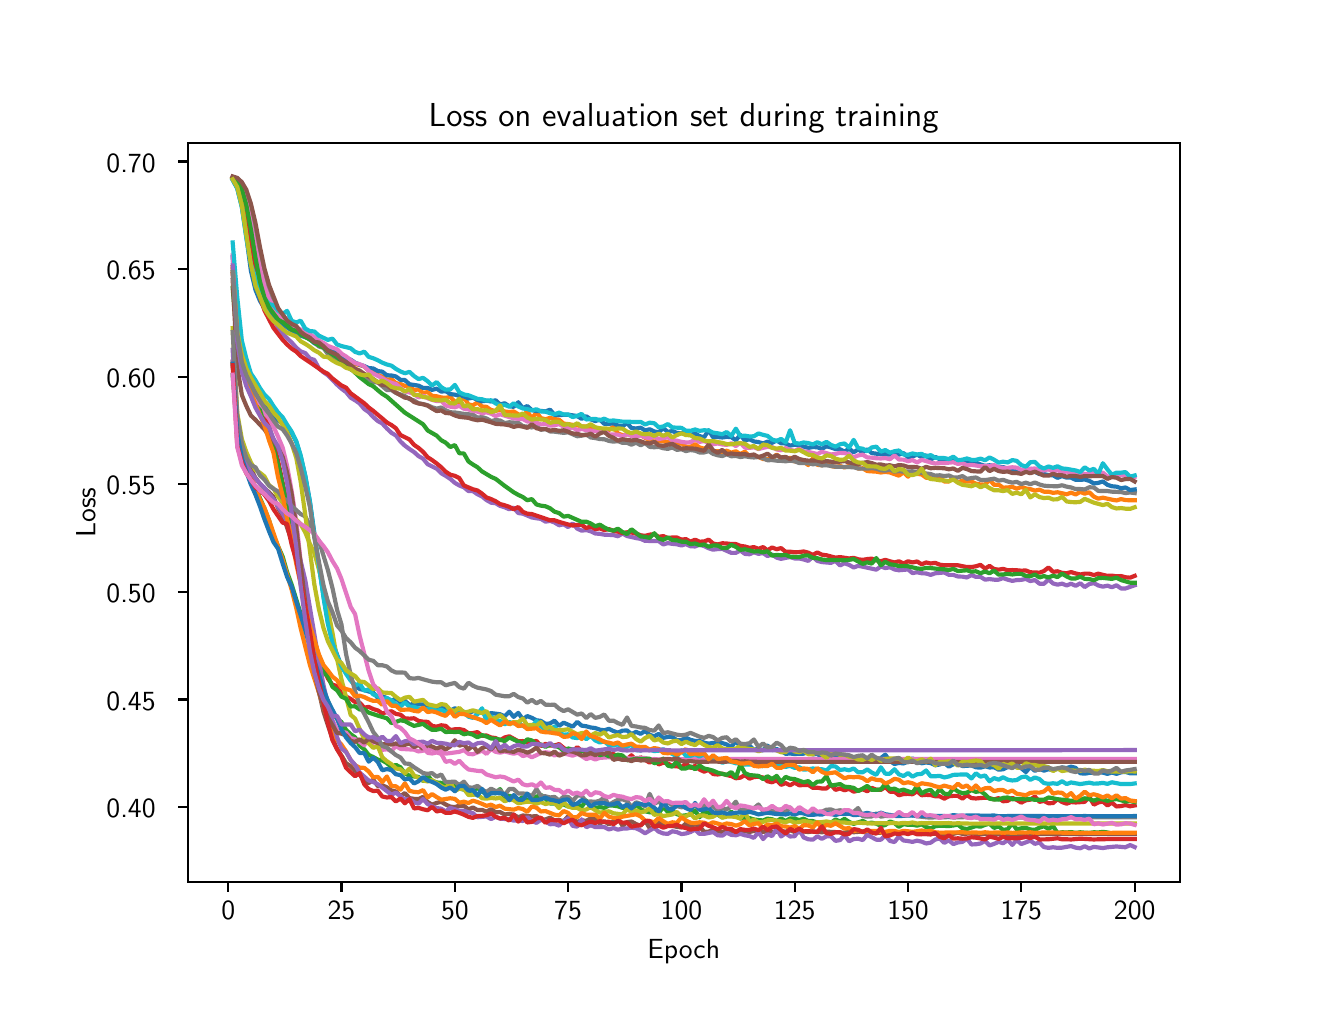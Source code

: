 \begingroup%
\makeatletter%
\begin{pgfpicture}%
\pgfpathrectangle{\pgfpointorigin}{\pgfqpoint{6.4in}{4.8in}}%
\pgfusepath{use as bounding box, clip}%
\begin{pgfscope}%
\pgfsetbuttcap%
\pgfsetmiterjoin%
\definecolor{currentfill}{rgb}{1.0,1.0,1.0}%
\pgfsetfillcolor{currentfill}%
\pgfsetlinewidth{0.0pt}%
\definecolor{currentstroke}{rgb}{1.0,1.0,1.0}%
\pgfsetstrokecolor{currentstroke}%
\pgfsetdash{}{0pt}%
\pgfpathmoveto{\pgfqpoint{0.0in}{0.0in}}%
\pgfpathlineto{\pgfqpoint{6.4in}{0.0in}}%
\pgfpathlineto{\pgfqpoint{6.4in}{4.8in}}%
\pgfpathlineto{\pgfqpoint{0.0in}{4.8in}}%
\pgfpathlineto{\pgfqpoint{0.0in}{0.0in}}%
\pgfpathclose%
\pgfusepath{fill}%
\end{pgfscope}%
\begin{pgfscope}%
\pgfsetbuttcap%
\pgfsetmiterjoin%
\definecolor{currentfill}{rgb}{1.0,1.0,1.0}%
\pgfsetfillcolor{currentfill}%
\pgfsetlinewidth{0.0pt}%
\definecolor{currentstroke}{rgb}{0.0,0.0,0.0}%
\pgfsetstrokecolor{currentstroke}%
\pgfsetstrokeopacity{0.0}%
\pgfsetdash{}{0pt}%
\pgfpathmoveto{\pgfqpoint{0.8in}{0.528in}}%
\pgfpathlineto{\pgfqpoint{5.76in}{0.528in}}%
\pgfpathlineto{\pgfqpoint{5.76in}{4.224in}}%
\pgfpathlineto{\pgfqpoint{0.8in}{4.224in}}%
\pgfpathlineto{\pgfqpoint{0.8in}{0.528in}}%
\pgfpathclose%
\pgfusepath{fill}%
\end{pgfscope}%
\begin{pgfscope}%
\pgfsetbuttcap%
\pgfsetroundjoin%
\definecolor{currentfill}{rgb}{0.0,0.0,0.0}%
\pgfsetfillcolor{currentfill}%
\pgfsetlinewidth{0.803pt}%
\definecolor{currentstroke}{rgb}{0.0,0.0,0.0}%
\pgfsetstrokecolor{currentstroke}%
\pgfsetdash{}{0pt}%
\pgfsys@defobject{currentmarker}{\pgfqpoint{0.0in}{-0.049in}}{\pgfqpoint{0.0in}{0.0in}}{%
\pgfpathmoveto{\pgfqpoint{0.0in}{0.0in}}%
\pgfpathlineto{\pgfqpoint{0.0in}{-0.049in}}%
\pgfusepath{stroke,fill}%
}%
\begin{pgfscope}%
\pgfsys@transformshift{1.003in}{0.528in}%
\pgfsys@useobject{currentmarker}{}%
\end{pgfscope}%
\end{pgfscope}%
\begin{pgfscope}%
\definecolor{textcolor}{rgb}{0.0,0.0,0.0}%
\pgfsetstrokecolor{textcolor}%
\pgfsetfillcolor{textcolor}%
\pgftext[x=1.003in,y=0.431in,,top]{\color{textcolor}{\sffamily\fontsize{10.0}{12.0}\selectfont\catcode`\^=\active\def^{\ifmmode\sp\else\^{}\fi}\catcode`\%=\active\def%{\%}0}}%
\end{pgfscope}%
\begin{pgfscope}%
\pgfsetbuttcap%
\pgfsetroundjoin%
\definecolor{currentfill}{rgb}{0.0,0.0,0.0}%
\pgfsetfillcolor{currentfill}%
\pgfsetlinewidth{0.803pt}%
\definecolor{currentstroke}{rgb}{0.0,0.0,0.0}%
\pgfsetstrokecolor{currentstroke}%
\pgfsetdash{}{0pt}%
\pgfsys@defobject{currentmarker}{\pgfqpoint{0.0in}{-0.049in}}{\pgfqpoint{0.0in}{0.0in}}{%
\pgfpathmoveto{\pgfqpoint{0.0in}{0.0in}}%
\pgfpathlineto{\pgfqpoint{0.0in}{-0.049in}}%
\pgfusepath{stroke,fill}%
}%
\begin{pgfscope}%
\pgfsys@transformshift{1.569in}{0.528in}%
\pgfsys@useobject{currentmarker}{}%
\end{pgfscope}%
\end{pgfscope}%
\begin{pgfscope}%
\definecolor{textcolor}{rgb}{0.0,0.0,0.0}%
\pgfsetstrokecolor{textcolor}%
\pgfsetfillcolor{textcolor}%
\pgftext[x=1.569in,y=0.431in,,top]{\color{textcolor}{\sffamily\fontsize{10.0}{12.0}\selectfont\catcode`\^=\active\def^{\ifmmode\sp\else\^{}\fi}\catcode`\%=\active\def%{\%}25}}%
\end{pgfscope}%
\begin{pgfscope}%
\pgfsetbuttcap%
\pgfsetroundjoin%
\definecolor{currentfill}{rgb}{0.0,0.0,0.0}%
\pgfsetfillcolor{currentfill}%
\pgfsetlinewidth{0.803pt}%
\definecolor{currentstroke}{rgb}{0.0,0.0,0.0}%
\pgfsetstrokecolor{currentstroke}%
\pgfsetdash{}{0pt}%
\pgfsys@defobject{currentmarker}{\pgfqpoint{0.0in}{-0.049in}}{\pgfqpoint{0.0in}{0.0in}}{%
\pgfpathmoveto{\pgfqpoint{0.0in}{0.0in}}%
\pgfpathlineto{\pgfqpoint{0.0in}{-0.049in}}%
\pgfusepath{stroke,fill}%
}%
\begin{pgfscope}%
\pgfsys@transformshift{2.136in}{0.528in}%
\pgfsys@useobject{currentmarker}{}%
\end{pgfscope}%
\end{pgfscope}%
\begin{pgfscope}%
\definecolor{textcolor}{rgb}{0.0,0.0,0.0}%
\pgfsetstrokecolor{textcolor}%
\pgfsetfillcolor{textcolor}%
\pgftext[x=2.136in,y=0.431in,,top]{\color{textcolor}{\sffamily\fontsize{10.0}{12.0}\selectfont\catcode`\^=\active\def^{\ifmmode\sp\else\^{}\fi}\catcode`\%=\active\def%{\%}50}}%
\end{pgfscope}%
\begin{pgfscope}%
\pgfsetbuttcap%
\pgfsetroundjoin%
\definecolor{currentfill}{rgb}{0.0,0.0,0.0}%
\pgfsetfillcolor{currentfill}%
\pgfsetlinewidth{0.803pt}%
\definecolor{currentstroke}{rgb}{0.0,0.0,0.0}%
\pgfsetstrokecolor{currentstroke}%
\pgfsetdash{}{0pt}%
\pgfsys@defobject{currentmarker}{\pgfqpoint{0.0in}{-0.049in}}{\pgfqpoint{0.0in}{0.0in}}{%
\pgfpathmoveto{\pgfqpoint{0.0in}{0.0in}}%
\pgfpathlineto{\pgfqpoint{0.0in}{-0.049in}}%
\pgfusepath{stroke,fill}%
}%
\begin{pgfscope}%
\pgfsys@transformshift{2.702in}{0.528in}%
\pgfsys@useobject{currentmarker}{}%
\end{pgfscope}%
\end{pgfscope}%
\begin{pgfscope}%
\definecolor{textcolor}{rgb}{0.0,0.0,0.0}%
\pgfsetstrokecolor{textcolor}%
\pgfsetfillcolor{textcolor}%
\pgftext[x=2.702in,y=0.431in,,top]{\color{textcolor}{\sffamily\fontsize{10.0}{12.0}\selectfont\catcode`\^=\active\def^{\ifmmode\sp\else\^{}\fi}\catcode`\%=\active\def%{\%}75}}%
\end{pgfscope}%
\begin{pgfscope}%
\pgfsetbuttcap%
\pgfsetroundjoin%
\definecolor{currentfill}{rgb}{0.0,0.0,0.0}%
\pgfsetfillcolor{currentfill}%
\pgfsetlinewidth{0.803pt}%
\definecolor{currentstroke}{rgb}{0.0,0.0,0.0}%
\pgfsetstrokecolor{currentstroke}%
\pgfsetdash{}{0pt}%
\pgfsys@defobject{currentmarker}{\pgfqpoint{0.0in}{-0.049in}}{\pgfqpoint{0.0in}{0.0in}}{%
\pgfpathmoveto{\pgfqpoint{0.0in}{0.0in}}%
\pgfpathlineto{\pgfqpoint{0.0in}{-0.049in}}%
\pgfusepath{stroke,fill}%
}%
\begin{pgfscope}%
\pgfsys@transformshift{3.269in}{0.528in}%
\pgfsys@useobject{currentmarker}{}%
\end{pgfscope}%
\end{pgfscope}%
\begin{pgfscope}%
\definecolor{textcolor}{rgb}{0.0,0.0,0.0}%
\pgfsetstrokecolor{textcolor}%
\pgfsetfillcolor{textcolor}%
\pgftext[x=3.269in,y=0.431in,,top]{\color{textcolor}{\sffamily\fontsize{10.0}{12.0}\selectfont\catcode`\^=\active\def^{\ifmmode\sp\else\^{}\fi}\catcode`\%=\active\def%{\%}100}}%
\end{pgfscope}%
\begin{pgfscope}%
\pgfsetbuttcap%
\pgfsetroundjoin%
\definecolor{currentfill}{rgb}{0.0,0.0,0.0}%
\pgfsetfillcolor{currentfill}%
\pgfsetlinewidth{0.803pt}%
\definecolor{currentstroke}{rgb}{0.0,0.0,0.0}%
\pgfsetstrokecolor{currentstroke}%
\pgfsetdash{}{0pt}%
\pgfsys@defobject{currentmarker}{\pgfqpoint{0.0in}{-0.049in}}{\pgfqpoint{0.0in}{0.0in}}{%
\pgfpathmoveto{\pgfqpoint{0.0in}{0.0in}}%
\pgfpathlineto{\pgfqpoint{0.0in}{-0.049in}}%
\pgfusepath{stroke,fill}%
}%
\begin{pgfscope}%
\pgfsys@transformshift{3.835in}{0.528in}%
\pgfsys@useobject{currentmarker}{}%
\end{pgfscope}%
\end{pgfscope}%
\begin{pgfscope}%
\definecolor{textcolor}{rgb}{0.0,0.0,0.0}%
\pgfsetstrokecolor{textcolor}%
\pgfsetfillcolor{textcolor}%
\pgftext[x=3.835in,y=0.431in,,top]{\color{textcolor}{\sffamily\fontsize{10.0}{12.0}\selectfont\catcode`\^=\active\def^{\ifmmode\sp\else\^{}\fi}\catcode`\%=\active\def%{\%}125}}%
\end{pgfscope}%
\begin{pgfscope}%
\pgfsetbuttcap%
\pgfsetroundjoin%
\definecolor{currentfill}{rgb}{0.0,0.0,0.0}%
\pgfsetfillcolor{currentfill}%
\pgfsetlinewidth{0.803pt}%
\definecolor{currentstroke}{rgb}{0.0,0.0,0.0}%
\pgfsetstrokecolor{currentstroke}%
\pgfsetdash{}{0pt}%
\pgfsys@defobject{currentmarker}{\pgfqpoint{0.0in}{-0.049in}}{\pgfqpoint{0.0in}{0.0in}}{%
\pgfpathmoveto{\pgfqpoint{0.0in}{0.0in}}%
\pgfpathlineto{\pgfqpoint{0.0in}{-0.049in}}%
\pgfusepath{stroke,fill}%
}%
\begin{pgfscope}%
\pgfsys@transformshift{4.402in}{0.528in}%
\pgfsys@useobject{currentmarker}{}%
\end{pgfscope}%
\end{pgfscope}%
\begin{pgfscope}%
\definecolor{textcolor}{rgb}{0.0,0.0,0.0}%
\pgfsetstrokecolor{textcolor}%
\pgfsetfillcolor{textcolor}%
\pgftext[x=4.402in,y=0.431in,,top]{\color{textcolor}{\sffamily\fontsize{10.0}{12.0}\selectfont\catcode`\^=\active\def^{\ifmmode\sp\else\^{}\fi}\catcode`\%=\active\def%{\%}150}}%
\end{pgfscope}%
\begin{pgfscope}%
\pgfsetbuttcap%
\pgfsetroundjoin%
\definecolor{currentfill}{rgb}{0.0,0.0,0.0}%
\pgfsetfillcolor{currentfill}%
\pgfsetlinewidth{0.803pt}%
\definecolor{currentstroke}{rgb}{0.0,0.0,0.0}%
\pgfsetstrokecolor{currentstroke}%
\pgfsetdash{}{0pt}%
\pgfsys@defobject{currentmarker}{\pgfqpoint{0.0in}{-0.049in}}{\pgfqpoint{0.0in}{0.0in}}{%
\pgfpathmoveto{\pgfqpoint{0.0in}{0.0in}}%
\pgfpathlineto{\pgfqpoint{0.0in}{-0.049in}}%
\pgfusepath{stroke,fill}%
}%
\begin{pgfscope}%
\pgfsys@transformshift{4.968in}{0.528in}%
\pgfsys@useobject{currentmarker}{}%
\end{pgfscope}%
\end{pgfscope}%
\begin{pgfscope}%
\definecolor{textcolor}{rgb}{0.0,0.0,0.0}%
\pgfsetstrokecolor{textcolor}%
\pgfsetfillcolor{textcolor}%
\pgftext[x=4.968in,y=0.431in,,top]{\color{textcolor}{\sffamily\fontsize{10.0}{12.0}\selectfont\catcode`\^=\active\def^{\ifmmode\sp\else\^{}\fi}\catcode`\%=\active\def%{\%}175}}%
\end{pgfscope}%
\begin{pgfscope}%
\pgfsetbuttcap%
\pgfsetroundjoin%
\definecolor{currentfill}{rgb}{0.0,0.0,0.0}%
\pgfsetfillcolor{currentfill}%
\pgfsetlinewidth{0.803pt}%
\definecolor{currentstroke}{rgb}{0.0,0.0,0.0}%
\pgfsetstrokecolor{currentstroke}%
\pgfsetdash{}{0pt}%
\pgfsys@defobject{currentmarker}{\pgfqpoint{0.0in}{-0.049in}}{\pgfqpoint{0.0in}{0.0in}}{%
\pgfpathmoveto{\pgfqpoint{0.0in}{0.0in}}%
\pgfpathlineto{\pgfqpoint{0.0in}{-0.049in}}%
\pgfusepath{stroke,fill}%
}%
\begin{pgfscope}%
\pgfsys@transformshift{5.535in}{0.528in}%
\pgfsys@useobject{currentmarker}{}%
\end{pgfscope}%
\end{pgfscope}%
\begin{pgfscope}%
\definecolor{textcolor}{rgb}{0.0,0.0,0.0}%
\pgfsetstrokecolor{textcolor}%
\pgfsetfillcolor{textcolor}%
\pgftext[x=5.535in,y=0.431in,,top]{\color{textcolor}{\sffamily\fontsize{10.0}{12.0}\selectfont\catcode`\^=\active\def^{\ifmmode\sp\else\^{}\fi}\catcode`\%=\active\def%{\%}200}}%
\end{pgfscope}%
\begin{pgfscope}%
\definecolor{textcolor}{rgb}{0.0,0.0,0.0}%
\pgfsetstrokecolor{textcolor}%
\pgfsetfillcolor{textcolor}%
\pgftext[x=3.28in,y=0.241in,,top]{\color{textcolor}{\sffamily\fontsize{10.0}{12.0}\selectfont\catcode`\^=\active\def^{\ifmmode\sp\else\^{}\fi}\catcode`\%=\active\def%{\%}Epoch}}%
\end{pgfscope}%
\begin{pgfscope}%
\pgfsetbuttcap%
\pgfsetroundjoin%
\definecolor{currentfill}{rgb}{0.0,0.0,0.0}%
\pgfsetfillcolor{currentfill}%
\pgfsetlinewidth{0.803pt}%
\definecolor{currentstroke}{rgb}{0.0,0.0,0.0}%
\pgfsetstrokecolor{currentstroke}%
\pgfsetdash{}{0pt}%
\pgfsys@defobject{currentmarker}{\pgfqpoint{-0.049in}{0.0in}}{\pgfqpoint{-0.0in}{0.0in}}{%
\pgfpathmoveto{\pgfqpoint{-0.0in}{0.0in}}%
\pgfpathlineto{\pgfqpoint{-0.049in}{0.0in}}%
\pgfusepath{stroke,fill}%
}%
\begin{pgfscope}%
\pgfsys@transformshift{0.8in}{0.903in}%
\pgfsys@useobject{currentmarker}{}%
\end{pgfscope}%
\end{pgfscope}%
\begin{pgfscope}%
\definecolor{textcolor}{rgb}{0.0,0.0,0.0}%
\pgfsetstrokecolor{textcolor}%
\pgfsetfillcolor{textcolor}%
\pgftext[x=0.394in, y=0.85in, left, base]{\color{textcolor}{\sffamily\fontsize{10.0}{12.0}\selectfont\catcode`\^=\active\def^{\ifmmode\sp\else\^{}\fi}\catcode`\%=\active\def%{\%}0.40}}%
\end{pgfscope}%
\begin{pgfscope}%
\pgfsetbuttcap%
\pgfsetroundjoin%
\definecolor{currentfill}{rgb}{0.0,0.0,0.0}%
\pgfsetfillcolor{currentfill}%
\pgfsetlinewidth{0.803pt}%
\definecolor{currentstroke}{rgb}{0.0,0.0,0.0}%
\pgfsetstrokecolor{currentstroke}%
\pgfsetdash{}{0pt}%
\pgfsys@defobject{currentmarker}{\pgfqpoint{-0.049in}{0.0in}}{\pgfqpoint{-0.0in}{0.0in}}{%
\pgfpathmoveto{\pgfqpoint{-0.0in}{0.0in}}%
\pgfpathlineto{\pgfqpoint{-0.049in}{0.0in}}%
\pgfusepath{stroke,fill}%
}%
\begin{pgfscope}%
\pgfsys@transformshift{0.8in}{1.441in}%
\pgfsys@useobject{currentmarker}{}%
\end{pgfscope}%
\end{pgfscope}%
\begin{pgfscope}%
\definecolor{textcolor}{rgb}{0.0,0.0,0.0}%
\pgfsetstrokecolor{textcolor}%
\pgfsetfillcolor{textcolor}%
\pgftext[x=0.394in, y=1.388in, left, base]{\color{textcolor}{\sffamily\fontsize{10.0}{12.0}\selectfont\catcode`\^=\active\def^{\ifmmode\sp\else\^{}\fi}\catcode`\%=\active\def%{\%}0.45}}%
\end{pgfscope}%
\begin{pgfscope}%
\pgfsetbuttcap%
\pgfsetroundjoin%
\definecolor{currentfill}{rgb}{0.0,0.0,0.0}%
\pgfsetfillcolor{currentfill}%
\pgfsetlinewidth{0.803pt}%
\definecolor{currentstroke}{rgb}{0.0,0.0,0.0}%
\pgfsetstrokecolor{currentstroke}%
\pgfsetdash{}{0pt}%
\pgfsys@defobject{currentmarker}{\pgfqpoint{-0.049in}{0.0in}}{\pgfqpoint{-0.0in}{0.0in}}{%
\pgfpathmoveto{\pgfqpoint{-0.0in}{0.0in}}%
\pgfpathlineto{\pgfqpoint{-0.049in}{0.0in}}%
\pgfusepath{stroke,fill}%
}%
\begin{pgfscope}%
\pgfsys@transformshift{0.8in}{1.979in}%
\pgfsys@useobject{currentmarker}{}%
\end{pgfscope}%
\end{pgfscope}%
\begin{pgfscope}%
\definecolor{textcolor}{rgb}{0.0,0.0,0.0}%
\pgfsetstrokecolor{textcolor}%
\pgfsetfillcolor{textcolor}%
\pgftext[x=0.394in, y=1.926in, left, base]{\color{textcolor}{\sffamily\fontsize{10.0}{12.0}\selectfont\catcode`\^=\active\def^{\ifmmode\sp\else\^{}\fi}\catcode`\%=\active\def%{\%}0.50}}%
\end{pgfscope}%
\begin{pgfscope}%
\pgfsetbuttcap%
\pgfsetroundjoin%
\definecolor{currentfill}{rgb}{0.0,0.0,0.0}%
\pgfsetfillcolor{currentfill}%
\pgfsetlinewidth{0.803pt}%
\definecolor{currentstroke}{rgb}{0.0,0.0,0.0}%
\pgfsetstrokecolor{currentstroke}%
\pgfsetdash{}{0pt}%
\pgfsys@defobject{currentmarker}{\pgfqpoint{-0.049in}{0.0in}}{\pgfqpoint{-0.0in}{0.0in}}{%
\pgfpathmoveto{\pgfqpoint{-0.0in}{0.0in}}%
\pgfpathlineto{\pgfqpoint{-0.049in}{0.0in}}%
\pgfusepath{stroke,fill}%
}%
\begin{pgfscope}%
\pgfsys@transformshift{0.8in}{2.517in}%
\pgfsys@useobject{currentmarker}{}%
\end{pgfscope}%
\end{pgfscope}%
\begin{pgfscope}%
\definecolor{textcolor}{rgb}{0.0,0.0,0.0}%
\pgfsetstrokecolor{textcolor}%
\pgfsetfillcolor{textcolor}%
\pgftext[x=0.394in, y=2.464in, left, base]{\color{textcolor}{\sffamily\fontsize{10.0}{12.0}\selectfont\catcode`\^=\active\def^{\ifmmode\sp\else\^{}\fi}\catcode`\%=\active\def%{\%}0.55}}%
\end{pgfscope}%
\begin{pgfscope}%
\pgfsetbuttcap%
\pgfsetroundjoin%
\definecolor{currentfill}{rgb}{0.0,0.0,0.0}%
\pgfsetfillcolor{currentfill}%
\pgfsetlinewidth{0.803pt}%
\definecolor{currentstroke}{rgb}{0.0,0.0,0.0}%
\pgfsetstrokecolor{currentstroke}%
\pgfsetdash{}{0pt}%
\pgfsys@defobject{currentmarker}{\pgfqpoint{-0.049in}{0.0in}}{\pgfqpoint{-0.0in}{0.0in}}{%
\pgfpathmoveto{\pgfqpoint{-0.0in}{0.0in}}%
\pgfpathlineto{\pgfqpoint{-0.049in}{0.0in}}%
\pgfusepath{stroke,fill}%
}%
\begin{pgfscope}%
\pgfsys@transformshift{0.8in}{3.055in}%
\pgfsys@useobject{currentmarker}{}%
\end{pgfscope}%
\end{pgfscope}%
\begin{pgfscope}%
\definecolor{textcolor}{rgb}{0.0,0.0,0.0}%
\pgfsetstrokecolor{textcolor}%
\pgfsetfillcolor{textcolor}%
\pgftext[x=0.394in, y=3.002in, left, base]{\color{textcolor}{\sffamily\fontsize{10.0}{12.0}\selectfont\catcode`\^=\active\def^{\ifmmode\sp\else\^{}\fi}\catcode`\%=\active\def%{\%}0.60}}%
\end{pgfscope}%
\begin{pgfscope}%
\pgfsetbuttcap%
\pgfsetroundjoin%
\definecolor{currentfill}{rgb}{0.0,0.0,0.0}%
\pgfsetfillcolor{currentfill}%
\pgfsetlinewidth{0.803pt}%
\definecolor{currentstroke}{rgb}{0.0,0.0,0.0}%
\pgfsetstrokecolor{currentstroke}%
\pgfsetdash{}{0pt}%
\pgfsys@defobject{currentmarker}{\pgfqpoint{-0.049in}{0.0in}}{\pgfqpoint{-0.0in}{0.0in}}{%
\pgfpathmoveto{\pgfqpoint{-0.0in}{0.0in}}%
\pgfpathlineto{\pgfqpoint{-0.049in}{0.0in}}%
\pgfusepath{stroke,fill}%
}%
\begin{pgfscope}%
\pgfsys@transformshift{0.8in}{3.593in}%
\pgfsys@useobject{currentmarker}{}%
\end{pgfscope}%
\end{pgfscope}%
\begin{pgfscope}%
\definecolor{textcolor}{rgb}{0.0,0.0,0.0}%
\pgfsetstrokecolor{textcolor}%
\pgfsetfillcolor{textcolor}%
\pgftext[x=0.394in, y=3.54in, left, base]{\color{textcolor}{\sffamily\fontsize{10.0}{12.0}\selectfont\catcode`\^=\active\def^{\ifmmode\sp\else\^{}\fi}\catcode`\%=\active\def%{\%}0.65}}%
\end{pgfscope}%
\begin{pgfscope}%
\pgfsetbuttcap%
\pgfsetroundjoin%
\definecolor{currentfill}{rgb}{0.0,0.0,0.0}%
\pgfsetfillcolor{currentfill}%
\pgfsetlinewidth{0.803pt}%
\definecolor{currentstroke}{rgb}{0.0,0.0,0.0}%
\pgfsetstrokecolor{currentstroke}%
\pgfsetdash{}{0pt}%
\pgfsys@defobject{currentmarker}{\pgfqpoint{-0.049in}{0.0in}}{\pgfqpoint{-0.0in}{0.0in}}{%
\pgfpathmoveto{\pgfqpoint{-0.0in}{0.0in}}%
\pgfpathlineto{\pgfqpoint{-0.049in}{0.0in}}%
\pgfusepath{stroke,fill}%
}%
\begin{pgfscope}%
\pgfsys@transformshift{0.8in}{4.131in}%
\pgfsys@useobject{currentmarker}{}%
\end{pgfscope}%
\end{pgfscope}%
\begin{pgfscope}%
\definecolor{textcolor}{rgb}{0.0,0.0,0.0}%
\pgfsetstrokecolor{textcolor}%
\pgfsetfillcolor{textcolor}%
\pgftext[x=0.394in, y=4.078in, left, base]{\color{textcolor}{\sffamily\fontsize{10.0}{12.0}\selectfont\catcode`\^=\active\def^{\ifmmode\sp\else\^{}\fi}\catcode`\%=\active\def%{\%}0.70}}%
\end{pgfscope}%
\begin{pgfscope}%
\definecolor{textcolor}{rgb}{0.0,0.0,0.0}%
\pgfsetstrokecolor{textcolor}%
\pgfsetfillcolor{textcolor}%
\pgftext[x=0.338in,y=2.376in,,bottom,rotate=90.0]{\color{textcolor}{\sffamily\fontsize{10.0}{12.0}\selectfont\catcode`\^=\active\def^{\ifmmode\sp\else\^{}\fi}\catcode`\%=\active\def%{\%}Loss}}%
\end{pgfscope}%
\begin{pgfscope}%
\pgfpathrectangle{\pgfqpoint{0.8in}{0.528in}}{\pgfqpoint{4.96in}{3.696in}}%
\pgfusepath{clip}%
\pgfsetrectcap%
\pgfsetroundjoin%
\pgfsetlinewidth{1.506pt}%
\definecolor{currentstroke}{rgb}{0.122,0.467,0.706}%
\pgfsetstrokecolor{currentstroke}%
\pgfsetdash{}{0pt}%
\pgfpathmoveto{\pgfqpoint{1.025in}{3.652in}}%
\pgfpathlineto{\pgfqpoint{1.048in}{3.33in}}%
\pgfpathlineto{\pgfqpoint{1.071in}{3.165in}}%
\pgfpathlineto{\pgfqpoint{1.093in}{3.094in}}%
\pgfpathlineto{\pgfqpoint{1.116in}{3.03in}}%
\pgfpathlineto{\pgfqpoint{1.139in}{2.98in}}%
\pgfpathlineto{\pgfqpoint{1.161in}{2.946in}}%
\pgfpathlineto{\pgfqpoint{1.184in}{2.91in}}%
\pgfpathlineto{\pgfqpoint{1.207in}{2.891in}}%
\pgfpathlineto{\pgfqpoint{1.229in}{2.861in}}%
\pgfpathlineto{\pgfqpoint{1.252in}{2.836in}}%
\pgfpathlineto{\pgfqpoint{1.275in}{2.821in}}%
\pgfpathlineto{\pgfqpoint{1.297in}{2.794in}}%
\pgfpathlineto{\pgfqpoint{1.32in}{2.774in}}%
\pgfpathlineto{\pgfqpoint{1.343in}{2.73in}}%
\pgfpathlineto{\pgfqpoint{1.365in}{2.657in}}%
\pgfpathlineto{\pgfqpoint{1.388in}{2.559in}}%
\pgfpathlineto{\pgfqpoint{1.411in}{2.432in}}%
\pgfpathlineto{\pgfqpoint{1.456in}{2.108in}}%
\pgfpathlineto{\pgfqpoint{1.479in}{1.963in}}%
\pgfpathlineto{\pgfqpoint{1.501in}{1.83in}}%
\pgfpathlineto{\pgfqpoint{1.524in}{1.728in}}%
\pgfpathlineto{\pgfqpoint{1.547in}{1.665in}}%
\pgfpathlineto{\pgfqpoint{1.569in}{1.607in}}%
\pgfpathlineto{\pgfqpoint{1.592in}{1.573in}}%
\pgfpathlineto{\pgfqpoint{1.637in}{1.512in}}%
\pgfpathlineto{\pgfqpoint{1.66in}{1.493in}}%
\pgfpathlineto{\pgfqpoint{1.683in}{1.488in}}%
\pgfpathlineto{\pgfqpoint{1.705in}{1.481in}}%
\pgfpathlineto{\pgfqpoint{1.728in}{1.475in}}%
\pgfpathlineto{\pgfqpoint{1.751in}{1.449in}}%
\pgfpathlineto{\pgfqpoint{1.773in}{1.457in}}%
\pgfpathlineto{\pgfqpoint{1.796in}{1.448in}}%
\pgfpathlineto{\pgfqpoint{1.819in}{1.432in}}%
\pgfpathlineto{\pgfqpoint{1.841in}{1.448in}}%
\pgfpathlineto{\pgfqpoint{1.864in}{1.426in}}%
\pgfpathlineto{\pgfqpoint{1.886in}{1.435in}}%
\pgfpathlineto{\pgfqpoint{1.909in}{1.413in}}%
\pgfpathlineto{\pgfqpoint{1.932in}{1.421in}}%
\pgfpathlineto{\pgfqpoint{1.954in}{1.417in}}%
\pgfpathlineto{\pgfqpoint{1.977in}{1.416in}}%
\pgfpathlineto{\pgfqpoint{2.0in}{1.403in}}%
\pgfpathlineto{\pgfqpoint{2.022in}{1.397in}}%
\pgfpathlineto{\pgfqpoint{2.045in}{1.394in}}%
\pgfpathlineto{\pgfqpoint{2.068in}{1.403in}}%
\pgfpathlineto{\pgfqpoint{2.09in}{1.392in}}%
\pgfpathlineto{\pgfqpoint{2.113in}{1.385in}}%
\pgfpathlineto{\pgfqpoint{2.136in}{1.397in}}%
\pgfpathlineto{\pgfqpoint{2.158in}{1.388in}}%
\pgfpathlineto{\pgfqpoint{2.204in}{1.371in}}%
\pgfpathlineto{\pgfqpoint{2.226in}{1.383in}}%
\pgfpathlineto{\pgfqpoint{2.249in}{1.378in}}%
\pgfpathlineto{\pgfqpoint{2.272in}{1.375in}}%
\pgfpathlineto{\pgfqpoint{2.294in}{1.363in}}%
\pgfpathlineto{\pgfqpoint{2.317in}{1.373in}}%
\pgfpathlineto{\pgfqpoint{2.34in}{1.37in}}%
\pgfpathlineto{\pgfqpoint{2.362in}{1.367in}}%
\pgfpathlineto{\pgfqpoint{2.385in}{1.357in}}%
\pgfpathlineto{\pgfqpoint{2.408in}{1.38in}}%
\pgfpathlineto{\pgfqpoint{2.43in}{1.354in}}%
\pgfpathlineto{\pgfqpoint{2.453in}{1.374in}}%
\pgfpathlineto{\pgfqpoint{2.476in}{1.342in}}%
\pgfpathlineto{\pgfqpoint{2.498in}{1.358in}}%
\pgfpathlineto{\pgfqpoint{2.521in}{1.349in}}%
\pgfpathlineto{\pgfqpoint{2.544in}{1.337in}}%
\pgfpathlineto{\pgfqpoint{2.566in}{1.334in}}%
\pgfpathlineto{\pgfqpoint{2.589in}{1.319in}}%
\pgfpathlineto{\pgfqpoint{2.612in}{1.321in}}%
\pgfpathlineto{\pgfqpoint{2.634in}{1.335in}}%
\pgfpathlineto{\pgfqpoint{2.657in}{1.309in}}%
\pgfpathlineto{\pgfqpoint{2.68in}{1.325in}}%
\pgfpathlineto{\pgfqpoint{2.725in}{1.305in}}%
\pgfpathlineto{\pgfqpoint{2.748in}{1.329in}}%
\pgfpathlineto{\pgfqpoint{2.77in}{1.31in}}%
\pgfpathlineto{\pgfqpoint{2.793in}{1.307in}}%
\pgfpathlineto{\pgfqpoint{2.815in}{1.301in}}%
\pgfpathlineto{\pgfqpoint{2.838in}{1.298in}}%
\pgfpathlineto{\pgfqpoint{2.861in}{1.29in}}%
\pgfpathlineto{\pgfqpoint{2.883in}{1.287in}}%
\pgfpathlineto{\pgfqpoint{2.906in}{1.294in}}%
\pgfpathlineto{\pgfqpoint{2.929in}{1.283in}}%
\pgfpathlineto{\pgfqpoint{2.951in}{1.275in}}%
\pgfpathlineto{\pgfqpoint{2.974in}{1.285in}}%
\pgfpathlineto{\pgfqpoint{2.997in}{1.286in}}%
\pgfpathlineto{\pgfqpoint{3.019in}{1.268in}}%
\pgfpathlineto{\pgfqpoint{3.042in}{1.279in}}%
\pgfpathlineto{\pgfqpoint{3.065in}{1.269in}}%
\pgfpathlineto{\pgfqpoint{3.087in}{1.284in}}%
\pgfpathlineto{\pgfqpoint{3.11in}{1.264in}}%
\pgfpathlineto{\pgfqpoint{3.133in}{1.257in}}%
\pgfpathlineto{\pgfqpoint{3.155in}{1.269in}}%
\pgfpathlineto{\pgfqpoint{3.178in}{1.249in}}%
\pgfpathlineto{\pgfqpoint{3.201in}{1.254in}}%
\pgfpathlineto{\pgfqpoint{3.223in}{1.254in}}%
\pgfpathlineto{\pgfqpoint{3.246in}{1.237in}}%
\pgfpathlineto{\pgfqpoint{3.269in}{1.238in}}%
\pgfpathlineto{\pgfqpoint{3.291in}{1.25in}}%
\pgfpathlineto{\pgfqpoint{3.314in}{1.239in}}%
\pgfpathlineto{\pgfqpoint{3.337in}{1.234in}}%
\pgfpathlineto{\pgfqpoint{3.359in}{1.234in}}%
\pgfpathlineto{\pgfqpoint{3.382in}{1.225in}}%
\pgfpathlineto{\pgfqpoint{3.405in}{1.22in}}%
\pgfpathlineto{\pgfqpoint{3.427in}{1.224in}}%
\pgfpathlineto{\pgfqpoint{3.45in}{1.224in}}%
\pgfpathlineto{\pgfqpoint{3.473in}{1.223in}}%
\pgfpathlineto{\pgfqpoint{3.495in}{1.216in}}%
\pgfpathlineto{\pgfqpoint{3.518in}{1.202in}}%
\pgfpathlineto{\pgfqpoint{3.541in}{1.235in}}%
\pgfpathlineto{\pgfqpoint{3.563in}{1.203in}}%
\pgfpathlineto{\pgfqpoint{3.586in}{1.208in}}%
\pgfpathlineto{\pgfqpoint{3.609in}{1.21in}}%
\pgfpathlineto{\pgfqpoint{3.631in}{1.188in}}%
\pgfpathlineto{\pgfqpoint{3.654in}{1.196in}}%
\pgfpathlineto{\pgfqpoint{3.677in}{1.186in}}%
\pgfpathlineto{\pgfqpoint{3.699in}{1.21in}}%
\pgfpathlineto{\pgfqpoint{3.722in}{1.188in}}%
\pgfpathlineto{\pgfqpoint{3.745in}{1.193in}}%
\pgfpathlineto{\pgfqpoint{3.767in}{1.185in}}%
\pgfpathlineto{\pgfqpoint{3.79in}{1.169in}}%
\pgfpathlineto{\pgfqpoint{3.812in}{1.171in}}%
\pgfpathlineto{\pgfqpoint{3.835in}{1.168in}}%
\pgfpathlineto{\pgfqpoint{3.858in}{1.17in}}%
\pgfpathlineto{\pgfqpoint{3.88in}{1.17in}}%
\pgfpathlineto{\pgfqpoint{3.903in}{1.18in}}%
\pgfpathlineto{\pgfqpoint{3.926in}{1.166in}}%
\pgfpathlineto{\pgfqpoint{3.948in}{1.169in}}%
\pgfpathlineto{\pgfqpoint{3.971in}{1.152in}}%
\pgfpathlineto{\pgfqpoint{3.994in}{1.166in}}%
\pgfpathlineto{\pgfqpoint{4.016in}{1.161in}}%
\pgfpathlineto{\pgfqpoint{4.039in}{1.153in}}%
\pgfpathlineto{\pgfqpoint{4.062in}{1.168in}}%
\pgfpathlineto{\pgfqpoint{4.084in}{1.143in}}%
\pgfpathlineto{\pgfqpoint{4.107in}{1.154in}}%
\pgfpathlineto{\pgfqpoint{4.13in}{1.146in}}%
\pgfpathlineto{\pgfqpoint{4.152in}{1.143in}}%
\pgfpathlineto{\pgfqpoint{4.175in}{1.131in}}%
\pgfpathlineto{\pgfqpoint{4.198in}{1.136in}}%
\pgfpathlineto{\pgfqpoint{4.22in}{1.149in}}%
\pgfpathlineto{\pgfqpoint{4.243in}{1.129in}}%
\pgfpathlineto{\pgfqpoint{4.266in}{1.148in}}%
\pgfpathlineto{\pgfqpoint{4.288in}{1.165in}}%
\pgfpathlineto{\pgfqpoint{4.311in}{1.134in}}%
\pgfpathlineto{\pgfqpoint{4.334in}{1.118in}}%
\pgfpathlineto{\pgfqpoint{4.356in}{1.124in}}%
\pgfpathlineto{\pgfqpoint{4.379in}{1.121in}}%
\pgfpathlineto{\pgfqpoint{4.402in}{1.131in}}%
\pgfpathlineto{\pgfqpoint{4.424in}{1.147in}}%
\pgfpathlineto{\pgfqpoint{4.447in}{1.131in}}%
\pgfpathlineto{\pgfqpoint{4.47in}{1.122in}}%
\pgfpathlineto{\pgfqpoint{4.492in}{1.126in}}%
\pgfpathlineto{\pgfqpoint{4.515in}{1.123in}}%
\pgfpathlineto{\pgfqpoint{4.538in}{1.112in}}%
\pgfpathlineto{\pgfqpoint{4.56in}{1.116in}}%
\pgfpathlineto{\pgfqpoint{4.583in}{1.124in}}%
\pgfpathlineto{\pgfqpoint{4.606in}{1.105in}}%
\pgfpathlineto{\pgfqpoint{4.628in}{1.117in}}%
\pgfpathlineto{\pgfqpoint{4.651in}{1.124in}}%
\pgfpathlineto{\pgfqpoint{4.674in}{1.108in}}%
\pgfpathlineto{\pgfqpoint{4.719in}{1.111in}}%
\pgfpathlineto{\pgfqpoint{4.741in}{1.102in}}%
\pgfpathlineto{\pgfqpoint{4.764in}{1.1in}}%
\pgfpathlineto{\pgfqpoint{4.787in}{1.107in}}%
\pgfpathlineto{\pgfqpoint{4.809in}{1.101in}}%
\pgfpathlineto{\pgfqpoint{4.832in}{1.102in}}%
\pgfpathlineto{\pgfqpoint{4.855in}{1.09in}}%
\pgfpathlineto{\pgfqpoint{4.877in}{1.092in}}%
\pgfpathlineto{\pgfqpoint{4.9in}{1.103in}}%
\pgfpathlineto{\pgfqpoint{4.923in}{1.106in}}%
\pgfpathlineto{\pgfqpoint{4.945in}{1.12in}}%
\pgfpathlineto{\pgfqpoint{4.968in}{1.097in}}%
\pgfpathlineto{\pgfqpoint{4.991in}{1.078in}}%
\pgfpathlineto{\pgfqpoint{5.013in}{1.104in}}%
\pgfpathlineto{\pgfqpoint{5.036in}{1.084in}}%
\pgfpathlineto{\pgfqpoint{5.059in}{1.095in}}%
\pgfpathlineto{\pgfqpoint{5.081in}{1.085in}}%
\pgfpathlineto{\pgfqpoint{5.104in}{1.092in}}%
\pgfpathlineto{\pgfqpoint{5.127in}{1.088in}}%
\pgfpathlineto{\pgfqpoint{5.149in}{1.094in}}%
\pgfpathlineto{\pgfqpoint{5.172in}{1.101in}}%
\pgfpathlineto{\pgfqpoint{5.195in}{1.098in}}%
\pgfpathlineto{\pgfqpoint{5.217in}{1.105in}}%
\pgfpathlineto{\pgfqpoint{5.24in}{1.099in}}%
\pgfpathlineto{\pgfqpoint{5.263in}{1.072in}}%
\pgfpathlineto{\pgfqpoint{5.285in}{1.07in}}%
\pgfpathlineto{\pgfqpoint{5.308in}{1.074in}}%
\pgfpathlineto{\pgfqpoint{5.331in}{1.074in}}%
\pgfpathlineto{\pgfqpoint{5.353in}{1.078in}}%
\pgfpathlineto{\pgfqpoint{5.376in}{1.075in}}%
\pgfpathlineto{\pgfqpoint{5.399in}{1.069in}}%
\pgfpathlineto{\pgfqpoint{5.421in}{1.076in}}%
\pgfpathlineto{\pgfqpoint{5.444in}{1.069in}}%
\pgfpathlineto{\pgfqpoint{5.467in}{1.077in}}%
\pgfpathlineto{\pgfqpoint{5.489in}{1.079in}}%
\pgfpathlineto{\pgfqpoint{5.512in}{1.072in}}%
\pgfpathlineto{\pgfqpoint{5.535in}{1.072in}}%
\pgfpathlineto{\pgfqpoint{5.535in}{1.072in}}%
\pgfusepath{stroke}%
\end{pgfscope}%
\begin{pgfscope}%
\pgfpathrectangle{\pgfqpoint{0.8in}{0.528in}}{\pgfqpoint{4.96in}{3.696in}}%
\pgfusepath{clip}%
\pgfsetrectcap%
\pgfsetroundjoin%
\pgfsetlinewidth{1.506pt}%
\definecolor{currentstroke}{rgb}{1.0,0.498,0.055}%
\pgfsetstrokecolor{currentstroke}%
\pgfsetdash{}{0pt}%
\pgfpathmoveto{\pgfqpoint{1.025in}{4.05in}}%
\pgfpathlineto{\pgfqpoint{1.048in}{4.028in}}%
\pgfpathlineto{\pgfqpoint{1.071in}{3.954in}}%
\pgfpathlineto{\pgfqpoint{1.093in}{3.808in}}%
\pgfpathlineto{\pgfqpoint{1.116in}{3.653in}}%
\pgfpathlineto{\pgfqpoint{1.139in}{3.54in}}%
\pgfpathlineto{\pgfqpoint{1.161in}{3.471in}}%
\pgfpathlineto{\pgfqpoint{1.184in}{3.426in}}%
\pgfpathlineto{\pgfqpoint{1.207in}{3.393in}}%
\pgfpathlineto{\pgfqpoint{1.229in}{3.375in}}%
\pgfpathlineto{\pgfqpoint{1.252in}{3.349in}}%
\pgfpathlineto{\pgfqpoint{1.275in}{3.338in}}%
\pgfpathlineto{\pgfqpoint{1.297in}{3.315in}}%
\pgfpathlineto{\pgfqpoint{1.32in}{3.31in}}%
\pgfpathlineto{\pgfqpoint{1.343in}{3.284in}}%
\pgfpathlineto{\pgfqpoint{1.365in}{3.268in}}%
\pgfpathlineto{\pgfqpoint{1.388in}{3.258in}}%
\pgfpathlineto{\pgfqpoint{1.411in}{3.244in}}%
\pgfpathlineto{\pgfqpoint{1.433in}{3.228in}}%
\pgfpathlineto{\pgfqpoint{1.456in}{3.217in}}%
\pgfpathlineto{\pgfqpoint{1.479in}{3.204in}}%
\pgfpathlineto{\pgfqpoint{1.501in}{3.197in}}%
\pgfpathlineto{\pgfqpoint{1.569in}{3.163in}}%
\pgfpathlineto{\pgfqpoint{1.592in}{3.14in}}%
\pgfpathlineto{\pgfqpoint{1.615in}{3.13in}}%
\pgfpathlineto{\pgfqpoint{1.637in}{3.118in}}%
\pgfpathlineto{\pgfqpoint{1.66in}{3.113in}}%
\pgfpathlineto{\pgfqpoint{1.683in}{3.106in}}%
\pgfpathlineto{\pgfqpoint{1.705in}{3.084in}}%
\pgfpathlineto{\pgfqpoint{1.728in}{3.087in}}%
\pgfpathlineto{\pgfqpoint{1.751in}{3.063in}}%
\pgfpathlineto{\pgfqpoint{1.773in}{3.055in}}%
\pgfpathlineto{\pgfqpoint{1.796in}{3.04in}}%
\pgfpathlineto{\pgfqpoint{1.819in}{3.043in}}%
\pgfpathlineto{\pgfqpoint{1.841in}{3.023in}}%
\pgfpathlineto{\pgfqpoint{1.864in}{3.018in}}%
\pgfpathlineto{\pgfqpoint{1.886in}{3.009in}}%
\pgfpathlineto{\pgfqpoint{1.909in}{3.007in}}%
\pgfpathlineto{\pgfqpoint{1.932in}{2.988in}}%
\pgfpathlineto{\pgfqpoint{1.954in}{2.991in}}%
\pgfpathlineto{\pgfqpoint{1.977in}{2.974in}}%
\pgfpathlineto{\pgfqpoint{2.0in}{2.978in}}%
\pgfpathlineto{\pgfqpoint{2.022in}{2.959in}}%
\pgfpathlineto{\pgfqpoint{2.045in}{2.957in}}%
\pgfpathlineto{\pgfqpoint{2.068in}{2.951in}}%
\pgfpathlineto{\pgfqpoint{2.09in}{2.949in}}%
\pgfpathlineto{\pgfqpoint{2.113in}{2.954in}}%
\pgfpathlineto{\pgfqpoint{2.136in}{2.929in}}%
\pgfpathlineto{\pgfqpoint{2.158in}{2.924in}}%
\pgfpathlineto{\pgfqpoint{2.181in}{2.953in}}%
\pgfpathlineto{\pgfqpoint{2.204in}{2.916in}}%
\pgfpathlineto{\pgfqpoint{2.226in}{2.912in}}%
\pgfpathlineto{\pgfqpoint{2.249in}{2.926in}}%
\pgfpathlineto{\pgfqpoint{2.272in}{2.906in}}%
\pgfpathlineto{\pgfqpoint{2.294in}{2.904in}}%
\pgfpathlineto{\pgfqpoint{2.317in}{2.888in}}%
\pgfpathlineto{\pgfqpoint{2.34in}{2.884in}}%
\pgfpathlineto{\pgfqpoint{2.362in}{2.889in}}%
\pgfpathlineto{\pgfqpoint{2.385in}{2.881in}}%
\pgfpathlineto{\pgfqpoint{2.408in}{2.878in}}%
\pgfpathlineto{\pgfqpoint{2.43in}{2.881in}}%
\pgfpathlineto{\pgfqpoint{2.453in}{2.867in}}%
\pgfpathlineto{\pgfqpoint{2.476in}{2.857in}}%
\pgfpathlineto{\pgfqpoint{2.498in}{2.883in}}%
\pgfpathlineto{\pgfqpoint{2.521in}{2.846in}}%
\pgfpathlineto{\pgfqpoint{2.544in}{2.877in}}%
\pgfpathlineto{\pgfqpoint{2.566in}{2.848in}}%
\pgfpathlineto{\pgfqpoint{2.589in}{2.842in}}%
\pgfpathlineto{\pgfqpoint{2.612in}{2.849in}}%
\pgfpathlineto{\pgfqpoint{2.634in}{2.843in}}%
\pgfpathlineto{\pgfqpoint{2.657in}{2.84in}}%
\pgfpathlineto{\pgfqpoint{2.68in}{2.82in}}%
\pgfpathlineto{\pgfqpoint{2.702in}{2.818in}}%
\pgfpathlineto{\pgfqpoint{2.725in}{2.814in}}%
\pgfpathlineto{\pgfqpoint{2.748in}{2.812in}}%
\pgfpathlineto{\pgfqpoint{2.77in}{2.806in}}%
\pgfpathlineto{\pgfqpoint{2.793in}{2.806in}}%
\pgfpathlineto{\pgfqpoint{2.815in}{2.801in}}%
\pgfpathlineto{\pgfqpoint{2.838in}{2.792in}}%
\pgfpathlineto{\pgfqpoint{2.861in}{2.793in}}%
\pgfpathlineto{\pgfqpoint{2.883in}{2.783in}}%
\pgfpathlineto{\pgfqpoint{2.906in}{2.788in}}%
\pgfpathlineto{\pgfqpoint{2.929in}{2.805in}}%
\pgfpathlineto{\pgfqpoint{2.951in}{2.771in}}%
\pgfpathlineto{\pgfqpoint{2.974in}{2.763in}}%
\pgfpathlineto{\pgfqpoint{2.997in}{2.766in}}%
\pgfpathlineto{\pgfqpoint{3.019in}{2.774in}}%
\pgfpathlineto{\pgfqpoint{3.042in}{2.76in}}%
\pgfpathlineto{\pgfqpoint{3.065in}{2.763in}}%
\pgfpathlineto{\pgfqpoint{3.087in}{2.749in}}%
\pgfpathlineto{\pgfqpoint{3.11in}{2.738in}}%
\pgfpathlineto{\pgfqpoint{3.133in}{2.756in}}%
\pgfpathlineto{\pgfqpoint{3.155in}{2.733in}}%
\pgfpathlineto{\pgfqpoint{3.178in}{2.732in}}%
\pgfpathlineto{\pgfqpoint{3.201in}{2.727in}}%
\pgfpathlineto{\pgfqpoint{3.223in}{2.732in}}%
\pgfpathlineto{\pgfqpoint{3.246in}{2.714in}}%
\pgfpathlineto{\pgfqpoint{3.269in}{2.723in}}%
\pgfpathlineto{\pgfqpoint{3.291in}{2.705in}}%
\pgfpathlineto{\pgfqpoint{3.314in}{2.704in}}%
\pgfpathlineto{\pgfqpoint{3.337in}{2.718in}}%
\pgfpathlineto{\pgfqpoint{3.359in}{2.701in}}%
\pgfpathlineto{\pgfqpoint{3.382in}{2.695in}}%
\pgfpathlineto{\pgfqpoint{3.405in}{2.706in}}%
\pgfpathlineto{\pgfqpoint{3.427in}{2.68in}}%
\pgfpathlineto{\pgfqpoint{3.45in}{2.683in}}%
\pgfpathlineto{\pgfqpoint{3.473in}{2.676in}}%
\pgfpathlineto{\pgfqpoint{3.495in}{2.685in}}%
\pgfpathlineto{\pgfqpoint{3.518in}{2.675in}}%
\pgfpathlineto{\pgfqpoint{3.541in}{2.682in}}%
\pgfpathlineto{\pgfqpoint{3.563in}{2.668in}}%
\pgfpathlineto{\pgfqpoint{3.586in}{2.68in}}%
\pgfpathlineto{\pgfqpoint{3.609in}{2.656in}}%
\pgfpathlineto{\pgfqpoint{3.654in}{2.654in}}%
\pgfpathlineto{\pgfqpoint{3.677in}{2.643in}}%
\pgfpathlineto{\pgfqpoint{3.699in}{2.642in}}%
\pgfpathlineto{\pgfqpoint{3.722in}{2.642in}}%
\pgfpathlineto{\pgfqpoint{3.745in}{2.666in}}%
\pgfpathlineto{\pgfqpoint{3.767in}{2.648in}}%
\pgfpathlineto{\pgfqpoint{3.79in}{2.633in}}%
\pgfpathlineto{\pgfqpoint{3.812in}{2.651in}}%
\pgfpathlineto{\pgfqpoint{3.835in}{2.63in}}%
\pgfpathlineto{\pgfqpoint{3.858in}{2.642in}}%
\pgfpathlineto{\pgfqpoint{3.88in}{2.63in}}%
\pgfpathlineto{\pgfqpoint{3.903in}{2.613in}}%
\pgfpathlineto{\pgfqpoint{3.926in}{2.646in}}%
\pgfpathlineto{\pgfqpoint{3.948in}{2.614in}}%
\pgfpathlineto{\pgfqpoint{3.971in}{2.612in}}%
\pgfpathlineto{\pgfqpoint{3.994in}{2.625in}}%
\pgfpathlineto{\pgfqpoint{4.016in}{2.608in}}%
\pgfpathlineto{\pgfqpoint{4.039in}{2.604in}}%
\pgfpathlineto{\pgfqpoint{4.062in}{2.608in}}%
\pgfpathlineto{\pgfqpoint{4.084in}{2.601in}}%
\pgfpathlineto{\pgfqpoint{4.107in}{2.609in}}%
\pgfpathlineto{\pgfqpoint{4.13in}{2.623in}}%
\pgfpathlineto{\pgfqpoint{4.152in}{2.595in}}%
\pgfpathlineto{\pgfqpoint{4.175in}{2.597in}}%
\pgfpathlineto{\pgfqpoint{4.198in}{2.583in}}%
\pgfpathlineto{\pgfqpoint{4.243in}{2.58in}}%
\pgfpathlineto{\pgfqpoint{4.266in}{2.576in}}%
\pgfpathlineto{\pgfqpoint{4.288in}{2.579in}}%
\pgfpathlineto{\pgfqpoint{4.311in}{2.576in}}%
\pgfpathlineto{\pgfqpoint{4.356in}{2.56in}}%
\pgfpathlineto{\pgfqpoint{4.379in}{2.577in}}%
\pgfpathlineto{\pgfqpoint{4.402in}{2.555in}}%
\pgfpathlineto{\pgfqpoint{4.424in}{2.577in}}%
\pgfpathlineto{\pgfqpoint{4.447in}{2.569in}}%
\pgfpathlineto{\pgfqpoint{4.47in}{2.566in}}%
\pgfpathlineto{\pgfqpoint{4.492in}{2.55in}}%
\pgfpathlineto{\pgfqpoint{4.538in}{2.544in}}%
\pgfpathlineto{\pgfqpoint{4.56in}{2.551in}}%
\pgfpathlineto{\pgfqpoint{4.583in}{2.531in}}%
\pgfpathlineto{\pgfqpoint{4.606in}{2.531in}}%
\pgfpathlineto{\pgfqpoint{4.628in}{2.549in}}%
\pgfpathlineto{\pgfqpoint{4.651in}{2.525in}}%
\pgfpathlineto{\pgfqpoint{4.674in}{2.536in}}%
\pgfpathlineto{\pgfqpoint{4.696in}{2.531in}}%
\pgfpathlineto{\pgfqpoint{4.719in}{2.531in}}%
\pgfpathlineto{\pgfqpoint{4.741in}{2.52in}}%
\pgfpathlineto{\pgfqpoint{4.764in}{2.516in}}%
\pgfpathlineto{\pgfqpoint{4.787in}{2.515in}}%
\pgfpathlineto{\pgfqpoint{4.809in}{2.54in}}%
\pgfpathlineto{\pgfqpoint{4.832in}{2.514in}}%
\pgfpathlineto{\pgfqpoint{4.855in}{2.515in}}%
\pgfpathlineto{\pgfqpoint{4.877in}{2.5in}}%
\pgfpathlineto{\pgfqpoint{4.9in}{2.501in}}%
\pgfpathlineto{\pgfqpoint{4.923in}{2.504in}}%
\pgfpathlineto{\pgfqpoint{4.945in}{2.495in}}%
\pgfpathlineto{\pgfqpoint{4.968in}{2.503in}}%
\pgfpathlineto{\pgfqpoint{4.991in}{2.496in}}%
\pgfpathlineto{\pgfqpoint{5.013in}{2.493in}}%
\pgfpathlineto{\pgfqpoint{5.036in}{2.485in}}%
\pgfpathlineto{\pgfqpoint{5.059in}{2.49in}}%
\pgfpathlineto{\pgfqpoint{5.081in}{2.48in}}%
\pgfpathlineto{\pgfqpoint{5.104in}{2.48in}}%
\pgfpathlineto{\pgfqpoint{5.127in}{2.474in}}%
\pgfpathlineto{\pgfqpoint{5.149in}{2.477in}}%
\pgfpathlineto{\pgfqpoint{5.195in}{2.467in}}%
\pgfpathlineto{\pgfqpoint{5.217in}{2.475in}}%
\pgfpathlineto{\pgfqpoint{5.24in}{2.466in}}%
\pgfpathlineto{\pgfqpoint{5.263in}{2.479in}}%
\pgfpathlineto{\pgfqpoint{5.285in}{2.47in}}%
\pgfpathlineto{\pgfqpoint{5.308in}{2.477in}}%
\pgfpathlineto{\pgfqpoint{5.331in}{2.455in}}%
\pgfpathlineto{\pgfqpoint{5.353in}{2.445in}}%
\pgfpathlineto{\pgfqpoint{5.376in}{2.45in}}%
\pgfpathlineto{\pgfqpoint{5.421in}{2.44in}}%
\pgfpathlineto{\pgfqpoint{5.444in}{2.436in}}%
\pgfpathlineto{\pgfqpoint{5.467in}{2.443in}}%
\pgfpathlineto{\pgfqpoint{5.489in}{2.438in}}%
\pgfpathlineto{\pgfqpoint{5.512in}{2.437in}}%
\pgfpathlineto{\pgfqpoint{5.535in}{2.437in}}%
\pgfpathlineto{\pgfqpoint{5.535in}{2.437in}}%
\pgfusepath{stroke}%
\end{pgfscope}%
\begin{pgfscope}%
\pgfpathrectangle{\pgfqpoint{0.8in}{0.528in}}{\pgfqpoint{4.96in}{3.696in}}%
\pgfusepath{clip}%
\pgfsetrectcap%
\pgfsetroundjoin%
\pgfsetlinewidth{1.506pt}%
\definecolor{currentstroke}{rgb}{0.173,0.627,0.173}%
\pgfsetstrokecolor{currentstroke}%
\pgfsetdash{}{0pt}%
\pgfpathmoveto{\pgfqpoint{1.025in}{3.062in}}%
\pgfpathlineto{\pgfqpoint{1.048in}{2.782in}}%
\pgfpathlineto{\pgfqpoint{1.071in}{2.679in}}%
\pgfpathlineto{\pgfqpoint{1.093in}{2.6in}}%
\pgfpathlineto{\pgfqpoint{1.161in}{2.449in}}%
\pgfpathlineto{\pgfqpoint{1.184in}{2.396in}}%
\pgfpathlineto{\pgfqpoint{1.207in}{2.336in}}%
\pgfpathlineto{\pgfqpoint{1.229in}{2.263in}}%
\pgfpathlineto{\pgfqpoint{1.252in}{2.207in}}%
\pgfpathlineto{\pgfqpoint{1.275in}{2.155in}}%
\pgfpathlineto{\pgfqpoint{1.297in}{2.078in}}%
\pgfpathlineto{\pgfqpoint{1.32in}{2.015in}}%
\pgfpathlineto{\pgfqpoint{1.365in}{1.87in}}%
\pgfpathlineto{\pgfqpoint{1.388in}{1.789in}}%
\pgfpathlineto{\pgfqpoint{1.411in}{1.713in}}%
\pgfpathlineto{\pgfqpoint{1.433in}{1.641in}}%
\pgfpathlineto{\pgfqpoint{1.479in}{1.481in}}%
\pgfpathlineto{\pgfqpoint{1.501in}{1.434in}}%
\pgfpathlineto{\pgfqpoint{1.524in}{1.377in}}%
\pgfpathlineto{\pgfqpoint{1.547in}{1.345in}}%
\pgfpathlineto{\pgfqpoint{1.569in}{1.328in}}%
\pgfpathlineto{\pgfqpoint{1.592in}{1.289in}}%
\pgfpathlineto{\pgfqpoint{1.615in}{1.267in}}%
\pgfpathlineto{\pgfqpoint{1.637in}{1.252in}}%
\pgfpathlineto{\pgfqpoint{1.66in}{1.21in}}%
\pgfpathlineto{\pgfqpoint{1.683in}{1.192in}}%
\pgfpathlineto{\pgfqpoint{1.705in}{1.164in}}%
\pgfpathlineto{\pgfqpoint{1.728in}{1.153in}}%
\pgfpathlineto{\pgfqpoint{1.751in}{1.14in}}%
\pgfpathlineto{\pgfqpoint{1.773in}{1.136in}}%
\pgfpathlineto{\pgfqpoint{1.796in}{1.123in}}%
\pgfpathlineto{\pgfqpoint{1.819in}{1.102in}}%
\pgfpathlineto{\pgfqpoint{1.841in}{1.114in}}%
\pgfpathlineto{\pgfqpoint{1.864in}{1.102in}}%
\pgfpathlineto{\pgfqpoint{1.886in}{1.071in}}%
\pgfpathlineto{\pgfqpoint{1.909in}{1.06in}}%
\pgfpathlineto{\pgfqpoint{1.932in}{1.056in}}%
\pgfpathlineto{\pgfqpoint{1.954in}{1.054in}}%
\pgfpathlineto{\pgfqpoint{1.977in}{1.034in}}%
\pgfpathlineto{\pgfqpoint{2.0in}{1.062in}}%
\pgfpathlineto{\pgfqpoint{2.022in}{1.034in}}%
\pgfpathlineto{\pgfqpoint{2.045in}{1.026in}}%
\pgfpathlineto{\pgfqpoint{2.068in}{1.024in}}%
\pgfpathlineto{\pgfqpoint{2.09in}{1.013in}}%
\pgfpathlineto{\pgfqpoint{2.113in}{1.01in}}%
\pgfpathlineto{\pgfqpoint{2.136in}{1.018in}}%
\pgfpathlineto{\pgfqpoint{2.158in}{0.996in}}%
\pgfpathlineto{\pgfqpoint{2.181in}{0.99in}}%
\pgfpathlineto{\pgfqpoint{2.204in}{0.982in}}%
\pgfpathlineto{\pgfqpoint{2.226in}{0.987in}}%
\pgfpathlineto{\pgfqpoint{2.249in}{0.998in}}%
\pgfpathlineto{\pgfqpoint{2.272in}{0.981in}}%
\pgfpathlineto{\pgfqpoint{2.294in}{0.966in}}%
\pgfpathlineto{\pgfqpoint{2.317in}{0.976in}}%
\pgfpathlineto{\pgfqpoint{2.34in}{0.971in}}%
\pgfpathlineto{\pgfqpoint{2.362in}{0.993in}}%
\pgfpathlineto{\pgfqpoint{2.385in}{0.951in}}%
\pgfpathlineto{\pgfqpoint{2.408in}{0.96in}}%
\pgfpathlineto{\pgfqpoint{2.453in}{0.939in}}%
\pgfpathlineto{\pgfqpoint{2.476in}{0.953in}}%
\pgfpathlineto{\pgfqpoint{2.498in}{0.934in}}%
\pgfpathlineto{\pgfqpoint{2.521in}{0.953in}}%
\pgfpathlineto{\pgfqpoint{2.544in}{0.955in}}%
\pgfpathlineto{\pgfqpoint{2.566in}{0.964in}}%
\pgfpathlineto{\pgfqpoint{2.589in}{0.945in}}%
\pgfpathlineto{\pgfqpoint{2.612in}{0.921in}}%
\pgfpathlineto{\pgfqpoint{2.634in}{0.921in}}%
\pgfpathlineto{\pgfqpoint{2.657in}{0.928in}}%
\pgfpathlineto{\pgfqpoint{2.68in}{0.916in}}%
\pgfpathlineto{\pgfqpoint{2.702in}{0.906in}}%
\pgfpathlineto{\pgfqpoint{2.725in}{0.918in}}%
\pgfpathlineto{\pgfqpoint{2.748in}{0.917in}}%
\pgfpathlineto{\pgfqpoint{2.77in}{0.905in}}%
\pgfpathlineto{\pgfqpoint{2.793in}{0.936in}}%
\pgfpathlineto{\pgfqpoint{2.815in}{0.9in}}%
\pgfpathlineto{\pgfqpoint{2.838in}{0.898in}}%
\pgfpathlineto{\pgfqpoint{2.861in}{0.903in}}%
\pgfpathlineto{\pgfqpoint{2.883in}{0.899in}}%
\pgfpathlineto{\pgfqpoint{2.906in}{0.911in}}%
\pgfpathlineto{\pgfqpoint{2.929in}{0.91in}}%
\pgfpathlineto{\pgfqpoint{2.951in}{0.907in}}%
\pgfpathlineto{\pgfqpoint{2.974in}{0.899in}}%
\pgfpathlineto{\pgfqpoint{2.997in}{0.9in}}%
\pgfpathlineto{\pgfqpoint{3.019in}{0.883in}}%
\pgfpathlineto{\pgfqpoint{3.042in}{0.919in}}%
\pgfpathlineto{\pgfqpoint{3.065in}{0.892in}}%
\pgfpathlineto{\pgfqpoint{3.087in}{0.882in}}%
\pgfpathlineto{\pgfqpoint{3.11in}{0.877in}}%
\pgfpathlineto{\pgfqpoint{3.133in}{0.878in}}%
\pgfpathlineto{\pgfqpoint{3.155in}{0.872in}}%
\pgfpathlineto{\pgfqpoint{3.178in}{0.904in}}%
\pgfpathlineto{\pgfqpoint{3.201in}{0.878in}}%
\pgfpathlineto{\pgfqpoint{3.223in}{0.882in}}%
\pgfpathlineto{\pgfqpoint{3.246in}{0.868in}}%
\pgfpathlineto{\pgfqpoint{3.269in}{0.859in}}%
\pgfpathlineto{\pgfqpoint{3.291in}{0.862in}}%
\pgfpathlineto{\pgfqpoint{3.314in}{0.866in}}%
\pgfpathlineto{\pgfqpoint{3.337in}{0.886in}}%
\pgfpathlineto{\pgfqpoint{3.359in}{0.852in}}%
\pgfpathlineto{\pgfqpoint{3.382in}{0.878in}}%
\pgfpathlineto{\pgfqpoint{3.405in}{0.875in}}%
\pgfpathlineto{\pgfqpoint{3.427in}{0.861in}}%
\pgfpathlineto{\pgfqpoint{3.45in}{0.865in}}%
\pgfpathlineto{\pgfqpoint{3.473in}{0.851in}}%
\pgfpathlineto{\pgfqpoint{3.495in}{0.86in}}%
\pgfpathlineto{\pgfqpoint{3.518in}{0.88in}}%
\pgfpathlineto{\pgfqpoint{3.541in}{0.858in}}%
\pgfpathlineto{\pgfqpoint{3.563in}{0.846in}}%
\pgfpathlineto{\pgfqpoint{3.609in}{0.848in}}%
\pgfpathlineto{\pgfqpoint{3.631in}{0.841in}}%
\pgfpathlineto{\pgfqpoint{3.654in}{0.838in}}%
\pgfpathlineto{\pgfqpoint{3.677in}{0.836in}}%
\pgfpathlineto{\pgfqpoint{3.699in}{0.845in}}%
\pgfpathlineto{\pgfqpoint{3.722in}{0.842in}}%
\pgfpathlineto{\pgfqpoint{3.745in}{0.833in}}%
\pgfpathlineto{\pgfqpoint{3.767in}{0.846in}}%
\pgfpathlineto{\pgfqpoint{3.79in}{0.833in}}%
\pgfpathlineto{\pgfqpoint{3.812in}{0.846in}}%
\pgfpathlineto{\pgfqpoint{3.835in}{0.845in}}%
\pgfpathlineto{\pgfqpoint{3.858in}{0.838in}}%
\pgfpathlineto{\pgfqpoint{3.88in}{0.845in}}%
\pgfpathlineto{\pgfqpoint{3.903in}{0.833in}}%
\pgfpathlineto{\pgfqpoint{3.926in}{0.833in}}%
\pgfpathlineto{\pgfqpoint{3.948in}{0.825in}}%
\pgfpathlineto{\pgfqpoint{3.971in}{0.823in}}%
\pgfpathlineto{\pgfqpoint{3.994in}{0.827in}}%
\pgfpathlineto{\pgfqpoint{4.016in}{0.824in}}%
\pgfpathlineto{\pgfqpoint{4.039in}{0.841in}}%
\pgfpathlineto{\pgfqpoint{4.062in}{0.831in}}%
\pgfpathlineto{\pgfqpoint{4.084in}{0.844in}}%
\pgfpathlineto{\pgfqpoint{4.107in}{0.829in}}%
\pgfpathlineto{\pgfqpoint{4.13in}{0.819in}}%
\pgfpathlineto{\pgfqpoint{4.152in}{0.826in}}%
\pgfpathlineto{\pgfqpoint{4.175in}{0.834in}}%
\pgfpathlineto{\pgfqpoint{4.198in}{0.822in}}%
\pgfpathlineto{\pgfqpoint{4.22in}{0.825in}}%
\pgfpathlineto{\pgfqpoint{4.243in}{0.82in}}%
\pgfpathlineto{\pgfqpoint{4.266in}{0.809in}}%
\pgfpathlineto{\pgfqpoint{4.288in}{0.813in}}%
\pgfpathlineto{\pgfqpoint{4.311in}{0.831in}}%
\pgfpathlineto{\pgfqpoint{4.334in}{0.823in}}%
\pgfpathlineto{\pgfqpoint{4.356in}{0.804in}}%
\pgfpathlineto{\pgfqpoint{4.379in}{0.818in}}%
\pgfpathlineto{\pgfqpoint{4.402in}{0.814in}}%
\pgfpathlineto{\pgfqpoint{4.424in}{0.815in}}%
\pgfpathlineto{\pgfqpoint{4.447in}{0.81in}}%
\pgfpathlineto{\pgfqpoint{4.47in}{0.817in}}%
\pgfpathlineto{\pgfqpoint{4.492in}{0.803in}}%
\pgfpathlineto{\pgfqpoint{4.515in}{0.796in}}%
\pgfpathlineto{\pgfqpoint{4.538in}{0.807in}}%
\pgfpathlineto{\pgfqpoint{4.56in}{0.81in}}%
\pgfpathlineto{\pgfqpoint{4.606in}{0.808in}}%
\pgfpathlineto{\pgfqpoint{4.628in}{0.811in}}%
\pgfpathlineto{\pgfqpoint{4.651in}{0.815in}}%
\pgfpathlineto{\pgfqpoint{4.674in}{0.797in}}%
\pgfpathlineto{\pgfqpoint{4.696in}{0.793in}}%
\pgfpathlineto{\pgfqpoint{4.741in}{0.808in}}%
\pgfpathlineto{\pgfqpoint{4.764in}{0.805in}}%
\pgfpathlineto{\pgfqpoint{4.787in}{0.814in}}%
\pgfpathlineto{\pgfqpoint{4.809in}{0.82in}}%
\pgfpathlineto{\pgfqpoint{4.832in}{0.799in}}%
\pgfpathlineto{\pgfqpoint{4.855in}{0.806in}}%
\pgfpathlineto{\pgfqpoint{4.877in}{0.789in}}%
\pgfpathlineto{\pgfqpoint{4.9in}{0.792in}}%
\pgfpathlineto{\pgfqpoint{4.923in}{0.823in}}%
\pgfpathlineto{\pgfqpoint{4.945in}{0.791in}}%
\pgfpathlineto{\pgfqpoint{4.968in}{0.797in}}%
\pgfpathlineto{\pgfqpoint{4.991in}{0.799in}}%
\pgfpathlineto{\pgfqpoint{5.013in}{0.791in}}%
\pgfpathlineto{\pgfqpoint{5.036in}{0.789in}}%
\pgfpathlineto{\pgfqpoint{5.059in}{0.8in}}%
\pgfpathlineto{\pgfqpoint{5.081in}{0.807in}}%
\pgfpathlineto{\pgfqpoint{5.104in}{0.794in}}%
\pgfpathlineto{\pgfqpoint{5.127in}{0.808in}}%
\pgfpathlineto{\pgfqpoint{5.149in}{0.773in}}%
\pgfpathlineto{\pgfqpoint{5.172in}{0.777in}}%
\pgfpathlineto{\pgfqpoint{5.195in}{0.776in}}%
\pgfpathlineto{\pgfqpoint{5.217in}{0.778in}}%
\pgfpathlineto{\pgfqpoint{5.24in}{0.774in}}%
\pgfpathlineto{\pgfqpoint{5.263in}{0.777in}}%
\pgfpathlineto{\pgfqpoint{5.285in}{0.775in}}%
\pgfpathlineto{\pgfqpoint{5.308in}{0.774in}}%
\pgfpathlineto{\pgfqpoint{5.331in}{0.777in}}%
\pgfpathlineto{\pgfqpoint{5.353in}{0.776in}}%
\pgfpathlineto{\pgfqpoint{5.376in}{0.779in}}%
\pgfpathlineto{\pgfqpoint{5.399in}{0.776in}}%
\pgfpathlineto{\pgfqpoint{5.421in}{0.771in}}%
\pgfpathlineto{\pgfqpoint{5.467in}{0.773in}}%
\pgfpathlineto{\pgfqpoint{5.489in}{0.769in}}%
\pgfpathlineto{\pgfqpoint{5.512in}{0.771in}}%
\pgfpathlineto{\pgfqpoint{5.535in}{0.771in}}%
\pgfpathlineto{\pgfqpoint{5.535in}{0.771in}}%
\pgfusepath{stroke}%
\end{pgfscope}%
\begin{pgfscope}%
\pgfpathrectangle{\pgfqpoint{0.8in}{0.528in}}{\pgfqpoint{4.96in}{3.696in}}%
\pgfusepath{clip}%
\pgfsetrectcap%
\pgfsetroundjoin%
\pgfsetlinewidth{1.506pt}%
\definecolor{currentstroke}{rgb}{0.839,0.153,0.157}%
\pgfsetstrokecolor{currentstroke}%
\pgfsetdash{}{0pt}%
\pgfpathmoveto{\pgfqpoint{1.025in}{3.569in}}%
\pgfpathlineto{\pgfqpoint{1.048in}{3.284in}}%
\pgfpathlineto{\pgfqpoint{1.071in}{3.155in}}%
\pgfpathlineto{\pgfqpoint{1.093in}{3.08in}}%
\pgfpathlineto{\pgfqpoint{1.116in}{3.019in}}%
\pgfpathlineto{\pgfqpoint{1.161in}{2.922in}}%
\pgfpathlineto{\pgfqpoint{1.184in}{2.879in}}%
\pgfpathlineto{\pgfqpoint{1.207in}{2.807in}}%
\pgfpathlineto{\pgfqpoint{1.229in}{2.724in}}%
\pgfpathlineto{\pgfqpoint{1.252in}{2.634in}}%
\pgfpathlineto{\pgfqpoint{1.297in}{2.42in}}%
\pgfpathlineto{\pgfqpoint{1.32in}{2.292in}}%
\pgfpathlineto{\pgfqpoint{1.343in}{2.174in}}%
\pgfpathlineto{\pgfqpoint{1.365in}{2.04in}}%
\pgfpathlineto{\pgfqpoint{1.388in}{1.926in}}%
\pgfpathlineto{\pgfqpoint{1.411in}{1.839in}}%
\pgfpathlineto{\pgfqpoint{1.433in}{1.736in}}%
\pgfpathlineto{\pgfqpoint{1.456in}{1.659in}}%
\pgfpathlineto{\pgfqpoint{1.479in}{1.597in}}%
\pgfpathlineto{\pgfqpoint{1.501in}{1.546in}}%
\pgfpathlineto{\pgfqpoint{1.524in}{1.514in}}%
\pgfpathlineto{\pgfqpoint{1.547in}{1.509in}}%
\pgfpathlineto{\pgfqpoint{1.569in}{1.471in}}%
\pgfpathlineto{\pgfqpoint{1.592in}{1.456in}}%
\pgfpathlineto{\pgfqpoint{1.615in}{1.444in}}%
\pgfpathlineto{\pgfqpoint{1.637in}{1.428in}}%
\pgfpathlineto{\pgfqpoint{1.66in}{1.425in}}%
\pgfpathlineto{\pgfqpoint{1.683in}{1.4in}}%
\pgfpathlineto{\pgfqpoint{1.705in}{1.404in}}%
\pgfpathlineto{\pgfqpoint{1.728in}{1.393in}}%
\pgfpathlineto{\pgfqpoint{1.751in}{1.386in}}%
\pgfpathlineto{\pgfqpoint{1.773in}{1.371in}}%
\pgfpathlineto{\pgfqpoint{1.796in}{1.378in}}%
\pgfpathlineto{\pgfqpoint{1.819in}{1.382in}}%
\pgfpathlineto{\pgfqpoint{1.841in}{1.369in}}%
\pgfpathlineto{\pgfqpoint{1.864in}{1.365in}}%
\pgfpathlineto{\pgfqpoint{1.886in}{1.347in}}%
\pgfpathlineto{\pgfqpoint{1.909in}{1.345in}}%
\pgfpathlineto{\pgfqpoint{1.932in}{1.347in}}%
\pgfpathlineto{\pgfqpoint{1.954in}{1.334in}}%
\pgfpathlineto{\pgfqpoint{1.977in}{1.33in}}%
\pgfpathlineto{\pgfqpoint{2.0in}{1.329in}}%
\pgfpathlineto{\pgfqpoint{2.022in}{1.309in}}%
\pgfpathlineto{\pgfqpoint{2.045in}{1.305in}}%
\pgfpathlineto{\pgfqpoint{2.068in}{1.312in}}%
\pgfpathlineto{\pgfqpoint{2.09in}{1.309in}}%
\pgfpathlineto{\pgfqpoint{2.113in}{1.288in}}%
\pgfpathlineto{\pgfqpoint{2.136in}{1.292in}}%
\pgfpathlineto{\pgfqpoint{2.158in}{1.293in}}%
\pgfpathlineto{\pgfqpoint{2.181in}{1.288in}}%
\pgfpathlineto{\pgfqpoint{2.204in}{1.272in}}%
\pgfpathlineto{\pgfqpoint{2.226in}{1.273in}}%
\pgfpathlineto{\pgfqpoint{2.249in}{1.278in}}%
\pgfpathlineto{\pgfqpoint{2.272in}{1.259in}}%
\pgfpathlineto{\pgfqpoint{2.294in}{1.261in}}%
\pgfpathlineto{\pgfqpoint{2.317in}{1.251in}}%
\pgfpathlineto{\pgfqpoint{2.34in}{1.248in}}%
\pgfpathlineto{\pgfqpoint{2.362in}{1.237in}}%
\pgfpathlineto{\pgfqpoint{2.385in}{1.251in}}%
\pgfpathlineto{\pgfqpoint{2.408in}{1.257in}}%
\pgfpathlineto{\pgfqpoint{2.453in}{1.232in}}%
\pgfpathlineto{\pgfqpoint{2.476in}{1.233in}}%
\pgfpathlineto{\pgfqpoint{2.498in}{1.225in}}%
\pgfpathlineto{\pgfqpoint{2.521in}{1.228in}}%
\pgfpathlineto{\pgfqpoint{2.544in}{1.234in}}%
\pgfpathlineto{\pgfqpoint{2.566in}{1.208in}}%
\pgfpathlineto{\pgfqpoint{2.589in}{1.219in}}%
\pgfpathlineto{\pgfqpoint{2.612in}{1.21in}}%
\pgfpathlineto{\pgfqpoint{2.634in}{1.211in}}%
\pgfpathlineto{\pgfqpoint{2.657in}{1.218in}}%
\pgfpathlineto{\pgfqpoint{2.702in}{1.181in}}%
\pgfpathlineto{\pgfqpoint{2.725in}{1.18in}}%
\pgfpathlineto{\pgfqpoint{2.748in}{1.203in}}%
\pgfpathlineto{\pgfqpoint{2.77in}{1.183in}}%
\pgfpathlineto{\pgfqpoint{2.793in}{1.185in}}%
\pgfpathlineto{\pgfqpoint{2.815in}{1.17in}}%
\pgfpathlineto{\pgfqpoint{2.838in}{1.174in}}%
\pgfpathlineto{\pgfqpoint{2.861in}{1.165in}}%
\pgfpathlineto{\pgfqpoint{2.883in}{1.154in}}%
\pgfpathlineto{\pgfqpoint{2.929in}{1.169in}}%
\pgfpathlineto{\pgfqpoint{2.951in}{1.147in}}%
\pgfpathlineto{\pgfqpoint{2.974in}{1.154in}}%
\pgfpathlineto{\pgfqpoint{2.997in}{1.142in}}%
\pgfpathlineto{\pgfqpoint{3.019in}{1.162in}}%
\pgfpathlineto{\pgfqpoint{3.042in}{1.137in}}%
\pgfpathlineto{\pgfqpoint{3.065in}{1.152in}}%
\pgfpathlineto{\pgfqpoint{3.11in}{1.125in}}%
\pgfpathlineto{\pgfqpoint{3.133in}{1.139in}}%
\pgfpathlineto{\pgfqpoint{3.155in}{1.116in}}%
\pgfpathlineto{\pgfqpoint{3.178in}{1.125in}}%
\pgfpathlineto{\pgfqpoint{3.201in}{1.121in}}%
\pgfpathlineto{\pgfqpoint{3.223in}{1.108in}}%
\pgfpathlineto{\pgfqpoint{3.246in}{1.107in}}%
\pgfpathlineto{\pgfqpoint{3.269in}{1.102in}}%
\pgfpathlineto{\pgfqpoint{3.291in}{1.122in}}%
\pgfpathlineto{\pgfqpoint{3.314in}{1.098in}}%
\pgfpathlineto{\pgfqpoint{3.337in}{1.109in}}%
\pgfpathlineto{\pgfqpoint{3.359in}{1.091in}}%
\pgfpathlineto{\pgfqpoint{3.382in}{1.08in}}%
\pgfpathlineto{\pgfqpoint{3.405in}{1.089in}}%
\pgfpathlineto{\pgfqpoint{3.427in}{1.068in}}%
\pgfpathlineto{\pgfqpoint{3.45in}{1.066in}}%
\pgfpathlineto{\pgfqpoint{3.473in}{1.07in}}%
\pgfpathlineto{\pgfqpoint{3.495in}{1.063in}}%
\pgfpathlineto{\pgfqpoint{3.518in}{1.058in}}%
\pgfpathlineto{\pgfqpoint{3.541in}{1.047in}}%
\pgfpathlineto{\pgfqpoint{3.563in}{1.05in}}%
\pgfpathlineto{\pgfqpoint{3.586in}{1.063in}}%
\pgfpathlineto{\pgfqpoint{3.609in}{1.045in}}%
\pgfpathlineto{\pgfqpoint{3.631in}{1.053in}}%
\pgfpathlineto{\pgfqpoint{3.654in}{1.055in}}%
\pgfpathlineto{\pgfqpoint{3.677in}{1.051in}}%
\pgfpathlineto{\pgfqpoint{3.699in}{1.032in}}%
\pgfpathlineto{\pgfqpoint{3.722in}{1.027in}}%
\pgfpathlineto{\pgfqpoint{3.745in}{1.037in}}%
\pgfpathlineto{\pgfqpoint{3.767in}{1.014in}}%
\pgfpathlineto{\pgfqpoint{3.79in}{1.023in}}%
\pgfpathlineto{\pgfqpoint{3.812in}{1.012in}}%
\pgfpathlineto{\pgfqpoint{3.835in}{1.025in}}%
\pgfpathlineto{\pgfqpoint{3.858in}{1.012in}}%
\pgfpathlineto{\pgfqpoint{3.903in}{1.014in}}%
\pgfpathlineto{\pgfqpoint{3.926in}{0.999in}}%
\pgfpathlineto{\pgfqpoint{3.948in}{1.0in}}%
\pgfpathlineto{\pgfqpoint{3.971in}{0.996in}}%
\pgfpathlineto{\pgfqpoint{3.994in}{0.996in}}%
\pgfpathlineto{\pgfqpoint{4.016in}{1.015in}}%
\pgfpathlineto{\pgfqpoint{4.039in}{0.989in}}%
\pgfpathlineto{\pgfqpoint{4.062in}{0.996in}}%
\pgfpathlineto{\pgfqpoint{4.084in}{0.987in}}%
\pgfpathlineto{\pgfqpoint{4.107in}{0.994in}}%
\pgfpathlineto{\pgfqpoint{4.13in}{0.98in}}%
\pgfpathlineto{\pgfqpoint{4.152in}{0.985in}}%
\pgfpathlineto{\pgfqpoint{4.175in}{0.992in}}%
\pgfpathlineto{\pgfqpoint{4.198in}{0.982in}}%
\pgfpathlineto{\pgfqpoint{4.22in}{0.999in}}%
\pgfpathlineto{\pgfqpoint{4.243in}{0.99in}}%
\pgfpathlineto{\pgfqpoint{4.266in}{0.989in}}%
\pgfpathlineto{\pgfqpoint{4.288in}{1.003in}}%
\pgfpathlineto{\pgfqpoint{4.311in}{0.98in}}%
\pgfpathlineto{\pgfqpoint{4.334in}{0.98in}}%
\pgfpathlineto{\pgfqpoint{4.356in}{0.962in}}%
\pgfpathlineto{\pgfqpoint{4.379in}{0.968in}}%
\pgfpathlineto{\pgfqpoint{4.402in}{0.969in}}%
\pgfpathlineto{\pgfqpoint{4.424in}{0.967in}}%
\pgfpathlineto{\pgfqpoint{4.447in}{0.982in}}%
\pgfpathlineto{\pgfqpoint{4.47in}{0.962in}}%
\pgfpathlineto{\pgfqpoint{4.492in}{0.964in}}%
\pgfpathlineto{\pgfqpoint{4.515in}{0.963in}}%
\pgfpathlineto{\pgfqpoint{4.538in}{0.957in}}%
\pgfpathlineto{\pgfqpoint{4.56in}{0.957in}}%
\pgfpathlineto{\pgfqpoint{4.583in}{0.945in}}%
\pgfpathlineto{\pgfqpoint{4.606in}{0.957in}}%
\pgfpathlineto{\pgfqpoint{4.628in}{0.959in}}%
\pgfpathlineto{\pgfqpoint{4.651in}{0.959in}}%
\pgfpathlineto{\pgfqpoint{4.674in}{0.945in}}%
\pgfpathlineto{\pgfqpoint{4.696in}{0.963in}}%
\pgfpathlineto{\pgfqpoint{4.719in}{0.948in}}%
\pgfpathlineto{\pgfqpoint{4.741in}{0.946in}}%
\pgfpathlineto{\pgfqpoint{4.764in}{0.948in}}%
\pgfpathlineto{\pgfqpoint{4.787in}{0.95in}}%
\pgfpathlineto{\pgfqpoint{4.809in}{0.948in}}%
\pgfpathlineto{\pgfqpoint{4.832in}{0.941in}}%
\pgfpathlineto{\pgfqpoint{4.855in}{0.948in}}%
\pgfpathlineto{\pgfqpoint{4.877in}{0.932in}}%
\pgfpathlineto{\pgfqpoint{4.9in}{0.934in}}%
\pgfpathlineto{\pgfqpoint{4.923in}{0.949in}}%
\pgfpathlineto{\pgfqpoint{4.945in}{0.939in}}%
\pgfpathlineto{\pgfqpoint{4.968in}{0.925in}}%
\pgfpathlineto{\pgfqpoint{4.991in}{0.937in}}%
\pgfpathlineto{\pgfqpoint{5.013in}{0.94in}}%
\pgfpathlineto{\pgfqpoint{5.036in}{0.956in}}%
\pgfpathlineto{\pgfqpoint{5.059in}{0.929in}}%
\pgfpathlineto{\pgfqpoint{5.081in}{0.934in}}%
\pgfpathlineto{\pgfqpoint{5.104in}{0.922in}}%
\pgfpathlineto{\pgfqpoint{5.127in}{0.923in}}%
\pgfpathlineto{\pgfqpoint{5.149in}{0.943in}}%
\pgfpathlineto{\pgfqpoint{5.172in}{0.928in}}%
\pgfpathlineto{\pgfqpoint{5.195in}{0.92in}}%
\pgfpathlineto{\pgfqpoint{5.217in}{0.928in}}%
\pgfpathlineto{\pgfqpoint{5.24in}{0.926in}}%
\pgfpathlineto{\pgfqpoint{5.285in}{0.929in}}%
\pgfpathlineto{\pgfqpoint{5.308in}{0.954in}}%
\pgfpathlineto{\pgfqpoint{5.331in}{0.915in}}%
\pgfpathlineto{\pgfqpoint{5.353in}{0.926in}}%
\pgfpathlineto{\pgfqpoint{5.376in}{0.931in}}%
\pgfpathlineto{\pgfqpoint{5.399in}{0.911in}}%
\pgfpathlineto{\pgfqpoint{5.421in}{0.925in}}%
\pgfpathlineto{\pgfqpoint{5.444in}{0.906in}}%
\pgfpathlineto{\pgfqpoint{5.467in}{0.908in}}%
\pgfpathlineto{\pgfqpoint{5.489in}{0.913in}}%
\pgfpathlineto{\pgfqpoint{5.512in}{0.907in}}%
\pgfpathlineto{\pgfqpoint{5.535in}{0.911in}}%
\pgfpathlineto{\pgfqpoint{5.535in}{0.911in}}%
\pgfusepath{stroke}%
\end{pgfscope}%
\begin{pgfscope}%
\pgfpathrectangle{\pgfqpoint{0.8in}{0.528in}}{\pgfqpoint{4.96in}{3.696in}}%
\pgfusepath{clip}%
\pgfsetrectcap%
\pgfsetroundjoin%
\pgfsetlinewidth{1.506pt}%
\definecolor{currentstroke}{rgb}{0.58,0.404,0.741}%
\pgfsetstrokecolor{currentstroke}%
\pgfsetdash{}{0pt}%
\pgfpathmoveto{\pgfqpoint{1.025in}{4.053in}}%
\pgfpathlineto{\pgfqpoint{1.048in}{4.045in}}%
\pgfpathlineto{\pgfqpoint{1.071in}{4.026in}}%
\pgfpathlineto{\pgfqpoint{1.093in}{3.973in}}%
\pgfpathlineto{\pgfqpoint{1.116in}{3.874in}}%
\pgfpathlineto{\pgfqpoint{1.161in}{3.624in}}%
\pgfpathlineto{\pgfqpoint{1.184in}{3.511in}}%
\pgfpathlineto{\pgfqpoint{1.207in}{3.42in}}%
\pgfpathlineto{\pgfqpoint{1.229in}{3.346in}}%
\pgfpathlineto{\pgfqpoint{1.252in}{3.301in}}%
\pgfpathlineto{\pgfqpoint{1.275in}{3.27in}}%
\pgfpathlineto{\pgfqpoint{1.297in}{3.247in}}%
\pgfpathlineto{\pgfqpoint{1.32in}{3.226in}}%
\pgfpathlineto{\pgfqpoint{1.343in}{3.2in}}%
\pgfpathlineto{\pgfqpoint{1.365in}{3.181in}}%
\pgfpathlineto{\pgfqpoint{1.388in}{3.173in}}%
\pgfpathlineto{\pgfqpoint{1.411in}{3.146in}}%
\pgfpathlineto{\pgfqpoint{1.433in}{3.139in}}%
\pgfpathlineto{\pgfqpoint{1.456in}{3.097in}}%
\pgfpathlineto{\pgfqpoint{1.479in}{3.077in}}%
\pgfpathlineto{\pgfqpoint{1.501in}{3.062in}}%
\pgfpathlineto{\pgfqpoint{1.547in}{3.015in}}%
\pgfpathlineto{\pgfqpoint{1.569in}{2.995in}}%
\pgfpathlineto{\pgfqpoint{1.592in}{2.978in}}%
\pgfpathlineto{\pgfqpoint{1.615in}{2.95in}}%
\pgfpathlineto{\pgfqpoint{1.637in}{2.937in}}%
\pgfpathlineto{\pgfqpoint{1.66in}{2.921in}}%
\pgfpathlineto{\pgfqpoint{1.683in}{2.893in}}%
\pgfpathlineto{\pgfqpoint{1.705in}{2.878in}}%
\pgfpathlineto{\pgfqpoint{1.728in}{2.853in}}%
\pgfpathlineto{\pgfqpoint{1.751in}{2.833in}}%
\pgfpathlineto{\pgfqpoint{1.773in}{2.821in}}%
\pgfpathlineto{\pgfqpoint{1.796in}{2.796in}}%
\pgfpathlineto{\pgfqpoint{1.819in}{2.774in}}%
\pgfpathlineto{\pgfqpoint{1.841in}{2.761in}}%
\pgfpathlineto{\pgfqpoint{1.864in}{2.731in}}%
\pgfpathlineto{\pgfqpoint{1.886in}{2.71in}}%
\pgfpathlineto{\pgfqpoint{1.909in}{2.693in}}%
\pgfpathlineto{\pgfqpoint{1.932in}{2.678in}}%
\pgfpathlineto{\pgfqpoint{1.954in}{2.658in}}%
\pgfpathlineto{\pgfqpoint{1.977in}{2.645in}}%
\pgfpathlineto{\pgfqpoint{2.0in}{2.617in}}%
\pgfpathlineto{\pgfqpoint{2.045in}{2.595in}}%
\pgfpathlineto{\pgfqpoint{2.068in}{2.572in}}%
\pgfpathlineto{\pgfqpoint{2.09in}{2.559in}}%
\pgfpathlineto{\pgfqpoint{2.113in}{2.544in}}%
\pgfpathlineto{\pgfqpoint{2.136in}{2.524in}}%
\pgfpathlineto{\pgfqpoint{2.158in}{2.511in}}%
\pgfpathlineto{\pgfqpoint{2.181in}{2.502in}}%
\pgfpathlineto{\pgfqpoint{2.204in}{2.483in}}%
\pgfpathlineto{\pgfqpoint{2.226in}{2.483in}}%
\pgfpathlineto{\pgfqpoint{2.249in}{2.467in}}%
\pgfpathlineto{\pgfqpoint{2.272in}{2.456in}}%
\pgfpathlineto{\pgfqpoint{2.294in}{2.438in}}%
\pgfpathlineto{\pgfqpoint{2.317in}{2.425in}}%
\pgfpathlineto{\pgfqpoint{2.34in}{2.422in}}%
\pgfpathlineto{\pgfqpoint{2.362in}{2.409in}}%
\pgfpathlineto{\pgfqpoint{2.385in}{2.402in}}%
\pgfpathlineto{\pgfqpoint{2.408in}{2.392in}}%
\pgfpathlineto{\pgfqpoint{2.43in}{2.4in}}%
\pgfpathlineto{\pgfqpoint{2.453in}{2.373in}}%
\pgfpathlineto{\pgfqpoint{2.476in}{2.37in}}%
\pgfpathlineto{\pgfqpoint{2.521in}{2.351in}}%
\pgfpathlineto{\pgfqpoint{2.544in}{2.347in}}%
\pgfpathlineto{\pgfqpoint{2.566in}{2.344in}}%
\pgfpathlineto{\pgfqpoint{2.589in}{2.33in}}%
\pgfpathlineto{\pgfqpoint{2.612in}{2.334in}}%
\pgfpathlineto{\pgfqpoint{2.634in}{2.326in}}%
\pgfpathlineto{\pgfqpoint{2.657in}{2.312in}}%
\pgfpathlineto{\pgfqpoint{2.68in}{2.317in}}%
\pgfpathlineto{\pgfqpoint{2.702in}{2.303in}}%
\pgfpathlineto{\pgfqpoint{2.725in}{2.321in}}%
\pgfpathlineto{\pgfqpoint{2.748in}{2.295in}}%
\pgfpathlineto{\pgfqpoint{2.77in}{2.285in}}%
\pgfpathlineto{\pgfqpoint{2.793in}{2.288in}}%
\pgfpathlineto{\pgfqpoint{2.815in}{2.282in}}%
\pgfpathlineto{\pgfqpoint{2.838in}{2.271in}}%
\pgfpathlineto{\pgfqpoint{2.861in}{2.269in}}%
\pgfpathlineto{\pgfqpoint{2.883in}{2.265in}}%
\pgfpathlineto{\pgfqpoint{2.929in}{2.263in}}%
\pgfpathlineto{\pgfqpoint{2.951in}{2.257in}}%
\pgfpathlineto{\pgfqpoint{2.974in}{2.271in}}%
\pgfpathlineto{\pgfqpoint{2.997in}{2.258in}}%
\pgfpathlineto{\pgfqpoint{3.042in}{2.248in}}%
\pgfpathlineto{\pgfqpoint{3.065in}{2.244in}}%
\pgfpathlineto{\pgfqpoint{3.087in}{2.234in}}%
\pgfpathlineto{\pgfqpoint{3.155in}{2.233in}}%
\pgfpathlineto{\pgfqpoint{3.178in}{2.216in}}%
\pgfpathlineto{\pgfqpoint{3.201in}{2.223in}}%
\pgfpathlineto{\pgfqpoint{3.223in}{2.219in}}%
\pgfpathlineto{\pgfqpoint{3.246in}{2.217in}}%
\pgfpathlineto{\pgfqpoint{3.269in}{2.211in}}%
\pgfpathlineto{\pgfqpoint{3.291in}{2.218in}}%
\pgfpathlineto{\pgfqpoint{3.314in}{2.207in}}%
\pgfpathlineto{\pgfqpoint{3.337in}{2.206in}}%
\pgfpathlineto{\pgfqpoint{3.359in}{2.215in}}%
\pgfpathlineto{\pgfqpoint{3.382in}{2.208in}}%
\pgfpathlineto{\pgfqpoint{3.405in}{2.197in}}%
\pgfpathlineto{\pgfqpoint{3.427in}{2.19in}}%
\pgfpathlineto{\pgfqpoint{3.45in}{2.193in}}%
\pgfpathlineto{\pgfqpoint{3.473in}{2.194in}}%
\pgfpathlineto{\pgfqpoint{3.518in}{2.174in}}%
\pgfpathlineto{\pgfqpoint{3.541in}{2.174in}}%
\pgfpathlineto{\pgfqpoint{3.563in}{2.186in}}%
\pgfpathlineto{\pgfqpoint{3.586in}{2.169in}}%
\pgfpathlineto{\pgfqpoint{3.609in}{2.167in}}%
\pgfpathlineto{\pgfqpoint{3.631in}{2.177in}}%
\pgfpathlineto{\pgfqpoint{3.654in}{2.169in}}%
\pgfpathlineto{\pgfqpoint{3.677in}{2.173in}}%
\pgfpathlineto{\pgfqpoint{3.699in}{2.158in}}%
\pgfpathlineto{\pgfqpoint{3.722in}{2.166in}}%
\pgfpathlineto{\pgfqpoint{3.745in}{2.15in}}%
\pgfpathlineto{\pgfqpoint{3.767in}{2.144in}}%
\pgfpathlineto{\pgfqpoint{3.79in}{2.149in}}%
\pgfpathlineto{\pgfqpoint{3.812in}{2.153in}}%
\pgfpathlineto{\pgfqpoint{3.835in}{2.146in}}%
\pgfpathlineto{\pgfqpoint{3.858in}{2.146in}}%
\pgfpathlineto{\pgfqpoint{3.88in}{2.141in}}%
\pgfpathlineto{\pgfqpoint{3.903in}{2.134in}}%
\pgfpathlineto{\pgfqpoint{3.926in}{2.155in}}%
\pgfpathlineto{\pgfqpoint{3.948in}{2.134in}}%
\pgfpathlineto{\pgfqpoint{3.971in}{2.128in}}%
\pgfpathlineto{\pgfqpoint{4.016in}{2.124in}}%
\pgfpathlineto{\pgfqpoint{4.039in}{2.134in}}%
\pgfpathlineto{\pgfqpoint{4.062in}{2.111in}}%
\pgfpathlineto{\pgfqpoint{4.084in}{2.122in}}%
\pgfpathlineto{\pgfqpoint{4.107in}{2.114in}}%
\pgfpathlineto{\pgfqpoint{4.13in}{2.101in}}%
\pgfpathlineto{\pgfqpoint{4.152in}{2.109in}}%
\pgfpathlineto{\pgfqpoint{4.175in}{2.105in}}%
\pgfpathlineto{\pgfqpoint{4.243in}{2.09in}}%
\pgfpathlineto{\pgfqpoint{4.266in}{2.106in}}%
\pgfpathlineto{\pgfqpoint{4.288in}{2.098in}}%
\pgfpathlineto{\pgfqpoint{4.311in}{2.102in}}%
\pgfpathlineto{\pgfqpoint{4.334in}{2.091in}}%
\pgfpathlineto{\pgfqpoint{4.356in}{2.087in}}%
\pgfpathlineto{\pgfqpoint{4.402in}{2.091in}}%
\pgfpathlineto{\pgfqpoint{4.424in}{2.073in}}%
\pgfpathlineto{\pgfqpoint{4.447in}{2.077in}}%
\pgfpathlineto{\pgfqpoint{4.47in}{2.072in}}%
\pgfpathlineto{\pgfqpoint{4.492in}{2.071in}}%
\pgfpathlineto{\pgfqpoint{4.515in}{2.064in}}%
\pgfpathlineto{\pgfqpoint{4.538in}{2.072in}}%
\pgfpathlineto{\pgfqpoint{4.583in}{2.076in}}%
\pgfpathlineto{\pgfqpoint{4.606in}{2.064in}}%
\pgfpathlineto{\pgfqpoint{4.628in}{2.064in}}%
\pgfpathlineto{\pgfqpoint{4.651in}{2.056in}}%
\pgfpathlineto{\pgfqpoint{4.674in}{2.055in}}%
\pgfpathlineto{\pgfqpoint{4.696in}{2.051in}}%
\pgfpathlineto{\pgfqpoint{4.719in}{2.063in}}%
\pgfpathlineto{\pgfqpoint{4.741in}{2.054in}}%
\pgfpathlineto{\pgfqpoint{4.764in}{2.054in}}%
\pgfpathlineto{\pgfqpoint{4.787in}{2.04in}}%
\pgfpathlineto{\pgfqpoint{4.809in}{2.043in}}%
\pgfpathlineto{\pgfqpoint{4.832in}{2.04in}}%
\pgfpathlineto{\pgfqpoint{4.855in}{2.04in}}%
\pgfpathlineto{\pgfqpoint{4.877in}{2.048in}}%
\pgfpathlineto{\pgfqpoint{4.9in}{2.04in}}%
\pgfpathlineto{\pgfqpoint{4.923in}{2.034in}}%
\pgfpathlineto{\pgfqpoint{4.945in}{2.038in}}%
\pgfpathlineto{\pgfqpoint{4.968in}{2.039in}}%
\pgfpathlineto{\pgfqpoint{4.991in}{2.044in}}%
\pgfpathlineto{\pgfqpoint{5.013in}{2.033in}}%
\pgfpathlineto{\pgfqpoint{5.036in}{2.038in}}%
\pgfpathlineto{\pgfqpoint{5.059in}{2.02in}}%
\pgfpathlineto{\pgfqpoint{5.081in}{2.019in}}%
\pgfpathlineto{\pgfqpoint{5.104in}{2.041in}}%
\pgfpathlineto{\pgfqpoint{5.127in}{2.021in}}%
\pgfpathlineto{\pgfqpoint{5.149in}{2.015in}}%
\pgfpathlineto{\pgfqpoint{5.172in}{2.02in}}%
\pgfpathlineto{\pgfqpoint{5.195in}{2.011in}}%
\pgfpathlineto{\pgfqpoint{5.217in}{2.02in}}%
\pgfpathlineto{\pgfqpoint{5.24in}{2.009in}}%
\pgfpathlineto{\pgfqpoint{5.263in}{2.022in}}%
\pgfpathlineto{\pgfqpoint{5.285in}{2.003in}}%
\pgfpathlineto{\pgfqpoint{5.308in}{2.018in}}%
\pgfpathlineto{\pgfqpoint{5.331in}{2.023in}}%
\pgfpathlineto{\pgfqpoint{5.353in}{2.011in}}%
\pgfpathlineto{\pgfqpoint{5.376in}{2.005in}}%
\pgfpathlineto{\pgfqpoint{5.399in}{2.01in}}%
\pgfpathlineto{\pgfqpoint{5.421in}{2.002in}}%
\pgfpathlineto{\pgfqpoint{5.444in}{2.012in}}%
\pgfpathlineto{\pgfqpoint{5.467in}{1.996in}}%
\pgfpathlineto{\pgfqpoint{5.489in}{1.996in}}%
\pgfpathlineto{\pgfqpoint{5.535in}{2.012in}}%
\pgfpathlineto{\pgfqpoint{5.535in}{2.012in}}%
\pgfusepath{stroke}%
\end{pgfscope}%
\begin{pgfscope}%
\pgfpathrectangle{\pgfqpoint{0.8in}{0.528in}}{\pgfqpoint{4.96in}{3.696in}}%
\pgfusepath{clip}%
\pgfsetrectcap%
\pgfsetroundjoin%
\pgfsetlinewidth{1.506pt}%
\definecolor{currentstroke}{rgb}{0.549,0.337,0.294}%
\pgfsetstrokecolor{currentstroke}%
\pgfsetdash{}{0pt}%
\pgfpathmoveto{\pgfqpoint{1.025in}{3.13in}}%
\pgfpathlineto{\pgfqpoint{1.048in}{2.765in}}%
\pgfpathlineto{\pgfqpoint{1.071in}{2.661in}}%
\pgfpathlineto{\pgfqpoint{1.093in}{2.623in}}%
\pgfpathlineto{\pgfqpoint{1.116in}{2.593in}}%
\pgfpathlineto{\pgfqpoint{1.139in}{2.549in}}%
\pgfpathlineto{\pgfqpoint{1.161in}{2.52in}}%
\pgfpathlineto{\pgfqpoint{1.184in}{2.496in}}%
\pgfpathlineto{\pgfqpoint{1.207in}{2.477in}}%
\pgfpathlineto{\pgfqpoint{1.229in}{2.454in}}%
\pgfpathlineto{\pgfqpoint{1.252in}{2.397in}}%
\pgfpathlineto{\pgfqpoint{1.275in}{2.361in}}%
\pgfpathlineto{\pgfqpoint{1.297in}{2.301in}}%
\pgfpathlineto{\pgfqpoint{1.32in}{2.233in}}%
\pgfpathlineto{\pgfqpoint{1.343in}{2.139in}}%
\pgfpathlineto{\pgfqpoint{1.365in}{2.032in}}%
\pgfpathlineto{\pgfqpoint{1.433in}{1.603in}}%
\pgfpathlineto{\pgfqpoint{1.456in}{1.48in}}%
\pgfpathlineto{\pgfqpoint{1.479in}{1.38in}}%
\pgfpathlineto{\pgfqpoint{1.501in}{1.312in}}%
\pgfpathlineto{\pgfqpoint{1.524in}{1.247in}}%
\pgfpathlineto{\pgfqpoint{1.547in}{1.193in}}%
\pgfpathlineto{\pgfqpoint{1.569in}{1.161in}}%
\pgfpathlineto{\pgfqpoint{1.592in}{1.122in}}%
\pgfpathlineto{\pgfqpoint{1.615in}{1.108in}}%
\pgfpathlineto{\pgfqpoint{1.637in}{1.085in}}%
\pgfpathlineto{\pgfqpoint{1.66in}{1.064in}}%
\pgfpathlineto{\pgfqpoint{1.683in}{1.038in}}%
\pgfpathlineto{\pgfqpoint{1.705in}{1.023in}}%
\pgfpathlineto{\pgfqpoint{1.728in}{1.04in}}%
\pgfpathlineto{\pgfqpoint{1.751in}{1.007in}}%
\pgfpathlineto{\pgfqpoint{1.773in}{1.012in}}%
\pgfpathlineto{\pgfqpoint{1.796in}{1.002in}}%
\pgfpathlineto{\pgfqpoint{1.819in}{0.986in}}%
\pgfpathlineto{\pgfqpoint{1.841in}{0.981in}}%
\pgfpathlineto{\pgfqpoint{1.864in}{0.958in}}%
\pgfpathlineto{\pgfqpoint{1.886in}{0.973in}}%
\pgfpathlineto{\pgfqpoint{1.909in}{0.948in}}%
\pgfpathlineto{\pgfqpoint{1.932in}{0.944in}}%
\pgfpathlineto{\pgfqpoint{1.954in}{0.943in}}%
\pgfpathlineto{\pgfqpoint{1.977in}{0.954in}}%
\pgfpathlineto{\pgfqpoint{2.0in}{0.928in}}%
\pgfpathlineto{\pgfqpoint{2.022in}{0.915in}}%
\pgfpathlineto{\pgfqpoint{2.045in}{0.924in}}%
\pgfpathlineto{\pgfqpoint{2.068in}{0.929in}}%
\pgfpathlineto{\pgfqpoint{2.09in}{0.916in}}%
\pgfpathlineto{\pgfqpoint{2.113in}{0.905in}}%
\pgfpathlineto{\pgfqpoint{2.136in}{0.903in}}%
\pgfpathlineto{\pgfqpoint{2.158in}{0.91in}}%
\pgfpathlineto{\pgfqpoint{2.181in}{0.91in}}%
\pgfpathlineto{\pgfqpoint{2.204in}{0.891in}}%
\pgfpathlineto{\pgfqpoint{2.226in}{0.901in}}%
\pgfpathlineto{\pgfqpoint{2.249in}{0.888in}}%
\pgfpathlineto{\pgfqpoint{2.272in}{0.889in}}%
\pgfpathlineto{\pgfqpoint{2.294in}{0.88in}}%
\pgfpathlineto{\pgfqpoint{2.317in}{0.893in}}%
\pgfpathlineto{\pgfqpoint{2.34in}{0.877in}}%
\pgfpathlineto{\pgfqpoint{2.362in}{0.878in}}%
\pgfpathlineto{\pgfqpoint{2.385in}{0.866in}}%
\pgfpathlineto{\pgfqpoint{2.408in}{0.869in}}%
\pgfpathlineto{\pgfqpoint{2.43in}{0.865in}}%
\pgfpathlineto{\pgfqpoint{2.453in}{0.852in}}%
\pgfpathlineto{\pgfqpoint{2.476in}{0.861in}}%
\pgfpathlineto{\pgfqpoint{2.521in}{0.856in}}%
\pgfpathlineto{\pgfqpoint{2.544in}{0.858in}}%
\pgfpathlineto{\pgfqpoint{2.566in}{0.842in}}%
\pgfpathlineto{\pgfqpoint{2.589in}{0.841in}}%
\pgfpathlineto{\pgfqpoint{2.612in}{0.85in}}%
\pgfpathlineto{\pgfqpoint{2.634in}{0.836in}}%
\pgfpathlineto{\pgfqpoint{2.657in}{0.839in}}%
\pgfpathlineto{\pgfqpoint{2.68in}{0.832in}}%
\pgfpathlineto{\pgfqpoint{2.702in}{0.857in}}%
\pgfpathlineto{\pgfqpoint{2.725in}{0.846in}}%
\pgfpathlineto{\pgfqpoint{2.748in}{0.828in}}%
\pgfpathlineto{\pgfqpoint{2.77in}{0.837in}}%
\pgfpathlineto{\pgfqpoint{2.793in}{0.834in}}%
\pgfpathlineto{\pgfqpoint{2.815in}{0.847in}}%
\pgfpathlineto{\pgfqpoint{2.838in}{0.842in}}%
\pgfpathlineto{\pgfqpoint{2.861in}{0.821in}}%
\pgfpathlineto{\pgfqpoint{2.883in}{0.833in}}%
\pgfpathlineto{\pgfqpoint{2.906in}{0.816in}}%
\pgfpathlineto{\pgfqpoint{2.951in}{0.849in}}%
\pgfpathlineto{\pgfqpoint{2.974in}{0.809in}}%
\pgfpathlineto{\pgfqpoint{2.997in}{0.828in}}%
\pgfpathlineto{\pgfqpoint{3.019in}{0.831in}}%
\pgfpathlineto{\pgfqpoint{3.042in}{0.818in}}%
\pgfpathlineto{\pgfqpoint{3.065in}{0.81in}}%
\pgfpathlineto{\pgfqpoint{3.087in}{0.836in}}%
\pgfpathlineto{\pgfqpoint{3.11in}{0.797in}}%
\pgfpathlineto{\pgfqpoint{3.133in}{0.803in}}%
\pgfpathlineto{\pgfqpoint{3.155in}{0.827in}}%
\pgfpathlineto{\pgfqpoint{3.178in}{0.817in}}%
\pgfpathlineto{\pgfqpoint{3.201in}{0.81in}}%
\pgfpathlineto{\pgfqpoint{3.223in}{0.809in}}%
\pgfpathlineto{\pgfqpoint{3.246in}{0.804in}}%
\pgfpathlineto{\pgfqpoint{3.269in}{0.801in}}%
\pgfpathlineto{\pgfqpoint{3.291in}{0.821in}}%
\pgfpathlineto{\pgfqpoint{3.314in}{0.806in}}%
\pgfpathlineto{\pgfqpoint{3.337in}{0.817in}}%
\pgfpathlineto{\pgfqpoint{3.359in}{0.806in}}%
\pgfpathlineto{\pgfqpoint{3.382in}{0.78in}}%
\pgfpathlineto{\pgfqpoint{3.405in}{0.78in}}%
\pgfpathlineto{\pgfqpoint{3.427in}{0.79in}}%
\pgfpathlineto{\pgfqpoint{3.45in}{0.781in}}%
\pgfpathlineto{\pgfqpoint{3.473in}{0.779in}}%
\pgfpathlineto{\pgfqpoint{3.495in}{0.783in}}%
\pgfpathlineto{\pgfqpoint{3.518in}{0.779in}}%
\pgfpathlineto{\pgfqpoint{3.541in}{0.782in}}%
\pgfpathlineto{\pgfqpoint{3.563in}{0.783in}}%
\pgfpathlineto{\pgfqpoint{3.586in}{0.783in}}%
\pgfpathlineto{\pgfqpoint{3.609in}{0.778in}}%
\pgfpathlineto{\pgfqpoint{3.631in}{0.784in}}%
\pgfpathlineto{\pgfqpoint{3.654in}{0.78in}}%
\pgfpathlineto{\pgfqpoint{3.677in}{0.779in}}%
\pgfpathlineto{\pgfqpoint{3.699in}{0.782in}}%
\pgfpathlineto{\pgfqpoint{3.745in}{0.779in}}%
\pgfpathlineto{\pgfqpoint{3.767in}{0.783in}}%
\pgfpathlineto{\pgfqpoint{3.79in}{0.78in}}%
\pgfpathlineto{\pgfqpoint{3.812in}{0.787in}}%
\pgfpathlineto{\pgfqpoint{3.835in}{0.778in}}%
\pgfpathlineto{\pgfqpoint{3.858in}{0.777in}}%
\pgfpathlineto{\pgfqpoint{3.88in}{0.781in}}%
\pgfpathlineto{\pgfqpoint{3.903in}{0.778in}}%
\pgfpathlineto{\pgfqpoint{3.926in}{0.782in}}%
\pgfpathlineto{\pgfqpoint{3.948in}{0.779in}}%
\pgfpathlineto{\pgfqpoint{3.971in}{0.777in}}%
\pgfpathlineto{\pgfqpoint{3.994in}{0.78in}}%
\pgfpathlineto{\pgfqpoint{4.039in}{0.778in}}%
\pgfpathlineto{\pgfqpoint{4.084in}{0.774in}}%
\pgfpathlineto{\pgfqpoint{4.107in}{0.782in}}%
\pgfpathlineto{\pgfqpoint{4.13in}{0.777in}}%
\pgfpathlineto{\pgfqpoint{4.175in}{0.781in}}%
\pgfpathlineto{\pgfqpoint{4.198in}{0.772in}}%
\pgfpathlineto{\pgfqpoint{4.22in}{0.778in}}%
\pgfpathlineto{\pgfqpoint{4.243in}{0.775in}}%
\pgfpathlineto{\pgfqpoint{4.266in}{0.775in}}%
\pgfpathlineto{\pgfqpoint{4.288in}{0.778in}}%
\pgfpathlineto{\pgfqpoint{4.311in}{0.774in}}%
\pgfpathlineto{\pgfqpoint{4.356in}{0.777in}}%
\pgfpathlineto{\pgfqpoint{4.379in}{0.777in}}%
\pgfpathlineto{\pgfqpoint{4.402in}{0.775in}}%
\pgfpathlineto{\pgfqpoint{4.447in}{0.776in}}%
\pgfpathlineto{\pgfqpoint{4.47in}{0.768in}}%
\pgfpathlineto{\pgfqpoint{4.538in}{0.769in}}%
\pgfpathlineto{\pgfqpoint{4.583in}{0.769in}}%
\pgfpathlineto{\pgfqpoint{4.606in}{0.771in}}%
\pgfpathlineto{\pgfqpoint{4.628in}{0.769in}}%
\pgfpathlineto{\pgfqpoint{4.651in}{0.775in}}%
\pgfpathlineto{\pgfqpoint{4.674in}{0.769in}}%
\pgfpathlineto{\pgfqpoint{4.719in}{0.771in}}%
\pgfpathlineto{\pgfqpoint{4.741in}{0.769in}}%
\pgfpathlineto{\pgfqpoint{4.809in}{0.768in}}%
\pgfpathlineto{\pgfqpoint{4.877in}{0.768in}}%
\pgfpathlineto{\pgfqpoint{5.535in}{0.768in}}%
\pgfpathlineto{\pgfqpoint{5.535in}{0.768in}}%
\pgfusepath{stroke}%
\end{pgfscope}%
\begin{pgfscope}%
\pgfpathrectangle{\pgfqpoint{0.8in}{0.528in}}{\pgfqpoint{4.96in}{3.696in}}%
\pgfusepath{clip}%
\pgfsetrectcap%
\pgfsetroundjoin%
\pgfsetlinewidth{1.506pt}%
\definecolor{currentstroke}{rgb}{0.89,0.467,0.761}%
\pgfsetstrokecolor{currentstroke}%
\pgfsetdash{}{0pt}%
\pgfpathmoveto{\pgfqpoint{1.025in}{3.661in}}%
\pgfpathlineto{\pgfqpoint{1.048in}{3.296in}}%
\pgfpathlineto{\pgfqpoint{1.071in}{3.113in}}%
\pgfpathlineto{\pgfqpoint{1.093in}{3.035in}}%
\pgfpathlineto{\pgfqpoint{1.139in}{2.943in}}%
\pgfpathlineto{\pgfqpoint{1.161in}{2.909in}}%
\pgfpathlineto{\pgfqpoint{1.184in}{2.873in}}%
\pgfpathlineto{\pgfqpoint{1.207in}{2.846in}}%
\pgfpathlineto{\pgfqpoint{1.229in}{2.805in}}%
\pgfpathlineto{\pgfqpoint{1.252in}{2.755in}}%
\pgfpathlineto{\pgfqpoint{1.275in}{2.7in}}%
\pgfpathlineto{\pgfqpoint{1.297in}{2.609in}}%
\pgfpathlineto{\pgfqpoint{1.32in}{2.483in}}%
\pgfpathlineto{\pgfqpoint{1.343in}{2.333in}}%
\pgfpathlineto{\pgfqpoint{1.388in}{1.918in}}%
\pgfpathlineto{\pgfqpoint{1.411in}{1.738in}}%
\pgfpathlineto{\pgfqpoint{1.433in}{1.592in}}%
\pgfpathlineto{\pgfqpoint{1.456in}{1.483in}}%
\pgfpathlineto{\pgfqpoint{1.479in}{1.412in}}%
\pgfpathlineto{\pgfqpoint{1.501in}{1.38in}}%
\pgfpathlineto{\pgfqpoint{1.524in}{1.337in}}%
\pgfpathlineto{\pgfqpoint{1.547in}{1.29in}}%
\pgfpathlineto{\pgfqpoint{1.569in}{1.279in}}%
\pgfpathlineto{\pgfqpoint{1.592in}{1.275in}}%
\pgfpathlineto{\pgfqpoint{1.615in}{1.248in}}%
\pgfpathlineto{\pgfqpoint{1.637in}{1.242in}}%
\pgfpathlineto{\pgfqpoint{1.66in}{1.229in}}%
\pgfpathlineto{\pgfqpoint{1.683in}{1.212in}}%
\pgfpathlineto{\pgfqpoint{1.705in}{1.253in}}%
\pgfpathlineto{\pgfqpoint{1.728in}{1.203in}}%
\pgfpathlineto{\pgfqpoint{1.751in}{1.208in}}%
\pgfpathlineto{\pgfqpoint{1.773in}{1.189in}}%
\pgfpathlineto{\pgfqpoint{1.796in}{1.192in}}%
\pgfpathlineto{\pgfqpoint{1.819in}{1.183in}}%
\pgfpathlineto{\pgfqpoint{1.841in}{1.209in}}%
\pgfpathlineto{\pgfqpoint{1.864in}{1.194in}}%
\pgfpathlineto{\pgfqpoint{1.932in}{1.19in}}%
\pgfpathlineto{\pgfqpoint{1.954in}{1.181in}}%
\pgfpathlineto{\pgfqpoint{1.977in}{1.185in}}%
\pgfpathlineto{\pgfqpoint{2.0in}{1.188in}}%
\pgfpathlineto{\pgfqpoint{2.022in}{1.193in}}%
\pgfpathlineto{\pgfqpoint{2.045in}{1.178in}}%
\pgfpathlineto{\pgfqpoint{2.068in}{1.188in}}%
\pgfpathlineto{\pgfqpoint{2.09in}{1.17in}}%
\pgfpathlineto{\pgfqpoint{2.158in}{1.179in}}%
\pgfpathlineto{\pgfqpoint{2.181in}{1.188in}}%
\pgfpathlineto{\pgfqpoint{2.204in}{1.169in}}%
\pgfpathlineto{\pgfqpoint{2.226in}{1.167in}}%
\pgfpathlineto{\pgfqpoint{2.249in}{1.176in}}%
\pgfpathlineto{\pgfqpoint{2.272in}{1.185in}}%
\pgfpathlineto{\pgfqpoint{2.294in}{1.169in}}%
\pgfpathlineto{\pgfqpoint{2.317in}{1.194in}}%
\pgfpathlineto{\pgfqpoint{2.34in}{1.179in}}%
\pgfpathlineto{\pgfqpoint{2.362in}{1.175in}}%
\pgfpathlineto{\pgfqpoint{2.385in}{1.181in}}%
\pgfpathlineto{\pgfqpoint{2.408in}{1.175in}}%
\pgfpathlineto{\pgfqpoint{2.43in}{1.17in}}%
\pgfpathlineto{\pgfqpoint{2.453in}{1.175in}}%
\pgfpathlineto{\pgfqpoint{2.476in}{1.158in}}%
\pgfpathlineto{\pgfqpoint{2.498in}{1.164in}}%
\pgfpathlineto{\pgfqpoint{2.521in}{1.152in}}%
\pgfpathlineto{\pgfqpoint{2.566in}{1.173in}}%
\pgfpathlineto{\pgfqpoint{2.589in}{1.177in}}%
\pgfpathlineto{\pgfqpoint{2.612in}{1.174in}}%
\pgfpathlineto{\pgfqpoint{2.634in}{1.161in}}%
\pgfpathlineto{\pgfqpoint{2.657in}{1.169in}}%
\pgfpathlineto{\pgfqpoint{2.68in}{1.171in}}%
\pgfpathlineto{\pgfqpoint{2.702in}{1.166in}}%
\pgfpathlineto{\pgfqpoint{2.725in}{1.16in}}%
\pgfpathlineto{\pgfqpoint{2.748in}{1.169in}}%
\pgfpathlineto{\pgfqpoint{2.77in}{1.158in}}%
\pgfpathlineto{\pgfqpoint{2.793in}{1.143in}}%
\pgfpathlineto{\pgfqpoint{2.815in}{1.15in}}%
\pgfpathlineto{\pgfqpoint{2.838in}{1.141in}}%
\pgfpathlineto{\pgfqpoint{2.861in}{1.149in}}%
\pgfpathlineto{\pgfqpoint{2.906in}{1.152in}}%
\pgfpathlineto{\pgfqpoint{2.929in}{1.149in}}%
\pgfpathlineto{\pgfqpoint{2.997in}{1.148in}}%
\pgfpathlineto{\pgfqpoint{3.019in}{1.145in}}%
\pgfpathlineto{\pgfqpoint{3.042in}{1.148in}}%
\pgfpathlineto{\pgfqpoint{3.087in}{1.148in}}%
\pgfpathlineto{\pgfqpoint{3.11in}{1.142in}}%
\pgfpathlineto{\pgfqpoint{3.133in}{1.143in}}%
\pgfpathlineto{\pgfqpoint{3.155in}{1.141in}}%
\pgfpathlineto{\pgfqpoint{3.178in}{1.144in}}%
\pgfpathlineto{\pgfqpoint{3.201in}{1.144in}}%
\pgfpathlineto{\pgfqpoint{3.223in}{1.142in}}%
\pgfpathlineto{\pgfqpoint{3.291in}{1.143in}}%
\pgfpathlineto{\pgfqpoint{3.314in}{1.146in}}%
\pgfpathlineto{\pgfqpoint{3.382in}{1.143in}}%
\pgfpathlineto{\pgfqpoint{3.495in}{1.143in}}%
\pgfpathlineto{\pgfqpoint{3.586in}{1.143in}}%
\pgfpathlineto{\pgfqpoint{4.016in}{1.143in}}%
\pgfpathlineto{\pgfqpoint{5.24in}{1.144in}}%
\pgfpathlineto{\pgfqpoint{5.535in}{1.144in}}%
\pgfpathlineto{\pgfqpoint{5.535in}{1.144in}}%
\pgfusepath{stroke}%
\end{pgfscope}%
\begin{pgfscope}%
\pgfpathrectangle{\pgfqpoint{0.8in}{0.528in}}{\pgfqpoint{4.96in}{3.696in}}%
\pgfusepath{clip}%
\pgfsetrectcap%
\pgfsetroundjoin%
\pgfsetlinewidth{1.506pt}%
\definecolor{currentstroke}{rgb}{0.498,0.498,0.498}%
\pgfsetstrokecolor{currentstroke}%
\pgfsetdash{}{0pt}%
\pgfpathmoveto{\pgfqpoint{1.025in}{4.053in}}%
\pgfpathlineto{\pgfqpoint{1.048in}{4.039in}}%
\pgfpathlineto{\pgfqpoint{1.071in}{4.013in}}%
\pgfpathlineto{\pgfqpoint{1.093in}{3.964in}}%
\pgfpathlineto{\pgfqpoint{1.116in}{3.868in}}%
\pgfpathlineto{\pgfqpoint{1.161in}{3.622in}}%
\pgfpathlineto{\pgfqpoint{1.184in}{3.534in}}%
\pgfpathlineto{\pgfqpoint{1.207in}{3.471in}}%
\pgfpathlineto{\pgfqpoint{1.229in}{3.423in}}%
\pgfpathlineto{\pgfqpoint{1.252in}{3.383in}}%
\pgfpathlineto{\pgfqpoint{1.297in}{3.332in}}%
\pgfpathlineto{\pgfqpoint{1.32in}{3.309in}}%
\pgfpathlineto{\pgfqpoint{1.343in}{3.296in}}%
\pgfpathlineto{\pgfqpoint{1.365in}{3.269in}}%
\pgfpathlineto{\pgfqpoint{1.388in}{3.26in}}%
\pgfpathlineto{\pgfqpoint{1.433in}{3.226in}}%
\pgfpathlineto{\pgfqpoint{1.456in}{3.206in}}%
\pgfpathlineto{\pgfqpoint{1.479in}{3.199in}}%
\pgfpathlineto{\pgfqpoint{1.501in}{3.168in}}%
\pgfpathlineto{\pgfqpoint{1.547in}{3.136in}}%
\pgfpathlineto{\pgfqpoint{1.569in}{3.126in}}%
\pgfpathlineto{\pgfqpoint{1.592in}{3.11in}}%
\pgfpathlineto{\pgfqpoint{1.615in}{3.091in}}%
\pgfpathlineto{\pgfqpoint{1.637in}{3.081in}}%
\pgfpathlineto{\pgfqpoint{1.66in}{3.069in}}%
\pgfpathlineto{\pgfqpoint{1.683in}{3.05in}}%
\pgfpathlineto{\pgfqpoint{1.705in}{3.043in}}%
\pgfpathlineto{\pgfqpoint{1.728in}{3.027in}}%
\pgfpathlineto{\pgfqpoint{1.751in}{3.026in}}%
\pgfpathlineto{\pgfqpoint{1.796in}{2.988in}}%
\pgfpathlineto{\pgfqpoint{1.819in}{2.988in}}%
\pgfpathlineto{\pgfqpoint{1.841in}{2.974in}}%
\pgfpathlineto{\pgfqpoint{1.864in}{2.966in}}%
\pgfpathlineto{\pgfqpoint{1.886in}{2.958in}}%
\pgfpathlineto{\pgfqpoint{1.909in}{2.943in}}%
\pgfpathlineto{\pgfqpoint{1.932in}{2.936in}}%
\pgfpathlineto{\pgfqpoint{1.954in}{2.922in}}%
\pgfpathlineto{\pgfqpoint{1.977in}{2.918in}}%
\pgfpathlineto{\pgfqpoint{2.0in}{2.912in}}%
\pgfpathlineto{\pgfqpoint{2.022in}{2.902in}}%
\pgfpathlineto{\pgfqpoint{2.045in}{2.895in}}%
\pgfpathlineto{\pgfqpoint{2.068in}{2.901in}}%
\pgfpathlineto{\pgfqpoint{2.09in}{2.887in}}%
\pgfpathlineto{\pgfqpoint{2.113in}{2.877in}}%
\pgfpathlineto{\pgfqpoint{2.136in}{2.876in}}%
\pgfpathlineto{\pgfqpoint{2.181in}{2.869in}}%
\pgfpathlineto{\pgfqpoint{2.226in}{2.865in}}%
\pgfpathlineto{\pgfqpoint{2.249in}{2.85in}}%
\pgfpathlineto{\pgfqpoint{2.272in}{2.853in}}%
\pgfpathlineto{\pgfqpoint{2.294in}{2.846in}}%
\pgfpathlineto{\pgfqpoint{2.317in}{2.833in}}%
\pgfpathlineto{\pgfqpoint{2.34in}{2.838in}}%
\pgfpathlineto{\pgfqpoint{2.362in}{2.836in}}%
\pgfpathlineto{\pgfqpoint{2.385in}{2.823in}}%
\pgfpathlineto{\pgfqpoint{2.408in}{2.827in}}%
\pgfpathlineto{\pgfqpoint{2.453in}{2.824in}}%
\pgfpathlineto{\pgfqpoint{2.476in}{2.808in}}%
\pgfpathlineto{\pgfqpoint{2.498in}{2.805in}}%
\pgfpathlineto{\pgfqpoint{2.521in}{2.801in}}%
\pgfpathlineto{\pgfqpoint{2.544in}{2.808in}}%
\pgfpathlineto{\pgfqpoint{2.566in}{2.789in}}%
\pgfpathlineto{\pgfqpoint{2.589in}{2.793in}}%
\pgfpathlineto{\pgfqpoint{2.612in}{2.781in}}%
\pgfpathlineto{\pgfqpoint{2.634in}{2.78in}}%
\pgfpathlineto{\pgfqpoint{2.68in}{2.774in}}%
\pgfpathlineto{\pgfqpoint{2.702in}{2.777in}}%
\pgfpathlineto{\pgfqpoint{2.725in}{2.767in}}%
\pgfpathlineto{\pgfqpoint{2.748in}{2.757in}}%
\pgfpathlineto{\pgfqpoint{2.77in}{2.76in}}%
\pgfpathlineto{\pgfqpoint{2.793in}{2.766in}}%
\pgfpathlineto{\pgfqpoint{2.815in}{2.751in}}%
\pgfpathlineto{\pgfqpoint{2.838in}{2.748in}}%
\pgfpathlineto{\pgfqpoint{2.861in}{2.743in}}%
\pgfpathlineto{\pgfqpoint{2.883in}{2.742in}}%
\pgfpathlineto{\pgfqpoint{2.906in}{2.734in}}%
\pgfpathlineto{\pgfqpoint{2.929in}{2.73in}}%
\pgfpathlineto{\pgfqpoint{2.951in}{2.733in}}%
\pgfpathlineto{\pgfqpoint{2.974in}{2.724in}}%
\pgfpathlineto{\pgfqpoint{2.997in}{2.724in}}%
\pgfpathlineto{\pgfqpoint{3.019in}{2.715in}}%
\pgfpathlineto{\pgfqpoint{3.042in}{2.725in}}%
\pgfpathlineto{\pgfqpoint{3.065in}{2.712in}}%
\pgfpathlineto{\pgfqpoint{3.087in}{2.723in}}%
\pgfpathlineto{\pgfqpoint{3.11in}{2.704in}}%
\pgfpathlineto{\pgfqpoint{3.133in}{2.702in}}%
\pgfpathlineto{\pgfqpoint{3.155in}{2.704in}}%
\pgfpathlineto{\pgfqpoint{3.178in}{2.697in}}%
\pgfpathlineto{\pgfqpoint{3.201in}{2.694in}}%
\pgfpathlineto{\pgfqpoint{3.223in}{2.701in}}%
\pgfpathlineto{\pgfqpoint{3.246in}{2.689in}}%
\pgfpathlineto{\pgfqpoint{3.269in}{2.692in}}%
\pgfpathlineto{\pgfqpoint{3.291in}{2.683in}}%
\pgfpathlineto{\pgfqpoint{3.314in}{2.688in}}%
\pgfpathlineto{\pgfqpoint{3.337in}{2.685in}}%
\pgfpathlineto{\pgfqpoint{3.359in}{2.676in}}%
\pgfpathlineto{\pgfqpoint{3.382in}{2.676in}}%
\pgfpathlineto{\pgfqpoint{3.405in}{2.683in}}%
\pgfpathlineto{\pgfqpoint{3.427in}{2.669in}}%
\pgfpathlineto{\pgfqpoint{3.45in}{2.662in}}%
\pgfpathlineto{\pgfqpoint{3.473in}{2.658in}}%
\pgfpathlineto{\pgfqpoint{3.495in}{2.667in}}%
\pgfpathlineto{\pgfqpoint{3.518in}{2.657in}}%
\pgfpathlineto{\pgfqpoint{3.541in}{2.659in}}%
\pgfpathlineto{\pgfqpoint{3.563in}{2.653in}}%
\pgfpathlineto{\pgfqpoint{3.586in}{2.657in}}%
\pgfpathlineto{\pgfqpoint{3.609in}{2.653in}}%
\pgfpathlineto{\pgfqpoint{3.631in}{2.651in}}%
\pgfpathlineto{\pgfqpoint{3.654in}{2.653in}}%
\pgfpathlineto{\pgfqpoint{3.677in}{2.647in}}%
\pgfpathlineto{\pgfqpoint{3.699in}{2.637in}}%
\pgfpathlineto{\pgfqpoint{3.722in}{2.638in}}%
\pgfpathlineto{\pgfqpoint{3.745in}{2.635in}}%
\pgfpathlineto{\pgfqpoint{3.767in}{2.634in}}%
\pgfpathlineto{\pgfqpoint{3.79in}{2.632in}}%
\pgfpathlineto{\pgfqpoint{3.812in}{2.635in}}%
\pgfpathlineto{\pgfqpoint{3.835in}{2.632in}}%
\pgfpathlineto{\pgfqpoint{3.858in}{2.623in}}%
\pgfpathlineto{\pgfqpoint{3.88in}{2.623in}}%
\pgfpathlineto{\pgfqpoint{3.903in}{2.622in}}%
\pgfpathlineto{\pgfqpoint{3.926in}{2.617in}}%
\pgfpathlineto{\pgfqpoint{3.948in}{2.619in}}%
\pgfpathlineto{\pgfqpoint{3.971in}{2.611in}}%
\pgfpathlineto{\pgfqpoint{3.994in}{2.612in}}%
\pgfpathlineto{\pgfqpoint{4.039in}{2.605in}}%
\pgfpathlineto{\pgfqpoint{4.13in}{2.602in}}%
\pgfpathlineto{\pgfqpoint{4.152in}{2.596in}}%
\pgfpathlineto{\pgfqpoint{4.175in}{2.595in}}%
\pgfpathlineto{\pgfqpoint{4.198in}{2.595in}}%
\pgfpathlineto{\pgfqpoint{4.22in}{2.598in}}%
\pgfpathlineto{\pgfqpoint{4.243in}{2.595in}}%
\pgfpathlineto{\pgfqpoint{4.266in}{2.587in}}%
\pgfpathlineto{\pgfqpoint{4.288in}{2.585in}}%
\pgfpathlineto{\pgfqpoint{4.311in}{2.591in}}%
\pgfpathlineto{\pgfqpoint{4.334in}{2.58in}}%
\pgfpathlineto{\pgfqpoint{4.356in}{2.583in}}%
\pgfpathlineto{\pgfqpoint{4.379in}{2.58in}}%
\pgfpathlineto{\pgfqpoint{4.424in}{2.582in}}%
\pgfpathlineto{\pgfqpoint{4.47in}{2.574in}}%
\pgfpathlineto{\pgfqpoint{4.515in}{2.568in}}%
\pgfpathlineto{\pgfqpoint{4.538in}{2.56in}}%
\pgfpathlineto{\pgfqpoint{4.56in}{2.562in}}%
\pgfpathlineto{\pgfqpoint{4.583in}{2.558in}}%
\pgfpathlineto{\pgfqpoint{4.606in}{2.561in}}%
\pgfpathlineto{\pgfqpoint{4.628in}{2.551in}}%
\pgfpathlineto{\pgfqpoint{4.651in}{2.551in}}%
\pgfpathlineto{\pgfqpoint{4.674in}{2.558in}}%
\pgfpathlineto{\pgfqpoint{4.696in}{2.544in}}%
\pgfpathlineto{\pgfqpoint{4.719in}{2.548in}}%
\pgfpathlineto{\pgfqpoint{4.741in}{2.551in}}%
\pgfpathlineto{\pgfqpoint{4.764in}{2.539in}}%
\pgfpathlineto{\pgfqpoint{4.787in}{2.538in}}%
\pgfpathlineto{\pgfqpoint{4.809in}{2.541in}}%
\pgfpathlineto{\pgfqpoint{4.832in}{2.545in}}%
\pgfpathlineto{\pgfqpoint{4.855in}{2.535in}}%
\pgfpathlineto{\pgfqpoint{4.877in}{2.539in}}%
\pgfpathlineto{\pgfqpoint{4.9in}{2.531in}}%
\pgfpathlineto{\pgfqpoint{4.923in}{2.525in}}%
\pgfpathlineto{\pgfqpoint{4.945in}{2.529in}}%
\pgfpathlineto{\pgfqpoint{4.968in}{2.518in}}%
\pgfpathlineto{\pgfqpoint{4.991in}{2.525in}}%
\pgfpathlineto{\pgfqpoint{5.013in}{2.517in}}%
\pgfpathlineto{\pgfqpoint{5.036in}{2.526in}}%
\pgfpathlineto{\pgfqpoint{5.059in}{2.516in}}%
\pgfpathlineto{\pgfqpoint{5.081in}{2.51in}}%
\pgfpathlineto{\pgfqpoint{5.104in}{2.508in}}%
\pgfpathlineto{\pgfqpoint{5.149in}{2.507in}}%
\pgfpathlineto{\pgfqpoint{5.172in}{2.512in}}%
\pgfpathlineto{\pgfqpoint{5.195in}{2.505in}}%
\pgfpathlineto{\pgfqpoint{5.217in}{2.501in}}%
\pgfpathlineto{\pgfqpoint{5.24in}{2.493in}}%
\pgfpathlineto{\pgfqpoint{5.263in}{2.493in}}%
\pgfpathlineto{\pgfqpoint{5.285in}{2.491in}}%
\pgfpathlineto{\pgfqpoint{5.308in}{2.502in}}%
\pgfpathlineto{\pgfqpoint{5.331in}{2.501in}}%
\pgfpathlineto{\pgfqpoint{5.353in}{2.484in}}%
\pgfpathlineto{\pgfqpoint{5.376in}{2.483in}}%
\pgfpathlineto{\pgfqpoint{5.399in}{2.483in}}%
\pgfpathlineto{\pgfqpoint{5.421in}{2.48in}}%
\pgfpathlineto{\pgfqpoint{5.467in}{2.478in}}%
\pgfpathlineto{\pgfqpoint{5.489in}{2.473in}}%
\pgfpathlineto{\pgfqpoint{5.512in}{2.476in}}%
\pgfpathlineto{\pgfqpoint{5.535in}{2.473in}}%
\pgfpathlineto{\pgfqpoint{5.535in}{2.473in}}%
\pgfusepath{stroke}%
\end{pgfscope}%
\begin{pgfscope}%
\pgfpathrectangle{\pgfqpoint{0.8in}{0.528in}}{\pgfqpoint{4.96in}{3.696in}}%
\pgfusepath{clip}%
\pgfsetrectcap%
\pgfsetroundjoin%
\pgfsetlinewidth{1.506pt}%
\definecolor{currentstroke}{rgb}{0.737,0.741,0.133}%
\pgfsetstrokecolor{currentstroke}%
\pgfsetdash{}{0pt}%
\pgfpathmoveto{\pgfqpoint{1.025in}{3.298in}}%
\pgfpathlineto{\pgfqpoint{1.048in}{2.872in}}%
\pgfpathlineto{\pgfqpoint{1.071in}{2.743in}}%
\pgfpathlineto{\pgfqpoint{1.093in}{2.679in}}%
\pgfpathlineto{\pgfqpoint{1.116in}{2.626in}}%
\pgfpathlineto{\pgfqpoint{1.139in}{2.588in}}%
\pgfpathlineto{\pgfqpoint{1.161in}{2.575in}}%
\pgfpathlineto{\pgfqpoint{1.184in}{2.556in}}%
\pgfpathlineto{\pgfqpoint{1.207in}{2.512in}}%
\pgfpathlineto{\pgfqpoint{1.229in}{2.496in}}%
\pgfpathlineto{\pgfqpoint{1.252in}{2.455in}}%
\pgfpathlineto{\pgfqpoint{1.275in}{2.424in}}%
\pgfpathlineto{\pgfqpoint{1.297in}{2.402in}}%
\pgfpathlineto{\pgfqpoint{1.32in}{2.366in}}%
\pgfpathlineto{\pgfqpoint{1.343in}{2.34in}}%
\pgfpathlineto{\pgfqpoint{1.365in}{2.318in}}%
\pgfpathlineto{\pgfqpoint{1.388in}{2.276in}}%
\pgfpathlineto{\pgfqpoint{1.411in}{2.219in}}%
\pgfpathlineto{\pgfqpoint{1.433in}{2.174in}}%
\pgfpathlineto{\pgfqpoint{1.456in}{2.092in}}%
\pgfpathlineto{\pgfqpoint{1.479in}{2.003in}}%
\pgfpathlineto{\pgfqpoint{1.524in}{1.774in}}%
\pgfpathlineto{\pgfqpoint{1.547in}{1.644in}}%
\pgfpathlineto{\pgfqpoint{1.569in}{1.541in}}%
\pgfpathlineto{\pgfqpoint{1.615in}{1.364in}}%
\pgfpathlineto{\pgfqpoint{1.637in}{1.345in}}%
\pgfpathlineto{\pgfqpoint{1.683in}{1.242in}}%
\pgfpathlineto{\pgfqpoint{1.728in}{1.199in}}%
\pgfpathlineto{\pgfqpoint{1.751in}{1.207in}}%
\pgfpathlineto{\pgfqpoint{1.773in}{1.152in}}%
\pgfpathlineto{\pgfqpoint{1.796in}{1.132in}}%
\pgfpathlineto{\pgfqpoint{1.819in}{1.117in}}%
\pgfpathlineto{\pgfqpoint{1.841in}{1.096in}}%
\pgfpathlineto{\pgfqpoint{1.864in}{1.092in}}%
\pgfpathlineto{\pgfqpoint{1.886in}{1.072in}}%
\pgfpathlineto{\pgfqpoint{1.909in}{1.096in}}%
\pgfpathlineto{\pgfqpoint{1.932in}{1.061in}}%
\pgfpathlineto{\pgfqpoint{1.977in}{1.036in}}%
\pgfpathlineto{\pgfqpoint{2.0in}{1.031in}}%
\pgfpathlineto{\pgfqpoint{2.022in}{1.038in}}%
\pgfpathlineto{\pgfqpoint{2.068in}{1.008in}}%
\pgfpathlineto{\pgfqpoint{2.09in}{0.997in}}%
\pgfpathlineto{\pgfqpoint{2.113in}{1.026in}}%
\pgfpathlineto{\pgfqpoint{2.136in}{0.984in}}%
\pgfpathlineto{\pgfqpoint{2.158in}{0.995in}}%
\pgfpathlineto{\pgfqpoint{2.181in}{0.994in}}%
\pgfpathlineto{\pgfqpoint{2.204in}{0.963in}}%
\pgfpathlineto{\pgfqpoint{2.226in}{0.964in}}%
\pgfpathlineto{\pgfqpoint{2.249in}{0.967in}}%
\pgfpathlineto{\pgfqpoint{2.272in}{0.947in}}%
\pgfpathlineto{\pgfqpoint{2.294in}{0.945in}}%
\pgfpathlineto{\pgfqpoint{2.317in}{0.949in}}%
\pgfpathlineto{\pgfqpoint{2.34in}{0.946in}}%
\pgfpathlineto{\pgfqpoint{2.362in}{0.95in}}%
\pgfpathlineto{\pgfqpoint{2.385in}{0.932in}}%
\pgfpathlineto{\pgfqpoint{2.408in}{0.941in}}%
\pgfpathlineto{\pgfqpoint{2.43in}{0.937in}}%
\pgfpathlineto{\pgfqpoint{2.453in}{0.922in}}%
\pgfpathlineto{\pgfqpoint{2.498in}{0.93in}}%
\pgfpathlineto{\pgfqpoint{2.521in}{0.928in}}%
\pgfpathlineto{\pgfqpoint{2.544in}{0.92in}}%
\pgfpathlineto{\pgfqpoint{2.566in}{0.928in}}%
\pgfpathlineto{\pgfqpoint{2.589in}{0.918in}}%
\pgfpathlineto{\pgfqpoint{2.612in}{0.924in}}%
\pgfpathlineto{\pgfqpoint{2.634in}{0.924in}}%
\pgfpathlineto{\pgfqpoint{2.657in}{0.898in}}%
\pgfpathlineto{\pgfqpoint{2.68in}{0.927in}}%
\pgfpathlineto{\pgfqpoint{2.702in}{0.906in}}%
\pgfpathlineto{\pgfqpoint{2.725in}{0.899in}}%
\pgfpathlineto{\pgfqpoint{2.748in}{0.899in}}%
\pgfpathlineto{\pgfqpoint{2.77in}{0.886in}}%
\pgfpathlineto{\pgfqpoint{2.793in}{0.891in}}%
\pgfpathlineto{\pgfqpoint{2.815in}{0.903in}}%
\pgfpathlineto{\pgfqpoint{2.838in}{0.887in}}%
\pgfpathlineto{\pgfqpoint{2.861in}{0.875in}}%
\pgfpathlineto{\pgfqpoint{2.883in}{0.879in}}%
\pgfpathlineto{\pgfqpoint{2.906in}{0.882in}}%
\pgfpathlineto{\pgfqpoint{2.929in}{0.872in}}%
\pgfpathlineto{\pgfqpoint{2.974in}{0.866in}}%
\pgfpathlineto{\pgfqpoint{2.997in}{0.893in}}%
\pgfpathlineto{\pgfqpoint{3.019in}{0.878in}}%
\pgfpathlineto{\pgfqpoint{3.042in}{0.887in}}%
\pgfpathlineto{\pgfqpoint{3.065in}{0.876in}}%
\pgfpathlineto{\pgfqpoint{3.087in}{0.882in}}%
\pgfpathlineto{\pgfqpoint{3.11in}{0.896in}}%
\pgfpathlineto{\pgfqpoint{3.133in}{0.864in}}%
\pgfpathlineto{\pgfqpoint{3.155in}{0.868in}}%
\pgfpathlineto{\pgfqpoint{3.178in}{0.858in}}%
\pgfpathlineto{\pgfqpoint{3.223in}{0.866in}}%
\pgfpathlineto{\pgfqpoint{3.246in}{0.879in}}%
\pgfpathlineto{\pgfqpoint{3.269in}{0.856in}}%
\pgfpathlineto{\pgfqpoint{3.291in}{0.856in}}%
\pgfpathlineto{\pgfqpoint{3.314in}{0.871in}}%
\pgfpathlineto{\pgfqpoint{3.337in}{0.845in}}%
\pgfpathlineto{\pgfqpoint{3.359in}{0.861in}}%
\pgfpathlineto{\pgfqpoint{3.382in}{0.861in}}%
\pgfpathlineto{\pgfqpoint{3.405in}{0.851in}}%
\pgfpathlineto{\pgfqpoint{3.427in}{0.855in}}%
\pgfpathlineto{\pgfqpoint{3.45in}{0.869in}}%
\pgfpathlineto{\pgfqpoint{3.473in}{0.85in}}%
\pgfpathlineto{\pgfqpoint{3.495in}{0.855in}}%
\pgfpathlineto{\pgfqpoint{3.518in}{0.856in}}%
\pgfpathlineto{\pgfqpoint{3.541in}{0.853in}}%
\pgfpathlineto{\pgfqpoint{3.563in}{0.846in}}%
\pgfpathlineto{\pgfqpoint{3.586in}{0.879in}}%
\pgfpathlineto{\pgfqpoint{3.609in}{0.829in}}%
\pgfpathlineto{\pgfqpoint{3.631in}{0.841in}}%
\pgfpathlineto{\pgfqpoint{3.654in}{0.827in}}%
\pgfpathlineto{\pgfqpoint{3.677in}{0.829in}}%
\pgfpathlineto{\pgfqpoint{3.699in}{0.837in}}%
\pgfpathlineto{\pgfqpoint{3.722in}{0.838in}}%
\pgfpathlineto{\pgfqpoint{3.745in}{0.835in}}%
\pgfpathlineto{\pgfqpoint{3.767in}{0.831in}}%
\pgfpathlineto{\pgfqpoint{3.79in}{0.828in}}%
\pgfpathlineto{\pgfqpoint{3.812in}{0.835in}}%
\pgfpathlineto{\pgfqpoint{3.835in}{0.825in}}%
\pgfpathlineto{\pgfqpoint{3.858in}{0.828in}}%
\pgfpathlineto{\pgfqpoint{3.88in}{0.833in}}%
\pgfpathlineto{\pgfqpoint{3.903in}{0.83in}}%
\pgfpathlineto{\pgfqpoint{3.926in}{0.825in}}%
\pgfpathlineto{\pgfqpoint{3.948in}{0.827in}}%
\pgfpathlineto{\pgfqpoint{3.971in}{0.828in}}%
\pgfpathlineto{\pgfqpoint{3.994in}{0.831in}}%
\pgfpathlineto{\pgfqpoint{4.016in}{0.827in}}%
\pgfpathlineto{\pgfqpoint{4.039in}{0.831in}}%
\pgfpathlineto{\pgfqpoint{4.062in}{0.826in}}%
\pgfpathlineto{\pgfqpoint{4.084in}{0.826in}}%
\pgfpathlineto{\pgfqpoint{4.107in}{0.822in}}%
\pgfpathlineto{\pgfqpoint{4.13in}{0.823in}}%
\pgfpathlineto{\pgfqpoint{4.152in}{0.825in}}%
\pgfpathlineto{\pgfqpoint{4.22in}{0.821in}}%
\pgfpathlineto{\pgfqpoint{4.266in}{0.823in}}%
\pgfpathlineto{\pgfqpoint{4.288in}{0.822in}}%
\pgfpathlineto{\pgfqpoint{4.334in}{0.823in}}%
\pgfpathlineto{\pgfqpoint{4.356in}{0.821in}}%
\pgfpathlineto{\pgfqpoint{4.379in}{0.824in}}%
\pgfpathlineto{\pgfqpoint{4.402in}{0.822in}}%
\pgfpathlineto{\pgfqpoint{4.424in}{0.826in}}%
\pgfpathlineto{\pgfqpoint{4.447in}{0.821in}}%
\pgfpathlineto{\pgfqpoint{4.47in}{0.823in}}%
\pgfpathlineto{\pgfqpoint{4.492in}{0.822in}}%
\pgfpathlineto{\pgfqpoint{4.515in}{0.824in}}%
\pgfpathlineto{\pgfqpoint{4.538in}{0.822in}}%
\pgfpathlineto{\pgfqpoint{4.606in}{0.823in}}%
\pgfpathlineto{\pgfqpoint{4.628in}{0.821in}}%
\pgfpathlineto{\pgfqpoint{4.651in}{0.822in}}%
\pgfpathlineto{\pgfqpoint{4.719in}{0.82in}}%
\pgfpathlineto{\pgfqpoint{4.809in}{0.821in}}%
\pgfpathlineto{\pgfqpoint{4.877in}{0.821in}}%
\pgfpathlineto{\pgfqpoint{4.9in}{0.821in}}%
\pgfpathlineto{\pgfqpoint{4.945in}{0.821in}}%
\pgfpathlineto{\pgfqpoint{5.535in}{0.821in}}%
\pgfpathlineto{\pgfqpoint{5.535in}{0.821in}}%
\pgfusepath{stroke}%
\end{pgfscope}%
\begin{pgfscope}%
\pgfpathrectangle{\pgfqpoint{0.8in}{0.528in}}{\pgfqpoint{4.96in}{3.696in}}%
\pgfusepath{clip}%
\pgfsetrectcap%
\pgfsetroundjoin%
\pgfsetlinewidth{1.506pt}%
\definecolor{currentstroke}{rgb}{0.09,0.745,0.812}%
\pgfsetstrokecolor{currentstroke}%
\pgfsetdash{}{0pt}%
\pgfpathmoveto{\pgfqpoint{1.025in}{3.726in}}%
\pgfpathlineto{\pgfqpoint{1.048in}{3.451in}}%
\pgfpathlineto{\pgfqpoint{1.071in}{3.234in}}%
\pgfpathlineto{\pgfqpoint{1.093in}{3.147in}}%
\pgfpathlineto{\pgfqpoint{1.116in}{3.071in}}%
\pgfpathlineto{\pgfqpoint{1.139in}{3.037in}}%
\pgfpathlineto{\pgfqpoint{1.161in}{2.999in}}%
\pgfpathlineto{\pgfqpoint{1.184in}{2.965in}}%
\pgfpathlineto{\pgfqpoint{1.207in}{2.943in}}%
\pgfpathlineto{\pgfqpoint{1.229in}{2.908in}}%
\pgfpathlineto{\pgfqpoint{1.252in}{2.876in}}%
\pgfpathlineto{\pgfqpoint{1.275in}{2.852in}}%
\pgfpathlineto{\pgfqpoint{1.297in}{2.815in}}%
\pgfpathlineto{\pgfqpoint{1.32in}{2.78in}}%
\pgfpathlineto{\pgfqpoint{1.343in}{2.732in}}%
\pgfpathlineto{\pgfqpoint{1.365in}{2.661in}}%
\pgfpathlineto{\pgfqpoint{1.388in}{2.557in}}%
\pgfpathlineto{\pgfqpoint{1.411in}{2.428in}}%
\pgfpathlineto{\pgfqpoint{1.433in}{2.267in}}%
\pgfpathlineto{\pgfqpoint{1.456in}{2.116in}}%
\pgfpathlineto{\pgfqpoint{1.479in}{1.951in}}%
\pgfpathlineto{\pgfqpoint{1.501in}{1.819in}}%
\pgfpathlineto{\pgfqpoint{1.524in}{1.724in}}%
\pgfpathlineto{\pgfqpoint{1.547in}{1.658in}}%
\pgfpathlineto{\pgfqpoint{1.569in}{1.607in}}%
\pgfpathlineto{\pgfqpoint{1.592in}{1.569in}}%
\pgfpathlineto{\pgfqpoint{1.615in}{1.535in}}%
\pgfpathlineto{\pgfqpoint{1.637in}{1.511in}}%
\pgfpathlineto{\pgfqpoint{1.66in}{1.521in}}%
\pgfpathlineto{\pgfqpoint{1.683in}{1.484in}}%
\pgfpathlineto{\pgfqpoint{1.705in}{1.492in}}%
\pgfpathlineto{\pgfqpoint{1.728in}{1.466in}}%
\pgfpathlineto{\pgfqpoint{1.751in}{1.458in}}%
\pgfpathlineto{\pgfqpoint{1.773in}{1.443in}}%
\pgfpathlineto{\pgfqpoint{1.796in}{1.448in}}%
\pgfpathlineto{\pgfqpoint{1.819in}{1.436in}}%
\pgfpathlineto{\pgfqpoint{1.841in}{1.417in}}%
\pgfpathlineto{\pgfqpoint{1.864in}{1.406in}}%
\pgfpathlineto{\pgfqpoint{1.886in}{1.426in}}%
\pgfpathlineto{\pgfqpoint{1.909in}{1.405in}}%
\pgfpathlineto{\pgfqpoint{1.932in}{1.404in}}%
\pgfpathlineto{\pgfqpoint{1.954in}{1.396in}}%
\pgfpathlineto{\pgfqpoint{2.0in}{1.393in}}%
\pgfpathlineto{\pgfqpoint{2.022in}{1.395in}}%
\pgfpathlineto{\pgfqpoint{2.045in}{1.384in}}%
\pgfpathlineto{\pgfqpoint{2.068in}{1.39in}}%
\pgfpathlineto{\pgfqpoint{2.09in}{1.378in}}%
\pgfpathlineto{\pgfqpoint{2.113in}{1.386in}}%
\pgfpathlineto{\pgfqpoint{2.136in}{1.37in}}%
\pgfpathlineto{\pgfqpoint{2.158in}{1.376in}}%
\pgfpathlineto{\pgfqpoint{2.181in}{1.375in}}%
\pgfpathlineto{\pgfqpoint{2.204in}{1.355in}}%
\pgfpathlineto{\pgfqpoint{2.226in}{1.349in}}%
\pgfpathlineto{\pgfqpoint{2.249in}{1.367in}}%
\pgfpathlineto{\pgfqpoint{2.272in}{1.397in}}%
\pgfpathlineto{\pgfqpoint{2.294in}{1.333in}}%
\pgfpathlineto{\pgfqpoint{2.317in}{1.357in}}%
\pgfpathlineto{\pgfqpoint{2.34in}{1.339in}}%
\pgfpathlineto{\pgfqpoint{2.362in}{1.334in}}%
\pgfpathlineto{\pgfqpoint{2.385in}{1.317in}}%
\pgfpathlineto{\pgfqpoint{2.408in}{1.328in}}%
\pgfpathlineto{\pgfqpoint{2.43in}{1.322in}}%
\pgfpathlineto{\pgfqpoint{2.453in}{1.327in}}%
\pgfpathlineto{\pgfqpoint{2.476in}{1.308in}}%
\pgfpathlineto{\pgfqpoint{2.498in}{1.304in}}%
\pgfpathlineto{\pgfqpoint{2.521in}{1.305in}}%
\pgfpathlineto{\pgfqpoint{2.544in}{1.334in}}%
\pgfpathlineto{\pgfqpoint{2.566in}{1.307in}}%
\pgfpathlineto{\pgfqpoint{2.589in}{1.289in}}%
\pgfpathlineto{\pgfqpoint{2.612in}{1.289in}}%
\pgfpathlineto{\pgfqpoint{2.634in}{1.306in}}%
\pgfpathlineto{\pgfqpoint{2.657in}{1.273in}}%
\pgfpathlineto{\pgfqpoint{2.68in}{1.265in}}%
\pgfpathlineto{\pgfqpoint{2.702in}{1.267in}}%
\pgfpathlineto{\pgfqpoint{2.725in}{1.251in}}%
\pgfpathlineto{\pgfqpoint{2.748in}{1.248in}}%
\pgfpathlineto{\pgfqpoint{2.77in}{1.259in}}%
\pgfpathlineto{\pgfqpoint{2.793in}{1.243in}}%
\pgfpathlineto{\pgfqpoint{2.815in}{1.259in}}%
\pgfpathlineto{\pgfqpoint{2.838in}{1.236in}}%
\pgfpathlineto{\pgfqpoint{2.861in}{1.226in}}%
\pgfpathlineto{\pgfqpoint{2.883in}{1.232in}}%
\pgfpathlineto{\pgfqpoint{2.906in}{1.212in}}%
\pgfpathlineto{\pgfqpoint{2.929in}{1.21in}}%
\pgfpathlineto{\pgfqpoint{2.951in}{1.218in}}%
\pgfpathlineto{\pgfqpoint{2.974in}{1.193in}}%
\pgfpathlineto{\pgfqpoint{2.997in}{1.205in}}%
\pgfpathlineto{\pgfqpoint{3.019in}{1.215in}}%
\pgfpathlineto{\pgfqpoint{3.042in}{1.187in}}%
\pgfpathlineto{\pgfqpoint{3.065in}{1.186in}}%
\pgfpathlineto{\pgfqpoint{3.087in}{1.191in}}%
\pgfpathlineto{\pgfqpoint{3.11in}{1.19in}}%
\pgfpathlineto{\pgfqpoint{3.133in}{1.183in}}%
\pgfpathlineto{\pgfqpoint{3.155in}{1.185in}}%
\pgfpathlineto{\pgfqpoint{3.178in}{1.192in}}%
\pgfpathlineto{\pgfqpoint{3.201in}{1.178in}}%
\pgfpathlineto{\pgfqpoint{3.223in}{1.169in}}%
\pgfpathlineto{\pgfqpoint{3.246in}{1.156in}}%
\pgfpathlineto{\pgfqpoint{3.269in}{1.187in}}%
\pgfpathlineto{\pgfqpoint{3.291in}{1.159in}}%
\pgfpathlineto{\pgfqpoint{3.314in}{1.159in}}%
\pgfpathlineto{\pgfqpoint{3.337in}{1.167in}}%
\pgfpathlineto{\pgfqpoint{3.359in}{1.156in}}%
\pgfpathlineto{\pgfqpoint{3.382in}{1.168in}}%
\pgfpathlineto{\pgfqpoint{3.405in}{1.143in}}%
\pgfpathlineto{\pgfqpoint{3.427in}{1.153in}}%
\pgfpathlineto{\pgfqpoint{3.45in}{1.145in}}%
\pgfpathlineto{\pgfqpoint{3.473in}{1.124in}}%
\pgfpathlineto{\pgfqpoint{3.495in}{1.134in}}%
\pgfpathlineto{\pgfqpoint{3.518in}{1.129in}}%
\pgfpathlineto{\pgfqpoint{3.541in}{1.122in}}%
\pgfpathlineto{\pgfqpoint{3.563in}{1.123in}}%
\pgfpathlineto{\pgfqpoint{3.586in}{1.115in}}%
\pgfpathlineto{\pgfqpoint{3.631in}{1.116in}}%
\pgfpathlineto{\pgfqpoint{3.654in}{1.113in}}%
\pgfpathlineto{\pgfqpoint{3.677in}{1.107in}}%
\pgfpathlineto{\pgfqpoint{3.699in}{1.127in}}%
\pgfpathlineto{\pgfqpoint{3.722in}{1.115in}}%
\pgfpathlineto{\pgfqpoint{3.745in}{1.119in}}%
\pgfpathlineto{\pgfqpoint{3.767in}{1.108in}}%
\pgfpathlineto{\pgfqpoint{3.79in}{1.104in}}%
\pgfpathlineto{\pgfqpoint{3.812in}{1.109in}}%
\pgfpathlineto{\pgfqpoint{3.835in}{1.099in}}%
\pgfpathlineto{\pgfqpoint{3.858in}{1.102in}}%
\pgfpathlineto{\pgfqpoint{3.88in}{1.09in}}%
\pgfpathlineto{\pgfqpoint{3.903in}{1.092in}}%
\pgfpathlineto{\pgfqpoint{3.926in}{1.096in}}%
\pgfpathlineto{\pgfqpoint{3.948in}{1.093in}}%
\pgfpathlineto{\pgfqpoint{3.971in}{1.092in}}%
\pgfpathlineto{\pgfqpoint{3.994in}{1.086in}}%
\pgfpathlineto{\pgfqpoint{4.016in}{1.108in}}%
\pgfpathlineto{\pgfqpoint{4.039in}{1.106in}}%
\pgfpathlineto{\pgfqpoint{4.062in}{1.088in}}%
\pgfpathlineto{\pgfqpoint{4.084in}{1.092in}}%
\pgfpathlineto{\pgfqpoint{4.107in}{1.087in}}%
\pgfpathlineto{\pgfqpoint{4.13in}{1.096in}}%
\pgfpathlineto{\pgfqpoint{4.152in}{1.077in}}%
\pgfpathlineto{\pgfqpoint{4.175in}{1.077in}}%
\pgfpathlineto{\pgfqpoint{4.198in}{1.091in}}%
\pgfpathlineto{\pgfqpoint{4.22in}{1.076in}}%
\pgfpathlineto{\pgfqpoint{4.243in}{1.064in}}%
\pgfpathlineto{\pgfqpoint{4.266in}{1.102in}}%
\pgfpathlineto{\pgfqpoint{4.288in}{1.07in}}%
\pgfpathlineto{\pgfqpoint{4.311in}{1.07in}}%
\pgfpathlineto{\pgfqpoint{4.334in}{1.092in}}%
\pgfpathlineto{\pgfqpoint{4.356in}{1.067in}}%
\pgfpathlineto{\pgfqpoint{4.379in}{1.058in}}%
\pgfpathlineto{\pgfqpoint{4.402in}{1.073in}}%
\pgfpathlineto{\pgfqpoint{4.424in}{1.055in}}%
\pgfpathlineto{\pgfqpoint{4.447in}{1.067in}}%
\pgfpathlineto{\pgfqpoint{4.47in}{1.069in}}%
\pgfpathlineto{\pgfqpoint{4.492in}{1.086in}}%
\pgfpathlineto{\pgfqpoint{4.515in}{1.057in}}%
\pgfpathlineto{\pgfqpoint{4.538in}{1.057in}}%
\pgfpathlineto{\pgfqpoint{4.56in}{1.059in}}%
\pgfpathlineto{\pgfqpoint{4.583in}{1.051in}}%
\pgfpathlineto{\pgfqpoint{4.606in}{1.056in}}%
\pgfpathlineto{\pgfqpoint{4.628in}{1.064in}}%
\pgfpathlineto{\pgfqpoint{4.674in}{1.066in}}%
\pgfpathlineto{\pgfqpoint{4.696in}{1.066in}}%
\pgfpathlineto{\pgfqpoint{4.719in}{1.046in}}%
\pgfpathlineto{\pgfqpoint{4.741in}{1.072in}}%
\pgfpathlineto{\pgfqpoint{4.764in}{1.055in}}%
\pgfpathlineto{\pgfqpoint{4.787in}{1.061in}}%
\pgfpathlineto{\pgfqpoint{4.809in}{1.032in}}%
\pgfpathlineto{\pgfqpoint{4.832in}{1.048in}}%
\pgfpathlineto{\pgfqpoint{4.855in}{1.04in}}%
\pgfpathlineto{\pgfqpoint{4.877in}{1.052in}}%
\pgfpathlineto{\pgfqpoint{4.9in}{1.04in}}%
\pgfpathlineto{\pgfqpoint{4.923in}{1.036in}}%
\pgfpathlineto{\pgfqpoint{4.945in}{1.038in}}%
\pgfpathlineto{\pgfqpoint{4.968in}{1.052in}}%
\pgfpathlineto{\pgfqpoint{4.991in}{1.056in}}%
\pgfpathlineto{\pgfqpoint{5.013in}{1.039in}}%
\pgfpathlineto{\pgfqpoint{5.036in}{1.051in}}%
\pgfpathlineto{\pgfqpoint{5.059in}{1.043in}}%
\pgfpathlineto{\pgfqpoint{5.081in}{1.023in}}%
\pgfpathlineto{\pgfqpoint{5.104in}{1.019in}}%
\pgfpathlineto{\pgfqpoint{5.127in}{1.022in}}%
\pgfpathlineto{\pgfqpoint{5.149in}{1.019in}}%
\pgfpathlineto{\pgfqpoint{5.172in}{1.032in}}%
\pgfpathlineto{\pgfqpoint{5.195in}{1.018in}}%
\pgfpathlineto{\pgfqpoint{5.217in}{1.026in}}%
\pgfpathlineto{\pgfqpoint{5.24in}{1.022in}}%
\pgfpathlineto{\pgfqpoint{5.263in}{1.018in}}%
\pgfpathlineto{\pgfqpoint{5.308in}{1.025in}}%
\pgfpathlineto{\pgfqpoint{5.331in}{1.02in}}%
\pgfpathlineto{\pgfqpoint{5.353in}{1.021in}}%
\pgfpathlineto{\pgfqpoint{5.376in}{1.024in}}%
\pgfpathlineto{\pgfqpoint{5.399in}{1.019in}}%
\pgfpathlineto{\pgfqpoint{5.421in}{1.027in}}%
\pgfpathlineto{\pgfqpoint{5.467in}{1.018in}}%
\pgfpathlineto{\pgfqpoint{5.512in}{1.018in}}%
\pgfpathlineto{\pgfqpoint{5.535in}{1.021in}}%
\pgfpathlineto{\pgfqpoint{5.535in}{1.021in}}%
\pgfusepath{stroke}%
\end{pgfscope}%
\begin{pgfscope}%
\pgfpathrectangle{\pgfqpoint{0.8in}{0.528in}}{\pgfqpoint{4.96in}{3.696in}}%
\pgfusepath{clip}%
\pgfsetrectcap%
\pgfsetroundjoin%
\pgfsetlinewidth{1.506pt}%
\definecolor{currentstroke}{rgb}{0.122,0.467,0.706}%
\pgfsetstrokecolor{currentstroke}%
\pgfsetdash{}{0pt}%
\pgfpathmoveto{\pgfqpoint{1.025in}{4.038in}}%
\pgfpathlineto{\pgfqpoint{1.048in}{3.997in}}%
\pgfpathlineto{\pgfqpoint{1.071in}{3.904in}}%
\pgfpathlineto{\pgfqpoint{1.093in}{3.758in}}%
\pgfpathlineto{\pgfqpoint{1.116in}{3.585in}}%
\pgfpathlineto{\pgfqpoint{1.139in}{3.489in}}%
\pgfpathlineto{\pgfqpoint{1.161in}{3.435in}}%
\pgfpathlineto{\pgfqpoint{1.184in}{3.396in}}%
\pgfpathlineto{\pgfqpoint{1.207in}{3.373in}}%
\pgfpathlineto{\pgfqpoint{1.252in}{3.332in}}%
\pgfpathlineto{\pgfqpoint{1.275in}{3.318in}}%
\pgfpathlineto{\pgfqpoint{1.297in}{3.301in}}%
\pgfpathlineto{\pgfqpoint{1.32in}{3.286in}}%
\pgfpathlineto{\pgfqpoint{1.343in}{3.274in}}%
\pgfpathlineto{\pgfqpoint{1.365in}{3.26in}}%
\pgfpathlineto{\pgfqpoint{1.411in}{3.245in}}%
\pgfpathlineto{\pgfqpoint{1.433in}{3.222in}}%
\pgfpathlineto{\pgfqpoint{1.479in}{3.21in}}%
\pgfpathlineto{\pgfqpoint{1.501in}{3.191in}}%
\pgfpathlineto{\pgfqpoint{1.524in}{3.191in}}%
\pgfpathlineto{\pgfqpoint{1.547in}{3.174in}}%
\pgfpathlineto{\pgfqpoint{1.569in}{3.163in}}%
\pgfpathlineto{\pgfqpoint{1.592in}{3.148in}}%
\pgfpathlineto{\pgfqpoint{1.615in}{3.14in}}%
\pgfpathlineto{\pgfqpoint{1.637in}{3.125in}}%
\pgfpathlineto{\pgfqpoint{1.66in}{3.115in}}%
\pgfpathlineto{\pgfqpoint{1.683in}{3.108in}}%
\pgfpathlineto{\pgfqpoint{1.705in}{3.098in}}%
\pgfpathlineto{\pgfqpoint{1.728in}{3.096in}}%
\pgfpathlineto{\pgfqpoint{1.751in}{3.083in}}%
\pgfpathlineto{\pgfqpoint{1.773in}{3.08in}}%
\pgfpathlineto{\pgfqpoint{1.796in}{3.062in}}%
\pgfpathlineto{\pgfqpoint{1.819in}{3.061in}}%
\pgfpathlineto{\pgfqpoint{1.841in}{3.056in}}%
\pgfpathlineto{\pgfqpoint{1.864in}{3.039in}}%
\pgfpathlineto{\pgfqpoint{1.886in}{3.038in}}%
\pgfpathlineto{\pgfqpoint{1.909in}{3.017in}}%
\pgfpathlineto{\pgfqpoint{1.954in}{3.01in}}%
\pgfpathlineto{\pgfqpoint{1.977in}{2.999in}}%
\pgfpathlineto{\pgfqpoint{2.0in}{2.999in}}%
\pgfpathlineto{\pgfqpoint{2.022in}{2.989in}}%
\pgfpathlineto{\pgfqpoint{2.045in}{2.995in}}%
\pgfpathlineto{\pgfqpoint{2.068in}{2.98in}}%
\pgfpathlineto{\pgfqpoint{2.09in}{2.983in}}%
\pgfpathlineto{\pgfqpoint{2.113in}{2.968in}}%
\pgfpathlineto{\pgfqpoint{2.136in}{2.965in}}%
\pgfpathlineto{\pgfqpoint{2.158in}{2.959in}}%
\pgfpathlineto{\pgfqpoint{2.181in}{2.957in}}%
\pgfpathlineto{\pgfqpoint{2.204in}{2.946in}}%
\pgfpathlineto{\pgfqpoint{2.226in}{2.95in}}%
\pgfpathlineto{\pgfqpoint{2.249in}{2.939in}}%
\pgfpathlineto{\pgfqpoint{2.272in}{2.932in}}%
\pgfpathlineto{\pgfqpoint{2.294in}{2.935in}}%
\pgfpathlineto{\pgfqpoint{2.317in}{2.931in}}%
\pgfpathlineto{\pgfqpoint{2.34in}{2.937in}}%
\pgfpathlineto{\pgfqpoint{2.362in}{2.916in}}%
\pgfpathlineto{\pgfqpoint{2.385in}{2.922in}}%
\pgfpathlineto{\pgfqpoint{2.408in}{2.907in}}%
\pgfpathlineto{\pgfqpoint{2.43in}{2.904in}}%
\pgfpathlineto{\pgfqpoint{2.453in}{2.927in}}%
\pgfpathlineto{\pgfqpoint{2.476in}{2.897in}}%
\pgfpathlineto{\pgfqpoint{2.498in}{2.908in}}%
\pgfpathlineto{\pgfqpoint{2.521in}{2.888in}}%
\pgfpathlineto{\pgfqpoint{2.544in}{2.883in}}%
\pgfpathlineto{\pgfqpoint{2.566in}{2.884in}}%
\pgfpathlineto{\pgfqpoint{2.589in}{2.881in}}%
\pgfpathlineto{\pgfqpoint{2.612in}{2.89in}}%
\pgfpathlineto{\pgfqpoint{2.634in}{2.864in}}%
\pgfpathlineto{\pgfqpoint{2.657in}{2.863in}}%
\pgfpathlineto{\pgfqpoint{2.702in}{2.865in}}%
\pgfpathlineto{\pgfqpoint{2.748in}{2.858in}}%
\pgfpathlineto{\pgfqpoint{2.77in}{2.844in}}%
\pgfpathlineto{\pgfqpoint{2.793in}{2.857in}}%
\pgfpathlineto{\pgfqpoint{2.815in}{2.842in}}%
\pgfpathlineto{\pgfqpoint{2.838in}{2.833in}}%
\pgfpathlineto{\pgfqpoint{2.861in}{2.84in}}%
\pgfpathlineto{\pgfqpoint{2.883in}{2.819in}}%
\pgfpathlineto{\pgfqpoint{2.906in}{2.819in}}%
\pgfpathlineto{\pgfqpoint{2.929in}{2.822in}}%
\pgfpathlineto{\pgfqpoint{2.951in}{2.811in}}%
\pgfpathlineto{\pgfqpoint{2.974in}{2.806in}}%
\pgfpathlineto{\pgfqpoint{2.997in}{2.824in}}%
\pgfpathlineto{\pgfqpoint{3.019in}{2.798in}}%
\pgfpathlineto{\pgfqpoint{3.042in}{2.796in}}%
\pgfpathlineto{\pgfqpoint{3.065in}{2.8in}}%
\pgfpathlineto{\pgfqpoint{3.087in}{2.786in}}%
\pgfpathlineto{\pgfqpoint{3.11in}{2.792in}}%
\pgfpathlineto{\pgfqpoint{3.133in}{2.781in}}%
\pgfpathlineto{\pgfqpoint{3.155in}{2.777in}}%
\pgfpathlineto{\pgfqpoint{3.178in}{2.797in}}%
\pgfpathlineto{\pgfqpoint{3.201in}{2.779in}}%
\pgfpathlineto{\pgfqpoint{3.223in}{2.783in}}%
\pgfpathlineto{\pgfqpoint{3.246in}{2.774in}}%
\pgfpathlineto{\pgfqpoint{3.269in}{2.772in}}%
\pgfpathlineto{\pgfqpoint{3.291in}{2.774in}}%
\pgfpathlineto{\pgfqpoint{3.314in}{2.763in}}%
\pgfpathlineto{\pgfqpoint{3.337in}{2.771in}}%
\pgfpathlineto{\pgfqpoint{3.359in}{2.758in}}%
\pgfpathlineto{\pgfqpoint{3.382in}{2.752in}}%
\pgfpathlineto{\pgfqpoint{3.405in}{2.787in}}%
\pgfpathlineto{\pgfqpoint{3.427in}{2.752in}}%
\pgfpathlineto{\pgfqpoint{3.45in}{2.753in}}%
\pgfpathlineto{\pgfqpoint{3.473in}{2.751in}}%
\pgfpathlineto{\pgfqpoint{3.495in}{2.754in}}%
\pgfpathlineto{\pgfqpoint{3.518in}{2.753in}}%
\pgfpathlineto{\pgfqpoint{3.541in}{2.737in}}%
\pgfpathlineto{\pgfqpoint{3.563in}{2.764in}}%
\pgfpathlineto{\pgfqpoint{3.586in}{2.736in}}%
\pgfpathlineto{\pgfqpoint{3.609in}{2.742in}}%
\pgfpathlineto{\pgfqpoint{3.631in}{2.731in}}%
\pgfpathlineto{\pgfqpoint{3.654in}{2.728in}}%
\pgfpathlineto{\pgfqpoint{3.677in}{2.721in}}%
\pgfpathlineto{\pgfqpoint{3.699in}{2.73in}}%
\pgfpathlineto{\pgfqpoint{3.722in}{2.724in}}%
\pgfpathlineto{\pgfqpoint{3.745in}{2.736in}}%
\pgfpathlineto{\pgfqpoint{3.767in}{2.722in}}%
\pgfpathlineto{\pgfqpoint{3.79in}{2.721in}}%
\pgfpathlineto{\pgfqpoint{3.812in}{2.71in}}%
\pgfpathlineto{\pgfqpoint{3.835in}{2.715in}}%
\pgfpathlineto{\pgfqpoint{3.858in}{2.711in}}%
\pgfpathlineto{\pgfqpoint{3.903in}{2.699in}}%
\pgfpathlineto{\pgfqpoint{3.926in}{2.703in}}%
\pgfpathlineto{\pgfqpoint{3.948in}{2.702in}}%
\pgfpathlineto{\pgfqpoint{3.971in}{2.694in}}%
\pgfpathlineto{\pgfqpoint{3.994in}{2.707in}}%
\pgfpathlineto{\pgfqpoint{4.016in}{2.701in}}%
\pgfpathlineto{\pgfqpoint{4.039in}{2.693in}}%
\pgfpathlineto{\pgfqpoint{4.062in}{2.692in}}%
\pgfpathlineto{\pgfqpoint{4.084in}{2.68in}}%
\pgfpathlineto{\pgfqpoint{4.107in}{2.695in}}%
\pgfpathlineto{\pgfqpoint{4.13in}{2.677in}}%
\pgfpathlineto{\pgfqpoint{4.152in}{2.691in}}%
\pgfpathlineto{\pgfqpoint{4.175in}{2.677in}}%
\pgfpathlineto{\pgfqpoint{4.198in}{2.692in}}%
\pgfpathlineto{\pgfqpoint{4.22in}{2.673in}}%
\pgfpathlineto{\pgfqpoint{4.266in}{2.667in}}%
\pgfpathlineto{\pgfqpoint{4.288in}{2.667in}}%
\pgfpathlineto{\pgfqpoint{4.311in}{2.665in}}%
\pgfpathlineto{\pgfqpoint{4.334in}{2.667in}}%
\pgfpathlineto{\pgfqpoint{4.356in}{2.665in}}%
\pgfpathlineto{\pgfqpoint{4.379in}{2.673in}}%
\pgfpathlineto{\pgfqpoint{4.402in}{2.652in}}%
\pgfpathlineto{\pgfqpoint{4.424in}{2.656in}}%
\pgfpathlineto{\pgfqpoint{4.447in}{2.665in}}%
\pgfpathlineto{\pgfqpoint{4.47in}{2.653in}}%
\pgfpathlineto{\pgfqpoint{4.492in}{2.662in}}%
\pgfpathlineto{\pgfqpoint{4.515in}{2.64in}}%
\pgfpathlineto{\pgfqpoint{4.538in}{2.654in}}%
\pgfpathlineto{\pgfqpoint{4.56in}{2.642in}}%
\pgfpathlineto{\pgfqpoint{4.583in}{2.637in}}%
\pgfpathlineto{\pgfqpoint{4.606in}{2.641in}}%
\pgfpathlineto{\pgfqpoint{4.651in}{2.633in}}%
\pgfpathlineto{\pgfqpoint{4.674in}{2.627in}}%
\pgfpathlineto{\pgfqpoint{4.719in}{2.624in}}%
\pgfpathlineto{\pgfqpoint{4.741in}{2.625in}}%
\pgfpathlineto{\pgfqpoint{4.764in}{2.616in}}%
\pgfpathlineto{\pgfqpoint{4.787in}{2.609in}}%
\pgfpathlineto{\pgfqpoint{4.809in}{2.612in}}%
\pgfpathlineto{\pgfqpoint{4.832in}{2.609in}}%
\pgfpathlineto{\pgfqpoint{4.855in}{2.601in}}%
\pgfpathlineto{\pgfqpoint{4.877in}{2.603in}}%
\pgfpathlineto{\pgfqpoint{4.9in}{2.595in}}%
\pgfpathlineto{\pgfqpoint{4.945in}{2.593in}}%
\pgfpathlineto{\pgfqpoint{4.968in}{2.581in}}%
\pgfpathlineto{\pgfqpoint{4.991in}{2.58in}}%
\pgfpathlineto{\pgfqpoint{5.013in}{2.596in}}%
\pgfpathlineto{\pgfqpoint{5.036in}{2.579in}}%
\pgfpathlineto{\pgfqpoint{5.059in}{2.568in}}%
\pgfpathlineto{\pgfqpoint{5.081in}{2.568in}}%
\pgfpathlineto{\pgfqpoint{5.104in}{2.563in}}%
\pgfpathlineto{\pgfqpoint{5.127in}{2.562in}}%
\pgfpathlineto{\pgfqpoint{5.149in}{2.549in}}%
\pgfpathlineto{\pgfqpoint{5.172in}{2.558in}}%
\pgfpathlineto{\pgfqpoint{5.195in}{2.55in}}%
\pgfpathlineto{\pgfqpoint{5.217in}{2.55in}}%
\pgfpathlineto{\pgfqpoint{5.24in}{2.539in}}%
\pgfpathlineto{\pgfqpoint{5.263in}{2.539in}}%
\pgfpathlineto{\pgfqpoint{5.285in}{2.541in}}%
\pgfpathlineto{\pgfqpoint{5.308in}{2.534in}}%
\pgfpathlineto{\pgfqpoint{5.331in}{2.521in}}%
\pgfpathlineto{\pgfqpoint{5.353in}{2.524in}}%
\pgfpathlineto{\pgfqpoint{5.376in}{2.531in}}%
\pgfpathlineto{\pgfqpoint{5.399in}{2.514in}}%
\pgfpathlineto{\pgfqpoint{5.421in}{2.507in}}%
\pgfpathlineto{\pgfqpoint{5.444in}{2.505in}}%
\pgfpathlineto{\pgfqpoint{5.467in}{2.497in}}%
\pgfpathlineto{\pgfqpoint{5.489in}{2.501in}}%
\pgfpathlineto{\pgfqpoint{5.512in}{2.488in}}%
\pgfpathlineto{\pgfqpoint{5.535in}{2.491in}}%
\pgfpathlineto{\pgfqpoint{5.535in}{2.491in}}%
\pgfusepath{stroke}%
\end{pgfscope}%
\begin{pgfscope}%
\pgfpathrectangle{\pgfqpoint{0.8in}{0.528in}}{\pgfqpoint{4.96in}{3.696in}}%
\pgfusepath{clip}%
\pgfsetrectcap%
\pgfsetroundjoin%
\pgfsetlinewidth{1.506pt}%
\definecolor{currentstroke}{rgb}{1.0,0.498,0.055}%
\pgfsetstrokecolor{currentstroke}%
\pgfsetdash{}{0pt}%
\pgfpathmoveto{\pgfqpoint{1.025in}{3.118in}}%
\pgfpathlineto{\pgfqpoint{1.048in}{2.811in}}%
\pgfpathlineto{\pgfqpoint{1.071in}{2.686in}}%
\pgfpathlineto{\pgfqpoint{1.093in}{2.606in}}%
\pgfpathlineto{\pgfqpoint{1.139in}{2.502in}}%
\pgfpathlineto{\pgfqpoint{1.161in}{2.441in}}%
\pgfpathlineto{\pgfqpoint{1.184in}{2.398in}}%
\pgfpathlineto{\pgfqpoint{1.207in}{2.337in}}%
\pgfpathlineto{\pgfqpoint{1.275in}{2.14in}}%
\pgfpathlineto{\pgfqpoint{1.32in}{1.989in}}%
\pgfpathlineto{\pgfqpoint{1.343in}{1.898in}}%
\pgfpathlineto{\pgfqpoint{1.365in}{1.797in}}%
\pgfpathlineto{\pgfqpoint{1.411in}{1.614in}}%
\pgfpathlineto{\pgfqpoint{1.501in}{1.338in}}%
\pgfpathlineto{\pgfqpoint{1.524in}{1.294in}}%
\pgfpathlineto{\pgfqpoint{1.547in}{1.238in}}%
\pgfpathlineto{\pgfqpoint{1.569in}{1.215in}}%
\pgfpathlineto{\pgfqpoint{1.592in}{1.181in}}%
\pgfpathlineto{\pgfqpoint{1.615in}{1.138in}}%
\pgfpathlineto{\pgfqpoint{1.637in}{1.112in}}%
\pgfpathlineto{\pgfqpoint{1.66in}{1.1in}}%
\pgfpathlineto{\pgfqpoint{1.683in}{1.099in}}%
\pgfpathlineto{\pgfqpoint{1.705in}{1.081in}}%
\pgfpathlineto{\pgfqpoint{1.728in}{1.052in}}%
\pgfpathlineto{\pgfqpoint{1.751in}{1.054in}}%
\pgfpathlineto{\pgfqpoint{1.773in}{1.028in}}%
\pgfpathlineto{\pgfqpoint{1.796in}{1.056in}}%
\pgfpathlineto{\pgfqpoint{1.819in}{1.008in}}%
\pgfpathlineto{\pgfqpoint{1.841in}{1.007in}}%
\pgfpathlineto{\pgfqpoint{1.864in}{0.99in}}%
\pgfpathlineto{\pgfqpoint{1.886in}{1.022in}}%
\pgfpathlineto{\pgfqpoint{1.909in}{0.984in}}%
\pgfpathlineto{\pgfqpoint{1.932in}{0.979in}}%
\pgfpathlineto{\pgfqpoint{1.954in}{0.977in}}%
\pgfpathlineto{\pgfqpoint{1.977in}{0.988in}}%
\pgfpathlineto{\pgfqpoint{2.0in}{0.951in}}%
\pgfpathlineto{\pgfqpoint{2.022in}{0.968in}}%
\pgfpathlineto{\pgfqpoint{2.045in}{0.953in}}%
\pgfpathlineto{\pgfqpoint{2.068in}{0.94in}}%
\pgfpathlineto{\pgfqpoint{2.113in}{0.947in}}%
\pgfpathlineto{\pgfqpoint{2.136in}{0.944in}}%
\pgfpathlineto{\pgfqpoint{2.158in}{0.925in}}%
\pgfpathlineto{\pgfqpoint{2.181in}{0.93in}}%
\pgfpathlineto{\pgfqpoint{2.204in}{0.923in}}%
\pgfpathlineto{\pgfqpoint{2.226in}{0.935in}}%
\pgfpathlineto{\pgfqpoint{2.249in}{0.928in}}%
\pgfpathlineto{\pgfqpoint{2.272in}{0.919in}}%
\pgfpathlineto{\pgfqpoint{2.294in}{0.909in}}%
\pgfpathlineto{\pgfqpoint{2.317in}{0.915in}}%
\pgfpathlineto{\pgfqpoint{2.34in}{0.903in}}%
\pgfpathlineto{\pgfqpoint{2.362in}{0.91in}}%
\pgfpathlineto{\pgfqpoint{2.385in}{0.895in}}%
\pgfpathlineto{\pgfqpoint{2.43in}{0.89in}}%
\pgfpathlineto{\pgfqpoint{2.453in}{0.898in}}%
\pgfpathlineto{\pgfqpoint{2.476in}{0.893in}}%
\pgfpathlineto{\pgfqpoint{2.498in}{0.879in}}%
\pgfpathlineto{\pgfqpoint{2.521in}{0.906in}}%
\pgfpathlineto{\pgfqpoint{2.544in}{0.9in}}%
\pgfpathlineto{\pgfqpoint{2.566in}{0.881in}}%
\pgfpathlineto{\pgfqpoint{2.589in}{0.883in}}%
\pgfpathlineto{\pgfqpoint{2.634in}{0.865in}}%
\pgfpathlineto{\pgfqpoint{2.657in}{0.862in}}%
\pgfpathlineto{\pgfqpoint{2.68in}{0.883in}}%
\pgfpathlineto{\pgfqpoint{2.702in}{0.874in}}%
\pgfpathlineto{\pgfqpoint{2.725in}{0.852in}}%
\pgfpathlineto{\pgfqpoint{2.748in}{0.853in}}%
\pgfpathlineto{\pgfqpoint{2.77in}{0.873in}}%
\pgfpathlineto{\pgfqpoint{2.793in}{0.865in}}%
\pgfpathlineto{\pgfqpoint{2.838in}{0.865in}}%
\pgfpathlineto{\pgfqpoint{2.861in}{0.845in}}%
\pgfpathlineto{\pgfqpoint{2.883in}{0.874in}}%
\pgfpathlineto{\pgfqpoint{2.906in}{0.855in}}%
\pgfpathlineto{\pgfqpoint{2.929in}{0.849in}}%
\pgfpathlineto{\pgfqpoint{2.951in}{0.847in}}%
\pgfpathlineto{\pgfqpoint{2.974in}{0.855in}}%
\pgfpathlineto{\pgfqpoint{3.042in}{0.867in}}%
\pgfpathlineto{\pgfqpoint{3.065in}{0.856in}}%
\pgfpathlineto{\pgfqpoint{3.087in}{0.836in}}%
\pgfpathlineto{\pgfqpoint{3.11in}{0.833in}}%
\pgfpathlineto{\pgfqpoint{3.133in}{0.827in}}%
\pgfpathlineto{\pgfqpoint{3.155in}{0.849in}}%
\pgfpathlineto{\pgfqpoint{3.178in}{0.832in}}%
\pgfpathlineto{\pgfqpoint{3.201in}{0.819in}}%
\pgfpathlineto{\pgfqpoint{3.223in}{0.827in}}%
\pgfpathlineto{\pgfqpoint{3.246in}{0.824in}}%
\pgfpathlineto{\pgfqpoint{3.269in}{0.852in}}%
\pgfpathlineto{\pgfqpoint{3.291in}{0.836in}}%
\pgfpathlineto{\pgfqpoint{3.314in}{0.825in}}%
\pgfpathlineto{\pgfqpoint{3.337in}{0.823in}}%
\pgfpathlineto{\pgfqpoint{3.359in}{0.827in}}%
\pgfpathlineto{\pgfqpoint{3.382in}{0.825in}}%
\pgfpathlineto{\pgfqpoint{3.405in}{0.816in}}%
\pgfpathlineto{\pgfqpoint{3.427in}{0.827in}}%
\pgfpathlineto{\pgfqpoint{3.473in}{0.814in}}%
\pgfpathlineto{\pgfqpoint{3.495in}{0.821in}}%
\pgfpathlineto{\pgfqpoint{3.518in}{0.818in}}%
\pgfpathlineto{\pgfqpoint{3.541in}{0.81in}}%
\pgfpathlineto{\pgfqpoint{3.563in}{0.817in}}%
\pgfpathlineto{\pgfqpoint{3.586in}{0.833in}}%
\pgfpathlineto{\pgfqpoint{3.609in}{0.811in}}%
\pgfpathlineto{\pgfqpoint{3.631in}{0.819in}}%
\pgfpathlineto{\pgfqpoint{3.654in}{0.822in}}%
\pgfpathlineto{\pgfqpoint{3.677in}{0.798in}}%
\pgfpathlineto{\pgfqpoint{3.699in}{0.816in}}%
\pgfpathlineto{\pgfqpoint{3.722in}{0.811in}}%
\pgfpathlineto{\pgfqpoint{3.745in}{0.821in}}%
\pgfpathlineto{\pgfqpoint{3.767in}{0.807in}}%
\pgfpathlineto{\pgfqpoint{3.79in}{0.806in}}%
\pgfpathlineto{\pgfqpoint{3.812in}{0.8in}}%
\pgfpathlineto{\pgfqpoint{3.835in}{0.808in}}%
\pgfpathlineto{\pgfqpoint{3.858in}{0.794in}}%
\pgfpathlineto{\pgfqpoint{3.88in}{0.813in}}%
\pgfpathlineto{\pgfqpoint{3.903in}{0.811in}}%
\pgfpathlineto{\pgfqpoint{3.926in}{0.801in}}%
\pgfpathlineto{\pgfqpoint{3.948in}{0.826in}}%
\pgfpathlineto{\pgfqpoint{3.971in}{0.798in}}%
\pgfpathlineto{\pgfqpoint{3.994in}{0.814in}}%
\pgfpathlineto{\pgfqpoint{4.016in}{0.809in}}%
\pgfpathlineto{\pgfqpoint{4.039in}{0.822in}}%
\pgfpathlineto{\pgfqpoint{4.062in}{0.808in}}%
\pgfpathlineto{\pgfqpoint{4.084in}{0.795in}}%
\pgfpathlineto{\pgfqpoint{4.107in}{0.798in}}%
\pgfpathlineto{\pgfqpoint{4.13in}{0.783in}}%
\pgfpathlineto{\pgfqpoint{4.152in}{0.787in}}%
\pgfpathlineto{\pgfqpoint{4.175in}{0.778in}}%
\pgfpathlineto{\pgfqpoint{4.198in}{0.785in}}%
\pgfpathlineto{\pgfqpoint{4.22in}{0.783in}}%
\pgfpathlineto{\pgfqpoint{4.243in}{0.784in}}%
\pgfpathlineto{\pgfqpoint{4.266in}{0.777in}}%
\pgfpathlineto{\pgfqpoint{4.288in}{0.779in}}%
\pgfpathlineto{\pgfqpoint{4.311in}{0.784in}}%
\pgfpathlineto{\pgfqpoint{4.334in}{0.784in}}%
\pgfpathlineto{\pgfqpoint{4.356in}{0.778in}}%
\pgfpathlineto{\pgfqpoint{4.379in}{0.784in}}%
\pgfpathlineto{\pgfqpoint{4.402in}{0.782in}}%
\pgfpathlineto{\pgfqpoint{4.424in}{0.779in}}%
\pgfpathlineto{\pgfqpoint{4.47in}{0.786in}}%
\pgfpathlineto{\pgfqpoint{4.492in}{0.781in}}%
\pgfpathlineto{\pgfqpoint{4.515in}{0.785in}}%
\pgfpathlineto{\pgfqpoint{4.538in}{0.777in}}%
\pgfpathlineto{\pgfqpoint{4.56in}{0.775in}}%
\pgfpathlineto{\pgfqpoint{4.674in}{0.777in}}%
\pgfpathlineto{\pgfqpoint{4.696in}{0.775in}}%
\pgfpathlineto{\pgfqpoint{4.741in}{0.776in}}%
\pgfpathlineto{\pgfqpoint{4.764in}{0.774in}}%
\pgfpathlineto{\pgfqpoint{4.787in}{0.777in}}%
\pgfpathlineto{\pgfqpoint{4.809in}{0.775in}}%
\pgfpathlineto{\pgfqpoint{4.855in}{0.776in}}%
\pgfpathlineto{\pgfqpoint{4.877in}{0.774in}}%
\pgfpathlineto{\pgfqpoint{4.9in}{0.776in}}%
\pgfpathlineto{\pgfqpoint{4.923in}{0.774in}}%
\pgfpathlineto{\pgfqpoint{4.945in}{0.775in}}%
\pgfpathlineto{\pgfqpoint{4.968in}{0.776in}}%
\pgfpathlineto{\pgfqpoint{4.991in}{0.775in}}%
\pgfpathlineto{\pgfqpoint{5.013in}{0.777in}}%
\pgfpathlineto{\pgfqpoint{5.036in}{0.774in}}%
\pgfpathlineto{\pgfqpoint{5.081in}{0.776in}}%
\pgfpathlineto{\pgfqpoint{5.172in}{0.775in}}%
\pgfpathlineto{\pgfqpoint{5.217in}{0.774in}}%
\pgfpathlineto{\pgfqpoint{5.399in}{0.774in}}%
\pgfpathlineto{\pgfqpoint{5.535in}{0.775in}}%
\pgfpathlineto{\pgfqpoint{5.535in}{0.775in}}%
\pgfusepath{stroke}%
\end{pgfscope}%
\begin{pgfscope}%
\pgfpathrectangle{\pgfqpoint{0.8in}{0.528in}}{\pgfqpoint{4.96in}{3.696in}}%
\pgfusepath{clip}%
\pgfsetrectcap%
\pgfsetroundjoin%
\pgfsetlinewidth{1.506pt}%
\definecolor{currentstroke}{rgb}{0.173,0.627,0.173}%
\pgfsetstrokecolor{currentstroke}%
\pgfsetdash{}{0pt}%
\pgfpathmoveto{\pgfqpoint{1.025in}{3.497in}}%
\pgfpathlineto{\pgfqpoint{1.048in}{3.222in}}%
\pgfpathlineto{\pgfqpoint{1.071in}{3.101in}}%
\pgfpathlineto{\pgfqpoint{1.093in}{3.026in}}%
\pgfpathlineto{\pgfqpoint{1.139in}{2.912in}}%
\pgfpathlineto{\pgfqpoint{1.161in}{2.888in}}%
\pgfpathlineto{\pgfqpoint{1.184in}{2.814in}}%
\pgfpathlineto{\pgfqpoint{1.207in}{2.767in}}%
\pgfpathlineto{\pgfqpoint{1.229in}{2.697in}}%
\pgfpathlineto{\pgfqpoint{1.252in}{2.615in}}%
\pgfpathlineto{\pgfqpoint{1.275in}{2.514in}}%
\pgfpathlineto{\pgfqpoint{1.297in}{2.408in}}%
\pgfpathlineto{\pgfqpoint{1.32in}{2.277in}}%
\pgfpathlineto{\pgfqpoint{1.365in}{2.029in}}%
\pgfpathlineto{\pgfqpoint{1.411in}{1.807in}}%
\pgfpathlineto{\pgfqpoint{1.433in}{1.714in}}%
\pgfpathlineto{\pgfqpoint{1.456in}{1.642in}}%
\pgfpathlineto{\pgfqpoint{1.479in}{1.574in}}%
\pgfpathlineto{\pgfqpoint{1.501in}{1.557in}}%
\pgfpathlineto{\pgfqpoint{1.524in}{1.504in}}%
\pgfpathlineto{\pgfqpoint{1.547in}{1.487in}}%
\pgfpathlineto{\pgfqpoint{1.569in}{1.455in}}%
\pgfpathlineto{\pgfqpoint{1.592in}{1.445in}}%
\pgfpathlineto{\pgfqpoint{1.615in}{1.406in}}%
\pgfpathlineto{\pgfqpoint{1.637in}{1.407in}}%
\pgfpathlineto{\pgfqpoint{1.66in}{1.391in}}%
\pgfpathlineto{\pgfqpoint{1.683in}{1.392in}}%
\pgfpathlineto{\pgfqpoint{1.705in}{1.375in}}%
\pgfpathlineto{\pgfqpoint{1.728in}{1.368in}}%
\pgfpathlineto{\pgfqpoint{1.751in}{1.36in}}%
\pgfpathlineto{\pgfqpoint{1.796in}{1.347in}}%
\pgfpathlineto{\pgfqpoint{1.819in}{1.323in}}%
\pgfpathlineto{\pgfqpoint{1.841in}{1.329in}}%
\pgfpathlineto{\pgfqpoint{1.864in}{1.337in}}%
\pgfpathlineto{\pgfqpoint{1.886in}{1.333in}}%
\pgfpathlineto{\pgfqpoint{1.909in}{1.32in}}%
\pgfpathlineto{\pgfqpoint{1.932in}{1.309in}}%
\pgfpathlineto{\pgfqpoint{1.977in}{1.319in}}%
\pgfpathlineto{\pgfqpoint{2.0in}{1.302in}}%
\pgfpathlineto{\pgfqpoint{2.022in}{1.289in}}%
\pgfpathlineto{\pgfqpoint{2.045in}{1.29in}}%
\pgfpathlineto{\pgfqpoint{2.068in}{1.295in}}%
\pgfpathlineto{\pgfqpoint{2.09in}{1.278in}}%
\pgfpathlineto{\pgfqpoint{2.113in}{1.28in}}%
\pgfpathlineto{\pgfqpoint{2.136in}{1.278in}}%
\pgfpathlineto{\pgfqpoint{2.158in}{1.28in}}%
\pgfpathlineto{\pgfqpoint{2.181in}{1.267in}}%
\pgfpathlineto{\pgfqpoint{2.204in}{1.272in}}%
\pgfpathlineto{\pgfqpoint{2.226in}{1.265in}}%
\pgfpathlineto{\pgfqpoint{2.249in}{1.252in}}%
\pgfpathlineto{\pgfqpoint{2.272in}{1.263in}}%
\pgfpathlineto{\pgfqpoint{2.294in}{1.256in}}%
\pgfpathlineto{\pgfqpoint{2.317in}{1.246in}}%
\pgfpathlineto{\pgfqpoint{2.34in}{1.244in}}%
\pgfpathlineto{\pgfqpoint{2.362in}{1.24in}}%
\pgfpathlineto{\pgfqpoint{2.385in}{1.233in}}%
\pgfpathlineto{\pgfqpoint{2.408in}{1.251in}}%
\pgfpathlineto{\pgfqpoint{2.476in}{1.219in}}%
\pgfpathlineto{\pgfqpoint{2.498in}{1.242in}}%
\pgfpathlineto{\pgfqpoint{2.521in}{1.236in}}%
\pgfpathlineto{\pgfqpoint{2.544in}{1.217in}}%
\pgfpathlineto{\pgfqpoint{2.566in}{1.216in}}%
\pgfpathlineto{\pgfqpoint{2.589in}{1.204in}}%
\pgfpathlineto{\pgfqpoint{2.612in}{1.215in}}%
\pgfpathlineto{\pgfqpoint{2.634in}{1.21in}}%
\pgfpathlineto{\pgfqpoint{2.657in}{1.202in}}%
\pgfpathlineto{\pgfqpoint{2.68in}{1.184in}}%
\pgfpathlineto{\pgfqpoint{2.702in}{1.196in}}%
\pgfpathlineto{\pgfqpoint{2.725in}{1.191in}}%
\pgfpathlineto{\pgfqpoint{2.748in}{1.183in}}%
\pgfpathlineto{\pgfqpoint{2.77in}{1.183in}}%
\pgfpathlineto{\pgfqpoint{2.793in}{1.189in}}%
\pgfpathlineto{\pgfqpoint{2.815in}{1.172in}}%
\pgfpathlineto{\pgfqpoint{2.838in}{1.18in}}%
\pgfpathlineto{\pgfqpoint{2.861in}{1.162in}}%
\pgfpathlineto{\pgfqpoint{2.883in}{1.168in}}%
\pgfpathlineto{\pgfqpoint{2.906in}{1.157in}}%
\pgfpathlineto{\pgfqpoint{2.929in}{1.157in}}%
\pgfpathlineto{\pgfqpoint{2.951in}{1.165in}}%
\pgfpathlineto{\pgfqpoint{2.974in}{1.161in}}%
\pgfpathlineto{\pgfqpoint{2.997in}{1.137in}}%
\pgfpathlineto{\pgfqpoint{3.019in}{1.14in}}%
\pgfpathlineto{\pgfqpoint{3.042in}{1.145in}}%
\pgfpathlineto{\pgfqpoint{3.065in}{1.143in}}%
\pgfpathlineto{\pgfqpoint{3.11in}{1.145in}}%
\pgfpathlineto{\pgfqpoint{3.133in}{1.122in}}%
\pgfpathlineto{\pgfqpoint{3.155in}{1.128in}}%
\pgfpathlineto{\pgfqpoint{3.178in}{1.145in}}%
\pgfpathlineto{\pgfqpoint{3.201in}{1.11in}}%
\pgfpathlineto{\pgfqpoint{3.223in}{1.105in}}%
\pgfpathlineto{\pgfqpoint{3.246in}{1.132in}}%
\pgfpathlineto{\pgfqpoint{3.269in}{1.095in}}%
\pgfpathlineto{\pgfqpoint{3.291in}{1.096in}}%
\pgfpathlineto{\pgfqpoint{3.314in}{1.107in}}%
\pgfpathlineto{\pgfqpoint{3.337in}{1.092in}}%
\pgfpathlineto{\pgfqpoint{3.359in}{1.111in}}%
\pgfpathlineto{\pgfqpoint{3.382in}{1.096in}}%
\pgfpathlineto{\pgfqpoint{3.405in}{1.091in}}%
\pgfpathlineto{\pgfqpoint{3.427in}{1.085in}}%
\pgfpathlineto{\pgfqpoint{3.45in}{1.075in}}%
\pgfpathlineto{\pgfqpoint{3.473in}{1.069in}}%
\pgfpathlineto{\pgfqpoint{3.495in}{1.064in}}%
\pgfpathlineto{\pgfqpoint{3.518in}{1.078in}}%
\pgfpathlineto{\pgfqpoint{3.541in}{1.051in}}%
\pgfpathlineto{\pgfqpoint{3.563in}{1.115in}}%
\pgfpathlineto{\pgfqpoint{3.586in}{1.073in}}%
\pgfpathlineto{\pgfqpoint{3.609in}{1.063in}}%
\pgfpathlineto{\pgfqpoint{3.654in}{1.059in}}%
\pgfpathlineto{\pgfqpoint{3.677in}{1.043in}}%
\pgfpathlineto{\pgfqpoint{3.699in}{1.057in}}%
\pgfpathlineto{\pgfqpoint{3.722in}{1.043in}}%
\pgfpathlineto{\pgfqpoint{3.745in}{1.059in}}%
\pgfpathlineto{\pgfqpoint{3.767in}{1.028in}}%
\pgfpathlineto{\pgfqpoint{3.79in}{1.054in}}%
\pgfpathlineto{\pgfqpoint{3.812in}{1.045in}}%
\pgfpathlineto{\pgfqpoint{3.835in}{1.043in}}%
\pgfpathlineto{\pgfqpoint{3.88in}{1.027in}}%
\pgfpathlineto{\pgfqpoint{3.903in}{1.033in}}%
\pgfpathlineto{\pgfqpoint{3.926in}{1.013in}}%
\pgfpathlineto{\pgfqpoint{3.948in}{1.03in}}%
\pgfpathlineto{\pgfqpoint{3.971in}{1.031in}}%
\pgfpathlineto{\pgfqpoint{3.994in}{1.057in}}%
\pgfpathlineto{\pgfqpoint{4.016in}{1.01in}}%
\pgfpathlineto{\pgfqpoint{4.062in}{1.018in}}%
\pgfpathlineto{\pgfqpoint{4.084in}{1.005in}}%
\pgfpathlineto{\pgfqpoint{4.107in}{1.003in}}%
\pgfpathlineto{\pgfqpoint{4.13in}{0.999in}}%
\pgfpathlineto{\pgfqpoint{4.152in}{0.983in}}%
\pgfpathlineto{\pgfqpoint{4.175in}{0.995in}}%
\pgfpathlineto{\pgfqpoint{4.198in}{1.009in}}%
\pgfpathlineto{\pgfqpoint{4.22in}{0.989in}}%
\pgfpathlineto{\pgfqpoint{4.243in}{0.989in}}%
\pgfpathlineto{\pgfqpoint{4.266in}{0.991in}}%
\pgfpathlineto{\pgfqpoint{4.288in}{1.019in}}%
\pgfpathlineto{\pgfqpoint{4.311in}{0.992in}}%
\pgfpathlineto{\pgfqpoint{4.334in}{0.995in}}%
\pgfpathlineto{\pgfqpoint{4.356in}{0.984in}}%
\pgfpathlineto{\pgfqpoint{4.379in}{0.99in}}%
\pgfpathlineto{\pgfqpoint{4.402in}{0.982in}}%
\pgfpathlineto{\pgfqpoint{4.424in}{0.975in}}%
\pgfpathlineto{\pgfqpoint{4.447in}{1.008in}}%
\pgfpathlineto{\pgfqpoint{4.47in}{0.971in}}%
\pgfpathlineto{\pgfqpoint{4.492in}{0.984in}}%
\pgfpathlineto{\pgfqpoint{4.515in}{0.989in}}%
\pgfpathlineto{\pgfqpoint{4.538in}{0.963in}}%
\pgfpathlineto{\pgfqpoint{4.56in}{0.993in}}%
\pgfpathlineto{\pgfqpoint{4.583in}{0.97in}}%
\pgfpathlineto{\pgfqpoint{4.606in}{0.967in}}%
\pgfpathlineto{\pgfqpoint{4.628in}{0.997in}}%
\pgfpathlineto{\pgfqpoint{4.651in}{0.981in}}%
\pgfpathlineto{\pgfqpoint{4.674in}{0.972in}}%
\pgfpathlineto{\pgfqpoint{4.696in}{0.975in}}%
\pgfpathlineto{\pgfqpoint{4.719in}{0.988in}}%
\pgfpathlineto{\pgfqpoint{4.741in}{0.979in}}%
\pgfpathlineto{\pgfqpoint{4.764in}{0.983in}}%
\pgfpathlineto{\pgfqpoint{4.787in}{0.966in}}%
\pgfpathlineto{\pgfqpoint{4.809in}{0.945in}}%
\pgfpathlineto{\pgfqpoint{4.832in}{0.941in}}%
\pgfpathlineto{\pgfqpoint{4.855in}{0.94in}}%
\pgfpathlineto{\pgfqpoint{4.877in}{0.949in}}%
\pgfpathlineto{\pgfqpoint{4.9in}{0.951in}}%
\pgfpathlineto{\pgfqpoint{4.923in}{0.942in}}%
\pgfpathlineto{\pgfqpoint{4.945in}{0.944in}}%
\pgfpathlineto{\pgfqpoint{4.991in}{0.942in}}%
\pgfpathlineto{\pgfqpoint{5.013in}{0.944in}}%
\pgfpathlineto{\pgfqpoint{5.036in}{0.939in}}%
\pgfpathlineto{\pgfqpoint{5.059in}{0.94in}}%
\pgfpathlineto{\pgfqpoint{5.081in}{0.939in}}%
\pgfpathlineto{\pgfqpoint{5.104in}{0.951in}}%
\pgfpathlineto{\pgfqpoint{5.127in}{0.947in}}%
\pgfpathlineto{\pgfqpoint{5.149in}{0.942in}}%
\pgfpathlineto{\pgfqpoint{5.195in}{0.938in}}%
\pgfpathlineto{\pgfqpoint{5.217in}{0.934in}}%
\pgfpathlineto{\pgfqpoint{5.263in}{0.939in}}%
\pgfpathlineto{\pgfqpoint{5.285in}{0.947in}}%
\pgfpathlineto{\pgfqpoint{5.308in}{0.943in}}%
\pgfpathlineto{\pgfqpoint{5.331in}{0.935in}}%
\pgfpathlineto{\pgfqpoint{5.353in}{0.944in}}%
\pgfpathlineto{\pgfqpoint{5.376in}{0.941in}}%
\pgfpathlineto{\pgfqpoint{5.399in}{0.934in}}%
\pgfpathlineto{\pgfqpoint{5.421in}{0.94in}}%
\pgfpathlineto{\pgfqpoint{5.444in}{0.943in}}%
\pgfpathlineto{\pgfqpoint{5.467in}{0.937in}}%
\pgfpathlineto{\pgfqpoint{5.489in}{0.93in}}%
\pgfpathlineto{\pgfqpoint{5.512in}{0.933in}}%
\pgfpathlineto{\pgfqpoint{5.535in}{0.928in}}%
\pgfpathlineto{\pgfqpoint{5.535in}{0.928in}}%
\pgfusepath{stroke}%
\end{pgfscope}%
\begin{pgfscope}%
\pgfpathrectangle{\pgfqpoint{0.8in}{0.528in}}{\pgfqpoint{4.96in}{3.696in}}%
\pgfusepath{clip}%
\pgfsetrectcap%
\pgfsetroundjoin%
\pgfsetlinewidth{1.506pt}%
\definecolor{currentstroke}{rgb}{0.839,0.153,0.157}%
\pgfsetstrokecolor{currentstroke}%
\pgfsetdash{}{0pt}%
\pgfpathmoveto{\pgfqpoint{1.025in}{4.053in}}%
\pgfpathlineto{\pgfqpoint{1.048in}{4.043in}}%
\pgfpathlineto{\pgfqpoint{1.071in}{4.015in}}%
\pgfpathlineto{\pgfqpoint{1.093in}{3.927in}}%
\pgfpathlineto{\pgfqpoint{1.139in}{3.574in}}%
\pgfpathlineto{\pgfqpoint{1.161in}{3.454in}}%
\pgfpathlineto{\pgfqpoint{1.184in}{3.386in}}%
\pgfpathlineto{\pgfqpoint{1.229in}{3.299in}}%
\pgfpathlineto{\pgfqpoint{1.275in}{3.239in}}%
\pgfpathlineto{\pgfqpoint{1.297in}{3.216in}}%
\pgfpathlineto{\pgfqpoint{1.32in}{3.195in}}%
\pgfpathlineto{\pgfqpoint{1.343in}{3.18in}}%
\pgfpathlineto{\pgfqpoint{1.365in}{3.158in}}%
\pgfpathlineto{\pgfqpoint{1.388in}{3.142in}}%
\pgfpathlineto{\pgfqpoint{1.411in}{3.127in}}%
\pgfpathlineto{\pgfqpoint{1.479in}{3.08in}}%
\pgfpathlineto{\pgfqpoint{1.501in}{3.069in}}%
\pgfpathlineto{\pgfqpoint{1.524in}{3.046in}}%
\pgfpathlineto{\pgfqpoint{1.569in}{3.011in}}%
\pgfpathlineto{\pgfqpoint{1.592in}{3.0in}}%
\pgfpathlineto{\pgfqpoint{1.615in}{2.972in}}%
\pgfpathlineto{\pgfqpoint{1.683in}{2.922in}}%
\pgfpathlineto{\pgfqpoint{1.705in}{2.901in}}%
\pgfpathlineto{\pgfqpoint{1.728in}{2.884in}}%
\pgfpathlineto{\pgfqpoint{1.751in}{2.864in}}%
\pgfpathlineto{\pgfqpoint{1.773in}{2.846in}}%
\pgfpathlineto{\pgfqpoint{1.796in}{2.826in}}%
\pgfpathlineto{\pgfqpoint{1.819in}{2.813in}}%
\pgfpathlineto{\pgfqpoint{1.841in}{2.797in}}%
\pgfpathlineto{\pgfqpoint{1.864in}{2.763in}}%
\pgfpathlineto{\pgfqpoint{1.909in}{2.741in}}%
\pgfpathlineto{\pgfqpoint{1.932in}{2.714in}}%
\pgfpathlineto{\pgfqpoint{1.954in}{2.699in}}%
\pgfpathlineto{\pgfqpoint{1.977in}{2.679in}}%
\pgfpathlineto{\pgfqpoint{2.0in}{2.652in}}%
\pgfpathlineto{\pgfqpoint{2.022in}{2.638in}}%
\pgfpathlineto{\pgfqpoint{2.045in}{2.621in}}%
\pgfpathlineto{\pgfqpoint{2.068in}{2.602in}}%
\pgfpathlineto{\pgfqpoint{2.09in}{2.58in}}%
\pgfpathlineto{\pgfqpoint{2.113in}{2.565in}}%
\pgfpathlineto{\pgfqpoint{2.136in}{2.559in}}%
\pgfpathlineto{\pgfqpoint{2.158in}{2.548in}}%
\pgfpathlineto{\pgfqpoint{2.181in}{2.511in}}%
\pgfpathlineto{\pgfqpoint{2.226in}{2.492in}}%
\pgfpathlineto{\pgfqpoint{2.249in}{2.486in}}%
\pgfpathlineto{\pgfqpoint{2.272in}{2.47in}}%
\pgfpathlineto{\pgfqpoint{2.294in}{2.451in}}%
\pgfpathlineto{\pgfqpoint{2.317in}{2.443in}}%
\pgfpathlineto{\pgfqpoint{2.34in}{2.432in}}%
\pgfpathlineto{\pgfqpoint{2.362in}{2.418in}}%
\pgfpathlineto{\pgfqpoint{2.385in}{2.412in}}%
\pgfpathlineto{\pgfqpoint{2.408in}{2.404in}}%
\pgfpathlineto{\pgfqpoint{2.43in}{2.392in}}%
\pgfpathlineto{\pgfqpoint{2.453in}{2.403in}}%
\pgfpathlineto{\pgfqpoint{2.476in}{2.379in}}%
\pgfpathlineto{\pgfqpoint{2.498in}{2.37in}}%
\pgfpathlineto{\pgfqpoint{2.521in}{2.368in}}%
\pgfpathlineto{\pgfqpoint{2.612in}{2.337in}}%
\pgfpathlineto{\pgfqpoint{2.634in}{2.337in}}%
\pgfpathlineto{\pgfqpoint{2.657in}{2.329in}}%
\pgfpathlineto{\pgfqpoint{2.702in}{2.316in}}%
\pgfpathlineto{\pgfqpoint{2.725in}{2.311in}}%
\pgfpathlineto{\pgfqpoint{2.748in}{2.314in}}%
\pgfpathlineto{\pgfqpoint{2.77in}{2.314in}}%
\pgfpathlineto{\pgfqpoint{2.793in}{2.298in}}%
\pgfpathlineto{\pgfqpoint{2.815in}{2.306in}}%
\pgfpathlineto{\pgfqpoint{2.838in}{2.293in}}%
\pgfpathlineto{\pgfqpoint{2.861in}{2.296in}}%
\pgfpathlineto{\pgfqpoint{2.883in}{2.288in}}%
\pgfpathlineto{\pgfqpoint{2.906in}{2.293in}}%
\pgfpathlineto{\pgfqpoint{2.929in}{2.284in}}%
\pgfpathlineto{\pgfqpoint{2.951in}{2.28in}}%
\pgfpathlineto{\pgfqpoint{2.974in}{2.273in}}%
\pgfpathlineto{\pgfqpoint{2.997in}{2.277in}}%
\pgfpathlineto{\pgfqpoint{3.019in}{2.276in}}%
\pgfpathlineto{\pgfqpoint{3.042in}{2.27in}}%
\pgfpathlineto{\pgfqpoint{3.065in}{2.262in}}%
\pgfpathlineto{\pgfqpoint{3.087in}{2.259in}}%
\pgfpathlineto{\pgfqpoint{3.11in}{2.265in}}%
\pgfpathlineto{\pgfqpoint{3.133in}{2.268in}}%
\pgfpathlineto{\pgfqpoint{3.155in}{2.254in}}%
\pgfpathlineto{\pgfqpoint{3.178in}{2.258in}}%
\pgfpathlineto{\pgfqpoint{3.201in}{2.248in}}%
\pgfpathlineto{\pgfqpoint{3.223in}{2.251in}}%
\pgfpathlineto{\pgfqpoint{3.246in}{2.251in}}%
\pgfpathlineto{\pgfqpoint{3.269in}{2.24in}}%
\pgfpathlineto{\pgfqpoint{3.291in}{2.243in}}%
\pgfpathlineto{\pgfqpoint{3.314in}{2.23in}}%
\pgfpathlineto{\pgfqpoint{3.337in}{2.24in}}%
\pgfpathlineto{\pgfqpoint{3.359in}{2.23in}}%
\pgfpathlineto{\pgfqpoint{3.382in}{2.231in}}%
\pgfpathlineto{\pgfqpoint{3.405in}{2.24in}}%
\pgfpathlineto{\pgfqpoint{3.427in}{2.221in}}%
\pgfpathlineto{\pgfqpoint{3.45in}{2.216in}}%
\pgfpathlineto{\pgfqpoint{3.473in}{2.222in}}%
\pgfpathlineto{\pgfqpoint{3.495in}{2.221in}}%
\pgfpathlineto{\pgfqpoint{3.518in}{2.218in}}%
\pgfpathlineto{\pgfqpoint{3.541in}{2.218in}}%
\pgfpathlineto{\pgfqpoint{3.563in}{2.209in}}%
\pgfpathlineto{\pgfqpoint{3.586in}{2.206in}}%
\pgfpathlineto{\pgfqpoint{3.609in}{2.199in}}%
\pgfpathlineto{\pgfqpoint{3.631in}{2.203in}}%
\pgfpathlineto{\pgfqpoint{3.654in}{2.194in}}%
\pgfpathlineto{\pgfqpoint{3.677in}{2.203in}}%
\pgfpathlineto{\pgfqpoint{3.699in}{2.187in}}%
\pgfpathlineto{\pgfqpoint{3.722in}{2.201in}}%
\pgfpathlineto{\pgfqpoint{3.745in}{2.192in}}%
\pgfpathlineto{\pgfqpoint{3.767in}{2.198in}}%
\pgfpathlineto{\pgfqpoint{3.79in}{2.179in}}%
\pgfpathlineto{\pgfqpoint{3.812in}{2.18in}}%
\pgfpathlineto{\pgfqpoint{3.835in}{2.177in}}%
\pgfpathlineto{\pgfqpoint{3.858in}{2.178in}}%
\pgfpathlineto{\pgfqpoint{3.88in}{2.181in}}%
\pgfpathlineto{\pgfqpoint{3.903in}{2.175in}}%
\pgfpathlineto{\pgfqpoint{3.926in}{2.164in}}%
\pgfpathlineto{\pgfqpoint{3.948in}{2.176in}}%
\pgfpathlineto{\pgfqpoint{3.971in}{2.165in}}%
\pgfpathlineto{\pgfqpoint{3.994in}{2.162in}}%
\pgfpathlineto{\pgfqpoint{4.039in}{2.15in}}%
\pgfpathlineto{\pgfqpoint{4.062in}{2.153in}}%
\pgfpathlineto{\pgfqpoint{4.107in}{2.146in}}%
\pgfpathlineto{\pgfqpoint{4.13in}{2.149in}}%
\pgfpathlineto{\pgfqpoint{4.152in}{2.142in}}%
\pgfpathlineto{\pgfqpoint{4.175in}{2.139in}}%
\pgfpathlineto{\pgfqpoint{4.198in}{2.143in}}%
\pgfpathlineto{\pgfqpoint{4.22in}{2.145in}}%
\pgfpathlineto{\pgfqpoint{4.243in}{2.137in}}%
\pgfpathlineto{\pgfqpoint{4.266in}{2.132in}}%
\pgfpathlineto{\pgfqpoint{4.288in}{2.139in}}%
\pgfpathlineto{\pgfqpoint{4.311in}{2.132in}}%
\pgfpathlineto{\pgfqpoint{4.334in}{2.126in}}%
\pgfpathlineto{\pgfqpoint{4.356in}{2.132in}}%
\pgfpathlineto{\pgfqpoint{4.379in}{2.121in}}%
\pgfpathlineto{\pgfqpoint{4.402in}{2.132in}}%
\pgfpathlineto{\pgfqpoint{4.424in}{2.126in}}%
\pgfpathlineto{\pgfqpoint{4.447in}{2.131in}}%
\pgfpathlineto{\pgfqpoint{4.47in}{2.117in}}%
\pgfpathlineto{\pgfqpoint{4.492in}{2.126in}}%
\pgfpathlineto{\pgfqpoint{4.515in}{2.121in}}%
\pgfpathlineto{\pgfqpoint{4.538in}{2.124in}}%
\pgfpathlineto{\pgfqpoint{4.56in}{2.115in}}%
\pgfpathlineto{\pgfqpoint{4.583in}{2.112in}}%
\pgfpathlineto{\pgfqpoint{4.651in}{2.112in}}%
\pgfpathlineto{\pgfqpoint{4.696in}{2.103in}}%
\pgfpathlineto{\pgfqpoint{4.719in}{2.103in}}%
\pgfpathlineto{\pgfqpoint{4.741in}{2.107in}}%
\pgfpathlineto{\pgfqpoint{4.764in}{2.114in}}%
\pgfpathlineto{\pgfqpoint{4.787in}{2.095in}}%
\pgfpathlineto{\pgfqpoint{4.809in}{2.109in}}%
\pgfpathlineto{\pgfqpoint{4.832in}{2.093in}}%
\pgfpathlineto{\pgfqpoint{4.855in}{2.09in}}%
\pgfpathlineto{\pgfqpoint{4.877in}{2.094in}}%
\pgfpathlineto{\pgfqpoint{4.9in}{2.087in}}%
\pgfpathlineto{\pgfqpoint{4.923in}{2.088in}}%
\pgfpathlineto{\pgfqpoint{4.945in}{2.087in}}%
\pgfpathlineto{\pgfqpoint{4.968in}{2.085in}}%
\pgfpathlineto{\pgfqpoint{4.991in}{2.086in}}%
\pgfpathlineto{\pgfqpoint{5.013in}{2.077in}}%
\pgfpathlineto{\pgfqpoint{5.059in}{2.075in}}%
\pgfpathlineto{\pgfqpoint{5.081in}{2.083in}}%
\pgfpathlineto{\pgfqpoint{5.104in}{2.101in}}%
\pgfpathlineto{\pgfqpoint{5.127in}{2.079in}}%
\pgfpathlineto{\pgfqpoint{5.149in}{2.082in}}%
\pgfpathlineto{\pgfqpoint{5.172in}{2.074in}}%
\pgfpathlineto{\pgfqpoint{5.195in}{2.072in}}%
\pgfpathlineto{\pgfqpoint{5.217in}{2.078in}}%
\pgfpathlineto{\pgfqpoint{5.24in}{2.071in}}%
\pgfpathlineto{\pgfqpoint{5.263in}{2.066in}}%
\pgfpathlineto{\pgfqpoint{5.285in}{2.07in}}%
\pgfpathlineto{\pgfqpoint{5.308in}{2.07in}}%
\pgfpathlineto{\pgfqpoint{5.331in}{2.063in}}%
\pgfpathlineto{\pgfqpoint{5.353in}{2.07in}}%
\pgfpathlineto{\pgfqpoint{5.376in}{2.064in}}%
\pgfpathlineto{\pgfqpoint{5.399in}{2.059in}}%
\pgfpathlineto{\pgfqpoint{5.421in}{2.06in}}%
\pgfpathlineto{\pgfqpoint{5.444in}{2.057in}}%
\pgfpathlineto{\pgfqpoint{5.467in}{2.058in}}%
\pgfpathlineto{\pgfqpoint{5.489in}{2.052in}}%
\pgfpathlineto{\pgfqpoint{5.512in}{2.05in}}%
\pgfpathlineto{\pgfqpoint{5.535in}{2.059in}}%
\pgfpathlineto{\pgfqpoint{5.535in}{2.059in}}%
\pgfusepath{stroke}%
\end{pgfscope}%
\begin{pgfscope}%
\pgfpathrectangle{\pgfqpoint{0.8in}{0.528in}}{\pgfqpoint{4.96in}{3.696in}}%
\pgfusepath{clip}%
\pgfsetrectcap%
\pgfsetroundjoin%
\pgfsetlinewidth{1.506pt}%
\definecolor{currentstroke}{rgb}{0.58,0.404,0.741}%
\pgfsetstrokecolor{currentstroke}%
\pgfsetdash{}{0pt}%
\pgfpathmoveto{\pgfqpoint{1.025in}{3.189in}}%
\pgfpathlineto{\pgfqpoint{1.048in}{2.787in}}%
\pgfpathlineto{\pgfqpoint{1.071in}{2.676in}}%
\pgfpathlineto{\pgfqpoint{1.093in}{2.617in}}%
\pgfpathlineto{\pgfqpoint{1.116in}{2.578in}}%
\pgfpathlineto{\pgfqpoint{1.139in}{2.546in}}%
\pgfpathlineto{\pgfqpoint{1.161in}{2.521in}}%
\pgfpathlineto{\pgfqpoint{1.184in}{2.499in}}%
\pgfpathlineto{\pgfqpoint{1.207in}{2.469in}}%
\pgfpathlineto{\pgfqpoint{1.229in}{2.443in}}%
\pgfpathlineto{\pgfqpoint{1.252in}{2.403in}}%
\pgfpathlineto{\pgfqpoint{1.275in}{2.371in}}%
\pgfpathlineto{\pgfqpoint{1.297in}{2.331in}}%
\pgfpathlineto{\pgfqpoint{1.32in}{2.278in}}%
\pgfpathlineto{\pgfqpoint{1.343in}{2.223in}}%
\pgfpathlineto{\pgfqpoint{1.365in}{2.133in}}%
\pgfpathlineto{\pgfqpoint{1.388in}{2.037in}}%
\pgfpathlineto{\pgfqpoint{1.456in}{1.633in}}%
\pgfpathlineto{\pgfqpoint{1.479in}{1.513in}}%
\pgfpathlineto{\pgfqpoint{1.501in}{1.418in}}%
\pgfpathlineto{\pgfqpoint{1.524in}{1.333in}}%
\pgfpathlineto{\pgfqpoint{1.547in}{1.252in}}%
\pgfpathlineto{\pgfqpoint{1.569in}{1.196in}}%
\pgfpathlineto{\pgfqpoint{1.592in}{1.178in}}%
\pgfpathlineto{\pgfqpoint{1.615in}{1.139in}}%
\pgfpathlineto{\pgfqpoint{1.637in}{1.114in}}%
\pgfpathlineto{\pgfqpoint{1.66in}{1.075in}}%
\pgfpathlineto{\pgfqpoint{1.705in}{1.036in}}%
\pgfpathlineto{\pgfqpoint{1.728in}{1.028in}}%
\pgfpathlineto{\pgfqpoint{1.751in}{1.017in}}%
\pgfpathlineto{\pgfqpoint{1.819in}{0.965in}}%
\pgfpathlineto{\pgfqpoint{1.841in}{0.975in}}%
\pgfpathlineto{\pgfqpoint{1.886in}{0.941in}}%
\pgfpathlineto{\pgfqpoint{1.909in}{0.944in}}%
\pgfpathlineto{\pgfqpoint{1.932in}{0.927in}}%
\pgfpathlineto{\pgfqpoint{1.954in}{0.92in}}%
\pgfpathlineto{\pgfqpoint{1.977in}{0.943in}}%
\pgfpathlineto{\pgfqpoint{2.0in}{0.918in}}%
\pgfpathlineto{\pgfqpoint{2.022in}{0.907in}}%
\pgfpathlineto{\pgfqpoint{2.045in}{0.898in}}%
\pgfpathlineto{\pgfqpoint{2.068in}{0.895in}}%
\pgfpathlineto{\pgfqpoint{2.09in}{0.881in}}%
\pgfpathlineto{\pgfqpoint{2.113in}{0.899in}}%
\pgfpathlineto{\pgfqpoint{2.158in}{0.885in}}%
\pgfpathlineto{\pgfqpoint{2.181in}{0.885in}}%
\pgfpathlineto{\pgfqpoint{2.204in}{0.877in}}%
\pgfpathlineto{\pgfqpoint{2.226in}{0.873in}}%
\pgfpathlineto{\pgfqpoint{2.249in}{0.852in}}%
\pgfpathlineto{\pgfqpoint{2.294in}{0.856in}}%
\pgfpathlineto{\pgfqpoint{2.317in}{0.843in}}%
\pgfpathlineto{\pgfqpoint{2.34in}{0.855in}}%
\pgfpathlineto{\pgfqpoint{2.362in}{0.845in}}%
\pgfpathlineto{\pgfqpoint{2.408in}{0.842in}}%
\pgfpathlineto{\pgfqpoint{2.43in}{0.835in}}%
\pgfpathlineto{\pgfqpoint{2.453in}{0.838in}}%
\pgfpathlineto{\pgfqpoint{2.476in}{0.833in}}%
\pgfpathlineto{\pgfqpoint{2.498in}{0.853in}}%
\pgfpathlineto{\pgfqpoint{2.521in}{0.833in}}%
\pgfpathlineto{\pgfqpoint{2.544in}{0.824in}}%
\pgfpathlineto{\pgfqpoint{2.566in}{0.839in}}%
\pgfpathlineto{\pgfqpoint{2.589in}{0.833in}}%
\pgfpathlineto{\pgfqpoint{2.612in}{0.817in}}%
\pgfpathlineto{\pgfqpoint{2.634in}{0.819in}}%
\pgfpathlineto{\pgfqpoint{2.657in}{0.81in}}%
\pgfpathlineto{\pgfqpoint{2.68in}{0.833in}}%
\pgfpathlineto{\pgfqpoint{2.702in}{0.847in}}%
\pgfpathlineto{\pgfqpoint{2.725in}{0.809in}}%
\pgfpathlineto{\pgfqpoint{2.748in}{0.805in}}%
\pgfpathlineto{\pgfqpoint{2.77in}{0.842in}}%
\pgfpathlineto{\pgfqpoint{2.793in}{0.802in}}%
\pgfpathlineto{\pgfqpoint{2.815in}{0.812in}}%
\pgfpathlineto{\pgfqpoint{2.838in}{0.803in}}%
\pgfpathlineto{\pgfqpoint{2.883in}{0.803in}}%
\pgfpathlineto{\pgfqpoint{2.906in}{0.791in}}%
\pgfpathlineto{\pgfqpoint{2.929in}{0.798in}}%
\pgfpathlineto{\pgfqpoint{2.951in}{0.79in}}%
\pgfpathlineto{\pgfqpoint{2.974in}{0.795in}}%
\pgfpathlineto{\pgfqpoint{2.997in}{0.796in}}%
\pgfpathlineto{\pgfqpoint{3.019in}{0.8in}}%
\pgfpathlineto{\pgfqpoint{3.042in}{0.797in}}%
\pgfpathlineto{\pgfqpoint{3.065in}{0.786in}}%
\pgfpathlineto{\pgfqpoint{3.087in}{0.772in}}%
\pgfpathlineto{\pgfqpoint{3.11in}{0.786in}}%
\pgfpathlineto{\pgfqpoint{3.133in}{0.799in}}%
\pgfpathlineto{\pgfqpoint{3.155in}{0.78in}}%
\pgfpathlineto{\pgfqpoint{3.178in}{0.771in}}%
\pgfpathlineto{\pgfqpoint{3.201in}{0.769in}}%
\pgfpathlineto{\pgfqpoint{3.223in}{0.782in}}%
\pgfpathlineto{\pgfqpoint{3.246in}{0.778in}}%
\pgfpathlineto{\pgfqpoint{3.269in}{0.768in}}%
\pgfpathlineto{\pgfqpoint{3.291in}{0.771in}}%
\pgfpathlineto{\pgfqpoint{3.314in}{0.778in}}%
\pgfpathlineto{\pgfqpoint{3.337in}{0.79in}}%
\pgfpathlineto{\pgfqpoint{3.359in}{0.769in}}%
\pgfpathlineto{\pgfqpoint{3.382in}{0.769in}}%
\pgfpathlineto{\pgfqpoint{3.427in}{0.778in}}%
\pgfpathlineto{\pgfqpoint{3.45in}{0.762in}}%
\pgfpathlineto{\pgfqpoint{3.473in}{0.76in}}%
\pgfpathlineto{\pgfqpoint{3.495in}{0.775in}}%
\pgfpathlineto{\pgfqpoint{3.518in}{0.764in}}%
\pgfpathlineto{\pgfqpoint{3.541in}{0.762in}}%
\pgfpathlineto{\pgfqpoint{3.563in}{0.769in}}%
\pgfpathlineto{\pgfqpoint{3.586in}{0.762in}}%
\pgfpathlineto{\pgfqpoint{3.609in}{0.758in}}%
\pgfpathlineto{\pgfqpoint{3.631in}{0.749in}}%
\pgfpathlineto{\pgfqpoint{3.654in}{0.778in}}%
\pgfpathlineto{\pgfqpoint{3.677in}{0.743in}}%
\pgfpathlineto{\pgfqpoint{3.699in}{0.767in}}%
\pgfpathlineto{\pgfqpoint{3.722in}{0.758in}}%
\pgfpathlineto{\pgfqpoint{3.745in}{0.795in}}%
\pgfpathlineto{\pgfqpoint{3.767in}{0.756in}}%
\pgfpathlineto{\pgfqpoint{3.79in}{0.772in}}%
\pgfpathlineto{\pgfqpoint{3.812in}{0.756in}}%
\pgfpathlineto{\pgfqpoint{3.835in}{0.757in}}%
\pgfpathlineto{\pgfqpoint{3.858in}{0.791in}}%
\pgfpathlineto{\pgfqpoint{3.88in}{0.751in}}%
\pgfpathlineto{\pgfqpoint{3.903in}{0.742in}}%
\pgfpathlineto{\pgfqpoint{3.926in}{0.74in}}%
\pgfpathlineto{\pgfqpoint{3.948in}{0.757in}}%
\pgfpathlineto{\pgfqpoint{3.971in}{0.744in}}%
\pgfpathlineto{\pgfqpoint{3.994in}{0.757in}}%
\pgfpathlineto{\pgfqpoint{4.016in}{0.757in}}%
\pgfpathlineto{\pgfqpoint{4.039in}{0.734in}}%
\pgfpathlineto{\pgfqpoint{4.062in}{0.738in}}%
\pgfpathlineto{\pgfqpoint{4.084in}{0.763in}}%
\pgfpathlineto{\pgfqpoint{4.107in}{0.732in}}%
\pgfpathlineto{\pgfqpoint{4.13in}{0.743in}}%
\pgfpathlineto{\pgfqpoint{4.152in}{0.745in}}%
\pgfpathlineto{\pgfqpoint{4.175in}{0.738in}}%
\pgfpathlineto{\pgfqpoint{4.198in}{0.764in}}%
\pgfpathlineto{\pgfqpoint{4.243in}{0.74in}}%
\pgfpathlineto{\pgfqpoint{4.266in}{0.74in}}%
\pgfpathlineto{\pgfqpoint{4.288in}{0.761in}}%
\pgfpathlineto{\pgfqpoint{4.311in}{0.734in}}%
\pgfpathlineto{\pgfqpoint{4.334in}{0.728in}}%
\pgfpathlineto{\pgfqpoint{4.356in}{0.756in}}%
\pgfpathlineto{\pgfqpoint{4.379in}{0.736in}}%
\pgfpathlineto{\pgfqpoint{4.402in}{0.733in}}%
\pgfpathlineto{\pgfqpoint{4.424in}{0.729in}}%
\pgfpathlineto{\pgfqpoint{4.447in}{0.735in}}%
\pgfpathlineto{\pgfqpoint{4.47in}{0.73in}}%
\pgfpathlineto{\pgfqpoint{4.492in}{0.721in}}%
\pgfpathlineto{\pgfqpoint{4.515in}{0.725in}}%
\pgfpathlineto{\pgfqpoint{4.538in}{0.741in}}%
\pgfpathlineto{\pgfqpoint{4.56in}{0.746in}}%
\pgfpathlineto{\pgfqpoint{4.583in}{0.724in}}%
\pgfpathlineto{\pgfqpoint{4.606in}{0.737in}}%
\pgfpathlineto{\pgfqpoint{4.628in}{0.718in}}%
\pgfpathlineto{\pgfqpoint{4.651in}{0.726in}}%
\pgfpathlineto{\pgfqpoint{4.674in}{0.729in}}%
\pgfpathlineto{\pgfqpoint{4.696in}{0.745in}}%
\pgfpathlineto{\pgfqpoint{4.719in}{0.716in}}%
\pgfpathlineto{\pgfqpoint{4.741in}{0.717in}}%
\pgfpathlineto{\pgfqpoint{4.764in}{0.721in}}%
\pgfpathlineto{\pgfqpoint{4.787in}{0.734in}}%
\pgfpathlineto{\pgfqpoint{4.809in}{0.711in}}%
\pgfpathlineto{\pgfqpoint{4.832in}{0.719in}}%
\pgfpathlineto{\pgfqpoint{4.855in}{0.729in}}%
\pgfpathlineto{\pgfqpoint{4.877in}{0.722in}}%
\pgfpathlineto{\pgfqpoint{4.9in}{0.738in}}%
\pgfpathlineto{\pgfqpoint{4.923in}{0.714in}}%
\pgfpathlineto{\pgfqpoint{4.945in}{0.738in}}%
\pgfpathlineto{\pgfqpoint{4.968in}{0.718in}}%
\pgfpathlineto{\pgfqpoint{5.013in}{0.735in}}%
\pgfpathlineto{\pgfqpoint{5.036in}{0.719in}}%
\pgfpathlineto{\pgfqpoint{5.059in}{0.726in}}%
\pgfpathlineto{\pgfqpoint{5.081in}{0.703in}}%
\pgfpathlineto{\pgfqpoint{5.104in}{0.699in}}%
\pgfpathlineto{\pgfqpoint{5.127in}{0.702in}}%
\pgfpathlineto{\pgfqpoint{5.149in}{0.699in}}%
\pgfpathlineto{\pgfqpoint{5.172in}{0.7in}}%
\pgfpathlineto{\pgfqpoint{5.217in}{0.708in}}%
\pgfpathlineto{\pgfqpoint{5.24in}{0.7in}}%
\pgfpathlineto{\pgfqpoint{5.263in}{0.697in}}%
\pgfpathlineto{\pgfqpoint{5.285in}{0.707in}}%
\pgfpathlineto{\pgfqpoint{5.308in}{0.696in}}%
\pgfpathlineto{\pgfqpoint{5.331in}{0.704in}}%
\pgfpathlineto{\pgfqpoint{5.376in}{0.698in}}%
\pgfpathlineto{\pgfqpoint{5.399in}{0.702in}}%
\pgfpathlineto{\pgfqpoint{5.444in}{0.706in}}%
\pgfpathlineto{\pgfqpoint{5.489in}{0.702in}}%
\pgfpathlineto{\pgfqpoint{5.512in}{0.713in}}%
\pgfpathlineto{\pgfqpoint{5.535in}{0.703in}}%
\pgfpathlineto{\pgfqpoint{5.535in}{0.703in}}%
\pgfusepath{stroke}%
\end{pgfscope}%
\begin{pgfscope}%
\pgfpathrectangle{\pgfqpoint{0.8in}{0.528in}}{\pgfqpoint{4.96in}{3.696in}}%
\pgfusepath{clip}%
\pgfsetrectcap%
\pgfsetroundjoin%
\pgfsetlinewidth{1.506pt}%
\definecolor{currentstroke}{rgb}{0.549,0.337,0.294}%
\pgfsetstrokecolor{currentstroke}%
\pgfsetdash{}{0pt}%
\pgfpathmoveto{\pgfqpoint{1.025in}{3.538in}}%
\pgfpathlineto{\pgfqpoint{1.048in}{3.106in}}%
\pgfpathlineto{\pgfqpoint{1.071in}{2.963in}}%
\pgfpathlineto{\pgfqpoint{1.093in}{2.909in}}%
\pgfpathlineto{\pgfqpoint{1.116in}{2.861in}}%
\pgfpathlineto{\pgfqpoint{1.139in}{2.839in}}%
\pgfpathlineto{\pgfqpoint{1.184in}{2.791in}}%
\pgfpathlineto{\pgfqpoint{1.207in}{2.758in}}%
\pgfpathlineto{\pgfqpoint{1.229in}{2.737in}}%
\pgfpathlineto{\pgfqpoint{1.252in}{2.699in}}%
\pgfpathlineto{\pgfqpoint{1.275in}{2.653in}}%
\pgfpathlineto{\pgfqpoint{1.297in}{2.576in}}%
\pgfpathlineto{\pgfqpoint{1.32in}{2.468in}}%
\pgfpathlineto{\pgfqpoint{1.343in}{2.3in}}%
\pgfpathlineto{\pgfqpoint{1.411in}{1.731in}}%
\pgfpathlineto{\pgfqpoint{1.433in}{1.584in}}%
\pgfpathlineto{\pgfqpoint{1.456in}{1.48in}}%
\pgfpathlineto{\pgfqpoint{1.479in}{1.404in}}%
\pgfpathlineto{\pgfqpoint{1.501in}{1.352in}}%
\pgfpathlineto{\pgfqpoint{1.524in}{1.312in}}%
\pgfpathlineto{\pgfqpoint{1.547in}{1.274in}}%
\pgfpathlineto{\pgfqpoint{1.569in}{1.27in}}%
\pgfpathlineto{\pgfqpoint{1.592in}{1.261in}}%
\pgfpathlineto{\pgfqpoint{1.615in}{1.234in}}%
\pgfpathlineto{\pgfqpoint{1.637in}{1.229in}}%
\pgfpathlineto{\pgfqpoint{1.66in}{1.242in}}%
\pgfpathlineto{\pgfqpoint{1.683in}{1.225in}}%
\pgfpathlineto{\pgfqpoint{1.705in}{1.245in}}%
\pgfpathlineto{\pgfqpoint{1.728in}{1.232in}}%
\pgfpathlineto{\pgfqpoint{1.751in}{1.223in}}%
\pgfpathlineto{\pgfqpoint{1.773in}{1.216in}}%
\pgfpathlineto{\pgfqpoint{1.796in}{1.22in}}%
\pgfpathlineto{\pgfqpoint{1.819in}{1.215in}}%
\pgfpathlineto{\pgfqpoint{1.841in}{1.221in}}%
\pgfpathlineto{\pgfqpoint{1.864in}{1.213in}}%
\pgfpathlineto{\pgfqpoint{1.886in}{1.214in}}%
\pgfpathlineto{\pgfqpoint{1.909in}{1.221in}}%
\pgfpathlineto{\pgfqpoint{1.932in}{1.203in}}%
\pgfpathlineto{\pgfqpoint{1.954in}{1.214in}}%
\pgfpathlineto{\pgfqpoint{1.977in}{1.194in}}%
\pgfpathlineto{\pgfqpoint{2.0in}{1.212in}}%
\pgfpathlineto{\pgfqpoint{2.022in}{1.206in}}%
\pgfpathlineto{\pgfqpoint{2.045in}{1.195in}}%
\pgfpathlineto{\pgfqpoint{2.068in}{1.206in}}%
\pgfpathlineto{\pgfqpoint{2.09in}{1.191in}}%
\pgfpathlineto{\pgfqpoint{2.113in}{1.206in}}%
\pgfpathlineto{\pgfqpoint{2.136in}{1.237in}}%
\pgfpathlineto{\pgfqpoint{2.158in}{1.21in}}%
\pgfpathlineto{\pgfqpoint{2.181in}{1.216in}}%
\pgfpathlineto{\pgfqpoint{2.204in}{1.191in}}%
\pgfpathlineto{\pgfqpoint{2.226in}{1.211in}}%
\pgfpathlineto{\pgfqpoint{2.249in}{1.179in}}%
\pgfpathlineto{\pgfqpoint{2.272in}{1.198in}}%
\pgfpathlineto{\pgfqpoint{2.294in}{1.206in}}%
\pgfpathlineto{\pgfqpoint{2.317in}{1.191in}}%
\pgfpathlineto{\pgfqpoint{2.34in}{1.216in}}%
\pgfpathlineto{\pgfqpoint{2.362in}{1.182in}}%
\pgfpathlineto{\pgfqpoint{2.385in}{1.186in}}%
\pgfpathlineto{\pgfqpoint{2.43in}{1.179in}}%
\pgfpathlineto{\pgfqpoint{2.453in}{1.19in}}%
\pgfpathlineto{\pgfqpoint{2.476in}{1.184in}}%
\pgfpathlineto{\pgfqpoint{2.498in}{1.175in}}%
\pgfpathlineto{\pgfqpoint{2.521in}{1.184in}}%
\pgfpathlineto{\pgfqpoint{2.544in}{1.201in}}%
\pgfpathlineto{\pgfqpoint{2.566in}{1.173in}}%
\pgfpathlineto{\pgfqpoint{2.589in}{1.172in}}%
\pgfpathlineto{\pgfqpoint{2.612in}{1.165in}}%
\pgfpathlineto{\pgfqpoint{2.634in}{1.181in}}%
\pgfpathlineto{\pgfqpoint{2.657in}{1.16in}}%
\pgfpathlineto{\pgfqpoint{2.68in}{1.169in}}%
\pgfpathlineto{\pgfqpoint{2.702in}{1.183in}}%
\pgfpathlineto{\pgfqpoint{2.725in}{1.18in}}%
\pgfpathlineto{\pgfqpoint{2.748in}{1.172in}}%
\pgfpathlineto{\pgfqpoint{2.77in}{1.161in}}%
\pgfpathlineto{\pgfqpoint{2.793in}{1.163in}}%
\pgfpathlineto{\pgfqpoint{2.815in}{1.174in}}%
\pgfpathlineto{\pgfqpoint{2.838in}{1.162in}}%
\pgfpathlineto{\pgfqpoint{2.861in}{1.175in}}%
\pgfpathlineto{\pgfqpoint{2.883in}{1.168in}}%
\pgfpathlineto{\pgfqpoint{2.906in}{1.181in}}%
\pgfpathlineto{\pgfqpoint{2.929in}{1.139in}}%
\pgfpathlineto{\pgfqpoint{2.951in}{1.145in}}%
\pgfpathlineto{\pgfqpoint{2.974in}{1.139in}}%
\pgfpathlineto{\pgfqpoint{2.997in}{1.14in}}%
\pgfpathlineto{\pgfqpoint{3.019in}{1.133in}}%
\pgfpathlineto{\pgfqpoint{3.042in}{1.141in}}%
\pgfpathlineto{\pgfqpoint{3.065in}{1.136in}}%
\pgfpathlineto{\pgfqpoint{3.087in}{1.137in}}%
\pgfpathlineto{\pgfqpoint{3.11in}{1.135in}}%
\pgfpathlineto{\pgfqpoint{3.133in}{1.139in}}%
\pgfpathlineto{\pgfqpoint{3.155in}{1.138in}}%
\pgfpathlineto{\pgfqpoint{3.178in}{1.141in}}%
\pgfpathlineto{\pgfqpoint{3.201in}{1.143in}}%
\pgfpathlineto{\pgfqpoint{3.223in}{1.141in}}%
\pgfpathlineto{\pgfqpoint{3.246in}{1.147in}}%
\pgfpathlineto{\pgfqpoint{3.269in}{1.133in}}%
\pgfpathlineto{\pgfqpoint{3.291in}{1.131in}}%
\pgfpathlineto{\pgfqpoint{3.314in}{1.133in}}%
\pgfpathlineto{\pgfqpoint{3.337in}{1.13in}}%
\pgfpathlineto{\pgfqpoint{3.359in}{1.129in}}%
\pgfpathlineto{\pgfqpoint{3.382in}{1.13in}}%
\pgfpathlineto{\pgfqpoint{3.405in}{1.13in}}%
\pgfpathlineto{\pgfqpoint{3.427in}{1.131in}}%
\pgfpathlineto{\pgfqpoint{3.45in}{1.13in}}%
\pgfpathlineto{\pgfqpoint{3.495in}{1.13in}}%
\pgfpathlineto{\pgfqpoint{3.518in}{1.134in}}%
\pgfpathlineto{\pgfqpoint{3.541in}{1.134in}}%
\pgfpathlineto{\pgfqpoint{3.563in}{1.13in}}%
\pgfpathlineto{\pgfqpoint{3.586in}{1.132in}}%
\pgfpathlineto{\pgfqpoint{3.609in}{1.13in}}%
\pgfpathlineto{\pgfqpoint{3.654in}{1.129in}}%
\pgfpathlineto{\pgfqpoint{4.402in}{1.129in}}%
\pgfpathlineto{\pgfqpoint{4.47in}{1.129in}}%
\pgfpathlineto{\pgfqpoint{5.172in}{1.129in}}%
\pgfpathlineto{\pgfqpoint{5.353in}{1.129in}}%
\pgfpathlineto{\pgfqpoint{5.535in}{1.129in}}%
\pgfpathlineto{\pgfqpoint{5.535in}{1.129in}}%
\pgfusepath{stroke}%
\end{pgfscope}%
\begin{pgfscope}%
\pgfpathrectangle{\pgfqpoint{0.8in}{0.528in}}{\pgfqpoint{4.96in}{3.696in}}%
\pgfusepath{clip}%
\pgfsetrectcap%
\pgfsetroundjoin%
\pgfsetlinewidth{1.506pt}%
\definecolor{currentstroke}{rgb}{0.89,0.467,0.761}%
\pgfsetstrokecolor{currentstroke}%
\pgfsetdash{}{0pt}%
\pgfpathmoveto{\pgfqpoint{1.025in}{4.054in}}%
\pgfpathlineto{\pgfqpoint{1.048in}{4.04in}}%
\pgfpathlineto{\pgfqpoint{1.071in}{4.015in}}%
\pgfpathlineto{\pgfqpoint{1.093in}{3.935in}}%
\pgfpathlineto{\pgfqpoint{1.116in}{3.819in}}%
\pgfpathlineto{\pgfqpoint{1.139in}{3.696in}}%
\pgfpathlineto{\pgfqpoint{1.161in}{3.597in}}%
\pgfpathlineto{\pgfqpoint{1.184in}{3.506in}}%
\pgfpathlineto{\pgfqpoint{1.207in}{3.443in}}%
\pgfpathlineto{\pgfqpoint{1.229in}{3.404in}}%
\pgfpathlineto{\pgfqpoint{1.252in}{3.373in}}%
\pgfpathlineto{\pgfqpoint{1.275in}{3.345in}}%
\pgfpathlineto{\pgfqpoint{1.297in}{3.347in}}%
\pgfpathlineto{\pgfqpoint{1.32in}{3.321in}}%
\pgfpathlineto{\pgfqpoint{1.343in}{3.302in}}%
\pgfpathlineto{\pgfqpoint{1.365in}{3.29in}}%
\pgfpathlineto{\pgfqpoint{1.388in}{3.287in}}%
\pgfpathlineto{\pgfqpoint{1.411in}{3.267in}}%
\pgfpathlineto{\pgfqpoint{1.433in}{3.253in}}%
\pgfpathlineto{\pgfqpoint{1.456in}{3.236in}}%
\pgfpathlineto{\pgfqpoint{1.479in}{3.224in}}%
\pgfpathlineto{\pgfqpoint{1.501in}{3.209in}}%
\pgfpathlineto{\pgfqpoint{1.524in}{3.2in}}%
\pgfpathlineto{\pgfqpoint{1.547in}{3.192in}}%
\pgfpathlineto{\pgfqpoint{1.569in}{3.17in}}%
\pgfpathlineto{\pgfqpoint{1.592in}{3.156in}}%
\pgfpathlineto{\pgfqpoint{1.615in}{3.138in}}%
\pgfpathlineto{\pgfqpoint{1.637in}{3.123in}}%
\pgfpathlineto{\pgfqpoint{1.66in}{3.117in}}%
\pgfpathlineto{\pgfqpoint{1.683in}{3.107in}}%
\pgfpathlineto{\pgfqpoint{1.705in}{3.084in}}%
\pgfpathlineto{\pgfqpoint{1.728in}{3.07in}}%
\pgfpathlineto{\pgfqpoint{1.751in}{3.059in}}%
\pgfpathlineto{\pgfqpoint{1.796in}{3.034in}}%
\pgfpathlineto{\pgfqpoint{1.819in}{3.024in}}%
\pgfpathlineto{\pgfqpoint{1.841in}{3.018in}}%
\pgfpathlineto{\pgfqpoint{1.864in}{2.999in}}%
\pgfpathlineto{\pgfqpoint{1.886in}{2.981in}}%
\pgfpathlineto{\pgfqpoint{1.909in}{2.976in}}%
\pgfpathlineto{\pgfqpoint{1.932in}{2.969in}}%
\pgfpathlineto{\pgfqpoint{1.954in}{2.951in}}%
\pgfpathlineto{\pgfqpoint{1.977in}{2.96in}}%
\pgfpathlineto{\pgfqpoint{2.0in}{2.947in}}%
\pgfpathlineto{\pgfqpoint{2.022in}{2.939in}}%
\pgfpathlineto{\pgfqpoint{2.045in}{2.933in}}%
\pgfpathlineto{\pgfqpoint{2.068in}{2.934in}}%
\pgfpathlineto{\pgfqpoint{2.09in}{2.911in}}%
\pgfpathlineto{\pgfqpoint{2.113in}{2.905in}}%
\pgfpathlineto{\pgfqpoint{2.136in}{2.902in}}%
\pgfpathlineto{\pgfqpoint{2.158in}{2.909in}}%
\pgfpathlineto{\pgfqpoint{2.181in}{2.895in}}%
\pgfpathlineto{\pgfqpoint{2.204in}{2.891in}}%
\pgfpathlineto{\pgfqpoint{2.226in}{2.884in}}%
\pgfpathlineto{\pgfqpoint{2.249in}{2.88in}}%
\pgfpathlineto{\pgfqpoint{2.272in}{2.872in}}%
\pgfpathlineto{\pgfqpoint{2.294in}{2.877in}}%
\pgfpathlineto{\pgfqpoint{2.317in}{2.87in}}%
\pgfpathlineto{\pgfqpoint{2.34in}{2.858in}}%
\pgfpathlineto{\pgfqpoint{2.362in}{2.867in}}%
\pgfpathlineto{\pgfqpoint{2.408in}{2.853in}}%
\pgfpathlineto{\pgfqpoint{2.43in}{2.847in}}%
\pgfpathlineto{\pgfqpoint{2.453in}{2.844in}}%
\pgfpathlineto{\pgfqpoint{2.476in}{2.843in}}%
\pgfpathlineto{\pgfqpoint{2.498in}{2.831in}}%
\pgfpathlineto{\pgfqpoint{2.521in}{2.83in}}%
\pgfpathlineto{\pgfqpoint{2.544in}{2.825in}}%
\pgfpathlineto{\pgfqpoint{2.566in}{2.816in}}%
\pgfpathlineto{\pgfqpoint{2.589in}{2.819in}}%
\pgfpathlineto{\pgfqpoint{2.612in}{2.81in}}%
\pgfpathlineto{\pgfqpoint{2.634in}{2.812in}}%
\pgfpathlineto{\pgfqpoint{2.657in}{2.818in}}%
\pgfpathlineto{\pgfqpoint{2.68in}{2.805in}}%
\pgfpathlineto{\pgfqpoint{2.702in}{2.797in}}%
\pgfpathlineto{\pgfqpoint{2.725in}{2.801in}}%
\pgfpathlineto{\pgfqpoint{2.748in}{2.787in}}%
\pgfpathlineto{\pgfqpoint{2.77in}{2.794in}}%
\pgfpathlineto{\pgfqpoint{2.793in}{2.787in}}%
\pgfpathlineto{\pgfqpoint{2.838in}{2.784in}}%
\pgfpathlineto{\pgfqpoint{2.861in}{2.778in}}%
\pgfpathlineto{\pgfqpoint{2.883in}{2.787in}}%
\pgfpathlineto{\pgfqpoint{2.906in}{2.766in}}%
\pgfpathlineto{\pgfqpoint{2.929in}{2.766in}}%
\pgfpathlineto{\pgfqpoint{2.951in}{2.765in}}%
\pgfpathlineto{\pgfqpoint{2.974in}{2.757in}}%
\pgfpathlineto{\pgfqpoint{2.997in}{2.768in}}%
\pgfpathlineto{\pgfqpoint{3.019in}{2.758in}}%
\pgfpathlineto{\pgfqpoint{3.042in}{2.757in}}%
\pgfpathlineto{\pgfqpoint{3.065in}{2.761in}}%
\pgfpathlineto{\pgfqpoint{3.087in}{2.752in}}%
\pgfpathlineto{\pgfqpoint{3.11in}{2.746in}}%
\pgfpathlineto{\pgfqpoint{3.133in}{2.756in}}%
\pgfpathlineto{\pgfqpoint{3.155in}{2.743in}}%
\pgfpathlineto{\pgfqpoint{3.201in}{2.752in}}%
\pgfpathlineto{\pgfqpoint{3.223in}{2.737in}}%
\pgfpathlineto{\pgfqpoint{3.246in}{2.735in}}%
\pgfpathlineto{\pgfqpoint{3.269in}{2.729in}}%
\pgfpathlineto{\pgfqpoint{3.291in}{2.726in}}%
\pgfpathlineto{\pgfqpoint{3.314in}{2.727in}}%
\pgfpathlineto{\pgfqpoint{3.337in}{2.742in}}%
\pgfpathlineto{\pgfqpoint{3.359in}{2.729in}}%
\pgfpathlineto{\pgfqpoint{3.382in}{2.733in}}%
\pgfpathlineto{\pgfqpoint{3.405in}{2.723in}}%
\pgfpathlineto{\pgfqpoint{3.427in}{2.717in}}%
\pgfpathlineto{\pgfqpoint{3.45in}{2.721in}}%
\pgfpathlineto{\pgfqpoint{3.473in}{2.716in}}%
\pgfpathlineto{\pgfqpoint{3.495in}{2.714in}}%
\pgfpathlineto{\pgfqpoint{3.518in}{2.722in}}%
\pgfpathlineto{\pgfqpoint{3.541in}{2.708in}}%
\pgfpathlineto{\pgfqpoint{3.563in}{2.725in}}%
\pgfpathlineto{\pgfqpoint{3.586in}{2.7in}}%
\pgfpathlineto{\pgfqpoint{3.609in}{2.699in}}%
\pgfpathlineto{\pgfqpoint{3.631in}{2.702in}}%
\pgfpathlineto{\pgfqpoint{3.654in}{2.693in}}%
\pgfpathlineto{\pgfqpoint{3.677in}{2.699in}}%
\pgfpathlineto{\pgfqpoint{3.699in}{2.704in}}%
\pgfpathlineto{\pgfqpoint{3.722in}{2.703in}}%
\pgfpathlineto{\pgfqpoint{3.745in}{2.691in}}%
\pgfpathlineto{\pgfqpoint{3.767in}{2.687in}}%
\pgfpathlineto{\pgfqpoint{3.79in}{2.698in}}%
\pgfpathlineto{\pgfqpoint{3.812in}{2.689in}}%
\pgfpathlineto{\pgfqpoint{3.835in}{2.684in}}%
\pgfpathlineto{\pgfqpoint{3.858in}{2.695in}}%
\pgfpathlineto{\pgfqpoint{3.88in}{2.681in}}%
\pgfpathlineto{\pgfqpoint{3.903in}{2.679in}}%
\pgfpathlineto{\pgfqpoint{3.948in}{2.668in}}%
\pgfpathlineto{\pgfqpoint{3.971in}{2.679in}}%
\pgfpathlineto{\pgfqpoint{4.016in}{2.666in}}%
\pgfpathlineto{\pgfqpoint{4.039in}{2.669in}}%
\pgfpathlineto{\pgfqpoint{4.062in}{2.674in}}%
\pgfpathlineto{\pgfqpoint{4.084in}{2.673in}}%
\pgfpathlineto{\pgfqpoint{4.107in}{2.667in}}%
\pgfpathlineto{\pgfqpoint{4.13in}{2.652in}}%
\pgfpathlineto{\pgfqpoint{4.152in}{2.661in}}%
\pgfpathlineto{\pgfqpoint{4.175in}{2.665in}}%
\pgfpathlineto{\pgfqpoint{4.198in}{2.651in}}%
\pgfpathlineto{\pgfqpoint{4.22in}{2.65in}}%
\pgfpathlineto{\pgfqpoint{4.243in}{2.647in}}%
\pgfpathlineto{\pgfqpoint{4.266in}{2.646in}}%
\pgfpathlineto{\pgfqpoint{4.288in}{2.648in}}%
\pgfpathlineto{\pgfqpoint{4.311in}{2.642in}}%
\pgfpathlineto{\pgfqpoint{4.334in}{2.661in}}%
\pgfpathlineto{\pgfqpoint{4.356in}{2.641in}}%
\pgfpathlineto{\pgfqpoint{4.379in}{2.64in}}%
\pgfpathlineto{\pgfqpoint{4.402in}{2.632in}}%
\pgfpathlineto{\pgfqpoint{4.424in}{2.638in}}%
\pgfpathlineto{\pgfqpoint{4.447in}{2.626in}}%
\pgfpathlineto{\pgfqpoint{4.47in}{2.639in}}%
\pgfpathlineto{\pgfqpoint{4.492in}{2.633in}}%
\pgfpathlineto{\pgfqpoint{4.515in}{2.626in}}%
\pgfpathlineto{\pgfqpoint{4.538in}{2.621in}}%
\pgfpathlineto{\pgfqpoint{4.56in}{2.623in}}%
\pgfpathlineto{\pgfqpoint{4.583in}{2.623in}}%
\pgfpathlineto{\pgfqpoint{4.628in}{2.627in}}%
\pgfpathlineto{\pgfqpoint{4.651in}{2.619in}}%
\pgfpathlineto{\pgfqpoint{4.674in}{2.622in}}%
\pgfpathlineto{\pgfqpoint{4.696in}{2.612in}}%
\pgfpathlineto{\pgfqpoint{4.719in}{2.614in}}%
\pgfpathlineto{\pgfqpoint{4.741in}{2.611in}}%
\pgfpathlineto{\pgfqpoint{4.764in}{2.607in}}%
\pgfpathlineto{\pgfqpoint{4.787in}{2.609in}}%
\pgfpathlineto{\pgfqpoint{4.809in}{2.607in}}%
\pgfpathlineto{\pgfqpoint{4.832in}{2.613in}}%
\pgfpathlineto{\pgfqpoint{4.855in}{2.602in}}%
\pgfpathlineto{\pgfqpoint{4.877in}{2.599in}}%
\pgfpathlineto{\pgfqpoint{4.9in}{2.599in}}%
\pgfpathlineto{\pgfqpoint{4.923in}{2.602in}}%
\pgfpathlineto{\pgfqpoint{4.945in}{2.6in}}%
\pgfpathlineto{\pgfqpoint{4.968in}{2.589in}}%
\pgfpathlineto{\pgfqpoint{4.991in}{2.589in}}%
\pgfpathlineto{\pgfqpoint{5.013in}{2.594in}}%
\pgfpathlineto{\pgfqpoint{5.036in}{2.596in}}%
\pgfpathlineto{\pgfqpoint{5.059in}{2.587in}}%
\pgfpathlineto{\pgfqpoint{5.081in}{2.586in}}%
\pgfpathlineto{\pgfqpoint{5.104in}{2.592in}}%
\pgfpathlineto{\pgfqpoint{5.127in}{2.58in}}%
\pgfpathlineto{\pgfqpoint{5.149in}{2.588in}}%
\pgfpathlineto{\pgfqpoint{5.172in}{2.575in}}%
\pgfpathlineto{\pgfqpoint{5.195in}{2.581in}}%
\pgfpathlineto{\pgfqpoint{5.217in}{2.573in}}%
\pgfpathlineto{\pgfqpoint{5.24in}{2.573in}}%
\pgfpathlineto{\pgfqpoint{5.263in}{2.573in}}%
\pgfpathlineto{\pgfqpoint{5.285in}{2.569in}}%
\pgfpathlineto{\pgfqpoint{5.308in}{2.569in}}%
\pgfpathlineto{\pgfqpoint{5.331in}{2.573in}}%
\pgfpathlineto{\pgfqpoint{5.376in}{2.575in}}%
\pgfpathlineto{\pgfqpoint{5.399in}{2.556in}}%
\pgfpathlineto{\pgfqpoint{5.421in}{2.556in}}%
\pgfpathlineto{\pgfqpoint{5.467in}{2.563in}}%
\pgfpathlineto{\pgfqpoint{5.489in}{2.56in}}%
\pgfpathlineto{\pgfqpoint{5.512in}{2.555in}}%
\pgfpathlineto{\pgfqpoint{5.535in}{2.554in}}%
\pgfpathlineto{\pgfqpoint{5.535in}{2.554in}}%
\pgfusepath{stroke}%
\end{pgfscope}%
\begin{pgfscope}%
\pgfpathrectangle{\pgfqpoint{0.8in}{0.528in}}{\pgfqpoint{4.96in}{3.696in}}%
\pgfusepath{clip}%
\pgfsetrectcap%
\pgfsetroundjoin%
\pgfsetlinewidth{1.506pt}%
\definecolor{currentstroke}{rgb}{0.498,0.498,0.498}%
\pgfsetstrokecolor{currentstroke}%
\pgfsetdash{}{0pt}%
\pgfpathmoveto{\pgfqpoint{1.025in}{3.278in}}%
\pgfpathlineto{\pgfqpoint{1.048in}{2.859in}}%
\pgfpathlineto{\pgfqpoint{1.071in}{2.72in}}%
\pgfpathlineto{\pgfqpoint{1.093in}{2.651in}}%
\pgfpathlineto{\pgfqpoint{1.116in}{2.612in}}%
\pgfpathlineto{\pgfqpoint{1.139in}{2.602in}}%
\pgfpathlineto{\pgfqpoint{1.161in}{2.562in}}%
\pgfpathlineto{\pgfqpoint{1.184in}{2.54in}}%
\pgfpathlineto{\pgfqpoint{1.207in}{2.51in}}%
\pgfpathlineto{\pgfqpoint{1.229in}{2.494in}}%
\pgfpathlineto{\pgfqpoint{1.252in}{2.481in}}%
\pgfpathlineto{\pgfqpoint{1.275in}{2.447in}}%
\pgfpathlineto{\pgfqpoint{1.297in}{2.437in}}%
\pgfpathlineto{\pgfqpoint{1.32in}{2.408in}}%
\pgfpathlineto{\pgfqpoint{1.365in}{2.368in}}%
\pgfpathlineto{\pgfqpoint{1.388in}{2.356in}}%
\pgfpathlineto{\pgfqpoint{1.411in}{2.312in}}%
\pgfpathlineto{\pgfqpoint{1.433in}{2.264in}}%
\pgfpathlineto{\pgfqpoint{1.456in}{2.236in}}%
\pgfpathlineto{\pgfqpoint{1.479in}{2.16in}}%
\pgfpathlineto{\pgfqpoint{1.501in}{2.088in}}%
\pgfpathlineto{\pgfqpoint{1.524in}{1.998in}}%
\pgfpathlineto{\pgfqpoint{1.547in}{1.889in}}%
\pgfpathlineto{\pgfqpoint{1.569in}{1.816in}}%
\pgfpathlineto{\pgfqpoint{1.592in}{1.667in}}%
\pgfpathlineto{\pgfqpoint{1.615in}{1.566in}}%
\pgfpathlineto{\pgfqpoint{1.637in}{1.483in}}%
\pgfpathlineto{\pgfqpoint{1.66in}{1.413in}}%
\pgfpathlineto{\pgfqpoint{1.705in}{1.327in}}%
\pgfpathlineto{\pgfqpoint{1.728in}{1.278in}}%
\pgfpathlineto{\pgfqpoint{1.751in}{1.249in}}%
\pgfpathlineto{\pgfqpoint{1.773in}{1.208in}}%
\pgfpathlineto{\pgfqpoint{1.796in}{1.201in}}%
\pgfpathlineto{\pgfqpoint{1.819in}{1.181in}}%
\pgfpathlineto{\pgfqpoint{1.841in}{1.163in}}%
\pgfpathlineto{\pgfqpoint{1.864in}{1.151in}}%
\pgfpathlineto{\pgfqpoint{1.886in}{1.121in}}%
\pgfpathlineto{\pgfqpoint{1.909in}{1.119in}}%
\pgfpathlineto{\pgfqpoint{1.932in}{1.102in}}%
\pgfpathlineto{\pgfqpoint{1.977in}{1.073in}}%
\pgfpathlineto{\pgfqpoint{2.0in}{1.069in}}%
\pgfpathlineto{\pgfqpoint{2.022in}{1.073in}}%
\pgfpathlineto{\pgfqpoint{2.045in}{1.055in}}%
\pgfpathlineto{\pgfqpoint{2.068in}{1.066in}}%
\pgfpathlineto{\pgfqpoint{2.09in}{1.028in}}%
\pgfpathlineto{\pgfqpoint{2.136in}{1.03in}}%
\pgfpathlineto{\pgfqpoint{2.158in}{1.013in}}%
\pgfpathlineto{\pgfqpoint{2.181in}{1.03in}}%
\pgfpathlineto{\pgfqpoint{2.204in}{1.001in}}%
\pgfpathlineto{\pgfqpoint{2.226in}{1.0in}}%
\pgfpathlineto{\pgfqpoint{2.249in}{1.009in}}%
\pgfpathlineto{\pgfqpoint{2.272in}{0.99in}}%
\pgfpathlineto{\pgfqpoint{2.294in}{0.979in}}%
\pgfpathlineto{\pgfqpoint{2.317in}{0.995in}}%
\pgfpathlineto{\pgfqpoint{2.34in}{0.983in}}%
\pgfpathlineto{\pgfqpoint{2.362in}{0.987in}}%
\pgfpathlineto{\pgfqpoint{2.385in}{0.962in}}%
\pgfpathlineto{\pgfqpoint{2.408in}{0.994in}}%
\pgfpathlineto{\pgfqpoint{2.43in}{0.993in}}%
\pgfpathlineto{\pgfqpoint{2.453in}{0.971in}}%
\pgfpathlineto{\pgfqpoint{2.476in}{0.971in}}%
\pgfpathlineto{\pgfqpoint{2.498in}{0.969in}}%
\pgfpathlineto{\pgfqpoint{2.521in}{0.957in}}%
\pgfpathlineto{\pgfqpoint{2.544in}{0.993in}}%
\pgfpathlineto{\pgfqpoint{2.566in}{0.959in}}%
\pgfpathlineto{\pgfqpoint{2.589in}{0.957in}}%
\pgfpathlineto{\pgfqpoint{2.612in}{0.951in}}%
\pgfpathlineto{\pgfqpoint{2.634in}{0.954in}}%
\pgfpathlineto{\pgfqpoint{2.657in}{0.935in}}%
\pgfpathlineto{\pgfqpoint{2.68in}{0.955in}}%
\pgfpathlineto{\pgfqpoint{2.702in}{0.954in}}%
\pgfpathlineto{\pgfqpoint{2.725in}{0.933in}}%
\pgfpathlineto{\pgfqpoint{2.748in}{0.961in}}%
\pgfpathlineto{\pgfqpoint{2.77in}{0.96in}}%
\pgfpathlineto{\pgfqpoint{2.793in}{0.929in}}%
\pgfpathlineto{\pgfqpoint{2.815in}{0.931in}}%
\pgfpathlineto{\pgfqpoint{2.838in}{0.929in}}%
\pgfpathlineto{\pgfqpoint{2.861in}{0.935in}}%
\pgfpathlineto{\pgfqpoint{2.883in}{0.951in}}%
\pgfpathlineto{\pgfqpoint{2.906in}{0.914in}}%
\pgfpathlineto{\pgfqpoint{2.929in}{0.928in}}%
\pgfpathlineto{\pgfqpoint{2.951in}{0.939in}}%
\pgfpathlineto{\pgfqpoint{2.974in}{0.942in}}%
\pgfpathlineto{\pgfqpoint{2.997in}{0.933in}}%
\pgfpathlineto{\pgfqpoint{3.019in}{0.903in}}%
\pgfpathlineto{\pgfqpoint{3.042in}{0.927in}}%
\pgfpathlineto{\pgfqpoint{3.065in}{0.919in}}%
\pgfpathlineto{\pgfqpoint{3.087in}{0.907in}}%
\pgfpathlineto{\pgfqpoint{3.11in}{0.969in}}%
\pgfpathlineto{\pgfqpoint{3.133in}{0.92in}}%
\pgfpathlineto{\pgfqpoint{3.155in}{0.931in}}%
\pgfpathlineto{\pgfqpoint{3.178in}{0.908in}}%
\pgfpathlineto{\pgfqpoint{3.201in}{0.929in}}%
\pgfpathlineto{\pgfqpoint{3.223in}{0.912in}}%
\pgfpathlineto{\pgfqpoint{3.246in}{0.908in}}%
\pgfpathlineto{\pgfqpoint{3.269in}{0.902in}}%
\pgfpathlineto{\pgfqpoint{3.291in}{0.905in}}%
\pgfpathlineto{\pgfqpoint{3.314in}{0.896in}}%
\pgfpathlineto{\pgfqpoint{3.337in}{0.911in}}%
\pgfpathlineto{\pgfqpoint{3.359in}{0.89in}}%
\pgfpathlineto{\pgfqpoint{3.382in}{0.912in}}%
\pgfpathlineto{\pgfqpoint{3.405in}{0.907in}}%
\pgfpathlineto{\pgfqpoint{3.427in}{0.906in}}%
\pgfpathlineto{\pgfqpoint{3.45in}{0.886in}}%
\pgfpathlineto{\pgfqpoint{3.473in}{0.897in}}%
\pgfpathlineto{\pgfqpoint{3.495in}{0.892in}}%
\pgfpathlineto{\pgfqpoint{3.518in}{0.905in}}%
\pgfpathlineto{\pgfqpoint{3.541in}{0.93in}}%
\pgfpathlineto{\pgfqpoint{3.563in}{0.885in}}%
\pgfpathlineto{\pgfqpoint{3.586in}{0.892in}}%
\pgfpathlineto{\pgfqpoint{3.631in}{0.897in}}%
\pgfpathlineto{\pgfqpoint{3.654in}{0.916in}}%
\pgfpathlineto{\pgfqpoint{3.677in}{0.882in}}%
\pgfpathlineto{\pgfqpoint{3.699in}{0.893in}}%
\pgfpathlineto{\pgfqpoint{3.722in}{0.883in}}%
\pgfpathlineto{\pgfqpoint{3.745in}{0.886in}}%
\pgfpathlineto{\pgfqpoint{3.767in}{0.891in}}%
\pgfpathlineto{\pgfqpoint{3.79in}{0.877in}}%
\pgfpathlineto{\pgfqpoint{3.812in}{0.901in}}%
\pgfpathlineto{\pgfqpoint{3.835in}{0.877in}}%
\pgfpathlineto{\pgfqpoint{3.858in}{0.873in}}%
\pgfpathlineto{\pgfqpoint{3.88in}{0.876in}}%
\pgfpathlineto{\pgfqpoint{3.903in}{0.871in}}%
\pgfpathlineto{\pgfqpoint{3.926in}{0.879in}}%
\pgfpathlineto{\pgfqpoint{3.948in}{0.877in}}%
\pgfpathlineto{\pgfqpoint{3.971in}{0.88in}}%
\pgfpathlineto{\pgfqpoint{3.994in}{0.89in}}%
\pgfpathlineto{\pgfqpoint{4.016in}{0.891in}}%
\pgfpathlineto{\pgfqpoint{4.039in}{0.883in}}%
\pgfpathlineto{\pgfqpoint{4.062in}{0.887in}}%
\pgfpathlineto{\pgfqpoint{4.084in}{0.883in}}%
\pgfpathlineto{\pgfqpoint{4.107in}{0.878in}}%
\pgfpathlineto{\pgfqpoint{4.13in}{0.879in}}%
\pgfpathlineto{\pgfqpoint{4.152in}{0.898in}}%
\pgfpathlineto{\pgfqpoint{4.175in}{0.857in}}%
\pgfpathlineto{\pgfqpoint{4.198in}{0.855in}}%
\pgfpathlineto{\pgfqpoint{4.22in}{0.856in}}%
\pgfpathlineto{\pgfqpoint{4.243in}{0.871in}}%
\pgfpathlineto{\pgfqpoint{4.266in}{0.855in}}%
\pgfpathlineto{\pgfqpoint{4.288in}{0.859in}}%
\pgfpathlineto{\pgfqpoint{4.311in}{0.858in}}%
\pgfpathlineto{\pgfqpoint{4.334in}{0.859in}}%
\pgfpathlineto{\pgfqpoint{4.356in}{0.858in}}%
\pgfpathlineto{\pgfqpoint{4.379in}{0.859in}}%
\pgfpathlineto{\pgfqpoint{4.402in}{0.862in}}%
\pgfpathlineto{\pgfqpoint{4.424in}{0.863in}}%
\pgfpathlineto{\pgfqpoint{4.447in}{0.857in}}%
\pgfpathlineto{\pgfqpoint{4.492in}{0.852in}}%
\pgfpathlineto{\pgfqpoint{4.515in}{0.85in}}%
\pgfpathlineto{\pgfqpoint{4.538in}{0.852in}}%
\pgfpathlineto{\pgfqpoint{4.56in}{0.851in}}%
\pgfpathlineto{\pgfqpoint{4.606in}{0.853in}}%
\pgfpathlineto{\pgfqpoint{4.628in}{0.851in}}%
\pgfpathlineto{\pgfqpoint{4.674in}{0.852in}}%
\pgfpathlineto{\pgfqpoint{4.696in}{0.854in}}%
\pgfpathlineto{\pgfqpoint{4.719in}{0.854in}}%
\pgfpathlineto{\pgfqpoint{4.741in}{0.851in}}%
\pgfpathlineto{\pgfqpoint{4.764in}{0.852in}}%
\pgfpathlineto{\pgfqpoint{4.787in}{0.851in}}%
\pgfpathlineto{\pgfqpoint{4.923in}{0.852in}}%
\pgfpathlineto{\pgfqpoint{4.968in}{0.851in}}%
\pgfpathlineto{\pgfqpoint{5.285in}{0.852in}}%
\pgfpathlineto{\pgfqpoint{5.376in}{0.852in}}%
\pgfpathlineto{\pgfqpoint{5.535in}{0.852in}}%
\pgfpathlineto{\pgfqpoint{5.535in}{0.852in}}%
\pgfusepath{stroke}%
\end{pgfscope}%
\begin{pgfscope}%
\pgfpathrectangle{\pgfqpoint{0.8in}{0.528in}}{\pgfqpoint{4.96in}{3.696in}}%
\pgfusepath{clip}%
\pgfsetrectcap%
\pgfsetroundjoin%
\pgfsetlinewidth{1.506pt}%
\definecolor{currentstroke}{rgb}{0.737,0.741,0.133}%
\pgfsetstrokecolor{currentstroke}%
\pgfsetdash{}{0pt}%
\pgfpathmoveto{\pgfqpoint{1.025in}{3.591in}}%
\pgfpathlineto{\pgfqpoint{1.048in}{3.278in}}%
\pgfpathlineto{\pgfqpoint{1.071in}{3.165in}}%
\pgfpathlineto{\pgfqpoint{1.093in}{3.097in}}%
\pgfpathlineto{\pgfqpoint{1.116in}{3.05in}}%
\pgfpathlineto{\pgfqpoint{1.139in}{3.011in}}%
\pgfpathlineto{\pgfqpoint{1.161in}{2.975in}}%
\pgfpathlineto{\pgfqpoint{1.184in}{2.933in}}%
\pgfpathlineto{\pgfqpoint{1.207in}{2.909in}}%
\pgfpathlineto{\pgfqpoint{1.229in}{2.875in}}%
\pgfpathlineto{\pgfqpoint{1.252in}{2.85in}}%
\pgfpathlineto{\pgfqpoint{1.275in}{2.812in}}%
\pgfpathlineto{\pgfqpoint{1.297in}{2.777in}}%
\pgfpathlineto{\pgfqpoint{1.32in}{2.721in}}%
\pgfpathlineto{\pgfqpoint{1.343in}{2.649in}}%
\pgfpathlineto{\pgfqpoint{1.365in}{2.53in}}%
\pgfpathlineto{\pgfqpoint{1.388in}{2.364in}}%
\pgfpathlineto{\pgfqpoint{1.411in}{2.186in}}%
\pgfpathlineto{\pgfqpoint{1.433in}{2.018in}}%
\pgfpathlineto{\pgfqpoint{1.456in}{1.893in}}%
\pgfpathlineto{\pgfqpoint{1.479in}{1.799in}}%
\pgfpathlineto{\pgfqpoint{1.501in}{1.732in}}%
\pgfpathlineto{\pgfqpoint{1.547in}{1.64in}}%
\pgfpathlineto{\pgfqpoint{1.569in}{1.623in}}%
\pgfpathlineto{\pgfqpoint{1.592in}{1.587in}}%
\pgfpathlineto{\pgfqpoint{1.615in}{1.571in}}%
\pgfpathlineto{\pgfqpoint{1.637in}{1.558in}}%
\pgfpathlineto{\pgfqpoint{1.66in}{1.531in}}%
\pgfpathlineto{\pgfqpoint{1.683in}{1.528in}}%
\pgfpathlineto{\pgfqpoint{1.728in}{1.493in}}%
\pgfpathlineto{\pgfqpoint{1.751in}{1.497in}}%
\pgfpathlineto{\pgfqpoint{1.773in}{1.476in}}%
\pgfpathlineto{\pgfqpoint{1.819in}{1.473in}}%
\pgfpathlineto{\pgfqpoint{1.841in}{1.454in}}%
\pgfpathlineto{\pgfqpoint{1.864in}{1.438in}}%
\pgfpathlineto{\pgfqpoint{1.886in}{1.45in}}%
\pgfpathlineto{\pgfqpoint{1.909in}{1.454in}}%
\pgfpathlineto{\pgfqpoint{1.932in}{1.43in}}%
\pgfpathlineto{\pgfqpoint{1.977in}{1.439in}}%
\pgfpathlineto{\pgfqpoint{2.0in}{1.417in}}%
\pgfpathlineto{\pgfqpoint{2.045in}{1.407in}}%
\pgfpathlineto{\pgfqpoint{2.068in}{1.418in}}%
\pgfpathlineto{\pgfqpoint{2.09in}{1.414in}}%
\pgfpathlineto{\pgfqpoint{2.113in}{1.389in}}%
\pgfpathlineto{\pgfqpoint{2.136in}{1.383in}}%
\pgfpathlineto{\pgfqpoint{2.158in}{1.399in}}%
\pgfpathlineto{\pgfqpoint{2.181in}{1.376in}}%
\pgfpathlineto{\pgfqpoint{2.204in}{1.38in}}%
\pgfpathlineto{\pgfqpoint{2.226in}{1.387in}}%
\pgfpathlineto{\pgfqpoint{2.272in}{1.373in}}%
\pgfpathlineto{\pgfqpoint{2.294in}{1.383in}}%
\pgfpathlineto{\pgfqpoint{2.317in}{1.344in}}%
\pgfpathlineto{\pgfqpoint{2.34in}{1.348in}}%
\pgfpathlineto{\pgfqpoint{2.362in}{1.363in}}%
\pgfpathlineto{\pgfqpoint{2.385in}{1.343in}}%
\pgfpathlineto{\pgfqpoint{2.408in}{1.316in}}%
\pgfpathlineto{\pgfqpoint{2.43in}{1.328in}}%
\pgfpathlineto{\pgfqpoint{2.453in}{1.327in}}%
\pgfpathlineto{\pgfqpoint{2.476in}{1.346in}}%
\pgfpathlineto{\pgfqpoint{2.498in}{1.312in}}%
\pgfpathlineto{\pgfqpoint{2.521in}{1.314in}}%
\pgfpathlineto{\pgfqpoint{2.544in}{1.31in}}%
\pgfpathlineto{\pgfqpoint{2.566in}{1.328in}}%
\pgfpathlineto{\pgfqpoint{2.589in}{1.297in}}%
\pgfpathlineto{\pgfqpoint{2.612in}{1.303in}}%
\pgfpathlineto{\pgfqpoint{2.634in}{1.287in}}%
\pgfpathlineto{\pgfqpoint{2.68in}{1.289in}}%
\pgfpathlineto{\pgfqpoint{2.702in}{1.292in}}%
\pgfpathlineto{\pgfqpoint{2.725in}{1.279in}}%
\pgfpathlineto{\pgfqpoint{2.748in}{1.267in}}%
\pgfpathlineto{\pgfqpoint{2.77in}{1.273in}}%
\pgfpathlineto{\pgfqpoint{2.793in}{1.273in}}%
\pgfpathlineto{\pgfqpoint{2.815in}{1.26in}}%
\pgfpathlineto{\pgfqpoint{2.838in}{1.273in}}%
\pgfpathlineto{\pgfqpoint{2.861in}{1.265in}}%
\pgfpathlineto{\pgfqpoint{2.883in}{1.277in}}%
\pgfpathlineto{\pgfqpoint{2.906in}{1.251in}}%
\pgfpathlineto{\pgfqpoint{2.929in}{1.258in}}%
\pgfpathlineto{\pgfqpoint{2.951in}{1.263in}}%
\pgfpathlineto{\pgfqpoint{2.974in}{1.253in}}%
\pgfpathlineto{\pgfqpoint{2.997in}{1.255in}}%
\pgfpathlineto{\pgfqpoint{3.019in}{1.268in}}%
\pgfpathlineto{\pgfqpoint{3.042in}{1.243in}}%
\pgfpathlineto{\pgfqpoint{3.065in}{1.23in}}%
\pgfpathlineto{\pgfqpoint{3.087in}{1.248in}}%
\pgfpathlineto{\pgfqpoint{3.11in}{1.26in}}%
\pgfpathlineto{\pgfqpoint{3.133in}{1.236in}}%
\pgfpathlineto{\pgfqpoint{3.155in}{1.243in}}%
\pgfpathlineto{\pgfqpoint{3.178in}{1.226in}}%
\pgfpathlineto{\pgfqpoint{3.201in}{1.221in}}%
\pgfpathlineto{\pgfqpoint{3.223in}{1.231in}}%
\pgfpathlineto{\pgfqpoint{3.246in}{1.235in}}%
\pgfpathlineto{\pgfqpoint{3.269in}{1.218in}}%
\pgfpathlineto{\pgfqpoint{3.291in}{1.23in}}%
\pgfpathlineto{\pgfqpoint{3.314in}{1.22in}}%
\pgfpathlineto{\pgfqpoint{3.337in}{1.213in}}%
\pgfpathlineto{\pgfqpoint{3.359in}{1.229in}}%
\pgfpathlineto{\pgfqpoint{3.382in}{1.214in}}%
\pgfpathlineto{\pgfqpoint{3.405in}{1.203in}}%
\pgfpathlineto{\pgfqpoint{3.427in}{1.2in}}%
\pgfpathlineto{\pgfqpoint{3.45in}{1.213in}}%
\pgfpathlineto{\pgfqpoint{3.473in}{1.196in}}%
\pgfpathlineto{\pgfqpoint{3.495in}{1.193in}}%
\pgfpathlineto{\pgfqpoint{3.518in}{1.192in}}%
\pgfpathlineto{\pgfqpoint{3.541in}{1.195in}}%
\pgfpathlineto{\pgfqpoint{3.563in}{1.209in}}%
\pgfpathlineto{\pgfqpoint{3.586in}{1.197in}}%
\pgfpathlineto{\pgfqpoint{3.631in}{1.191in}}%
\pgfpathlineto{\pgfqpoint{3.654in}{1.182in}}%
\pgfpathlineto{\pgfqpoint{3.677in}{1.189in}}%
\pgfpathlineto{\pgfqpoint{3.699in}{1.19in}}%
\pgfpathlineto{\pgfqpoint{3.722in}{1.195in}}%
\pgfpathlineto{\pgfqpoint{3.745in}{1.186in}}%
\pgfpathlineto{\pgfqpoint{3.767in}{1.177in}}%
\pgfpathlineto{\pgfqpoint{3.79in}{1.178in}}%
\pgfpathlineto{\pgfqpoint{3.812in}{1.197in}}%
\pgfpathlineto{\pgfqpoint{3.835in}{1.181in}}%
\pgfpathlineto{\pgfqpoint{3.858in}{1.177in}}%
\pgfpathlineto{\pgfqpoint{3.88in}{1.185in}}%
\pgfpathlineto{\pgfqpoint{3.903in}{1.167in}}%
\pgfpathlineto{\pgfqpoint{3.926in}{1.167in}}%
\pgfpathlineto{\pgfqpoint{3.948in}{1.181in}}%
\pgfpathlineto{\pgfqpoint{3.971in}{1.166in}}%
\pgfpathlineto{\pgfqpoint{3.994in}{1.149in}}%
\pgfpathlineto{\pgfqpoint{4.016in}{1.172in}}%
\pgfpathlineto{\pgfqpoint{4.039in}{1.175in}}%
\pgfpathlineto{\pgfqpoint{4.062in}{1.163in}}%
\pgfpathlineto{\pgfqpoint{4.084in}{1.165in}}%
\pgfpathlineto{\pgfqpoint{4.107in}{1.155in}}%
\pgfpathlineto{\pgfqpoint{4.13in}{1.151in}}%
\pgfpathlineto{\pgfqpoint{4.152in}{1.141in}}%
\pgfpathlineto{\pgfqpoint{4.175in}{1.139in}}%
\pgfpathlineto{\pgfqpoint{4.198in}{1.149in}}%
\pgfpathlineto{\pgfqpoint{4.22in}{1.138in}}%
\pgfpathlineto{\pgfqpoint{4.243in}{1.151in}}%
\pgfpathlineto{\pgfqpoint{4.266in}{1.134in}}%
\pgfpathlineto{\pgfqpoint{4.288in}{1.143in}}%
\pgfpathlineto{\pgfqpoint{4.311in}{1.146in}}%
\pgfpathlineto{\pgfqpoint{4.356in}{1.146in}}%
\pgfpathlineto{\pgfqpoint{4.379in}{1.131in}}%
\pgfpathlineto{\pgfqpoint{4.402in}{1.151in}}%
\pgfpathlineto{\pgfqpoint{4.424in}{1.135in}}%
\pgfpathlineto{\pgfqpoint{4.447in}{1.132in}}%
\pgfpathlineto{\pgfqpoint{4.47in}{1.142in}}%
\pgfpathlineto{\pgfqpoint{4.492in}{1.13in}}%
\pgfpathlineto{\pgfqpoint{4.515in}{1.145in}}%
\pgfpathlineto{\pgfqpoint{4.538in}{1.112in}}%
\pgfpathlineto{\pgfqpoint{4.56in}{1.129in}}%
\pgfpathlineto{\pgfqpoint{4.583in}{1.129in}}%
\pgfpathlineto{\pgfqpoint{4.606in}{1.132in}}%
\pgfpathlineto{\pgfqpoint{4.628in}{1.127in}}%
\pgfpathlineto{\pgfqpoint{4.651in}{1.11in}}%
\pgfpathlineto{\pgfqpoint{4.674in}{1.13in}}%
\pgfpathlineto{\pgfqpoint{4.696in}{1.128in}}%
\pgfpathlineto{\pgfqpoint{4.741in}{1.136in}}%
\pgfpathlineto{\pgfqpoint{4.764in}{1.133in}}%
\pgfpathlineto{\pgfqpoint{4.787in}{1.106in}}%
\pgfpathlineto{\pgfqpoint{4.809in}{1.12in}}%
\pgfpathlineto{\pgfqpoint{4.832in}{1.113in}}%
\pgfpathlineto{\pgfqpoint{4.855in}{1.095in}}%
\pgfpathlineto{\pgfqpoint{4.877in}{1.119in}}%
\pgfpathlineto{\pgfqpoint{4.9in}{1.112in}}%
\pgfpathlineto{\pgfqpoint{4.923in}{1.121in}}%
\pgfpathlineto{\pgfqpoint{4.945in}{1.1in}}%
\pgfpathlineto{\pgfqpoint{4.968in}{1.1in}}%
\pgfpathlineto{\pgfqpoint{4.991in}{1.122in}}%
\pgfpathlineto{\pgfqpoint{5.013in}{1.114in}}%
\pgfpathlineto{\pgfqpoint{5.036in}{1.113in}}%
\pgfpathlineto{\pgfqpoint{5.059in}{1.108in}}%
\pgfpathlineto{\pgfqpoint{5.081in}{1.108in}}%
\pgfpathlineto{\pgfqpoint{5.104in}{1.102in}}%
\pgfpathlineto{\pgfqpoint{5.127in}{1.083in}}%
\pgfpathlineto{\pgfqpoint{5.149in}{1.096in}}%
\pgfpathlineto{\pgfqpoint{5.172in}{1.083in}}%
\pgfpathlineto{\pgfqpoint{5.195in}{1.087in}}%
\pgfpathlineto{\pgfqpoint{5.263in}{1.084in}}%
\pgfpathlineto{\pgfqpoint{5.285in}{1.09in}}%
\pgfpathlineto{\pgfqpoint{5.308in}{1.086in}}%
\pgfpathlineto{\pgfqpoint{5.353in}{1.083in}}%
\pgfpathlineto{\pgfqpoint{5.376in}{1.088in}}%
\pgfpathlineto{\pgfqpoint{5.399in}{1.082in}}%
\pgfpathlineto{\pgfqpoint{5.421in}{1.081in}}%
\pgfpathlineto{\pgfqpoint{5.444in}{1.081in}}%
\pgfpathlineto{\pgfqpoint{5.467in}{1.079in}}%
\pgfpathlineto{\pgfqpoint{5.512in}{1.082in}}%
\pgfpathlineto{\pgfqpoint{5.535in}{1.081in}}%
\pgfpathlineto{\pgfqpoint{5.535in}{1.081in}}%
\pgfusepath{stroke}%
\end{pgfscope}%
\begin{pgfscope}%
\pgfpathrectangle{\pgfqpoint{0.8in}{0.528in}}{\pgfqpoint{4.96in}{3.696in}}%
\pgfusepath{clip}%
\pgfsetrectcap%
\pgfsetroundjoin%
\pgfsetlinewidth{1.506pt}%
\definecolor{currentstroke}{rgb}{0.09,0.745,0.812}%
\pgfsetstrokecolor{currentstroke}%
\pgfsetdash{}{0pt}%
\pgfpathmoveto{\pgfqpoint{1.025in}{4.04in}}%
\pgfpathlineto{\pgfqpoint{1.048in}{3.996in}}%
\pgfpathlineto{\pgfqpoint{1.071in}{3.902in}}%
\pgfpathlineto{\pgfqpoint{1.093in}{3.751in}}%
\pgfpathlineto{\pgfqpoint{1.116in}{3.618in}}%
\pgfpathlineto{\pgfqpoint{1.161in}{3.482in}}%
\pgfpathlineto{\pgfqpoint{1.184in}{3.446in}}%
\pgfpathlineto{\pgfqpoint{1.207in}{3.418in}}%
\pgfpathlineto{\pgfqpoint{1.229in}{3.412in}}%
\pgfpathlineto{\pgfqpoint{1.252in}{3.386in}}%
\pgfpathlineto{\pgfqpoint{1.275in}{3.369in}}%
\pgfpathlineto{\pgfqpoint{1.297in}{3.384in}}%
\pgfpathlineto{\pgfqpoint{1.32in}{3.334in}}%
\pgfpathlineto{\pgfqpoint{1.343in}{3.326in}}%
\pgfpathlineto{\pgfqpoint{1.365in}{3.335in}}%
\pgfpathlineto{\pgfqpoint{1.388in}{3.295in}}%
\pgfpathlineto{\pgfqpoint{1.411in}{3.283in}}%
\pgfpathlineto{\pgfqpoint{1.433in}{3.281in}}%
\pgfpathlineto{\pgfqpoint{1.456in}{3.26in}}%
\pgfpathlineto{\pgfqpoint{1.501in}{3.239in}}%
\pgfpathlineto{\pgfqpoint{1.524in}{3.245in}}%
\pgfpathlineto{\pgfqpoint{1.547in}{3.216in}}%
\pgfpathlineto{\pgfqpoint{1.569in}{3.208in}}%
\pgfpathlineto{\pgfqpoint{1.615in}{3.197in}}%
\pgfpathlineto{\pgfqpoint{1.637in}{3.179in}}%
\pgfpathlineto{\pgfqpoint{1.66in}{3.171in}}%
\pgfpathlineto{\pgfqpoint{1.683in}{3.18in}}%
\pgfpathlineto{\pgfqpoint{1.705in}{3.154in}}%
\pgfpathlineto{\pgfqpoint{1.728in}{3.147in}}%
\pgfpathlineto{\pgfqpoint{1.751in}{3.137in}}%
\pgfpathlineto{\pgfqpoint{1.773in}{3.125in}}%
\pgfpathlineto{\pgfqpoint{1.796in}{3.116in}}%
\pgfpathlineto{\pgfqpoint{1.819in}{3.11in}}%
\pgfpathlineto{\pgfqpoint{1.841in}{3.094in}}%
\pgfpathlineto{\pgfqpoint{1.864in}{3.081in}}%
\pgfpathlineto{\pgfqpoint{1.886in}{3.072in}}%
\pgfpathlineto{\pgfqpoint{1.909in}{3.079in}}%
\pgfpathlineto{\pgfqpoint{1.932in}{3.058in}}%
\pgfpathlineto{\pgfqpoint{1.954in}{3.043in}}%
\pgfpathlineto{\pgfqpoint{1.977in}{3.049in}}%
\pgfpathlineto{\pgfqpoint{2.0in}{3.032in}}%
\pgfpathlineto{\pgfqpoint{2.022in}{3.011in}}%
\pgfpathlineto{\pgfqpoint{2.045in}{3.028in}}%
\pgfpathlineto{\pgfqpoint{2.068in}{3.002in}}%
\pgfpathlineto{\pgfqpoint{2.09in}{2.99in}}%
\pgfpathlineto{\pgfqpoint{2.113in}{2.991in}}%
\pgfpathlineto{\pgfqpoint{2.136in}{3.014in}}%
\pgfpathlineto{\pgfqpoint{2.158in}{2.977in}}%
\pgfpathlineto{\pgfqpoint{2.181in}{2.966in}}%
\pgfpathlineto{\pgfqpoint{2.204in}{2.962in}}%
\pgfpathlineto{\pgfqpoint{2.249in}{2.944in}}%
\pgfpathlineto{\pgfqpoint{2.272in}{2.942in}}%
\pgfpathlineto{\pgfqpoint{2.294in}{2.935in}}%
\pgfpathlineto{\pgfqpoint{2.317in}{2.937in}}%
\pgfpathlineto{\pgfqpoint{2.34in}{2.921in}}%
\pgfpathlineto{\pgfqpoint{2.362in}{2.912in}}%
\pgfpathlineto{\pgfqpoint{2.385in}{2.914in}}%
\pgfpathlineto{\pgfqpoint{2.408in}{2.905in}}%
\pgfpathlineto{\pgfqpoint{2.43in}{2.922in}}%
\pgfpathlineto{\pgfqpoint{2.453in}{2.906in}}%
\pgfpathlineto{\pgfqpoint{2.476in}{2.896in}}%
\pgfpathlineto{\pgfqpoint{2.498in}{2.893in}}%
\pgfpathlineto{\pgfqpoint{2.521in}{2.886in}}%
\pgfpathlineto{\pgfqpoint{2.544in}{2.892in}}%
\pgfpathlineto{\pgfqpoint{2.566in}{2.881in}}%
\pgfpathlineto{\pgfqpoint{2.589in}{2.88in}}%
\pgfpathlineto{\pgfqpoint{2.612in}{2.872in}}%
\pgfpathlineto{\pgfqpoint{2.634in}{2.867in}}%
\pgfpathlineto{\pgfqpoint{2.657in}{2.875in}}%
\pgfpathlineto{\pgfqpoint{2.68in}{2.866in}}%
\pgfpathlineto{\pgfqpoint{2.702in}{2.866in}}%
\pgfpathlineto{\pgfqpoint{2.725in}{2.853in}}%
\pgfpathlineto{\pgfqpoint{2.748in}{2.859in}}%
\pgfpathlineto{\pgfqpoint{2.77in}{2.869in}}%
\pgfpathlineto{\pgfqpoint{2.793in}{2.841in}}%
\pgfpathlineto{\pgfqpoint{2.838in}{2.844in}}%
\pgfpathlineto{\pgfqpoint{2.861in}{2.837in}}%
\pgfpathlineto{\pgfqpoint{2.883in}{2.845in}}%
\pgfpathlineto{\pgfqpoint{2.906in}{2.834in}}%
\pgfpathlineto{\pgfqpoint{2.929in}{2.836in}}%
\pgfpathlineto{\pgfqpoint{2.974in}{2.83in}}%
\pgfpathlineto{\pgfqpoint{2.997in}{2.83in}}%
\pgfpathlineto{\pgfqpoint{3.042in}{2.828in}}%
\pgfpathlineto{\pgfqpoint{3.065in}{2.829in}}%
\pgfpathlineto{\pgfqpoint{3.087in}{2.816in}}%
\pgfpathlineto{\pgfqpoint{3.11in}{2.825in}}%
\pgfpathlineto{\pgfqpoint{3.133in}{2.822in}}%
\pgfpathlineto{\pgfqpoint{3.155in}{2.802in}}%
\pgfpathlineto{\pgfqpoint{3.178in}{2.806in}}%
\pgfpathlineto{\pgfqpoint{3.201in}{2.818in}}%
\pgfpathlineto{\pgfqpoint{3.223in}{2.801in}}%
\pgfpathlineto{\pgfqpoint{3.246in}{2.8in}}%
\pgfpathlineto{\pgfqpoint{3.269in}{2.799in}}%
\pgfpathlineto{\pgfqpoint{3.291in}{2.785in}}%
\pgfpathlineto{\pgfqpoint{3.314in}{2.784in}}%
\pgfpathlineto{\pgfqpoint{3.337in}{2.791in}}%
\pgfpathlineto{\pgfqpoint{3.359in}{2.784in}}%
\pgfpathlineto{\pgfqpoint{3.382in}{2.787in}}%
\pgfpathlineto{\pgfqpoint{3.405in}{2.786in}}%
\pgfpathlineto{\pgfqpoint{3.427in}{2.775in}}%
\pgfpathlineto{\pgfqpoint{3.45in}{2.772in}}%
\pgfpathlineto{\pgfqpoint{3.473in}{2.767in}}%
\pgfpathlineto{\pgfqpoint{3.495in}{2.778in}}%
\pgfpathlineto{\pgfqpoint{3.518in}{2.759in}}%
\pgfpathlineto{\pgfqpoint{3.541in}{2.795in}}%
\pgfpathlineto{\pgfqpoint{3.563in}{2.758in}}%
\pgfpathlineto{\pgfqpoint{3.586in}{2.76in}}%
\pgfpathlineto{\pgfqpoint{3.609in}{2.756in}}%
\pgfpathlineto{\pgfqpoint{3.631in}{2.757in}}%
\pgfpathlineto{\pgfqpoint{3.654in}{2.771in}}%
\pgfpathlineto{\pgfqpoint{3.677in}{2.764in}}%
\pgfpathlineto{\pgfqpoint{3.699in}{2.759in}}%
\pgfpathlineto{\pgfqpoint{3.722in}{2.741in}}%
\pgfpathlineto{\pgfqpoint{3.745in}{2.733in}}%
\pgfpathlineto{\pgfqpoint{3.767in}{2.744in}}%
\pgfpathlineto{\pgfqpoint{3.79in}{2.726in}}%
\pgfpathlineto{\pgfqpoint{3.812in}{2.787in}}%
\pgfpathlineto{\pgfqpoint{3.835in}{2.724in}}%
\pgfpathlineto{\pgfqpoint{3.858in}{2.72in}}%
\pgfpathlineto{\pgfqpoint{3.88in}{2.726in}}%
\pgfpathlineto{\pgfqpoint{3.903in}{2.723in}}%
\pgfpathlineto{\pgfqpoint{3.926in}{2.716in}}%
\pgfpathlineto{\pgfqpoint{3.948in}{2.727in}}%
\pgfpathlineto{\pgfqpoint{3.971in}{2.717in}}%
\pgfpathlineto{\pgfqpoint{3.994in}{2.729in}}%
\pgfpathlineto{\pgfqpoint{4.016in}{2.714in}}%
\pgfpathlineto{\pgfqpoint{4.039in}{2.705in}}%
\pgfpathlineto{\pgfqpoint{4.062in}{2.717in}}%
\pgfpathlineto{\pgfqpoint{4.084in}{2.721in}}%
\pgfpathlineto{\pgfqpoint{4.107in}{2.7in}}%
\pgfpathlineto{\pgfqpoint{4.13in}{2.739in}}%
\pgfpathlineto{\pgfqpoint{4.152in}{2.698in}}%
\pgfpathlineto{\pgfqpoint{4.175in}{2.695in}}%
\pgfpathlineto{\pgfqpoint{4.198in}{2.682in}}%
\pgfpathlineto{\pgfqpoint{4.22in}{2.701in}}%
\pgfpathlineto{\pgfqpoint{4.243in}{2.705in}}%
\pgfpathlineto{\pgfqpoint{4.266in}{2.68in}}%
\pgfpathlineto{\pgfqpoint{4.288in}{2.688in}}%
\pgfpathlineto{\pgfqpoint{4.311in}{2.675in}}%
\pgfpathlineto{\pgfqpoint{4.334in}{2.682in}}%
\pgfpathlineto{\pgfqpoint{4.356in}{2.686in}}%
\pgfpathlineto{\pgfqpoint{4.379in}{2.666in}}%
\pgfpathlineto{\pgfqpoint{4.402in}{2.664in}}%
\pgfpathlineto{\pgfqpoint{4.424in}{2.671in}}%
\pgfpathlineto{\pgfqpoint{4.447in}{2.666in}}%
\pgfpathlineto{\pgfqpoint{4.47in}{2.669in}}%
\pgfpathlineto{\pgfqpoint{4.492in}{2.655in}}%
\pgfpathlineto{\pgfqpoint{4.515in}{2.663in}}%
\pgfpathlineto{\pgfqpoint{4.538in}{2.649in}}%
\pgfpathlineto{\pgfqpoint{4.583in}{2.648in}}%
\pgfpathlineto{\pgfqpoint{4.606in}{2.643in}}%
\pgfpathlineto{\pgfqpoint{4.628in}{2.655in}}%
\pgfpathlineto{\pgfqpoint{4.651in}{2.637in}}%
\pgfpathlineto{\pgfqpoint{4.674in}{2.64in}}%
\pgfpathlineto{\pgfqpoint{4.696in}{2.646in}}%
\pgfpathlineto{\pgfqpoint{4.719in}{2.639in}}%
\pgfpathlineto{\pgfqpoint{4.741in}{2.639in}}%
\pgfpathlineto{\pgfqpoint{4.764in}{2.645in}}%
\pgfpathlineto{\pgfqpoint{4.787in}{2.637in}}%
\pgfpathlineto{\pgfqpoint{4.809in}{2.651in}}%
\pgfpathlineto{\pgfqpoint{4.832in}{2.64in}}%
\pgfpathlineto{\pgfqpoint{4.855in}{2.625in}}%
\pgfpathlineto{\pgfqpoint{4.877in}{2.63in}}%
\pgfpathlineto{\pgfqpoint{4.9in}{2.626in}}%
\pgfpathlineto{\pgfqpoint{4.923in}{2.638in}}%
\pgfpathlineto{\pgfqpoint{4.945in}{2.634in}}%
\pgfpathlineto{\pgfqpoint{4.968in}{2.613in}}%
\pgfpathlineto{\pgfqpoint{4.991in}{2.605in}}%
\pgfpathlineto{\pgfqpoint{5.013in}{2.627in}}%
\pgfpathlineto{\pgfqpoint{5.036in}{2.629in}}%
\pgfpathlineto{\pgfqpoint{5.059in}{2.606in}}%
\pgfpathlineto{\pgfqpoint{5.081in}{2.596in}}%
\pgfpathlineto{\pgfqpoint{5.104in}{2.606in}}%
\pgfpathlineto{\pgfqpoint{5.127in}{2.599in}}%
\pgfpathlineto{\pgfqpoint{5.149in}{2.607in}}%
\pgfpathlineto{\pgfqpoint{5.172in}{2.596in}}%
\pgfpathlineto{\pgfqpoint{5.195in}{2.594in}}%
\pgfpathlineto{\pgfqpoint{5.217in}{2.59in}}%
\pgfpathlineto{\pgfqpoint{5.24in}{2.586in}}%
\pgfpathlineto{\pgfqpoint{5.263in}{2.578in}}%
\pgfpathlineto{\pgfqpoint{5.285in}{2.602in}}%
\pgfpathlineto{\pgfqpoint{5.308in}{2.586in}}%
\pgfpathlineto{\pgfqpoint{5.331in}{2.594in}}%
\pgfpathlineto{\pgfqpoint{5.353in}{2.568in}}%
\pgfpathlineto{\pgfqpoint{5.376in}{2.622in}}%
\pgfpathlineto{\pgfqpoint{5.399in}{2.591in}}%
\pgfpathlineto{\pgfqpoint{5.421in}{2.565in}}%
\pgfpathlineto{\pgfqpoint{5.444in}{2.575in}}%
\pgfpathlineto{\pgfqpoint{5.467in}{2.575in}}%
\pgfpathlineto{\pgfqpoint{5.489in}{2.578in}}%
\pgfpathlineto{\pgfqpoint{5.512in}{2.555in}}%
\pgfpathlineto{\pgfqpoint{5.535in}{2.561in}}%
\pgfpathlineto{\pgfqpoint{5.535in}{2.561in}}%
\pgfusepath{stroke}%
\end{pgfscope}%
\begin{pgfscope}%
\pgfpathrectangle{\pgfqpoint{0.8in}{0.528in}}{\pgfqpoint{4.96in}{3.696in}}%
\pgfusepath{clip}%
\pgfsetrectcap%
\pgfsetroundjoin%
\pgfsetlinewidth{1.506pt}%
\definecolor{currentstroke}{rgb}{0.122,0.467,0.706}%
\pgfsetstrokecolor{currentstroke}%
\pgfsetdash{}{0pt}%
\pgfpathmoveto{\pgfqpoint{1.025in}{3.12in}}%
\pgfpathlineto{\pgfqpoint{1.048in}{2.772in}}%
\pgfpathlineto{\pgfqpoint{1.071in}{2.648in}}%
\pgfpathlineto{\pgfqpoint{1.093in}{2.58in}}%
\pgfpathlineto{\pgfqpoint{1.116in}{2.516in}}%
\pgfpathlineto{\pgfqpoint{1.139in}{2.465in}}%
\pgfpathlineto{\pgfqpoint{1.161in}{2.408in}}%
\pgfpathlineto{\pgfqpoint{1.184in}{2.342in}}%
\pgfpathlineto{\pgfqpoint{1.207in}{2.282in}}%
\pgfpathlineto{\pgfqpoint{1.229in}{2.228in}}%
\pgfpathlineto{\pgfqpoint{1.252in}{2.195in}}%
\pgfpathlineto{\pgfqpoint{1.275in}{2.121in}}%
\pgfpathlineto{\pgfqpoint{1.297in}{2.054in}}%
\pgfpathlineto{\pgfqpoint{1.32in}{2.005in}}%
\pgfpathlineto{\pgfqpoint{1.343in}{1.93in}}%
\pgfpathlineto{\pgfqpoint{1.388in}{1.789in}}%
\pgfpathlineto{\pgfqpoint{1.411in}{1.706in}}%
\pgfpathlineto{\pgfqpoint{1.433in}{1.638in}}%
\pgfpathlineto{\pgfqpoint{1.479in}{1.493in}}%
\pgfpathlineto{\pgfqpoint{1.501in}{1.434in}}%
\pgfpathlineto{\pgfqpoint{1.547in}{1.344in}}%
\pgfpathlineto{\pgfqpoint{1.569in}{1.291in}}%
\pgfpathlineto{\pgfqpoint{1.592in}{1.251in}}%
\pgfpathlineto{\pgfqpoint{1.615in}{1.223in}}%
\pgfpathlineto{\pgfqpoint{1.637in}{1.203in}}%
\pgfpathlineto{\pgfqpoint{1.66in}{1.173in}}%
\pgfpathlineto{\pgfqpoint{1.683in}{1.173in}}%
\pgfpathlineto{\pgfqpoint{1.705in}{1.13in}}%
\pgfpathlineto{\pgfqpoint{1.728in}{1.15in}}%
\pgfpathlineto{\pgfqpoint{1.751in}{1.128in}}%
\pgfpathlineto{\pgfqpoint{1.773in}{1.087in}}%
\pgfpathlineto{\pgfqpoint{1.796in}{1.093in}}%
\pgfpathlineto{\pgfqpoint{1.819in}{1.088in}}%
\pgfpathlineto{\pgfqpoint{1.841in}{1.067in}}%
\pgfpathlineto{\pgfqpoint{1.864in}{1.063in}}%
\pgfpathlineto{\pgfqpoint{1.886in}{1.041in}}%
\pgfpathlineto{\pgfqpoint{1.909in}{1.046in}}%
\pgfpathlineto{\pgfqpoint{1.932in}{1.021in}}%
\pgfpathlineto{\pgfqpoint{1.954in}{1.032in}}%
\pgfpathlineto{\pgfqpoint{1.977in}{1.053in}}%
\pgfpathlineto{\pgfqpoint{2.0in}{1.036in}}%
\pgfpathlineto{\pgfqpoint{2.022in}{1.029in}}%
\pgfpathlineto{\pgfqpoint{2.045in}{1.018in}}%
\pgfpathlineto{\pgfqpoint{2.068in}{1.001in}}%
\pgfpathlineto{\pgfqpoint{2.09in}{0.99in}}%
\pgfpathlineto{\pgfqpoint{2.113in}{1.001in}}%
\pgfpathlineto{\pgfqpoint{2.136in}{0.982in}}%
\pgfpathlineto{\pgfqpoint{2.158in}{1.008in}}%
\pgfpathlineto{\pgfqpoint{2.181in}{1.009in}}%
\pgfpathlineto{\pgfqpoint{2.204in}{0.985in}}%
\pgfpathlineto{\pgfqpoint{2.226in}{0.988in}}%
\pgfpathlineto{\pgfqpoint{2.249in}{0.96in}}%
\pgfpathlineto{\pgfqpoint{2.272in}{0.994in}}%
\pgfpathlineto{\pgfqpoint{2.294in}{0.957in}}%
\pgfpathlineto{\pgfqpoint{2.317in}{0.972in}}%
\pgfpathlineto{\pgfqpoint{2.34in}{0.973in}}%
\pgfpathlineto{\pgfqpoint{2.362in}{0.972in}}%
\pgfpathlineto{\pgfqpoint{2.385in}{0.968in}}%
\pgfpathlineto{\pgfqpoint{2.408in}{0.937in}}%
\pgfpathlineto{\pgfqpoint{2.43in}{0.963in}}%
\pgfpathlineto{\pgfqpoint{2.453in}{0.94in}}%
\pgfpathlineto{\pgfqpoint{2.476in}{0.94in}}%
\pgfpathlineto{\pgfqpoint{2.498in}{0.97in}}%
\pgfpathlineto{\pgfqpoint{2.521in}{0.938in}}%
\pgfpathlineto{\pgfqpoint{2.544in}{0.938in}}%
\pgfpathlineto{\pgfqpoint{2.566in}{0.942in}}%
\pgfpathlineto{\pgfqpoint{2.589in}{0.95in}}%
\pgfpathlineto{\pgfqpoint{2.612in}{0.94in}}%
\pgfpathlineto{\pgfqpoint{2.634in}{0.936in}}%
\pgfpathlineto{\pgfqpoint{2.657in}{0.93in}}%
\pgfpathlineto{\pgfqpoint{2.68in}{0.94in}}%
\pgfpathlineto{\pgfqpoint{2.702in}{0.941in}}%
\pgfpathlineto{\pgfqpoint{2.725in}{0.913in}}%
\pgfpathlineto{\pgfqpoint{2.748in}{0.921in}}%
\pgfpathlineto{\pgfqpoint{2.77in}{0.938in}}%
\pgfpathlineto{\pgfqpoint{2.793in}{0.931in}}%
\pgfpathlineto{\pgfqpoint{2.815in}{0.906in}}%
\pgfpathlineto{\pgfqpoint{2.838in}{0.921in}}%
\pgfpathlineto{\pgfqpoint{2.883in}{0.923in}}%
\pgfpathlineto{\pgfqpoint{2.906in}{0.915in}}%
\pgfpathlineto{\pgfqpoint{2.929in}{0.917in}}%
\pgfpathlineto{\pgfqpoint{2.951in}{0.925in}}%
\pgfpathlineto{\pgfqpoint{2.974in}{0.902in}}%
\pgfpathlineto{\pgfqpoint{2.997in}{0.916in}}%
\pgfpathlineto{\pgfqpoint{3.019in}{0.896in}}%
\pgfpathlineto{\pgfqpoint{3.042in}{0.921in}}%
\pgfpathlineto{\pgfqpoint{3.087in}{0.914in}}%
\pgfpathlineto{\pgfqpoint{3.11in}{0.917in}}%
\pgfpathlineto{\pgfqpoint{3.155in}{0.882in}}%
\pgfpathlineto{\pgfqpoint{3.178in}{0.929in}}%
\pgfpathlineto{\pgfqpoint{3.201in}{0.896in}}%
\pgfpathlineto{\pgfqpoint{3.223in}{0.891in}}%
\pgfpathlineto{\pgfqpoint{3.246in}{0.911in}}%
\pgfpathlineto{\pgfqpoint{3.269in}{0.912in}}%
\pgfpathlineto{\pgfqpoint{3.291in}{0.898in}}%
\pgfpathlineto{\pgfqpoint{3.314in}{0.888in}}%
\pgfpathlineto{\pgfqpoint{3.337in}{0.924in}}%
\pgfpathlineto{\pgfqpoint{3.359in}{0.889in}}%
\pgfpathlineto{\pgfqpoint{3.382in}{0.891in}}%
\pgfpathlineto{\pgfqpoint{3.405in}{0.897in}}%
\pgfpathlineto{\pgfqpoint{3.427in}{0.876in}}%
\pgfpathlineto{\pgfqpoint{3.45in}{0.872in}}%
\pgfpathlineto{\pgfqpoint{3.473in}{0.876in}}%
\pgfpathlineto{\pgfqpoint{3.495in}{0.87in}}%
\pgfpathlineto{\pgfqpoint{3.518in}{0.871in}}%
\pgfpathlineto{\pgfqpoint{3.541in}{0.875in}}%
\pgfpathlineto{\pgfqpoint{3.563in}{0.876in}}%
\pgfpathlineto{\pgfqpoint{3.586in}{0.874in}}%
\pgfpathlineto{\pgfqpoint{3.609in}{0.879in}}%
\pgfpathlineto{\pgfqpoint{3.631in}{0.874in}}%
\pgfpathlineto{\pgfqpoint{3.654in}{0.866in}}%
\pgfpathlineto{\pgfqpoint{3.699in}{0.875in}}%
\pgfpathlineto{\pgfqpoint{3.745in}{0.868in}}%
\pgfpathlineto{\pgfqpoint{3.767in}{0.868in}}%
\pgfpathlineto{\pgfqpoint{3.79in}{0.866in}}%
\pgfpathlineto{\pgfqpoint{3.812in}{0.872in}}%
\pgfpathlineto{\pgfqpoint{3.835in}{0.865in}}%
\pgfpathlineto{\pgfqpoint{3.858in}{0.875in}}%
\pgfpathlineto{\pgfqpoint{3.88in}{0.871in}}%
\pgfpathlineto{\pgfqpoint{3.903in}{0.864in}}%
\pgfpathlineto{\pgfqpoint{3.926in}{0.864in}}%
\pgfpathlineto{\pgfqpoint{3.948in}{0.867in}}%
\pgfpathlineto{\pgfqpoint{3.971in}{0.865in}}%
\pgfpathlineto{\pgfqpoint{3.994in}{0.874in}}%
\pgfpathlineto{\pgfqpoint{4.039in}{0.863in}}%
\pgfpathlineto{\pgfqpoint{4.062in}{0.87in}}%
\pgfpathlineto{\pgfqpoint{4.084in}{0.868in}}%
\pgfpathlineto{\pgfqpoint{4.107in}{0.87in}}%
\pgfpathlineto{\pgfqpoint{4.13in}{0.863in}}%
\pgfpathlineto{\pgfqpoint{4.152in}{0.864in}}%
\pgfpathlineto{\pgfqpoint{4.198in}{0.874in}}%
\pgfpathlineto{\pgfqpoint{4.22in}{0.868in}}%
\pgfpathlineto{\pgfqpoint{4.243in}{0.865in}}%
\pgfpathlineto{\pgfqpoint{4.266in}{0.875in}}%
\pgfpathlineto{\pgfqpoint{4.288in}{0.867in}}%
\pgfpathlineto{\pgfqpoint{4.334in}{0.86in}}%
\pgfpathlineto{\pgfqpoint{4.379in}{0.86in}}%
\pgfpathlineto{\pgfqpoint{4.402in}{0.861in}}%
\pgfpathlineto{\pgfqpoint{4.424in}{0.86in}}%
\pgfpathlineto{\pgfqpoint{4.447in}{0.861in}}%
\pgfpathlineto{\pgfqpoint{4.492in}{0.859in}}%
\pgfpathlineto{\pgfqpoint{4.515in}{0.859in}}%
\pgfpathlineto{\pgfqpoint{4.56in}{0.858in}}%
\pgfpathlineto{\pgfqpoint{4.583in}{0.858in}}%
\pgfpathlineto{\pgfqpoint{4.606in}{0.857in}}%
\pgfpathlineto{\pgfqpoint{4.628in}{0.863in}}%
\pgfpathlineto{\pgfqpoint{4.651in}{0.86in}}%
\pgfpathlineto{\pgfqpoint{4.674in}{0.859in}}%
\pgfpathlineto{\pgfqpoint{4.696in}{0.861in}}%
\pgfpathlineto{\pgfqpoint{4.809in}{0.86in}}%
\pgfpathlineto{\pgfqpoint{4.832in}{0.861in}}%
\pgfpathlineto{\pgfqpoint{4.855in}{0.857in}}%
\pgfpathlineto{\pgfqpoint{4.9in}{0.858in}}%
\pgfpathlineto{\pgfqpoint{4.923in}{0.859in}}%
\pgfpathlineto{\pgfqpoint{4.991in}{0.858in}}%
\pgfpathlineto{\pgfqpoint{5.013in}{0.859in}}%
\pgfpathlineto{\pgfqpoint{5.036in}{0.858in}}%
\pgfpathlineto{\pgfqpoint{5.081in}{0.858in}}%
\pgfpathlineto{\pgfqpoint{5.172in}{0.857in}}%
\pgfpathlineto{\pgfqpoint{5.285in}{0.858in}}%
\pgfpathlineto{\pgfqpoint{5.399in}{0.857in}}%
\pgfpathlineto{\pgfqpoint{5.535in}{0.858in}}%
\pgfpathlineto{\pgfqpoint{5.535in}{0.858in}}%
\pgfusepath{stroke}%
\end{pgfscope}%
\begin{pgfscope}%
\pgfpathrectangle{\pgfqpoint{0.8in}{0.528in}}{\pgfqpoint{4.96in}{3.696in}}%
\pgfusepath{clip}%
\pgfsetrectcap%
\pgfsetroundjoin%
\pgfsetlinewidth{1.506pt}%
\definecolor{currentstroke}{rgb}{1.0,0.498,0.055}%
\pgfsetstrokecolor{currentstroke}%
\pgfsetdash{}{0pt}%
\pgfpathmoveto{\pgfqpoint{1.025in}{3.603in}}%
\pgfpathlineto{\pgfqpoint{1.048in}{3.259in}}%
\pgfpathlineto{\pgfqpoint{1.071in}{3.131in}}%
\pgfpathlineto{\pgfqpoint{1.093in}{3.032in}}%
\pgfpathlineto{\pgfqpoint{1.116in}{2.973in}}%
\pgfpathlineto{\pgfqpoint{1.184in}{2.81in}}%
\pgfpathlineto{\pgfqpoint{1.207in}{2.736in}}%
\pgfpathlineto{\pgfqpoint{1.229in}{2.674in}}%
\pgfpathlineto{\pgfqpoint{1.252in}{2.551in}}%
\pgfpathlineto{\pgfqpoint{1.275in}{2.459in}}%
\pgfpathlineto{\pgfqpoint{1.297in}{2.344in}}%
\pgfpathlineto{\pgfqpoint{1.32in}{2.243in}}%
\pgfpathlineto{\pgfqpoint{1.343in}{2.119in}}%
\pgfpathlineto{\pgfqpoint{1.365in}{2.018in}}%
\pgfpathlineto{\pgfqpoint{1.388in}{1.904in}}%
\pgfpathlineto{\pgfqpoint{1.411in}{1.809in}}%
\pgfpathlineto{\pgfqpoint{1.456in}{1.667in}}%
\pgfpathlineto{\pgfqpoint{1.479in}{1.613in}}%
\pgfpathlineto{\pgfqpoint{1.501in}{1.586in}}%
\pgfpathlineto{\pgfqpoint{1.524in}{1.555in}}%
\pgfpathlineto{\pgfqpoint{1.547in}{1.537in}}%
\pgfpathlineto{\pgfqpoint{1.569in}{1.502in}}%
\pgfpathlineto{\pgfqpoint{1.592in}{1.493in}}%
\pgfpathlineto{\pgfqpoint{1.615in}{1.487in}}%
\pgfpathlineto{\pgfqpoint{1.637in}{1.456in}}%
\pgfpathlineto{\pgfqpoint{1.66in}{1.46in}}%
\pgfpathlineto{\pgfqpoint{1.683in}{1.453in}}%
\pgfpathlineto{\pgfqpoint{1.705in}{1.442in}}%
\pgfpathlineto{\pgfqpoint{1.728in}{1.434in}}%
\pgfpathlineto{\pgfqpoint{1.751in}{1.434in}}%
\pgfpathlineto{\pgfqpoint{1.773in}{1.414in}}%
\pgfpathlineto{\pgfqpoint{1.796in}{1.434in}}%
\pgfpathlineto{\pgfqpoint{1.819in}{1.41in}}%
\pgfpathlineto{\pgfqpoint{1.841in}{1.41in}}%
\pgfpathlineto{\pgfqpoint{1.864in}{1.389in}}%
\pgfpathlineto{\pgfqpoint{1.909in}{1.391in}}%
\pgfpathlineto{\pgfqpoint{1.932in}{1.384in}}%
\pgfpathlineto{\pgfqpoint{1.954in}{1.381in}}%
\pgfpathlineto{\pgfqpoint{1.977in}{1.401in}}%
\pgfpathlineto{\pgfqpoint{2.0in}{1.378in}}%
\pgfpathlineto{\pgfqpoint{2.022in}{1.382in}}%
\pgfpathlineto{\pgfqpoint{2.045in}{1.376in}}%
\pgfpathlineto{\pgfqpoint{2.068in}{1.366in}}%
\pgfpathlineto{\pgfqpoint{2.09in}{1.359in}}%
\pgfpathlineto{\pgfqpoint{2.113in}{1.384in}}%
\pgfpathlineto{\pgfqpoint{2.136in}{1.354in}}%
\pgfpathlineto{\pgfqpoint{2.158in}{1.369in}}%
\pgfpathlineto{\pgfqpoint{2.181in}{1.368in}}%
\pgfpathlineto{\pgfqpoint{2.272in}{1.337in}}%
\pgfpathlineto{\pgfqpoint{2.294in}{1.323in}}%
\pgfpathlineto{\pgfqpoint{2.317in}{1.339in}}%
\pgfpathlineto{\pgfqpoint{2.362in}{1.311in}}%
\pgfpathlineto{\pgfqpoint{2.385in}{1.331in}}%
\pgfpathlineto{\pgfqpoint{2.408in}{1.319in}}%
\pgfpathlineto{\pgfqpoint{2.43in}{1.325in}}%
\pgfpathlineto{\pgfqpoint{2.453in}{1.308in}}%
\pgfpathlineto{\pgfqpoint{2.476in}{1.312in}}%
\pgfpathlineto{\pgfqpoint{2.498in}{1.293in}}%
\pgfpathlineto{\pgfqpoint{2.521in}{1.295in}}%
\pgfpathlineto{\pgfqpoint{2.544in}{1.297in}}%
\pgfpathlineto{\pgfqpoint{2.566in}{1.281in}}%
\pgfpathlineto{\pgfqpoint{2.589in}{1.277in}}%
\pgfpathlineto{\pgfqpoint{2.612in}{1.276in}}%
\pgfpathlineto{\pgfqpoint{2.634in}{1.272in}}%
\pgfpathlineto{\pgfqpoint{2.657in}{1.269in}}%
\pgfpathlineto{\pgfqpoint{2.68in}{1.254in}}%
\pgfpathlineto{\pgfqpoint{2.702in}{1.256in}}%
\pgfpathlineto{\pgfqpoint{2.725in}{1.273in}}%
\pgfpathlineto{\pgfqpoint{2.748in}{1.265in}}%
\pgfpathlineto{\pgfqpoint{2.77in}{1.243in}}%
\pgfpathlineto{\pgfqpoint{2.793in}{1.281in}}%
\pgfpathlineto{\pgfqpoint{2.815in}{1.258in}}%
\pgfpathlineto{\pgfqpoint{2.838in}{1.252in}}%
\pgfpathlineto{\pgfqpoint{2.861in}{1.241in}}%
\pgfpathlineto{\pgfqpoint{2.883in}{1.229in}}%
\pgfpathlineto{\pgfqpoint{2.906in}{1.225in}}%
\pgfpathlineto{\pgfqpoint{2.929in}{1.219in}}%
\pgfpathlineto{\pgfqpoint{2.951in}{1.226in}}%
\pgfpathlineto{\pgfqpoint{2.974in}{1.21in}}%
\pgfpathlineto{\pgfqpoint{2.997in}{1.216in}}%
\pgfpathlineto{\pgfqpoint{3.019in}{1.22in}}%
\pgfpathlineto{\pgfqpoint{3.042in}{1.205in}}%
\pgfpathlineto{\pgfqpoint{3.065in}{1.204in}}%
\pgfpathlineto{\pgfqpoint{3.087in}{1.204in}}%
\pgfpathlineto{\pgfqpoint{3.11in}{1.19in}}%
\pgfpathlineto{\pgfqpoint{3.133in}{1.198in}}%
\pgfpathlineto{\pgfqpoint{3.155in}{1.194in}}%
\pgfpathlineto{\pgfqpoint{3.178in}{1.174in}}%
\pgfpathlineto{\pgfqpoint{3.201in}{1.172in}}%
\pgfpathlineto{\pgfqpoint{3.223in}{1.177in}}%
\pgfpathlineto{\pgfqpoint{3.246in}{1.166in}}%
\pgfpathlineto{\pgfqpoint{3.269in}{1.177in}}%
\pgfpathlineto{\pgfqpoint{3.291in}{1.193in}}%
\pgfpathlineto{\pgfqpoint{3.314in}{1.167in}}%
\pgfpathlineto{\pgfqpoint{3.337in}{1.171in}}%
\pgfpathlineto{\pgfqpoint{3.359in}{1.166in}}%
\pgfpathlineto{\pgfqpoint{3.382in}{1.172in}}%
\pgfpathlineto{\pgfqpoint{3.405in}{1.142in}}%
\pgfpathlineto{\pgfqpoint{3.427in}{1.162in}}%
\pgfpathlineto{\pgfqpoint{3.45in}{1.143in}}%
\pgfpathlineto{\pgfqpoint{3.495in}{1.149in}}%
\pgfpathlineto{\pgfqpoint{3.518in}{1.131in}}%
\pgfpathlineto{\pgfqpoint{3.541in}{1.128in}}%
\pgfpathlineto{\pgfqpoint{3.563in}{1.121in}}%
\pgfpathlineto{\pgfqpoint{3.586in}{1.121in}}%
\pgfpathlineto{\pgfqpoint{3.609in}{1.125in}}%
\pgfpathlineto{\pgfqpoint{3.631in}{1.109in}}%
\pgfpathlineto{\pgfqpoint{3.654in}{1.106in}}%
\pgfpathlineto{\pgfqpoint{3.677in}{1.109in}}%
\pgfpathlineto{\pgfqpoint{3.699in}{1.108in}}%
\pgfpathlineto{\pgfqpoint{3.722in}{1.12in}}%
\pgfpathlineto{\pgfqpoint{3.745in}{1.099in}}%
\pgfpathlineto{\pgfqpoint{3.767in}{1.099in}}%
\pgfpathlineto{\pgfqpoint{3.79in}{1.112in}}%
\pgfpathlineto{\pgfqpoint{3.812in}{1.114in}}%
\pgfpathlineto{\pgfqpoint{3.835in}{1.112in}}%
\pgfpathlineto{\pgfqpoint{3.858in}{1.09in}}%
\pgfpathlineto{\pgfqpoint{3.88in}{1.096in}}%
\pgfpathlineto{\pgfqpoint{3.903in}{1.094in}}%
\pgfpathlineto{\pgfqpoint{3.926in}{1.077in}}%
\pgfpathlineto{\pgfqpoint{3.948in}{1.098in}}%
\pgfpathlineto{\pgfqpoint{3.971in}{1.079in}}%
\pgfpathlineto{\pgfqpoint{3.994in}{1.07in}}%
\pgfpathlineto{\pgfqpoint{4.039in}{1.077in}}%
\pgfpathlineto{\pgfqpoint{4.084in}{1.047in}}%
\pgfpathlineto{\pgfqpoint{4.107in}{1.054in}}%
\pgfpathlineto{\pgfqpoint{4.13in}{1.052in}}%
\pgfpathlineto{\pgfqpoint{4.152in}{1.054in}}%
\pgfpathlineto{\pgfqpoint{4.175in}{1.048in}}%
\pgfpathlineto{\pgfqpoint{4.198in}{1.032in}}%
\pgfpathlineto{\pgfqpoint{4.22in}{1.047in}}%
\pgfpathlineto{\pgfqpoint{4.243in}{1.039in}}%
\pgfpathlineto{\pgfqpoint{4.266in}{1.038in}}%
\pgfpathlineto{\pgfqpoint{4.288in}{1.021in}}%
\pgfpathlineto{\pgfqpoint{4.311in}{1.03in}}%
\pgfpathlineto{\pgfqpoint{4.334in}{1.044in}}%
\pgfpathlineto{\pgfqpoint{4.356in}{1.04in}}%
\pgfpathlineto{\pgfqpoint{4.379in}{1.022in}}%
\pgfpathlineto{\pgfqpoint{4.402in}{1.027in}}%
\pgfpathlineto{\pgfqpoint{4.424in}{1.022in}}%
\pgfpathlineto{\pgfqpoint{4.447in}{1.011in}}%
\pgfpathlineto{\pgfqpoint{4.47in}{1.022in}}%
\pgfpathlineto{\pgfqpoint{4.515in}{1.015in}}%
\pgfpathlineto{\pgfqpoint{4.538in}{1.007in}}%
\pgfpathlineto{\pgfqpoint{4.56in}{1.002in}}%
\pgfpathlineto{\pgfqpoint{4.583in}{1.01in}}%
\pgfpathlineto{\pgfqpoint{4.628in}{0.998in}}%
\pgfpathlineto{\pgfqpoint{4.651in}{1.02in}}%
\pgfpathlineto{\pgfqpoint{4.674in}{1.002in}}%
\pgfpathlineto{\pgfqpoint{4.696in}{1.011in}}%
\pgfpathlineto{\pgfqpoint{4.719in}{0.99in}}%
\pgfpathlineto{\pgfqpoint{4.741in}{1.011in}}%
\pgfpathlineto{\pgfqpoint{4.764in}{0.987in}}%
\pgfpathlineto{\pgfqpoint{4.787in}{0.997in}}%
\pgfpathlineto{\pgfqpoint{4.809in}{0.999in}}%
\pgfpathlineto{\pgfqpoint{4.832in}{0.983in}}%
\pgfpathlineto{\pgfqpoint{4.855in}{0.988in}}%
\pgfpathlineto{\pgfqpoint{4.877in}{0.988in}}%
\pgfpathlineto{\pgfqpoint{4.9in}{0.976in}}%
\pgfpathlineto{\pgfqpoint{4.923in}{0.986in}}%
\pgfpathlineto{\pgfqpoint{4.945in}{0.97in}}%
\pgfpathlineto{\pgfqpoint{4.991in}{0.962in}}%
\pgfpathlineto{\pgfqpoint{5.013in}{0.974in}}%
\pgfpathlineto{\pgfqpoint{5.036in}{0.976in}}%
\pgfpathlineto{\pgfqpoint{5.059in}{0.975in}}%
\pgfpathlineto{\pgfqpoint{5.081in}{0.981in}}%
\pgfpathlineto{\pgfqpoint{5.104in}{1.0in}}%
\pgfpathlineto{\pgfqpoint{5.127in}{0.97in}}%
\pgfpathlineto{\pgfqpoint{5.149in}{0.976in}}%
\pgfpathlineto{\pgfqpoint{5.172in}{0.974in}}%
\pgfpathlineto{\pgfqpoint{5.195in}{0.956in}}%
\pgfpathlineto{\pgfqpoint{5.217in}{0.973in}}%
\pgfpathlineto{\pgfqpoint{5.24in}{0.945in}}%
\pgfpathlineto{\pgfqpoint{5.263in}{0.96in}}%
\pgfpathlineto{\pgfqpoint{5.285in}{0.98in}}%
\pgfpathlineto{\pgfqpoint{5.308in}{0.962in}}%
\pgfpathlineto{\pgfqpoint{5.331in}{0.967in}}%
\pgfpathlineto{\pgfqpoint{5.353in}{0.961in}}%
\pgfpathlineto{\pgfqpoint{5.376in}{0.951in}}%
\pgfpathlineto{\pgfqpoint{5.399in}{0.961in}}%
\pgfpathlineto{\pgfqpoint{5.421in}{0.947in}}%
\pgfpathlineto{\pgfqpoint{5.444in}{0.962in}}%
\pgfpathlineto{\pgfqpoint{5.467in}{0.945in}}%
\pgfpathlineto{\pgfqpoint{5.489in}{0.948in}}%
\pgfpathlineto{\pgfqpoint{5.512in}{0.936in}}%
\pgfpathlineto{\pgfqpoint{5.535in}{0.933in}}%
\pgfpathlineto{\pgfqpoint{5.535in}{0.933in}}%
\pgfusepath{stroke}%
\end{pgfscope}%
\begin{pgfscope}%
\pgfpathrectangle{\pgfqpoint{0.8in}{0.528in}}{\pgfqpoint{4.96in}{3.696in}}%
\pgfusepath{clip}%
\pgfsetrectcap%
\pgfsetroundjoin%
\pgfsetlinewidth{1.506pt}%
\definecolor{currentstroke}{rgb}{0.173,0.627,0.173}%
\pgfsetstrokecolor{currentstroke}%
\pgfsetdash{}{0pt}%
\pgfpathmoveto{\pgfqpoint{1.025in}{4.049in}}%
\pgfpathlineto{\pgfqpoint{1.048in}{4.029in}}%
\pgfpathlineto{\pgfqpoint{1.071in}{3.992in}}%
\pgfpathlineto{\pgfqpoint{1.093in}{3.914in}}%
\pgfpathlineto{\pgfqpoint{1.116in}{3.792in}}%
\pgfpathlineto{\pgfqpoint{1.139in}{3.649in}}%
\pgfpathlineto{\pgfqpoint{1.161in}{3.532in}}%
\pgfpathlineto{\pgfqpoint{1.184in}{3.45in}}%
\pgfpathlineto{\pgfqpoint{1.207in}{3.401in}}%
\pgfpathlineto{\pgfqpoint{1.229in}{3.371in}}%
\pgfpathlineto{\pgfqpoint{1.252in}{3.34in}}%
\pgfpathlineto{\pgfqpoint{1.275in}{3.327in}}%
\pgfpathlineto{\pgfqpoint{1.297in}{3.31in}}%
\pgfpathlineto{\pgfqpoint{1.32in}{3.29in}}%
\pgfpathlineto{\pgfqpoint{1.343in}{3.284in}}%
\pgfpathlineto{\pgfqpoint{1.365in}{3.267in}}%
\pgfpathlineto{\pgfqpoint{1.411in}{3.24in}}%
\pgfpathlineto{\pgfqpoint{1.456in}{3.211in}}%
\pgfpathlineto{\pgfqpoint{1.479in}{3.201in}}%
\pgfpathlineto{\pgfqpoint{1.501in}{3.182in}}%
\pgfpathlineto{\pgfqpoint{1.547in}{3.152in}}%
\pgfpathlineto{\pgfqpoint{1.569in}{3.134in}}%
\pgfpathlineto{\pgfqpoint{1.592in}{3.109in}}%
\pgfpathlineto{\pgfqpoint{1.615in}{3.096in}}%
\pgfpathlineto{\pgfqpoint{1.66in}{3.053in}}%
\pgfpathlineto{\pgfqpoint{1.705in}{3.018in}}%
\pgfpathlineto{\pgfqpoint{1.728in}{3.007in}}%
\pgfpathlineto{\pgfqpoint{1.751in}{2.987in}}%
\pgfpathlineto{\pgfqpoint{1.773in}{2.969in}}%
\pgfpathlineto{\pgfqpoint{1.796in}{2.955in}}%
\pgfpathlineto{\pgfqpoint{1.886in}{2.875in}}%
\pgfpathlineto{\pgfqpoint{1.977in}{2.817in}}%
\pgfpathlineto{\pgfqpoint{2.0in}{2.786in}}%
\pgfpathlineto{\pgfqpoint{2.045in}{2.76in}}%
\pgfpathlineto{\pgfqpoint{2.068in}{2.737in}}%
\pgfpathlineto{\pgfqpoint{2.09in}{2.725in}}%
\pgfpathlineto{\pgfqpoint{2.113in}{2.703in}}%
\pgfpathlineto{\pgfqpoint{2.136in}{2.713in}}%
\pgfpathlineto{\pgfqpoint{2.158in}{2.672in}}%
\pgfpathlineto{\pgfqpoint{2.181in}{2.671in}}%
\pgfpathlineto{\pgfqpoint{2.204in}{2.631in}}%
\pgfpathlineto{\pgfqpoint{2.226in}{2.616in}}%
\pgfpathlineto{\pgfqpoint{2.249in}{2.602in}}%
\pgfpathlineto{\pgfqpoint{2.272in}{2.581in}}%
\pgfpathlineto{\pgfqpoint{2.317in}{2.554in}}%
\pgfpathlineto{\pgfqpoint{2.34in}{2.544in}}%
\pgfpathlineto{\pgfqpoint{2.385in}{2.509in}}%
\pgfpathlineto{\pgfqpoint{2.43in}{2.477in}}%
\pgfpathlineto{\pgfqpoint{2.453in}{2.464in}}%
\pgfpathlineto{\pgfqpoint{2.476in}{2.453in}}%
\pgfpathlineto{\pgfqpoint{2.498in}{2.437in}}%
\pgfpathlineto{\pgfqpoint{2.521in}{2.443in}}%
\pgfpathlineto{\pgfqpoint{2.544in}{2.416in}}%
\pgfpathlineto{\pgfqpoint{2.566in}{2.41in}}%
\pgfpathlineto{\pgfqpoint{2.589in}{2.407in}}%
\pgfpathlineto{\pgfqpoint{2.612in}{2.397in}}%
\pgfpathlineto{\pgfqpoint{2.634in}{2.38in}}%
\pgfpathlineto{\pgfqpoint{2.657in}{2.373in}}%
\pgfpathlineto{\pgfqpoint{2.68in}{2.355in}}%
\pgfpathlineto{\pgfqpoint{2.702in}{2.359in}}%
\pgfpathlineto{\pgfqpoint{2.77in}{2.329in}}%
\pgfpathlineto{\pgfqpoint{2.793in}{2.33in}}%
\pgfpathlineto{\pgfqpoint{2.815in}{2.321in}}%
\pgfpathlineto{\pgfqpoint{2.838in}{2.307in}}%
\pgfpathlineto{\pgfqpoint{2.861in}{2.315in}}%
\pgfpathlineto{\pgfqpoint{2.883in}{2.301in}}%
\pgfpathlineto{\pgfqpoint{2.906in}{2.29in}}%
\pgfpathlineto{\pgfqpoint{2.929in}{2.285in}}%
\pgfpathlineto{\pgfqpoint{2.951in}{2.295in}}%
\pgfpathlineto{\pgfqpoint{2.974in}{2.278in}}%
\pgfpathlineto{\pgfqpoint{2.997in}{2.268in}}%
\pgfpathlineto{\pgfqpoint{3.019in}{2.292in}}%
\pgfpathlineto{\pgfqpoint{3.065in}{2.256in}}%
\pgfpathlineto{\pgfqpoint{3.087in}{2.254in}}%
\pgfpathlineto{\pgfqpoint{3.11in}{2.249in}}%
\pgfpathlineto{\pgfqpoint{3.133in}{2.272in}}%
\pgfpathlineto{\pgfqpoint{3.155in}{2.246in}}%
\pgfpathlineto{\pgfqpoint{3.178in}{2.239in}}%
\pgfpathlineto{\pgfqpoint{3.201in}{2.251in}}%
\pgfpathlineto{\pgfqpoint{3.223in}{2.238in}}%
\pgfpathlineto{\pgfqpoint{3.246in}{2.237in}}%
\pgfpathlineto{\pgfqpoint{3.269in}{2.23in}}%
\pgfpathlineto{\pgfqpoint{3.291in}{2.23in}}%
\pgfpathlineto{\pgfqpoint{3.314in}{2.218in}}%
\pgfpathlineto{\pgfqpoint{3.337in}{2.221in}}%
\pgfpathlineto{\pgfqpoint{3.359in}{2.213in}}%
\pgfpathlineto{\pgfqpoint{3.382in}{2.216in}}%
\pgfpathlineto{\pgfqpoint{3.405in}{2.205in}}%
\pgfpathlineto{\pgfqpoint{3.427in}{2.211in}}%
\pgfpathlineto{\pgfqpoint{3.45in}{2.211in}}%
\pgfpathlineto{\pgfqpoint{3.473in}{2.198in}}%
\pgfpathlineto{\pgfqpoint{3.495in}{2.198in}}%
\pgfpathlineto{\pgfqpoint{3.518in}{2.214in}}%
\pgfpathlineto{\pgfqpoint{3.541in}{2.204in}}%
\pgfpathlineto{\pgfqpoint{3.563in}{2.189in}}%
\pgfpathlineto{\pgfqpoint{3.586in}{2.192in}}%
\pgfpathlineto{\pgfqpoint{3.631in}{2.181in}}%
\pgfpathlineto{\pgfqpoint{3.654in}{2.182in}}%
\pgfpathlineto{\pgfqpoint{3.677in}{2.177in}}%
\pgfpathlineto{\pgfqpoint{3.699in}{2.182in}}%
\pgfpathlineto{\pgfqpoint{3.722in}{2.16in}}%
\pgfpathlineto{\pgfqpoint{3.745in}{2.164in}}%
\pgfpathlineto{\pgfqpoint{3.767in}{2.162in}}%
\pgfpathlineto{\pgfqpoint{3.79in}{2.164in}}%
\pgfpathlineto{\pgfqpoint{3.812in}{2.155in}}%
\pgfpathlineto{\pgfqpoint{3.858in}{2.153in}}%
\pgfpathlineto{\pgfqpoint{3.88in}{2.16in}}%
\pgfpathlineto{\pgfqpoint{3.903in}{2.161in}}%
\pgfpathlineto{\pgfqpoint{3.926in}{2.149in}}%
\pgfpathlineto{\pgfqpoint{3.948in}{2.147in}}%
\pgfpathlineto{\pgfqpoint{3.971in}{2.141in}}%
\pgfpathlineto{\pgfqpoint{3.994in}{2.138in}}%
\pgfpathlineto{\pgfqpoint{4.016in}{2.139in}}%
\pgfpathlineto{\pgfqpoint{4.084in}{2.137in}}%
\pgfpathlineto{\pgfqpoint{4.107in}{2.139in}}%
\pgfpathlineto{\pgfqpoint{4.13in}{2.143in}}%
\pgfpathlineto{\pgfqpoint{4.175in}{2.119in}}%
\pgfpathlineto{\pgfqpoint{4.198in}{2.127in}}%
\pgfpathlineto{\pgfqpoint{4.22in}{2.12in}}%
\pgfpathlineto{\pgfqpoint{4.243in}{2.148in}}%
\pgfpathlineto{\pgfqpoint{4.266in}{2.112in}}%
\pgfpathlineto{\pgfqpoint{4.288in}{2.129in}}%
\pgfpathlineto{\pgfqpoint{4.311in}{2.117in}}%
\pgfpathlineto{\pgfqpoint{4.334in}{2.114in}}%
\pgfpathlineto{\pgfqpoint{4.356in}{2.108in}}%
\pgfpathlineto{\pgfqpoint{4.379in}{2.109in}}%
\pgfpathlineto{\pgfqpoint{4.402in}{2.107in}}%
\pgfpathlineto{\pgfqpoint{4.447in}{2.096in}}%
\pgfpathlineto{\pgfqpoint{4.47in}{2.094in}}%
\pgfpathlineto{\pgfqpoint{4.492in}{2.099in}}%
\pgfpathlineto{\pgfqpoint{4.515in}{2.098in}}%
\pgfpathlineto{\pgfqpoint{4.56in}{2.093in}}%
\pgfpathlineto{\pgfqpoint{4.583in}{2.092in}}%
\pgfpathlineto{\pgfqpoint{4.606in}{2.088in}}%
\pgfpathlineto{\pgfqpoint{4.628in}{2.094in}}%
\pgfpathlineto{\pgfqpoint{4.651in}{2.083in}}%
\pgfpathlineto{\pgfqpoint{4.696in}{2.087in}}%
\pgfpathlineto{\pgfqpoint{4.719in}{2.08in}}%
\pgfpathlineto{\pgfqpoint{4.741in}{2.082in}}%
\pgfpathlineto{\pgfqpoint{4.764in}{2.072in}}%
\pgfpathlineto{\pgfqpoint{4.787in}{2.081in}}%
\pgfpathlineto{\pgfqpoint{4.809in}{2.072in}}%
\pgfpathlineto{\pgfqpoint{4.832in}{2.085in}}%
\pgfpathlineto{\pgfqpoint{4.855in}{2.065in}}%
\pgfpathlineto{\pgfqpoint{4.877in}{2.066in}}%
\pgfpathlineto{\pgfqpoint{4.9in}{2.069in}}%
\pgfpathlineto{\pgfqpoint{4.923in}{2.066in}}%
\pgfpathlineto{\pgfqpoint{4.945in}{2.069in}}%
\pgfpathlineto{\pgfqpoint{4.968in}{2.069in}}%
\pgfpathlineto{\pgfqpoint{4.991in}{2.059in}}%
\pgfpathlineto{\pgfqpoint{5.013in}{2.057in}}%
\pgfpathlineto{\pgfqpoint{5.036in}{2.066in}}%
\pgfpathlineto{\pgfqpoint{5.059in}{2.051in}}%
\pgfpathlineto{\pgfqpoint{5.081in}{2.058in}}%
\pgfpathlineto{\pgfqpoint{5.104in}{2.051in}}%
\pgfpathlineto{\pgfqpoint{5.127in}{2.06in}}%
\pgfpathlineto{\pgfqpoint{5.149in}{2.053in}}%
\pgfpathlineto{\pgfqpoint{5.172in}{2.07in}}%
\pgfpathlineto{\pgfqpoint{5.195in}{2.056in}}%
\pgfpathlineto{\pgfqpoint{5.217in}{2.046in}}%
\pgfpathlineto{\pgfqpoint{5.24in}{2.046in}}%
\pgfpathlineto{\pgfqpoint{5.263in}{2.055in}}%
\pgfpathlineto{\pgfqpoint{5.285in}{2.044in}}%
\pgfpathlineto{\pgfqpoint{5.308in}{2.043in}}%
\pgfpathlineto{\pgfqpoint{5.331in}{2.037in}}%
\pgfpathlineto{\pgfqpoint{5.353in}{2.048in}}%
\pgfpathlineto{\pgfqpoint{5.376in}{2.049in}}%
\pgfpathlineto{\pgfqpoint{5.421in}{2.044in}}%
\pgfpathlineto{\pgfqpoint{5.444in}{2.05in}}%
\pgfpathlineto{\pgfqpoint{5.467in}{2.038in}}%
\pgfpathlineto{\pgfqpoint{5.512in}{2.025in}}%
\pgfpathlineto{\pgfqpoint{5.535in}{2.025in}}%
\pgfpathlineto{\pgfqpoint{5.535in}{2.025in}}%
\pgfusepath{stroke}%
\end{pgfscope}%
\begin{pgfscope}%
\pgfpathrectangle{\pgfqpoint{0.8in}{0.528in}}{\pgfqpoint{4.96in}{3.696in}}%
\pgfusepath{clip}%
\pgfsetrectcap%
\pgfsetroundjoin%
\pgfsetlinewidth{1.506pt}%
\definecolor{currentstroke}{rgb}{0.839,0.153,0.157}%
\pgfsetstrokecolor{currentstroke}%
\pgfsetdash{}{0pt}%
\pgfpathmoveto{\pgfqpoint{1.025in}{3.112in}}%
\pgfpathlineto{\pgfqpoint{1.048in}{2.709in}}%
\pgfpathlineto{\pgfqpoint{1.071in}{2.625in}}%
\pgfpathlineto{\pgfqpoint{1.093in}{2.572in}}%
\pgfpathlineto{\pgfqpoint{1.116in}{2.541in}}%
\pgfpathlineto{\pgfqpoint{1.139in}{2.501in}}%
\pgfpathlineto{\pgfqpoint{1.161in}{2.486in}}%
\pgfpathlineto{\pgfqpoint{1.184in}{2.465in}}%
\pgfpathlineto{\pgfqpoint{1.207in}{2.433in}}%
\pgfpathlineto{\pgfqpoint{1.229in}{2.392in}}%
\pgfpathlineto{\pgfqpoint{1.275in}{2.325in}}%
\pgfpathlineto{\pgfqpoint{1.297in}{2.319in}}%
\pgfpathlineto{\pgfqpoint{1.32in}{2.215in}}%
\pgfpathlineto{\pgfqpoint{1.343in}{2.136in}}%
\pgfpathlineto{\pgfqpoint{1.365in}{2.028in}}%
\pgfpathlineto{\pgfqpoint{1.411in}{1.782in}}%
\pgfpathlineto{\pgfqpoint{1.433in}{1.639in}}%
\pgfpathlineto{\pgfqpoint{1.456in}{1.528in}}%
\pgfpathlineto{\pgfqpoint{1.479in}{1.429in}}%
\pgfpathlineto{\pgfqpoint{1.501in}{1.321in}}%
\pgfpathlineto{\pgfqpoint{1.524in}{1.237in}}%
\pgfpathlineto{\pgfqpoint{1.547in}{1.192in}}%
\pgfpathlineto{\pgfqpoint{1.569in}{1.155in}}%
\pgfpathlineto{\pgfqpoint{1.592in}{1.099in}}%
\pgfpathlineto{\pgfqpoint{1.615in}{1.077in}}%
\pgfpathlineto{\pgfqpoint{1.637in}{1.057in}}%
\pgfpathlineto{\pgfqpoint{1.66in}{1.073in}}%
\pgfpathlineto{\pgfqpoint{1.683in}{1.017in}}%
\pgfpathlineto{\pgfqpoint{1.705in}{0.993in}}%
\pgfpathlineto{\pgfqpoint{1.728in}{0.983in}}%
\pgfpathlineto{\pgfqpoint{1.751in}{0.985in}}%
\pgfpathlineto{\pgfqpoint{1.773in}{0.956in}}%
\pgfpathlineto{\pgfqpoint{1.796in}{0.951in}}%
\pgfpathlineto{\pgfqpoint{1.819in}{0.953in}}%
\pgfpathlineto{\pgfqpoint{1.841in}{0.931in}}%
\pgfpathlineto{\pgfqpoint{1.864in}{0.946in}}%
\pgfpathlineto{\pgfqpoint{1.886in}{0.922in}}%
\pgfpathlineto{\pgfqpoint{1.909in}{0.943in}}%
\pgfpathlineto{\pgfqpoint{1.932in}{0.896in}}%
\pgfpathlineto{\pgfqpoint{1.954in}{0.899in}}%
\pgfpathlineto{\pgfqpoint{1.977in}{0.892in}}%
\pgfpathlineto{\pgfqpoint{2.0in}{0.887in}}%
\pgfpathlineto{\pgfqpoint{2.022in}{0.904in}}%
\pgfpathlineto{\pgfqpoint{2.045in}{0.881in}}%
\pgfpathlineto{\pgfqpoint{2.068in}{0.886in}}%
\pgfpathlineto{\pgfqpoint{2.09in}{0.874in}}%
\pgfpathlineto{\pgfqpoint{2.113in}{0.874in}}%
\pgfpathlineto{\pgfqpoint{2.136in}{0.881in}}%
\pgfpathlineto{\pgfqpoint{2.158in}{0.874in}}%
\pgfpathlineto{\pgfqpoint{2.181in}{0.865in}}%
\pgfpathlineto{\pgfqpoint{2.204in}{0.854in}}%
\pgfpathlineto{\pgfqpoint{2.226in}{0.849in}}%
\pgfpathlineto{\pgfqpoint{2.249in}{0.858in}}%
\pgfpathlineto{\pgfqpoint{2.272in}{0.859in}}%
\pgfpathlineto{\pgfqpoint{2.294in}{0.862in}}%
\pgfpathlineto{\pgfqpoint{2.317in}{0.872in}}%
\pgfpathlineto{\pgfqpoint{2.34in}{0.854in}}%
\pgfpathlineto{\pgfqpoint{2.362in}{0.846in}}%
\pgfpathlineto{\pgfqpoint{2.385in}{0.849in}}%
\pgfpathlineto{\pgfqpoint{2.408in}{0.835in}}%
\pgfpathlineto{\pgfqpoint{2.43in}{0.866in}}%
\pgfpathlineto{\pgfqpoint{2.453in}{0.83in}}%
\pgfpathlineto{\pgfqpoint{2.476in}{0.855in}}%
\pgfpathlineto{\pgfqpoint{2.498in}{0.826in}}%
\pgfpathlineto{\pgfqpoint{2.521in}{0.829in}}%
\pgfpathlineto{\pgfqpoint{2.544in}{0.846in}}%
\pgfpathlineto{\pgfqpoint{2.566in}{0.85in}}%
\pgfpathlineto{\pgfqpoint{2.589in}{0.824in}}%
\pgfpathlineto{\pgfqpoint{2.612in}{0.839in}}%
\pgfpathlineto{\pgfqpoint{2.657in}{0.835in}}%
\pgfpathlineto{\pgfqpoint{2.68in}{0.822in}}%
\pgfpathlineto{\pgfqpoint{2.702in}{0.833in}}%
\pgfpathlineto{\pgfqpoint{2.725in}{0.84in}}%
\pgfpathlineto{\pgfqpoint{2.748in}{0.817in}}%
\pgfpathlineto{\pgfqpoint{2.77in}{0.812in}}%
\pgfpathlineto{\pgfqpoint{2.793in}{0.823in}}%
\pgfpathlineto{\pgfqpoint{2.815in}{0.831in}}%
\pgfpathlineto{\pgfqpoint{2.838in}{0.823in}}%
\pgfpathlineto{\pgfqpoint{2.861in}{0.833in}}%
\pgfpathlineto{\pgfqpoint{2.883in}{0.828in}}%
\pgfpathlineto{\pgfqpoint{2.906in}{0.83in}}%
\pgfpathlineto{\pgfqpoint{2.929in}{0.817in}}%
\pgfpathlineto{\pgfqpoint{2.951in}{0.834in}}%
\pgfpathlineto{\pgfqpoint{2.974in}{0.825in}}%
\pgfpathlineto{\pgfqpoint{2.997in}{0.826in}}%
\pgfpathlineto{\pgfqpoint{3.019in}{0.805in}}%
\pgfpathlineto{\pgfqpoint{3.042in}{0.81in}}%
\pgfpathlineto{\pgfqpoint{3.065in}{0.812in}}%
\pgfpathlineto{\pgfqpoint{3.087in}{0.832in}}%
\pgfpathlineto{\pgfqpoint{3.11in}{0.834in}}%
\pgfpathlineto{\pgfqpoint{3.133in}{0.804in}}%
\pgfpathlineto{\pgfqpoint{3.155in}{0.811in}}%
\pgfpathlineto{\pgfqpoint{3.178in}{0.8in}}%
\pgfpathlineto{\pgfqpoint{3.201in}{0.808in}}%
\pgfpathlineto{\pgfqpoint{3.223in}{0.808in}}%
\pgfpathlineto{\pgfqpoint{3.246in}{0.815in}}%
\pgfpathlineto{\pgfqpoint{3.269in}{0.803in}}%
\pgfpathlineto{\pgfqpoint{3.291in}{0.798in}}%
\pgfpathlineto{\pgfqpoint{3.314in}{0.79in}}%
\pgfpathlineto{\pgfqpoint{3.337in}{0.795in}}%
\pgfpathlineto{\pgfqpoint{3.359in}{0.795in}}%
\pgfpathlineto{\pgfqpoint{3.382in}{0.822in}}%
\pgfpathlineto{\pgfqpoint{3.405in}{0.809in}}%
\pgfpathlineto{\pgfqpoint{3.427in}{0.802in}}%
\pgfpathlineto{\pgfqpoint{3.45in}{0.792in}}%
\pgfpathlineto{\pgfqpoint{3.473in}{0.804in}}%
\pgfpathlineto{\pgfqpoint{3.495in}{0.795in}}%
\pgfpathlineto{\pgfqpoint{3.518in}{0.794in}}%
\pgfpathlineto{\pgfqpoint{3.541in}{0.777in}}%
\pgfpathlineto{\pgfqpoint{3.563in}{0.793in}}%
\pgfpathlineto{\pgfqpoint{3.586in}{0.789in}}%
\pgfpathlineto{\pgfqpoint{3.609in}{0.789in}}%
\pgfpathlineto{\pgfqpoint{3.631in}{0.796in}}%
\pgfpathlineto{\pgfqpoint{3.654in}{0.787in}}%
\pgfpathlineto{\pgfqpoint{3.677in}{0.805in}}%
\pgfpathlineto{\pgfqpoint{3.699in}{0.788in}}%
\pgfpathlineto{\pgfqpoint{3.722in}{0.803in}}%
\pgfpathlineto{\pgfqpoint{3.745in}{0.806in}}%
\pgfpathlineto{\pgfqpoint{3.767in}{0.788in}}%
\pgfpathlineto{\pgfqpoint{3.79in}{0.771in}}%
\pgfpathlineto{\pgfqpoint{3.812in}{0.794in}}%
\pgfpathlineto{\pgfqpoint{3.835in}{0.783in}}%
\pgfpathlineto{\pgfqpoint{3.858in}{0.795in}}%
\pgfpathlineto{\pgfqpoint{3.88in}{0.781in}}%
\pgfpathlineto{\pgfqpoint{3.903in}{0.783in}}%
\pgfpathlineto{\pgfqpoint{3.926in}{0.78in}}%
\pgfpathlineto{\pgfqpoint{3.948in}{0.778in}}%
\pgfpathlineto{\pgfqpoint{3.971in}{0.806in}}%
\pgfpathlineto{\pgfqpoint{3.994in}{0.772in}}%
\pgfpathlineto{\pgfqpoint{4.016in}{0.769in}}%
\pgfpathlineto{\pgfqpoint{4.039in}{0.777in}}%
\pgfpathlineto{\pgfqpoint{4.062in}{0.777in}}%
\pgfpathlineto{\pgfqpoint{4.084in}{0.766in}}%
\pgfpathlineto{\pgfqpoint{4.107in}{0.769in}}%
\pgfpathlineto{\pgfqpoint{4.13in}{0.793in}}%
\pgfpathlineto{\pgfqpoint{4.152in}{0.789in}}%
\pgfpathlineto{\pgfqpoint{4.175in}{0.778in}}%
\pgfpathlineto{\pgfqpoint{4.198in}{0.791in}}%
\pgfpathlineto{\pgfqpoint{4.22in}{0.776in}}%
\pgfpathlineto{\pgfqpoint{4.243in}{0.77in}}%
\pgfpathlineto{\pgfqpoint{4.266in}{0.799in}}%
\pgfpathlineto{\pgfqpoint{4.288in}{0.757in}}%
\pgfpathlineto{\pgfqpoint{4.311in}{0.761in}}%
\pgfpathlineto{\pgfqpoint{4.334in}{0.771in}}%
\pgfpathlineto{\pgfqpoint{4.356in}{0.768in}}%
\pgfpathlineto{\pgfqpoint{4.379in}{0.773in}}%
\pgfpathlineto{\pgfqpoint{4.402in}{0.768in}}%
\pgfpathlineto{\pgfqpoint{4.424in}{0.775in}}%
\pgfpathlineto{\pgfqpoint{4.447in}{0.767in}}%
\pgfpathlineto{\pgfqpoint{4.492in}{0.768in}}%
\pgfpathlineto{\pgfqpoint{4.515in}{0.766in}}%
\pgfpathlineto{\pgfqpoint{4.538in}{0.774in}}%
\pgfpathlineto{\pgfqpoint{4.56in}{0.754in}}%
\pgfpathlineto{\pgfqpoint{4.583in}{0.747in}}%
\pgfpathlineto{\pgfqpoint{4.606in}{0.762in}}%
\pgfpathlineto{\pgfqpoint{4.628in}{0.745in}}%
\pgfpathlineto{\pgfqpoint{4.651in}{0.747in}}%
\pgfpathlineto{\pgfqpoint{4.674in}{0.745in}}%
\pgfpathlineto{\pgfqpoint{4.696in}{0.746in}}%
\pgfpathlineto{\pgfqpoint{4.719in}{0.752in}}%
\pgfpathlineto{\pgfqpoint{4.741in}{0.75in}}%
\pgfpathlineto{\pgfqpoint{4.764in}{0.746in}}%
\pgfpathlineto{\pgfqpoint{4.787in}{0.741in}}%
\pgfpathlineto{\pgfqpoint{4.809in}{0.755in}}%
\pgfpathlineto{\pgfqpoint{4.832in}{0.75in}}%
\pgfpathlineto{\pgfqpoint{4.855in}{0.744in}}%
\pgfpathlineto{\pgfqpoint{4.877in}{0.754in}}%
\pgfpathlineto{\pgfqpoint{4.9in}{0.747in}}%
\pgfpathlineto{\pgfqpoint{4.945in}{0.747in}}%
\pgfpathlineto{\pgfqpoint{4.968in}{0.749in}}%
\pgfpathlineto{\pgfqpoint{4.991in}{0.754in}}%
\pgfpathlineto{\pgfqpoint{5.013in}{0.748in}}%
\pgfpathlineto{\pgfqpoint{5.036in}{0.755in}}%
\pgfpathlineto{\pgfqpoint{5.059in}{0.741in}}%
\pgfpathlineto{\pgfqpoint{5.104in}{0.742in}}%
\pgfpathlineto{\pgfqpoint{5.149in}{0.747in}}%
\pgfpathlineto{\pgfqpoint{5.172in}{0.742in}}%
\pgfpathlineto{\pgfqpoint{5.195in}{0.742in}}%
\pgfpathlineto{\pgfqpoint{5.217in}{0.741in}}%
\pgfpathlineto{\pgfqpoint{5.24in}{0.743in}}%
\pgfpathlineto{\pgfqpoint{5.263in}{0.745in}}%
\pgfpathlineto{\pgfqpoint{5.331in}{0.741in}}%
\pgfpathlineto{\pgfqpoint{5.353in}{0.742in}}%
\pgfpathlineto{\pgfqpoint{5.376in}{0.742in}}%
\pgfpathlineto{\pgfqpoint{5.399in}{0.743in}}%
\pgfpathlineto{\pgfqpoint{5.535in}{0.743in}}%
\pgfpathlineto{\pgfqpoint{5.535in}{0.743in}}%
\pgfusepath{stroke}%
\end{pgfscope}%
\begin{pgfscope}%
\pgfpathrectangle{\pgfqpoint{0.8in}{0.528in}}{\pgfqpoint{4.96in}{3.696in}}%
\pgfusepath{clip}%
\pgfsetrectcap%
\pgfsetroundjoin%
\pgfsetlinewidth{1.506pt}%
\definecolor{currentstroke}{rgb}{0.58,0.404,0.741}%
\pgfsetstrokecolor{currentstroke}%
\pgfsetdash{}{0pt}%
\pgfpathmoveto{\pgfqpoint{1.025in}{3.611in}}%
\pgfpathlineto{\pgfqpoint{1.048in}{3.23in}}%
\pgfpathlineto{\pgfqpoint{1.071in}{3.081in}}%
\pgfpathlineto{\pgfqpoint{1.093in}{3.008in}}%
\pgfpathlineto{\pgfqpoint{1.116in}{2.957in}}%
\pgfpathlineto{\pgfqpoint{1.139in}{2.9in}}%
\pgfpathlineto{\pgfqpoint{1.161in}{2.861in}}%
\pgfpathlineto{\pgfqpoint{1.184in}{2.824in}}%
\pgfpathlineto{\pgfqpoint{1.207in}{2.802in}}%
\pgfpathlineto{\pgfqpoint{1.229in}{2.745in}}%
\pgfpathlineto{\pgfqpoint{1.252in}{2.705in}}%
\pgfpathlineto{\pgfqpoint{1.275in}{2.633in}}%
\pgfpathlineto{\pgfqpoint{1.297in}{2.524in}}%
\pgfpathlineto{\pgfqpoint{1.32in}{2.375in}}%
\pgfpathlineto{\pgfqpoint{1.343in}{2.204in}}%
\pgfpathlineto{\pgfqpoint{1.365in}{2.008in}}%
\pgfpathlineto{\pgfqpoint{1.388in}{1.838in}}%
\pgfpathlineto{\pgfqpoint{1.411in}{1.682in}}%
\pgfpathlineto{\pgfqpoint{1.433in}{1.578in}}%
\pgfpathlineto{\pgfqpoint{1.456in}{1.497in}}%
\pgfpathlineto{\pgfqpoint{1.479in}{1.439in}}%
\pgfpathlineto{\pgfqpoint{1.501in}{1.405in}}%
\pgfpathlineto{\pgfqpoint{1.524in}{1.358in}}%
\pgfpathlineto{\pgfqpoint{1.547in}{1.359in}}%
\pgfpathlineto{\pgfqpoint{1.569in}{1.316in}}%
\pgfpathlineto{\pgfqpoint{1.615in}{1.316in}}%
\pgfpathlineto{\pgfqpoint{1.637in}{1.282in}}%
\pgfpathlineto{\pgfqpoint{1.66in}{1.29in}}%
\pgfpathlineto{\pgfqpoint{1.683in}{1.266in}}%
\pgfpathlineto{\pgfqpoint{1.705in}{1.251in}}%
\pgfpathlineto{\pgfqpoint{1.728in}{1.252in}}%
\pgfpathlineto{\pgfqpoint{1.751in}{1.238in}}%
\pgfpathlineto{\pgfqpoint{1.773in}{1.255in}}%
\pgfpathlineto{\pgfqpoint{1.796in}{1.233in}}%
\pgfpathlineto{\pgfqpoint{1.819in}{1.234in}}%
\pgfpathlineto{\pgfqpoint{1.841in}{1.258in}}%
\pgfpathlineto{\pgfqpoint{1.864in}{1.222in}}%
\pgfpathlineto{\pgfqpoint{1.886in}{1.232in}}%
\pgfpathlineto{\pgfqpoint{1.909in}{1.237in}}%
\pgfpathlineto{\pgfqpoint{1.932in}{1.216in}}%
\pgfpathlineto{\pgfqpoint{1.954in}{1.228in}}%
\pgfpathlineto{\pgfqpoint{1.977in}{1.23in}}%
\pgfpathlineto{\pgfqpoint{2.0in}{1.22in}}%
\pgfpathlineto{\pgfqpoint{2.022in}{1.234in}}%
\pgfpathlineto{\pgfqpoint{2.045in}{1.224in}}%
\pgfpathlineto{\pgfqpoint{2.068in}{1.223in}}%
\pgfpathlineto{\pgfqpoint{2.09in}{1.22in}}%
\pgfpathlineto{\pgfqpoint{2.113in}{1.214in}}%
\pgfpathlineto{\pgfqpoint{2.136in}{1.212in}}%
\pgfpathlineto{\pgfqpoint{2.158in}{1.229in}}%
\pgfpathlineto{\pgfqpoint{2.181in}{1.222in}}%
\pgfpathlineto{\pgfqpoint{2.204in}{1.226in}}%
\pgfpathlineto{\pgfqpoint{2.226in}{1.21in}}%
\pgfpathlineto{\pgfqpoint{2.249in}{1.222in}}%
\pgfpathlineto{\pgfqpoint{2.272in}{1.225in}}%
\pgfpathlineto{\pgfqpoint{2.294in}{1.214in}}%
\pgfpathlineto{\pgfqpoint{2.317in}{1.195in}}%
\pgfpathlineto{\pgfqpoint{2.34in}{1.233in}}%
\pgfpathlineto{\pgfqpoint{2.362in}{1.195in}}%
\pgfpathlineto{\pgfqpoint{2.385in}{1.215in}}%
\pgfpathlineto{\pgfqpoint{2.408in}{1.194in}}%
\pgfpathlineto{\pgfqpoint{2.43in}{1.207in}}%
\pgfpathlineto{\pgfqpoint{2.453in}{1.214in}}%
\pgfpathlineto{\pgfqpoint{2.476in}{1.206in}}%
\pgfpathlineto{\pgfqpoint{2.498in}{1.206in}}%
\pgfpathlineto{\pgfqpoint{2.521in}{1.219in}}%
\pgfpathlineto{\pgfqpoint{2.544in}{1.219in}}%
\pgfpathlineto{\pgfqpoint{2.589in}{1.209in}}%
\pgfpathlineto{\pgfqpoint{2.612in}{1.223in}}%
\pgfpathlineto{\pgfqpoint{2.634in}{1.205in}}%
\pgfpathlineto{\pgfqpoint{2.657in}{1.213in}}%
\pgfpathlineto{\pgfqpoint{2.68in}{1.191in}}%
\pgfpathlineto{\pgfqpoint{2.702in}{1.184in}}%
\pgfpathlineto{\pgfqpoint{2.725in}{1.192in}}%
\pgfpathlineto{\pgfqpoint{2.77in}{1.19in}}%
\pgfpathlineto{\pgfqpoint{2.793in}{1.187in}}%
\pgfpathlineto{\pgfqpoint{2.815in}{1.197in}}%
\pgfpathlineto{\pgfqpoint{2.838in}{1.185in}}%
\pgfpathlineto{\pgfqpoint{2.861in}{1.188in}}%
\pgfpathlineto{\pgfqpoint{2.906in}{1.195in}}%
\pgfpathlineto{\pgfqpoint{2.929in}{1.188in}}%
\pgfpathlineto{\pgfqpoint{2.951in}{1.193in}}%
\pgfpathlineto{\pgfqpoint{2.974in}{1.187in}}%
\pgfpathlineto{\pgfqpoint{2.997in}{1.186in}}%
\pgfpathlineto{\pgfqpoint{3.042in}{1.188in}}%
\pgfpathlineto{\pgfqpoint{3.065in}{1.186in}}%
\pgfpathlineto{\pgfqpoint{3.087in}{1.187in}}%
\pgfpathlineto{\pgfqpoint{3.11in}{1.186in}}%
\pgfpathlineto{\pgfqpoint{3.133in}{1.189in}}%
\pgfpathlineto{\pgfqpoint{3.155in}{1.189in}}%
\pgfpathlineto{\pgfqpoint{3.178in}{1.19in}}%
\pgfpathlineto{\pgfqpoint{3.201in}{1.187in}}%
\pgfpathlineto{\pgfqpoint{3.246in}{1.186in}}%
\pgfpathlineto{\pgfqpoint{3.291in}{1.187in}}%
\pgfpathlineto{\pgfqpoint{4.447in}{1.187in}}%
\pgfpathlineto{\pgfqpoint{4.787in}{1.187in}}%
\pgfpathlineto{\pgfqpoint{5.535in}{1.188in}}%
\pgfpathlineto{\pgfqpoint{5.535in}{1.188in}}%
\pgfusepath{stroke}%
\end{pgfscope}%
\begin{pgfscope}%
\pgfpathrectangle{\pgfqpoint{0.8in}{0.528in}}{\pgfqpoint{4.96in}{3.696in}}%
\pgfusepath{clip}%
\pgfsetrectcap%
\pgfsetroundjoin%
\pgfsetlinewidth{1.506pt}%
\definecolor{currentstroke}{rgb}{0.549,0.337,0.294}%
\pgfsetstrokecolor{currentstroke}%
\pgfsetdash{}{0pt}%
\pgfpathmoveto{\pgfqpoint{1.025in}{4.056in}}%
\pgfpathlineto{\pgfqpoint{1.048in}{4.049in}}%
\pgfpathlineto{\pgfqpoint{1.071in}{4.027in}}%
\pgfpathlineto{\pgfqpoint{1.093in}{3.99in}}%
\pgfpathlineto{\pgfqpoint{1.116in}{3.92in}}%
\pgfpathlineto{\pgfqpoint{1.139in}{3.823in}}%
\pgfpathlineto{\pgfqpoint{1.161in}{3.705in}}%
\pgfpathlineto{\pgfqpoint{1.184in}{3.595in}}%
\pgfpathlineto{\pgfqpoint{1.207in}{3.513in}}%
\pgfpathlineto{\pgfqpoint{1.252in}{3.398in}}%
\pgfpathlineto{\pgfqpoint{1.297in}{3.335in}}%
\pgfpathlineto{\pgfqpoint{1.32in}{3.319in}}%
\pgfpathlineto{\pgfqpoint{1.343in}{3.308in}}%
\pgfpathlineto{\pgfqpoint{1.365in}{3.279in}}%
\pgfpathlineto{\pgfqpoint{1.388in}{3.262in}}%
\pgfpathlineto{\pgfqpoint{1.411in}{3.25in}}%
\pgfpathlineto{\pgfqpoint{1.433in}{3.229in}}%
\pgfpathlineto{\pgfqpoint{1.456in}{3.226in}}%
\pgfpathlineto{\pgfqpoint{1.479in}{3.207in}}%
\pgfpathlineto{\pgfqpoint{1.501in}{3.185in}}%
\pgfpathlineto{\pgfqpoint{1.547in}{3.164in}}%
\pgfpathlineto{\pgfqpoint{1.569in}{3.14in}}%
\pgfpathlineto{\pgfqpoint{1.592in}{3.128in}}%
\pgfpathlineto{\pgfqpoint{1.615in}{3.112in}}%
\pgfpathlineto{\pgfqpoint{1.637in}{3.095in}}%
\pgfpathlineto{\pgfqpoint{1.66in}{3.085in}}%
\pgfpathlineto{\pgfqpoint{1.683in}{3.069in}}%
\pgfpathlineto{\pgfqpoint{1.728in}{3.043in}}%
\pgfpathlineto{\pgfqpoint{1.751in}{3.027in}}%
\pgfpathlineto{\pgfqpoint{1.773in}{3.013in}}%
\pgfpathlineto{\pgfqpoint{1.796in}{3.012in}}%
\pgfpathlineto{\pgfqpoint{1.841in}{2.975in}}%
\pgfpathlineto{\pgfqpoint{1.886in}{2.95in}}%
\pgfpathlineto{\pgfqpoint{1.909in}{2.947in}}%
\pgfpathlineto{\pgfqpoint{1.932in}{2.928in}}%
\pgfpathlineto{\pgfqpoint{1.954in}{2.921in}}%
\pgfpathlineto{\pgfqpoint{1.977in}{2.917in}}%
\pgfpathlineto{\pgfqpoint{2.0in}{2.91in}}%
\pgfpathlineto{\pgfqpoint{2.022in}{2.896in}}%
\pgfpathlineto{\pgfqpoint{2.045in}{2.883in}}%
\pgfpathlineto{\pgfqpoint{2.068in}{2.886in}}%
\pgfpathlineto{\pgfqpoint{2.09in}{2.873in}}%
\pgfpathlineto{\pgfqpoint{2.113in}{2.872in}}%
\pgfpathlineto{\pgfqpoint{2.136in}{2.861in}}%
\pgfpathlineto{\pgfqpoint{2.158in}{2.854in}}%
\pgfpathlineto{\pgfqpoint{2.204in}{2.849in}}%
\pgfpathlineto{\pgfqpoint{2.226in}{2.842in}}%
\pgfpathlineto{\pgfqpoint{2.249in}{2.837in}}%
\pgfpathlineto{\pgfqpoint{2.272in}{2.84in}}%
\pgfpathlineto{\pgfqpoint{2.317in}{2.827in}}%
\pgfpathlineto{\pgfqpoint{2.34in}{2.819in}}%
\pgfpathlineto{\pgfqpoint{2.385in}{2.816in}}%
\pgfpathlineto{\pgfqpoint{2.408in}{2.812in}}%
\pgfpathlineto{\pgfqpoint{2.43in}{2.804in}}%
\pgfpathlineto{\pgfqpoint{2.453in}{2.809in}}%
\pgfpathlineto{\pgfqpoint{2.476in}{2.805in}}%
\pgfpathlineto{\pgfqpoint{2.498in}{2.799in}}%
\pgfpathlineto{\pgfqpoint{2.521in}{2.817in}}%
\pgfpathlineto{\pgfqpoint{2.544in}{2.797in}}%
\pgfpathlineto{\pgfqpoint{2.566in}{2.792in}}%
\pgfpathlineto{\pgfqpoint{2.589in}{2.794in}}%
\pgfpathlineto{\pgfqpoint{2.612in}{2.785in}}%
\pgfpathlineto{\pgfqpoint{2.634in}{2.789in}}%
\pgfpathlineto{\pgfqpoint{2.657in}{2.784in}}%
\pgfpathlineto{\pgfqpoint{2.68in}{2.787in}}%
\pgfpathlineto{\pgfqpoint{2.702in}{2.78in}}%
\pgfpathlineto{\pgfqpoint{2.725in}{2.771in}}%
\pgfpathlineto{\pgfqpoint{2.748in}{2.769in}}%
\pgfpathlineto{\pgfqpoint{2.77in}{2.763in}}%
\pgfpathlineto{\pgfqpoint{2.793in}{2.763in}}%
\pgfpathlineto{\pgfqpoint{2.815in}{2.77in}}%
\pgfpathlineto{\pgfqpoint{2.838in}{2.755in}}%
\pgfpathlineto{\pgfqpoint{2.861in}{2.771in}}%
\pgfpathlineto{\pgfqpoint{2.883in}{2.779in}}%
\pgfpathlineto{\pgfqpoint{2.906in}{2.759in}}%
\pgfpathlineto{\pgfqpoint{2.929in}{2.749in}}%
\pgfpathlineto{\pgfqpoint{2.951in}{2.735in}}%
\pgfpathlineto{\pgfqpoint{2.974in}{2.742in}}%
\pgfpathlineto{\pgfqpoint{3.019in}{2.736in}}%
\pgfpathlineto{\pgfqpoint{3.042in}{2.739in}}%
\pgfpathlineto{\pgfqpoint{3.065in}{2.732in}}%
\pgfpathlineto{\pgfqpoint{3.087in}{2.724in}}%
\pgfpathlineto{\pgfqpoint{3.11in}{2.721in}}%
\pgfpathlineto{\pgfqpoint{3.133in}{2.729in}}%
\pgfpathlineto{\pgfqpoint{3.155in}{2.712in}}%
\pgfpathlineto{\pgfqpoint{3.178in}{2.709in}}%
\pgfpathlineto{\pgfqpoint{3.201in}{2.715in}}%
\pgfpathlineto{\pgfqpoint{3.223in}{2.719in}}%
\pgfpathlineto{\pgfqpoint{3.246in}{2.705in}}%
\pgfpathlineto{\pgfqpoint{3.269in}{2.695in}}%
\pgfpathlineto{\pgfqpoint{3.291in}{2.697in}}%
\pgfpathlineto{\pgfqpoint{3.337in}{2.695in}}%
\pgfpathlineto{\pgfqpoint{3.382in}{2.684in}}%
\pgfpathlineto{\pgfqpoint{3.405in}{2.716in}}%
\pgfpathlineto{\pgfqpoint{3.427in}{2.687in}}%
\pgfpathlineto{\pgfqpoint{3.45in}{2.674in}}%
\pgfpathlineto{\pgfqpoint{3.473in}{2.689in}}%
\pgfpathlineto{\pgfqpoint{3.495in}{2.669in}}%
\pgfpathlineto{\pgfqpoint{3.518in}{2.671in}}%
\pgfpathlineto{\pgfqpoint{3.541in}{2.668in}}%
\pgfpathlineto{\pgfqpoint{3.563in}{2.667in}}%
\pgfpathlineto{\pgfqpoint{3.586in}{2.668in}}%
\pgfpathlineto{\pgfqpoint{3.609in}{2.662in}}%
\pgfpathlineto{\pgfqpoint{3.631in}{2.666in}}%
\pgfpathlineto{\pgfqpoint{3.654in}{2.653in}}%
\pgfpathlineto{\pgfqpoint{3.677in}{2.66in}}%
\pgfpathlineto{\pgfqpoint{3.699in}{2.67in}}%
\pgfpathlineto{\pgfqpoint{3.722in}{2.652in}}%
\pgfpathlineto{\pgfqpoint{3.745in}{2.662in}}%
\pgfpathlineto{\pgfqpoint{3.767in}{2.651in}}%
\pgfpathlineto{\pgfqpoint{3.79in}{2.654in}}%
\pgfpathlineto{\pgfqpoint{3.812in}{2.642in}}%
\pgfpathlineto{\pgfqpoint{3.835in}{2.655in}}%
\pgfpathlineto{\pgfqpoint{3.858in}{2.643in}}%
\pgfpathlineto{\pgfqpoint{3.88in}{2.638in}}%
\pgfpathlineto{\pgfqpoint{3.903in}{2.635in}}%
\pgfpathlineto{\pgfqpoint{3.926in}{2.636in}}%
\pgfpathlineto{\pgfqpoint{3.948in}{2.635in}}%
\pgfpathlineto{\pgfqpoint{3.971in}{2.629in}}%
\pgfpathlineto{\pgfqpoint{3.994in}{2.633in}}%
\pgfpathlineto{\pgfqpoint{4.039in}{2.627in}}%
\pgfpathlineto{\pgfqpoint{4.084in}{2.633in}}%
\pgfpathlineto{\pgfqpoint{4.107in}{2.626in}}%
\pgfpathlineto{\pgfqpoint{4.152in}{2.617in}}%
\pgfpathlineto{\pgfqpoint{4.175in}{2.624in}}%
\pgfpathlineto{\pgfqpoint{4.198in}{2.628in}}%
\pgfpathlineto{\pgfqpoint{4.22in}{2.623in}}%
\pgfpathlineto{\pgfqpoint{4.243in}{2.615in}}%
\pgfpathlineto{\pgfqpoint{4.266in}{2.616in}}%
\pgfpathlineto{\pgfqpoint{4.288in}{2.611in}}%
\pgfpathlineto{\pgfqpoint{4.311in}{2.612in}}%
\pgfpathlineto{\pgfqpoint{4.334in}{2.606in}}%
\pgfpathlineto{\pgfqpoint{4.356in}{2.613in}}%
\pgfpathlineto{\pgfqpoint{4.379in}{2.611in}}%
\pgfpathlineto{\pgfqpoint{4.402in}{2.603in}}%
\pgfpathlineto{\pgfqpoint{4.424in}{2.604in}}%
\pgfpathlineto{\pgfqpoint{4.447in}{2.602in}}%
\pgfpathlineto{\pgfqpoint{4.47in}{2.594in}}%
\pgfpathlineto{\pgfqpoint{4.492in}{2.604in}}%
\pgfpathlineto{\pgfqpoint{4.515in}{2.597in}}%
\pgfpathlineto{\pgfqpoint{4.538in}{2.599in}}%
\pgfpathlineto{\pgfqpoint{4.583in}{2.597in}}%
\pgfpathlineto{\pgfqpoint{4.606in}{2.592in}}%
\pgfpathlineto{\pgfqpoint{4.628in}{2.596in}}%
\pgfpathlineto{\pgfqpoint{4.651in}{2.584in}}%
\pgfpathlineto{\pgfqpoint{4.674in}{2.599in}}%
\pgfpathlineto{\pgfqpoint{4.696in}{2.593in}}%
\pgfpathlineto{\pgfqpoint{4.719in}{2.583in}}%
\pgfpathlineto{\pgfqpoint{4.764in}{2.58in}}%
\pgfpathlineto{\pgfqpoint{4.787in}{2.603in}}%
\pgfpathlineto{\pgfqpoint{4.809in}{2.583in}}%
\pgfpathlineto{\pgfqpoint{4.832in}{2.594in}}%
\pgfpathlineto{\pgfqpoint{4.855in}{2.583in}}%
\pgfpathlineto{\pgfqpoint{4.877in}{2.579in}}%
\pgfpathlineto{\pgfqpoint{4.9in}{2.581in}}%
\pgfpathlineto{\pgfqpoint{4.923in}{2.573in}}%
\pgfpathlineto{\pgfqpoint{4.945in}{2.573in}}%
\pgfpathlineto{\pgfqpoint{4.968in}{2.569in}}%
\pgfpathlineto{\pgfqpoint{4.991in}{2.579in}}%
\pgfpathlineto{\pgfqpoint{5.013in}{2.572in}}%
\pgfpathlineto{\pgfqpoint{5.036in}{2.58in}}%
\pgfpathlineto{\pgfqpoint{5.081in}{2.56in}}%
\pgfpathlineto{\pgfqpoint{5.104in}{2.56in}}%
\pgfpathlineto{\pgfqpoint{5.127in}{2.569in}}%
\pgfpathlineto{\pgfqpoint{5.149in}{2.562in}}%
\pgfpathlineto{\pgfqpoint{5.172in}{2.562in}}%
\pgfpathlineto{\pgfqpoint{5.195in}{2.555in}}%
\pgfpathlineto{\pgfqpoint{5.217in}{2.559in}}%
\pgfpathlineto{\pgfqpoint{5.24in}{2.558in}}%
\pgfpathlineto{\pgfqpoint{5.263in}{2.554in}}%
\pgfpathlineto{\pgfqpoint{5.285in}{2.558in}}%
\pgfpathlineto{\pgfqpoint{5.308in}{2.557in}}%
\pgfpathlineto{\pgfqpoint{5.331in}{2.558in}}%
\pgfpathlineto{\pgfqpoint{5.376in}{2.558in}}%
\pgfpathlineto{\pgfqpoint{5.399in}{2.544in}}%
\pgfpathlineto{\pgfqpoint{5.421in}{2.553in}}%
\pgfpathlineto{\pgfqpoint{5.444in}{2.55in}}%
\pgfpathlineto{\pgfqpoint{5.467in}{2.538in}}%
\pgfpathlineto{\pgfqpoint{5.489in}{2.543in}}%
\pgfpathlineto{\pgfqpoint{5.512in}{2.544in}}%
\pgfpathlineto{\pgfqpoint{5.535in}{2.531in}}%
\pgfpathlineto{\pgfqpoint{5.535in}{2.531in}}%
\pgfusepath{stroke}%
\end{pgfscope}%
\begin{pgfscope}%
\pgfpathrectangle{\pgfqpoint{0.8in}{0.528in}}{\pgfqpoint{4.96in}{3.696in}}%
\pgfusepath{clip}%
\pgfsetrectcap%
\pgfsetroundjoin%
\pgfsetlinewidth{1.506pt}%
\definecolor{currentstroke}{rgb}{0.89,0.467,0.761}%
\pgfsetstrokecolor{currentstroke}%
\pgfsetdash{}{0pt}%
\pgfpathmoveto{\pgfqpoint{1.025in}{3.065in}}%
\pgfpathlineto{\pgfqpoint{1.048in}{2.703in}}%
\pgfpathlineto{\pgfqpoint{1.071in}{2.612in}}%
\pgfpathlineto{\pgfqpoint{1.093in}{2.573in}}%
\pgfpathlineto{\pgfqpoint{1.116in}{2.538in}}%
\pgfpathlineto{\pgfqpoint{1.139in}{2.509in}}%
\pgfpathlineto{\pgfqpoint{1.161in}{2.486in}}%
\pgfpathlineto{\pgfqpoint{1.184in}{2.469in}}%
\pgfpathlineto{\pgfqpoint{1.207in}{2.445in}}%
\pgfpathlineto{\pgfqpoint{1.229in}{2.426in}}%
\pgfpathlineto{\pgfqpoint{1.252in}{2.419in}}%
\pgfpathlineto{\pgfqpoint{1.275in}{2.392in}}%
\pgfpathlineto{\pgfqpoint{1.297in}{2.371in}}%
\pgfpathlineto{\pgfqpoint{1.32in}{2.357in}}%
\pgfpathlineto{\pgfqpoint{1.343in}{2.335in}}%
\pgfpathlineto{\pgfqpoint{1.365in}{2.318in}}%
\pgfpathlineto{\pgfqpoint{1.388in}{2.304in}}%
\pgfpathlineto{\pgfqpoint{1.433in}{2.27in}}%
\pgfpathlineto{\pgfqpoint{1.456in}{2.236in}}%
\pgfpathlineto{\pgfqpoint{1.479in}{2.208in}}%
\pgfpathlineto{\pgfqpoint{1.501in}{2.177in}}%
\pgfpathlineto{\pgfqpoint{1.524in}{2.133in}}%
\pgfpathlineto{\pgfqpoint{1.547in}{2.096in}}%
\pgfpathlineto{\pgfqpoint{1.569in}{2.043in}}%
\pgfpathlineto{\pgfqpoint{1.615in}{1.904in}}%
\pgfpathlineto{\pgfqpoint{1.637in}{1.868in}}%
\pgfpathlineto{\pgfqpoint{1.66in}{1.759in}}%
\pgfpathlineto{\pgfqpoint{1.705in}{1.584in}}%
\pgfpathlineto{\pgfqpoint{1.728in}{1.516in}}%
\pgfpathlineto{\pgfqpoint{1.751in}{1.49in}}%
\pgfpathlineto{\pgfqpoint{1.773in}{1.444in}}%
\pgfpathlineto{\pgfqpoint{1.796in}{1.38in}}%
\pgfpathlineto{\pgfqpoint{1.819in}{1.357in}}%
\pgfpathlineto{\pgfqpoint{1.841in}{1.309in}}%
\pgfpathlineto{\pgfqpoint{1.864in}{1.299in}}%
\pgfpathlineto{\pgfqpoint{1.886in}{1.278in}}%
\pgfpathlineto{\pgfqpoint{1.909in}{1.246in}}%
\pgfpathlineto{\pgfqpoint{1.932in}{1.235in}}%
\pgfpathlineto{\pgfqpoint{1.954in}{1.22in}}%
\pgfpathlineto{\pgfqpoint{1.977in}{1.206in}}%
\pgfpathlineto{\pgfqpoint{2.0in}{1.174in}}%
\pgfpathlineto{\pgfqpoint{2.022in}{1.171in}}%
\pgfpathlineto{\pgfqpoint{2.045in}{1.176in}}%
\pgfpathlineto{\pgfqpoint{2.068in}{1.169in}}%
\pgfpathlineto{\pgfqpoint{2.09in}{1.129in}}%
\pgfpathlineto{\pgfqpoint{2.113in}{1.134in}}%
\pgfpathlineto{\pgfqpoint{2.136in}{1.119in}}%
\pgfpathlineto{\pgfqpoint{2.158in}{1.135in}}%
\pgfpathlineto{\pgfqpoint{2.181in}{1.11in}}%
\pgfpathlineto{\pgfqpoint{2.204in}{1.091in}}%
\pgfpathlineto{\pgfqpoint{2.249in}{1.084in}}%
\pgfpathlineto{\pgfqpoint{2.272in}{1.083in}}%
\pgfpathlineto{\pgfqpoint{2.294in}{1.066in}}%
\pgfpathlineto{\pgfqpoint{2.34in}{1.052in}}%
\pgfpathlineto{\pgfqpoint{2.362in}{1.056in}}%
\pgfpathlineto{\pgfqpoint{2.385in}{1.052in}}%
\pgfpathlineto{\pgfqpoint{2.43in}{1.031in}}%
\pgfpathlineto{\pgfqpoint{2.453in}{1.04in}}%
\pgfpathlineto{\pgfqpoint{2.476in}{1.017in}}%
\pgfpathlineto{\pgfqpoint{2.498in}{1.011in}}%
\pgfpathlineto{\pgfqpoint{2.521in}{1.017in}}%
\pgfpathlineto{\pgfqpoint{2.544in}{1.006in}}%
\pgfpathlineto{\pgfqpoint{2.566in}{1.026in}}%
\pgfpathlineto{\pgfqpoint{2.589in}{0.999in}}%
\pgfpathlineto{\pgfqpoint{2.612in}{1.002in}}%
\pgfpathlineto{\pgfqpoint{2.634in}{0.989in}}%
\pgfpathlineto{\pgfqpoint{2.657in}{0.988in}}%
\pgfpathlineto{\pgfqpoint{2.68in}{0.971in}}%
\pgfpathlineto{\pgfqpoint{2.702in}{0.986in}}%
\pgfpathlineto{\pgfqpoint{2.725in}{0.969in}}%
\pgfpathlineto{\pgfqpoint{2.748in}{0.975in}}%
\pgfpathlineto{\pgfqpoint{2.77in}{0.965in}}%
\pgfpathlineto{\pgfqpoint{2.793in}{0.985in}}%
\pgfpathlineto{\pgfqpoint{2.815in}{0.961in}}%
\pgfpathlineto{\pgfqpoint{2.838in}{0.977in}}%
\pgfpathlineto{\pgfqpoint{2.861in}{0.973in}}%
\pgfpathlineto{\pgfqpoint{2.883in}{0.958in}}%
\pgfpathlineto{\pgfqpoint{2.906in}{0.952in}}%
\pgfpathlineto{\pgfqpoint{2.929in}{0.964in}}%
\pgfpathlineto{\pgfqpoint{2.951in}{0.958in}}%
\pgfpathlineto{\pgfqpoint{2.974in}{0.955in}}%
\pgfpathlineto{\pgfqpoint{2.997in}{0.947in}}%
\pgfpathlineto{\pgfqpoint{3.019in}{0.943in}}%
\pgfpathlineto{\pgfqpoint{3.042in}{0.953in}}%
\pgfpathlineto{\pgfqpoint{3.065in}{0.95in}}%
\pgfpathlineto{\pgfqpoint{3.087in}{0.933in}}%
\pgfpathlineto{\pgfqpoint{3.11in}{0.945in}}%
\pgfpathlineto{\pgfqpoint{3.133in}{0.922in}}%
\pgfpathlineto{\pgfqpoint{3.155in}{0.951in}}%
\pgfpathlineto{\pgfqpoint{3.178in}{0.931in}}%
\pgfpathlineto{\pgfqpoint{3.201in}{0.933in}}%
\pgfpathlineto{\pgfqpoint{3.223in}{0.923in}}%
\pgfpathlineto{\pgfqpoint{3.246in}{0.925in}}%
\pgfpathlineto{\pgfqpoint{3.269in}{0.924in}}%
\pgfpathlineto{\pgfqpoint{3.291in}{0.928in}}%
\pgfpathlineto{\pgfqpoint{3.314in}{0.907in}}%
\pgfpathlineto{\pgfqpoint{3.337in}{0.917in}}%
\pgfpathlineto{\pgfqpoint{3.359in}{0.906in}}%
\pgfpathlineto{\pgfqpoint{3.382in}{0.942in}}%
\pgfpathlineto{\pgfqpoint{3.405in}{0.91in}}%
\pgfpathlineto{\pgfqpoint{3.427in}{0.935in}}%
\pgfpathlineto{\pgfqpoint{3.45in}{0.901in}}%
\pgfpathlineto{\pgfqpoint{3.473in}{0.907in}}%
\pgfpathlineto{\pgfqpoint{3.495in}{0.934in}}%
\pgfpathlineto{\pgfqpoint{3.518in}{0.906in}}%
\pgfpathlineto{\pgfqpoint{3.541in}{0.897in}}%
\pgfpathlineto{\pgfqpoint{3.563in}{0.911in}}%
\pgfpathlineto{\pgfqpoint{3.586in}{0.908in}}%
\pgfpathlineto{\pgfqpoint{3.631in}{0.897in}}%
\pgfpathlineto{\pgfqpoint{3.654in}{0.902in}}%
\pgfpathlineto{\pgfqpoint{3.677in}{0.89in}}%
\pgfpathlineto{\pgfqpoint{3.699in}{0.893in}}%
\pgfpathlineto{\pgfqpoint{3.722in}{0.909in}}%
\pgfpathlineto{\pgfqpoint{3.745in}{0.893in}}%
\pgfpathlineto{\pgfqpoint{3.767in}{0.888in}}%
\pgfpathlineto{\pgfqpoint{3.79in}{0.909in}}%
\pgfpathlineto{\pgfqpoint{3.812in}{0.9in}}%
\pgfpathlineto{\pgfqpoint{3.835in}{0.88in}}%
\pgfpathlineto{\pgfqpoint{3.858in}{0.903in}}%
\pgfpathlineto{\pgfqpoint{3.88in}{0.888in}}%
\pgfpathlineto{\pgfqpoint{3.903in}{0.875in}}%
\pgfpathlineto{\pgfqpoint{3.926in}{0.897in}}%
\pgfpathlineto{\pgfqpoint{3.948in}{0.88in}}%
\pgfpathlineto{\pgfqpoint{3.971in}{0.881in}}%
\pgfpathlineto{\pgfqpoint{3.994in}{0.869in}}%
\pgfpathlineto{\pgfqpoint{4.016in}{0.867in}}%
\pgfpathlineto{\pgfqpoint{4.039in}{0.879in}}%
\pgfpathlineto{\pgfqpoint{4.062in}{0.873in}}%
\pgfpathlineto{\pgfqpoint{4.084in}{0.888in}}%
\pgfpathlineto{\pgfqpoint{4.107in}{0.887in}}%
\pgfpathlineto{\pgfqpoint{4.13in}{0.873in}}%
\pgfpathlineto{\pgfqpoint{4.152in}{0.873in}}%
\pgfpathlineto{\pgfqpoint{4.175in}{0.866in}}%
\pgfpathlineto{\pgfqpoint{4.198in}{0.863in}}%
\pgfpathlineto{\pgfqpoint{4.22in}{0.867in}}%
\pgfpathlineto{\pgfqpoint{4.243in}{0.856in}}%
\pgfpathlineto{\pgfqpoint{4.266in}{0.873in}}%
\pgfpathlineto{\pgfqpoint{4.288in}{0.862in}}%
\pgfpathlineto{\pgfqpoint{4.311in}{0.859in}}%
\pgfpathlineto{\pgfqpoint{4.334in}{0.86in}}%
\pgfpathlineto{\pgfqpoint{4.356in}{0.879in}}%
\pgfpathlineto{\pgfqpoint{4.379in}{0.863in}}%
\pgfpathlineto{\pgfqpoint{4.402in}{0.862in}}%
\pgfpathlineto{\pgfqpoint{4.424in}{0.878in}}%
\pgfpathlineto{\pgfqpoint{4.447in}{0.856in}}%
\pgfpathlineto{\pgfqpoint{4.47in}{0.879in}}%
\pgfpathlineto{\pgfqpoint{4.492in}{0.861in}}%
\pgfpathlineto{\pgfqpoint{4.515in}{0.862in}}%
\pgfpathlineto{\pgfqpoint{4.538in}{0.858in}}%
\pgfpathlineto{\pgfqpoint{4.56in}{0.848in}}%
\pgfpathlineto{\pgfqpoint{4.583in}{0.858in}}%
\pgfpathlineto{\pgfqpoint{4.606in}{0.859in}}%
\pgfpathlineto{\pgfqpoint{4.628in}{0.851in}}%
\pgfpathlineto{\pgfqpoint{4.651in}{0.858in}}%
\pgfpathlineto{\pgfqpoint{4.674in}{0.862in}}%
\pgfpathlineto{\pgfqpoint{4.696in}{0.85in}}%
\pgfpathlineto{\pgfqpoint{4.719in}{0.848in}}%
\pgfpathlineto{\pgfqpoint{4.741in}{0.855in}}%
\pgfpathlineto{\pgfqpoint{4.764in}{0.843in}}%
\pgfpathlineto{\pgfqpoint{4.787in}{0.844in}}%
\pgfpathlineto{\pgfqpoint{4.809in}{0.843in}}%
\pgfpathlineto{\pgfqpoint{4.832in}{0.84in}}%
\pgfpathlineto{\pgfqpoint{4.855in}{0.852in}}%
\pgfpathlineto{\pgfqpoint{4.877in}{0.839in}}%
\pgfpathlineto{\pgfqpoint{4.9in}{0.845in}}%
\pgfpathlineto{\pgfqpoint{4.923in}{0.839in}}%
\pgfpathlineto{\pgfqpoint{4.945in}{0.846in}}%
\pgfpathlineto{\pgfqpoint{4.968in}{0.856in}}%
\pgfpathlineto{\pgfqpoint{4.991in}{0.842in}}%
\pgfpathlineto{\pgfqpoint{5.013in}{0.839in}}%
\pgfpathlineto{\pgfqpoint{5.036in}{0.837in}}%
\pgfpathlineto{\pgfqpoint{5.059in}{0.83in}}%
\pgfpathlineto{\pgfqpoint{5.081in}{0.849in}}%
\pgfpathlineto{\pgfqpoint{5.104in}{0.835in}}%
\pgfpathlineto{\pgfqpoint{5.127in}{0.84in}}%
\pgfpathlineto{\pgfqpoint{5.149in}{0.836in}}%
\pgfpathlineto{\pgfqpoint{5.172in}{0.842in}}%
\pgfpathlineto{\pgfqpoint{5.195in}{0.844in}}%
\pgfpathlineto{\pgfqpoint{5.217in}{0.853in}}%
\pgfpathlineto{\pgfqpoint{5.24in}{0.842in}}%
\pgfpathlineto{\pgfqpoint{5.263in}{0.843in}}%
\pgfpathlineto{\pgfqpoint{5.285in}{0.839in}}%
\pgfpathlineto{\pgfqpoint{5.308in}{0.845in}}%
\pgfpathlineto{\pgfqpoint{5.331in}{0.817in}}%
\pgfpathlineto{\pgfqpoint{5.353in}{0.822in}}%
\pgfpathlineto{\pgfqpoint{5.376in}{0.816in}}%
\pgfpathlineto{\pgfqpoint{5.421in}{0.824in}}%
\pgfpathlineto{\pgfqpoint{5.444in}{0.815in}}%
\pgfpathlineto{\pgfqpoint{5.467in}{0.817in}}%
\pgfpathlineto{\pgfqpoint{5.489in}{0.822in}}%
\pgfpathlineto{\pgfqpoint{5.512in}{0.821in}}%
\pgfpathlineto{\pgfqpoint{5.535in}{0.814in}}%
\pgfpathlineto{\pgfqpoint{5.535in}{0.814in}}%
\pgfusepath{stroke}%
\end{pgfscope}%
\begin{pgfscope}%
\pgfpathrectangle{\pgfqpoint{0.8in}{0.528in}}{\pgfqpoint{4.96in}{3.696in}}%
\pgfusepath{clip}%
\pgfsetrectcap%
\pgfsetroundjoin%
\pgfsetlinewidth{1.506pt}%
\definecolor{currentstroke}{rgb}{0.498,0.498,0.498}%
\pgfsetstrokecolor{currentstroke}%
\pgfsetdash{}{0pt}%
\pgfpathmoveto{\pgfqpoint{1.025in}{3.578in}}%
\pgfpathlineto{\pgfqpoint{1.048in}{3.267in}}%
\pgfpathlineto{\pgfqpoint{1.071in}{3.127in}}%
\pgfpathlineto{\pgfqpoint{1.093in}{3.063in}}%
\pgfpathlineto{\pgfqpoint{1.139in}{2.97in}}%
\pgfpathlineto{\pgfqpoint{1.184in}{2.899in}}%
\pgfpathlineto{\pgfqpoint{1.207in}{2.87in}}%
\pgfpathlineto{\pgfqpoint{1.229in}{2.836in}}%
\pgfpathlineto{\pgfqpoint{1.252in}{2.805in}}%
\pgfpathlineto{\pgfqpoint{1.275in}{2.792in}}%
\pgfpathlineto{\pgfqpoint{1.297in}{2.761in}}%
\pgfpathlineto{\pgfqpoint{1.32in}{2.721in}}%
\pgfpathlineto{\pgfqpoint{1.343in}{2.673in}}%
\pgfpathlineto{\pgfqpoint{1.365in}{2.599in}}%
\pgfpathlineto{\pgfqpoint{1.388in}{2.506in}}%
\pgfpathlineto{\pgfqpoint{1.411in}{2.404in}}%
\pgfpathlineto{\pgfqpoint{1.433in}{2.25in}}%
\pgfpathlineto{\pgfqpoint{1.479in}{2.012in}}%
\pgfpathlineto{\pgfqpoint{1.501in}{1.931in}}%
\pgfpathlineto{\pgfqpoint{1.524in}{1.877in}}%
\pgfpathlineto{\pgfqpoint{1.547in}{1.811in}}%
\pgfpathlineto{\pgfqpoint{1.569in}{1.785in}}%
\pgfpathlineto{\pgfqpoint{1.592in}{1.748in}}%
\pgfpathlineto{\pgfqpoint{1.615in}{1.727in}}%
\pgfpathlineto{\pgfqpoint{1.637in}{1.7in}}%
\pgfpathlineto{\pgfqpoint{1.66in}{1.683in}}%
\pgfpathlineto{\pgfqpoint{1.705in}{1.64in}}%
\pgfpathlineto{\pgfqpoint{1.728in}{1.634in}}%
\pgfpathlineto{\pgfqpoint{1.751in}{1.612in}}%
\pgfpathlineto{\pgfqpoint{1.773in}{1.612in}}%
\pgfpathlineto{\pgfqpoint{1.796in}{1.606in}}%
\pgfpathlineto{\pgfqpoint{1.819in}{1.586in}}%
\pgfpathlineto{\pgfqpoint{1.841in}{1.576in}}%
\pgfpathlineto{\pgfqpoint{1.864in}{1.576in}}%
\pgfpathlineto{\pgfqpoint{1.886in}{1.575in}}%
\pgfpathlineto{\pgfqpoint{1.909in}{1.548in}}%
\pgfpathlineto{\pgfqpoint{1.932in}{1.545in}}%
\pgfpathlineto{\pgfqpoint{1.954in}{1.549in}}%
\pgfpathlineto{\pgfqpoint{1.977in}{1.542in}}%
\pgfpathlineto{\pgfqpoint{2.022in}{1.53in}}%
\pgfpathlineto{\pgfqpoint{2.045in}{1.527in}}%
\pgfpathlineto{\pgfqpoint{2.068in}{1.527in}}%
\pgfpathlineto{\pgfqpoint{2.09in}{1.512in}}%
\pgfpathlineto{\pgfqpoint{2.136in}{1.524in}}%
\pgfpathlineto{\pgfqpoint{2.158in}{1.503in}}%
\pgfpathlineto{\pgfqpoint{2.181in}{1.495in}}%
\pgfpathlineto{\pgfqpoint{2.204in}{1.525in}}%
\pgfpathlineto{\pgfqpoint{2.226in}{1.51in}}%
\pgfpathlineto{\pgfqpoint{2.249in}{1.5in}}%
\pgfpathlineto{\pgfqpoint{2.294in}{1.491in}}%
\pgfpathlineto{\pgfqpoint{2.317in}{1.483in}}%
\pgfpathlineto{\pgfqpoint{2.34in}{1.465in}}%
\pgfpathlineto{\pgfqpoint{2.385in}{1.457in}}%
\pgfpathlineto{\pgfqpoint{2.408in}{1.457in}}%
\pgfpathlineto{\pgfqpoint{2.43in}{1.469in}}%
\pgfpathlineto{\pgfqpoint{2.453in}{1.453in}}%
\pgfpathlineto{\pgfqpoint{2.476in}{1.446in}}%
\pgfpathlineto{\pgfqpoint{2.498in}{1.425in}}%
\pgfpathlineto{\pgfqpoint{2.521in}{1.439in}}%
\pgfpathlineto{\pgfqpoint{2.544in}{1.422in}}%
\pgfpathlineto{\pgfqpoint{2.566in}{1.434in}}%
\pgfpathlineto{\pgfqpoint{2.589in}{1.415in}}%
\pgfpathlineto{\pgfqpoint{2.612in}{1.414in}}%
\pgfpathlineto{\pgfqpoint{2.634in}{1.415in}}%
\pgfpathlineto{\pgfqpoint{2.657in}{1.395in}}%
\pgfpathlineto{\pgfqpoint{2.68in}{1.383in}}%
\pgfpathlineto{\pgfqpoint{2.702in}{1.392in}}%
\pgfpathlineto{\pgfqpoint{2.748in}{1.365in}}%
\pgfpathlineto{\pgfqpoint{2.77in}{1.371in}}%
\pgfpathlineto{\pgfqpoint{2.793in}{1.348in}}%
\pgfpathlineto{\pgfqpoint{2.815in}{1.368in}}%
\pgfpathlineto{\pgfqpoint{2.838in}{1.349in}}%
\pgfpathlineto{\pgfqpoint{2.861in}{1.354in}}%
\pgfpathlineto{\pgfqpoint{2.883in}{1.366in}}%
\pgfpathlineto{\pgfqpoint{2.906in}{1.335in}}%
\pgfpathlineto{\pgfqpoint{2.929in}{1.335in}}%
\pgfpathlineto{\pgfqpoint{2.951in}{1.323in}}%
\pgfpathlineto{\pgfqpoint{2.974in}{1.314in}}%
\pgfpathlineto{\pgfqpoint{2.997in}{1.351in}}%
\pgfpathlineto{\pgfqpoint{3.019in}{1.309in}}%
\pgfpathlineto{\pgfqpoint{3.042in}{1.306in}}%
\pgfpathlineto{\pgfqpoint{3.065in}{1.301in}}%
\pgfpathlineto{\pgfqpoint{3.087in}{1.299in}}%
\pgfpathlineto{\pgfqpoint{3.11in}{1.288in}}%
\pgfpathlineto{\pgfqpoint{3.133in}{1.285in}}%
\pgfpathlineto{\pgfqpoint{3.155in}{1.311in}}%
\pgfpathlineto{\pgfqpoint{3.178in}{1.273in}}%
\pgfpathlineto{\pgfqpoint{3.201in}{1.277in}}%
\pgfpathlineto{\pgfqpoint{3.246in}{1.265in}}%
\pgfpathlineto{\pgfqpoint{3.269in}{1.262in}}%
\pgfpathlineto{\pgfqpoint{3.291in}{1.265in}}%
\pgfpathlineto{\pgfqpoint{3.314in}{1.274in}}%
\pgfpathlineto{\pgfqpoint{3.359in}{1.255in}}%
\pgfpathlineto{\pgfqpoint{3.382in}{1.249in}}%
\pgfpathlineto{\pgfqpoint{3.405in}{1.259in}}%
\pgfpathlineto{\pgfqpoint{3.427in}{1.253in}}%
\pgfpathlineto{\pgfqpoint{3.45in}{1.236in}}%
\pgfpathlineto{\pgfqpoint{3.473in}{1.249in}}%
\pgfpathlineto{\pgfqpoint{3.495in}{1.252in}}%
\pgfpathlineto{\pgfqpoint{3.518in}{1.229in}}%
\pgfpathlineto{\pgfqpoint{3.541in}{1.242in}}%
\pgfpathlineto{\pgfqpoint{3.563in}{1.22in}}%
\pgfpathlineto{\pgfqpoint{3.586in}{1.218in}}%
\pgfpathlineto{\pgfqpoint{3.609in}{1.222in}}%
\pgfpathlineto{\pgfqpoint{3.631in}{1.241in}}%
\pgfpathlineto{\pgfqpoint{3.654in}{1.204in}}%
\pgfpathlineto{\pgfqpoint{3.677in}{1.221in}}%
\pgfpathlineto{\pgfqpoint{3.699in}{1.202in}}%
\pgfpathlineto{\pgfqpoint{3.722in}{1.204in}}%
\pgfpathlineto{\pgfqpoint{3.745in}{1.225in}}%
\pgfpathlineto{\pgfqpoint{3.767in}{1.213in}}%
\pgfpathlineto{\pgfqpoint{3.79in}{1.186in}}%
\pgfpathlineto{\pgfqpoint{3.812in}{1.2in}}%
\pgfpathlineto{\pgfqpoint{3.835in}{1.196in}}%
\pgfpathlineto{\pgfqpoint{3.858in}{1.183in}}%
\pgfpathlineto{\pgfqpoint{3.88in}{1.189in}}%
\pgfpathlineto{\pgfqpoint{3.903in}{1.177in}}%
\pgfpathlineto{\pgfqpoint{3.926in}{1.179in}}%
\pgfpathlineto{\pgfqpoint{3.948in}{1.171in}}%
\pgfpathlineto{\pgfqpoint{3.971in}{1.176in}}%
\pgfpathlineto{\pgfqpoint{3.994in}{1.174in}}%
\pgfpathlineto{\pgfqpoint{4.016in}{1.16in}}%
\pgfpathlineto{\pgfqpoint{4.039in}{1.171in}}%
\pgfpathlineto{\pgfqpoint{4.107in}{1.162in}}%
\pgfpathlineto{\pgfqpoint{4.13in}{1.153in}}%
\pgfpathlineto{\pgfqpoint{4.152in}{1.159in}}%
\pgfpathlineto{\pgfqpoint{4.175in}{1.162in}}%
\pgfpathlineto{\pgfqpoint{4.198in}{1.146in}}%
\pgfpathlineto{\pgfqpoint{4.22in}{1.165in}}%
\pgfpathlineto{\pgfqpoint{4.243in}{1.149in}}%
\pgfpathlineto{\pgfqpoint{4.266in}{1.144in}}%
\pgfpathlineto{\pgfqpoint{4.288in}{1.134in}}%
\pgfpathlineto{\pgfqpoint{4.311in}{1.134in}}%
\pgfpathlineto{\pgfqpoint{4.334in}{1.145in}}%
\pgfpathlineto{\pgfqpoint{4.356in}{1.149in}}%
\pgfpathlineto{\pgfqpoint{4.379in}{1.129in}}%
\pgfpathlineto{\pgfqpoint{4.402in}{1.127in}}%
\pgfpathlineto{\pgfqpoint{4.424in}{1.135in}}%
\pgfpathlineto{\pgfqpoint{4.447in}{1.122in}}%
\pgfpathlineto{\pgfqpoint{4.47in}{1.129in}}%
\pgfpathlineto{\pgfqpoint{4.492in}{1.132in}}%
\pgfpathlineto{\pgfqpoint{4.515in}{1.131in}}%
\pgfpathlineto{\pgfqpoint{4.538in}{1.123in}}%
\pgfpathlineto{\pgfqpoint{4.56in}{1.119in}}%
\pgfpathlineto{\pgfqpoint{4.583in}{1.12in}}%
\pgfpathlineto{\pgfqpoint{4.606in}{1.12in}}%
\pgfpathlineto{\pgfqpoint{4.628in}{1.135in}}%
\pgfpathlineto{\pgfqpoint{4.651in}{1.114in}}%
\pgfpathlineto{\pgfqpoint{4.674in}{1.111in}}%
\pgfpathlineto{\pgfqpoint{4.696in}{1.115in}}%
\pgfpathlineto{\pgfqpoint{4.719in}{1.111in}}%
\pgfpathlineto{\pgfqpoint{4.741in}{1.111in}}%
\pgfpathlineto{\pgfqpoint{4.764in}{1.114in}}%
\pgfpathlineto{\pgfqpoint{4.787in}{1.107in}}%
\pgfpathlineto{\pgfqpoint{4.809in}{1.119in}}%
\pgfpathlineto{\pgfqpoint{4.832in}{1.124in}}%
\pgfpathlineto{\pgfqpoint{4.855in}{1.12in}}%
\pgfpathlineto{\pgfqpoint{4.9in}{1.104in}}%
\pgfpathlineto{\pgfqpoint{4.923in}{1.098in}}%
\pgfpathlineto{\pgfqpoint{4.945in}{1.111in}}%
\pgfpathlineto{\pgfqpoint{4.968in}{1.098in}}%
\pgfpathlineto{\pgfqpoint{4.991in}{1.106in}}%
\pgfpathlineto{\pgfqpoint{5.013in}{1.107in}}%
\pgfpathlineto{\pgfqpoint{5.036in}{1.09in}}%
\pgfpathlineto{\pgfqpoint{5.059in}{1.089in}}%
\pgfpathlineto{\pgfqpoint{5.081in}{1.1in}}%
\pgfpathlineto{\pgfqpoint{5.104in}{1.1in}}%
\pgfpathlineto{\pgfqpoint{5.127in}{1.093in}}%
\pgfpathlineto{\pgfqpoint{5.172in}{1.101in}}%
\pgfpathlineto{\pgfqpoint{5.195in}{1.096in}}%
\pgfpathlineto{\pgfqpoint{5.217in}{1.083in}}%
\pgfpathlineto{\pgfqpoint{5.24in}{1.078in}}%
\pgfpathlineto{\pgfqpoint{5.263in}{1.089in}}%
\pgfpathlineto{\pgfqpoint{5.285in}{1.084in}}%
\pgfpathlineto{\pgfqpoint{5.308in}{1.089in}}%
\pgfpathlineto{\pgfqpoint{5.331in}{1.071in}}%
\pgfpathlineto{\pgfqpoint{5.353in}{1.07in}}%
\pgfpathlineto{\pgfqpoint{5.376in}{1.086in}}%
\pgfpathlineto{\pgfqpoint{5.399in}{1.08in}}%
\pgfpathlineto{\pgfqpoint{5.421in}{1.086in}}%
\pgfpathlineto{\pgfqpoint{5.444in}{1.099in}}%
\pgfpathlineto{\pgfqpoint{5.467in}{1.079in}}%
\pgfpathlineto{\pgfqpoint{5.489in}{1.086in}}%
\pgfpathlineto{\pgfqpoint{5.512in}{1.089in}}%
\pgfpathlineto{\pgfqpoint{5.535in}{1.093in}}%
\pgfpathlineto{\pgfqpoint{5.535in}{1.093in}}%
\pgfusepath{stroke}%
\end{pgfscope}%
\begin{pgfscope}%
\pgfpathrectangle{\pgfqpoint{0.8in}{0.528in}}{\pgfqpoint{4.96in}{3.696in}}%
\pgfusepath{clip}%
\pgfsetrectcap%
\pgfsetroundjoin%
\pgfsetlinewidth{1.506pt}%
\definecolor{currentstroke}{rgb}{0.737,0.741,0.133}%
\pgfsetstrokecolor{currentstroke}%
\pgfsetdash{}{0pt}%
\pgfpathmoveto{\pgfqpoint{1.025in}{4.042in}}%
\pgfpathlineto{\pgfqpoint{1.048in}{4.003in}}%
\pgfpathlineto{\pgfqpoint{1.071in}{3.91in}}%
\pgfpathlineto{\pgfqpoint{1.116in}{3.617in}}%
\pgfpathlineto{\pgfqpoint{1.139in}{3.51in}}%
\pgfpathlineto{\pgfqpoint{1.161in}{3.455in}}%
\pgfpathlineto{\pgfqpoint{1.184in}{3.395in}}%
\pgfpathlineto{\pgfqpoint{1.207in}{3.36in}}%
\pgfpathlineto{\pgfqpoint{1.229in}{3.333in}}%
\pgfpathlineto{\pgfqpoint{1.252in}{3.314in}}%
\pgfpathlineto{\pgfqpoint{1.275in}{3.293in}}%
\pgfpathlineto{\pgfqpoint{1.297in}{3.275in}}%
\pgfpathlineto{\pgfqpoint{1.343in}{3.256in}}%
\pgfpathlineto{\pgfqpoint{1.365in}{3.232in}}%
\pgfpathlineto{\pgfqpoint{1.388in}{3.219in}}%
\pgfpathlineto{\pgfqpoint{1.411in}{3.204in}}%
\pgfpathlineto{\pgfqpoint{1.433in}{3.187in}}%
\pgfpathlineto{\pgfqpoint{1.456in}{3.175in}}%
\pgfpathlineto{\pgfqpoint{1.479in}{3.155in}}%
\pgfpathlineto{\pgfqpoint{1.501in}{3.153in}}%
\pgfpathlineto{\pgfqpoint{1.524in}{3.136in}}%
\pgfpathlineto{\pgfqpoint{1.547in}{3.123in}}%
\pgfpathlineto{\pgfqpoint{1.569in}{3.115in}}%
\pgfpathlineto{\pgfqpoint{1.592in}{3.099in}}%
\pgfpathlineto{\pgfqpoint{1.615in}{3.093in}}%
\pgfpathlineto{\pgfqpoint{1.637in}{3.077in}}%
\pgfpathlineto{\pgfqpoint{1.66in}{3.067in}}%
\pgfpathlineto{\pgfqpoint{1.683in}{3.061in}}%
\pgfpathlineto{\pgfqpoint{1.705in}{3.066in}}%
\pgfpathlineto{\pgfqpoint{1.728in}{3.041in}}%
\pgfpathlineto{\pgfqpoint{1.751in}{3.027in}}%
\pgfpathlineto{\pgfqpoint{1.773in}{3.035in}}%
\pgfpathlineto{\pgfqpoint{1.796in}{3.022in}}%
\pgfpathlineto{\pgfqpoint{1.819in}{3.004in}}%
\pgfpathlineto{\pgfqpoint{1.841in}{2.997in}}%
\pgfpathlineto{\pgfqpoint{1.864in}{2.995in}}%
\pgfpathlineto{\pgfqpoint{1.886in}{2.98in}}%
\pgfpathlineto{\pgfqpoint{1.909in}{2.994in}}%
\pgfpathlineto{\pgfqpoint{1.932in}{2.963in}}%
\pgfpathlineto{\pgfqpoint{1.954in}{2.964in}}%
\pgfpathlineto{\pgfqpoint{1.977in}{2.953in}}%
\pgfpathlineto{\pgfqpoint{2.0in}{2.951in}}%
\pgfpathlineto{\pgfqpoint{2.022in}{2.94in}}%
\pgfpathlineto{\pgfqpoint{2.068in}{2.936in}}%
\pgfpathlineto{\pgfqpoint{2.09in}{2.94in}}%
\pgfpathlineto{\pgfqpoint{2.113in}{2.922in}}%
\pgfpathlineto{\pgfqpoint{2.136in}{2.921in}}%
\pgfpathlineto{\pgfqpoint{2.158in}{2.945in}}%
\pgfpathlineto{\pgfqpoint{2.181in}{2.906in}}%
\pgfpathlineto{\pgfqpoint{2.204in}{2.912in}}%
\pgfpathlineto{\pgfqpoint{2.226in}{2.892in}}%
\pgfpathlineto{\pgfqpoint{2.249in}{2.893in}}%
\pgfpathlineto{\pgfqpoint{2.272in}{2.886in}}%
\pgfpathlineto{\pgfqpoint{2.294in}{2.887in}}%
\pgfpathlineto{\pgfqpoint{2.317in}{2.878in}}%
\pgfpathlineto{\pgfqpoint{2.34in}{2.884in}}%
\pgfpathlineto{\pgfqpoint{2.362in}{2.911in}}%
\pgfpathlineto{\pgfqpoint{2.385in}{2.864in}}%
\pgfpathlineto{\pgfqpoint{2.408in}{2.862in}}%
\pgfpathlineto{\pgfqpoint{2.453in}{2.86in}}%
\pgfpathlineto{\pgfqpoint{2.476in}{2.871in}}%
\pgfpathlineto{\pgfqpoint{2.498in}{2.851in}}%
\pgfpathlineto{\pgfqpoint{2.521in}{2.84in}}%
\pgfpathlineto{\pgfqpoint{2.544in}{2.845in}}%
\pgfpathlineto{\pgfqpoint{2.566in}{2.841in}}%
\pgfpathlineto{\pgfqpoint{2.589in}{2.839in}}%
\pgfpathlineto{\pgfqpoint{2.612in}{2.824in}}%
\pgfpathlineto{\pgfqpoint{2.634in}{2.83in}}%
\pgfpathlineto{\pgfqpoint{2.657in}{2.829in}}%
\pgfpathlineto{\pgfqpoint{2.68in}{2.814in}}%
\pgfpathlineto{\pgfqpoint{2.702in}{2.818in}}%
\pgfpathlineto{\pgfqpoint{2.725in}{2.809in}}%
\pgfpathlineto{\pgfqpoint{2.748in}{2.822in}}%
\pgfpathlineto{\pgfqpoint{2.77in}{2.806in}}%
\pgfpathlineto{\pgfqpoint{2.793in}{2.805in}}%
\pgfpathlineto{\pgfqpoint{2.815in}{2.817in}}%
\pgfpathlineto{\pgfqpoint{2.838in}{2.802in}}%
\pgfpathlineto{\pgfqpoint{2.861in}{2.797in}}%
\pgfpathlineto{\pgfqpoint{2.906in}{2.795in}}%
\pgfpathlineto{\pgfqpoint{2.929in}{2.791in}}%
\pgfpathlineto{\pgfqpoint{2.951in}{2.796in}}%
\pgfpathlineto{\pgfqpoint{2.974in}{2.795in}}%
\pgfpathlineto{\pgfqpoint{2.997in}{2.78in}}%
\pgfpathlineto{\pgfqpoint{3.019in}{2.772in}}%
\pgfpathlineto{\pgfqpoint{3.042in}{2.781in}}%
\pgfpathlineto{\pgfqpoint{3.065in}{2.771in}}%
\pgfpathlineto{\pgfqpoint{3.087in}{2.767in}}%
\pgfpathlineto{\pgfqpoint{3.11in}{2.769in}}%
\pgfpathlineto{\pgfqpoint{3.133in}{2.759in}}%
\pgfpathlineto{\pgfqpoint{3.155in}{2.77in}}%
\pgfpathlineto{\pgfqpoint{3.178in}{2.759in}}%
\pgfpathlineto{\pgfqpoint{3.201in}{2.77in}}%
\pgfpathlineto{\pgfqpoint{3.223in}{2.751in}}%
\pgfpathlineto{\pgfqpoint{3.246in}{2.763in}}%
\pgfpathlineto{\pgfqpoint{3.269in}{2.772in}}%
\pgfpathlineto{\pgfqpoint{3.291in}{2.763in}}%
\pgfpathlineto{\pgfqpoint{3.314in}{2.762in}}%
\pgfpathlineto{\pgfqpoint{3.337in}{2.748in}}%
\pgfpathlineto{\pgfqpoint{3.359in}{2.746in}}%
\pgfpathlineto{\pgfqpoint{3.382in}{2.735in}}%
\pgfpathlineto{\pgfqpoint{3.405in}{2.732in}}%
\pgfpathlineto{\pgfqpoint{3.427in}{2.733in}}%
\pgfpathlineto{\pgfqpoint{3.45in}{2.728in}}%
\pgfpathlineto{\pgfqpoint{3.473in}{2.724in}}%
\pgfpathlineto{\pgfqpoint{3.495in}{2.718in}}%
\pgfpathlineto{\pgfqpoint{3.518in}{2.717in}}%
\pgfpathlineto{\pgfqpoint{3.541in}{2.721in}}%
\pgfpathlineto{\pgfqpoint{3.563in}{2.722in}}%
\pgfpathlineto{\pgfqpoint{3.586in}{2.72in}}%
\pgfpathlineto{\pgfqpoint{3.609in}{2.704in}}%
\pgfpathlineto{\pgfqpoint{3.631in}{2.708in}}%
\pgfpathlineto{\pgfqpoint{3.654in}{2.694in}}%
\pgfpathlineto{\pgfqpoint{3.677in}{2.716in}}%
\pgfpathlineto{\pgfqpoint{3.699in}{2.712in}}%
\pgfpathlineto{\pgfqpoint{3.722in}{2.699in}}%
\pgfpathlineto{\pgfqpoint{3.745in}{2.695in}}%
\pgfpathlineto{\pgfqpoint{3.767in}{2.699in}}%
\pgfpathlineto{\pgfqpoint{3.79in}{2.685in}}%
\pgfpathlineto{\pgfqpoint{3.812in}{2.685in}}%
\pgfpathlineto{\pgfqpoint{3.835in}{2.682in}}%
\pgfpathlineto{\pgfqpoint{3.858in}{2.689in}}%
\pgfpathlineto{\pgfqpoint{3.903in}{2.665in}}%
\pgfpathlineto{\pgfqpoint{3.926in}{2.663in}}%
\pgfpathlineto{\pgfqpoint{3.948in}{2.651in}}%
\pgfpathlineto{\pgfqpoint{3.971in}{2.646in}}%
\pgfpathlineto{\pgfqpoint{3.994in}{2.661in}}%
\pgfpathlineto{\pgfqpoint{4.016in}{2.659in}}%
\pgfpathlineto{\pgfqpoint{4.039in}{2.645in}}%
\pgfpathlineto{\pgfqpoint{4.062in}{2.639in}}%
\pgfpathlineto{\pgfqpoint{4.084in}{2.641in}}%
\pgfpathlineto{\pgfqpoint{4.107in}{2.66in}}%
\pgfpathlineto{\pgfqpoint{4.13in}{2.636in}}%
\pgfpathlineto{\pgfqpoint{4.152in}{2.626in}}%
\pgfpathlineto{\pgfqpoint{4.175in}{2.624in}}%
\pgfpathlineto{\pgfqpoint{4.198in}{2.607in}}%
\pgfpathlineto{\pgfqpoint{4.243in}{2.606in}}%
\pgfpathlineto{\pgfqpoint{4.266in}{2.596in}}%
\pgfpathlineto{\pgfqpoint{4.288in}{2.594in}}%
\pgfpathlineto{\pgfqpoint{4.311in}{2.608in}}%
\pgfpathlineto{\pgfqpoint{4.334in}{2.581in}}%
\pgfpathlineto{\pgfqpoint{4.356in}{2.593in}}%
\pgfpathlineto{\pgfqpoint{4.379in}{2.59in}}%
\pgfpathlineto{\pgfqpoint{4.402in}{2.564in}}%
\pgfpathlineto{\pgfqpoint{4.424in}{2.563in}}%
\pgfpathlineto{\pgfqpoint{4.447in}{2.569in}}%
\pgfpathlineto{\pgfqpoint{4.47in}{2.595in}}%
\pgfpathlineto{\pgfqpoint{4.492in}{2.557in}}%
\pgfpathlineto{\pgfqpoint{4.515in}{2.543in}}%
\pgfpathlineto{\pgfqpoint{4.538in}{2.541in}}%
\pgfpathlineto{\pgfqpoint{4.56in}{2.537in}}%
\pgfpathlineto{\pgfqpoint{4.583in}{2.536in}}%
\pgfpathlineto{\pgfqpoint{4.606in}{2.532in}}%
\pgfpathlineto{\pgfqpoint{4.628in}{2.541in}}%
\pgfpathlineto{\pgfqpoint{4.651in}{2.525in}}%
\pgfpathlineto{\pgfqpoint{4.674in}{2.514in}}%
\pgfpathlineto{\pgfqpoint{4.696in}{2.511in}}%
\pgfpathlineto{\pgfqpoint{4.719in}{2.507in}}%
\pgfpathlineto{\pgfqpoint{4.741in}{2.516in}}%
\pgfpathlineto{\pgfqpoint{4.764in}{2.502in}}%
\pgfpathlineto{\pgfqpoint{4.787in}{2.512in}}%
\pgfpathlineto{\pgfqpoint{4.809in}{2.498in}}%
\pgfpathlineto{\pgfqpoint{4.832in}{2.487in}}%
\pgfpathlineto{\pgfqpoint{4.855in}{2.487in}}%
\pgfpathlineto{\pgfqpoint{4.877in}{2.483in}}%
\pgfpathlineto{\pgfqpoint{4.9in}{2.488in}}%
\pgfpathlineto{\pgfqpoint{4.923in}{2.469in}}%
\pgfpathlineto{\pgfqpoint{4.945in}{2.475in}}%
\pgfpathlineto{\pgfqpoint{4.968in}{2.467in}}%
\pgfpathlineto{\pgfqpoint{4.991in}{2.489in}}%
\pgfpathlineto{\pgfqpoint{5.013in}{2.451in}}%
\pgfpathlineto{\pgfqpoint{5.036in}{2.467in}}%
\pgfpathlineto{\pgfqpoint{5.059in}{2.453in}}%
\pgfpathlineto{\pgfqpoint{5.081in}{2.448in}}%
\pgfpathlineto{\pgfqpoint{5.104in}{2.45in}}%
\pgfpathlineto{\pgfqpoint{5.127in}{2.441in}}%
\pgfpathlineto{\pgfqpoint{5.149in}{2.442in}}%
\pgfpathlineto{\pgfqpoint{5.172in}{2.454in}}%
\pgfpathlineto{\pgfqpoint{5.195in}{2.431in}}%
\pgfpathlineto{\pgfqpoint{5.217in}{2.428in}}%
\pgfpathlineto{\pgfqpoint{5.24in}{2.427in}}%
\pgfpathlineto{\pgfqpoint{5.263in}{2.429in}}%
\pgfpathlineto{\pgfqpoint{5.285in}{2.444in}}%
\pgfpathlineto{\pgfqpoint{5.331in}{2.425in}}%
\pgfpathlineto{\pgfqpoint{5.376in}{2.413in}}%
\pgfpathlineto{\pgfqpoint{5.399in}{2.419in}}%
\pgfpathlineto{\pgfqpoint{5.421in}{2.403in}}%
\pgfpathlineto{\pgfqpoint{5.444in}{2.396in}}%
\pgfpathlineto{\pgfqpoint{5.467in}{2.398in}}%
\pgfpathlineto{\pgfqpoint{5.489in}{2.395in}}%
\pgfpathlineto{\pgfqpoint{5.512in}{2.394in}}%
\pgfpathlineto{\pgfqpoint{5.535in}{2.402in}}%
\pgfpathlineto{\pgfqpoint{5.535in}{2.402in}}%
\pgfusepath{stroke}%
\end{pgfscope}%
\begin{pgfscope}%
\pgfsetrectcap%
\pgfsetmiterjoin%
\pgfsetlinewidth{0.803pt}%
\definecolor{currentstroke}{rgb}{0.0,0.0,0.0}%
\pgfsetstrokecolor{currentstroke}%
\pgfsetdash{}{0pt}%
\pgfpathmoveto{\pgfqpoint{0.8in}{0.528in}}%
\pgfpathlineto{\pgfqpoint{0.8in}{4.224in}}%
\pgfusepath{stroke}%
\end{pgfscope}%
\begin{pgfscope}%
\pgfsetrectcap%
\pgfsetmiterjoin%
\pgfsetlinewidth{0.803pt}%
\definecolor{currentstroke}{rgb}{0.0,0.0,0.0}%
\pgfsetstrokecolor{currentstroke}%
\pgfsetdash{}{0pt}%
\pgfpathmoveto{\pgfqpoint{5.76in}{0.528in}}%
\pgfpathlineto{\pgfqpoint{5.76in}{4.224in}}%
\pgfusepath{stroke}%
\end{pgfscope}%
\begin{pgfscope}%
\pgfsetrectcap%
\pgfsetmiterjoin%
\pgfsetlinewidth{0.803pt}%
\definecolor{currentstroke}{rgb}{0.0,0.0,0.0}%
\pgfsetstrokecolor{currentstroke}%
\pgfsetdash{}{0pt}%
\pgfpathmoveto{\pgfqpoint{0.8in}{0.528in}}%
\pgfpathlineto{\pgfqpoint{5.76in}{0.528in}}%
\pgfusepath{stroke}%
\end{pgfscope}%
\begin{pgfscope}%
\pgfsetrectcap%
\pgfsetmiterjoin%
\pgfsetlinewidth{0.803pt}%
\definecolor{currentstroke}{rgb}{0.0,0.0,0.0}%
\pgfsetstrokecolor{currentstroke}%
\pgfsetdash{}{0pt}%
\pgfpathmoveto{\pgfqpoint{0.8in}{4.224in}}%
\pgfpathlineto{\pgfqpoint{5.76in}{4.224in}}%
\pgfusepath{stroke}%
\end{pgfscope}%
\begin{pgfscope}%
\definecolor{textcolor}{rgb}{0.0,0.0,0.0}%
\pgfsetstrokecolor{textcolor}%
\pgfsetfillcolor{textcolor}%
\pgftext[x=3.28in,y=4.307in,,base]{\color{textcolor}{\sffamily\fontsize{12.0}{14.4}\selectfont\catcode`\^=\active\def^{\ifmmode\sp\else\^{}\fi}\catcode`\%=\active\def%{\%}Loss on evaluation set during training}}%
\end{pgfscope}%
\end{pgfpicture}%
\makeatother%
\endgroup%
